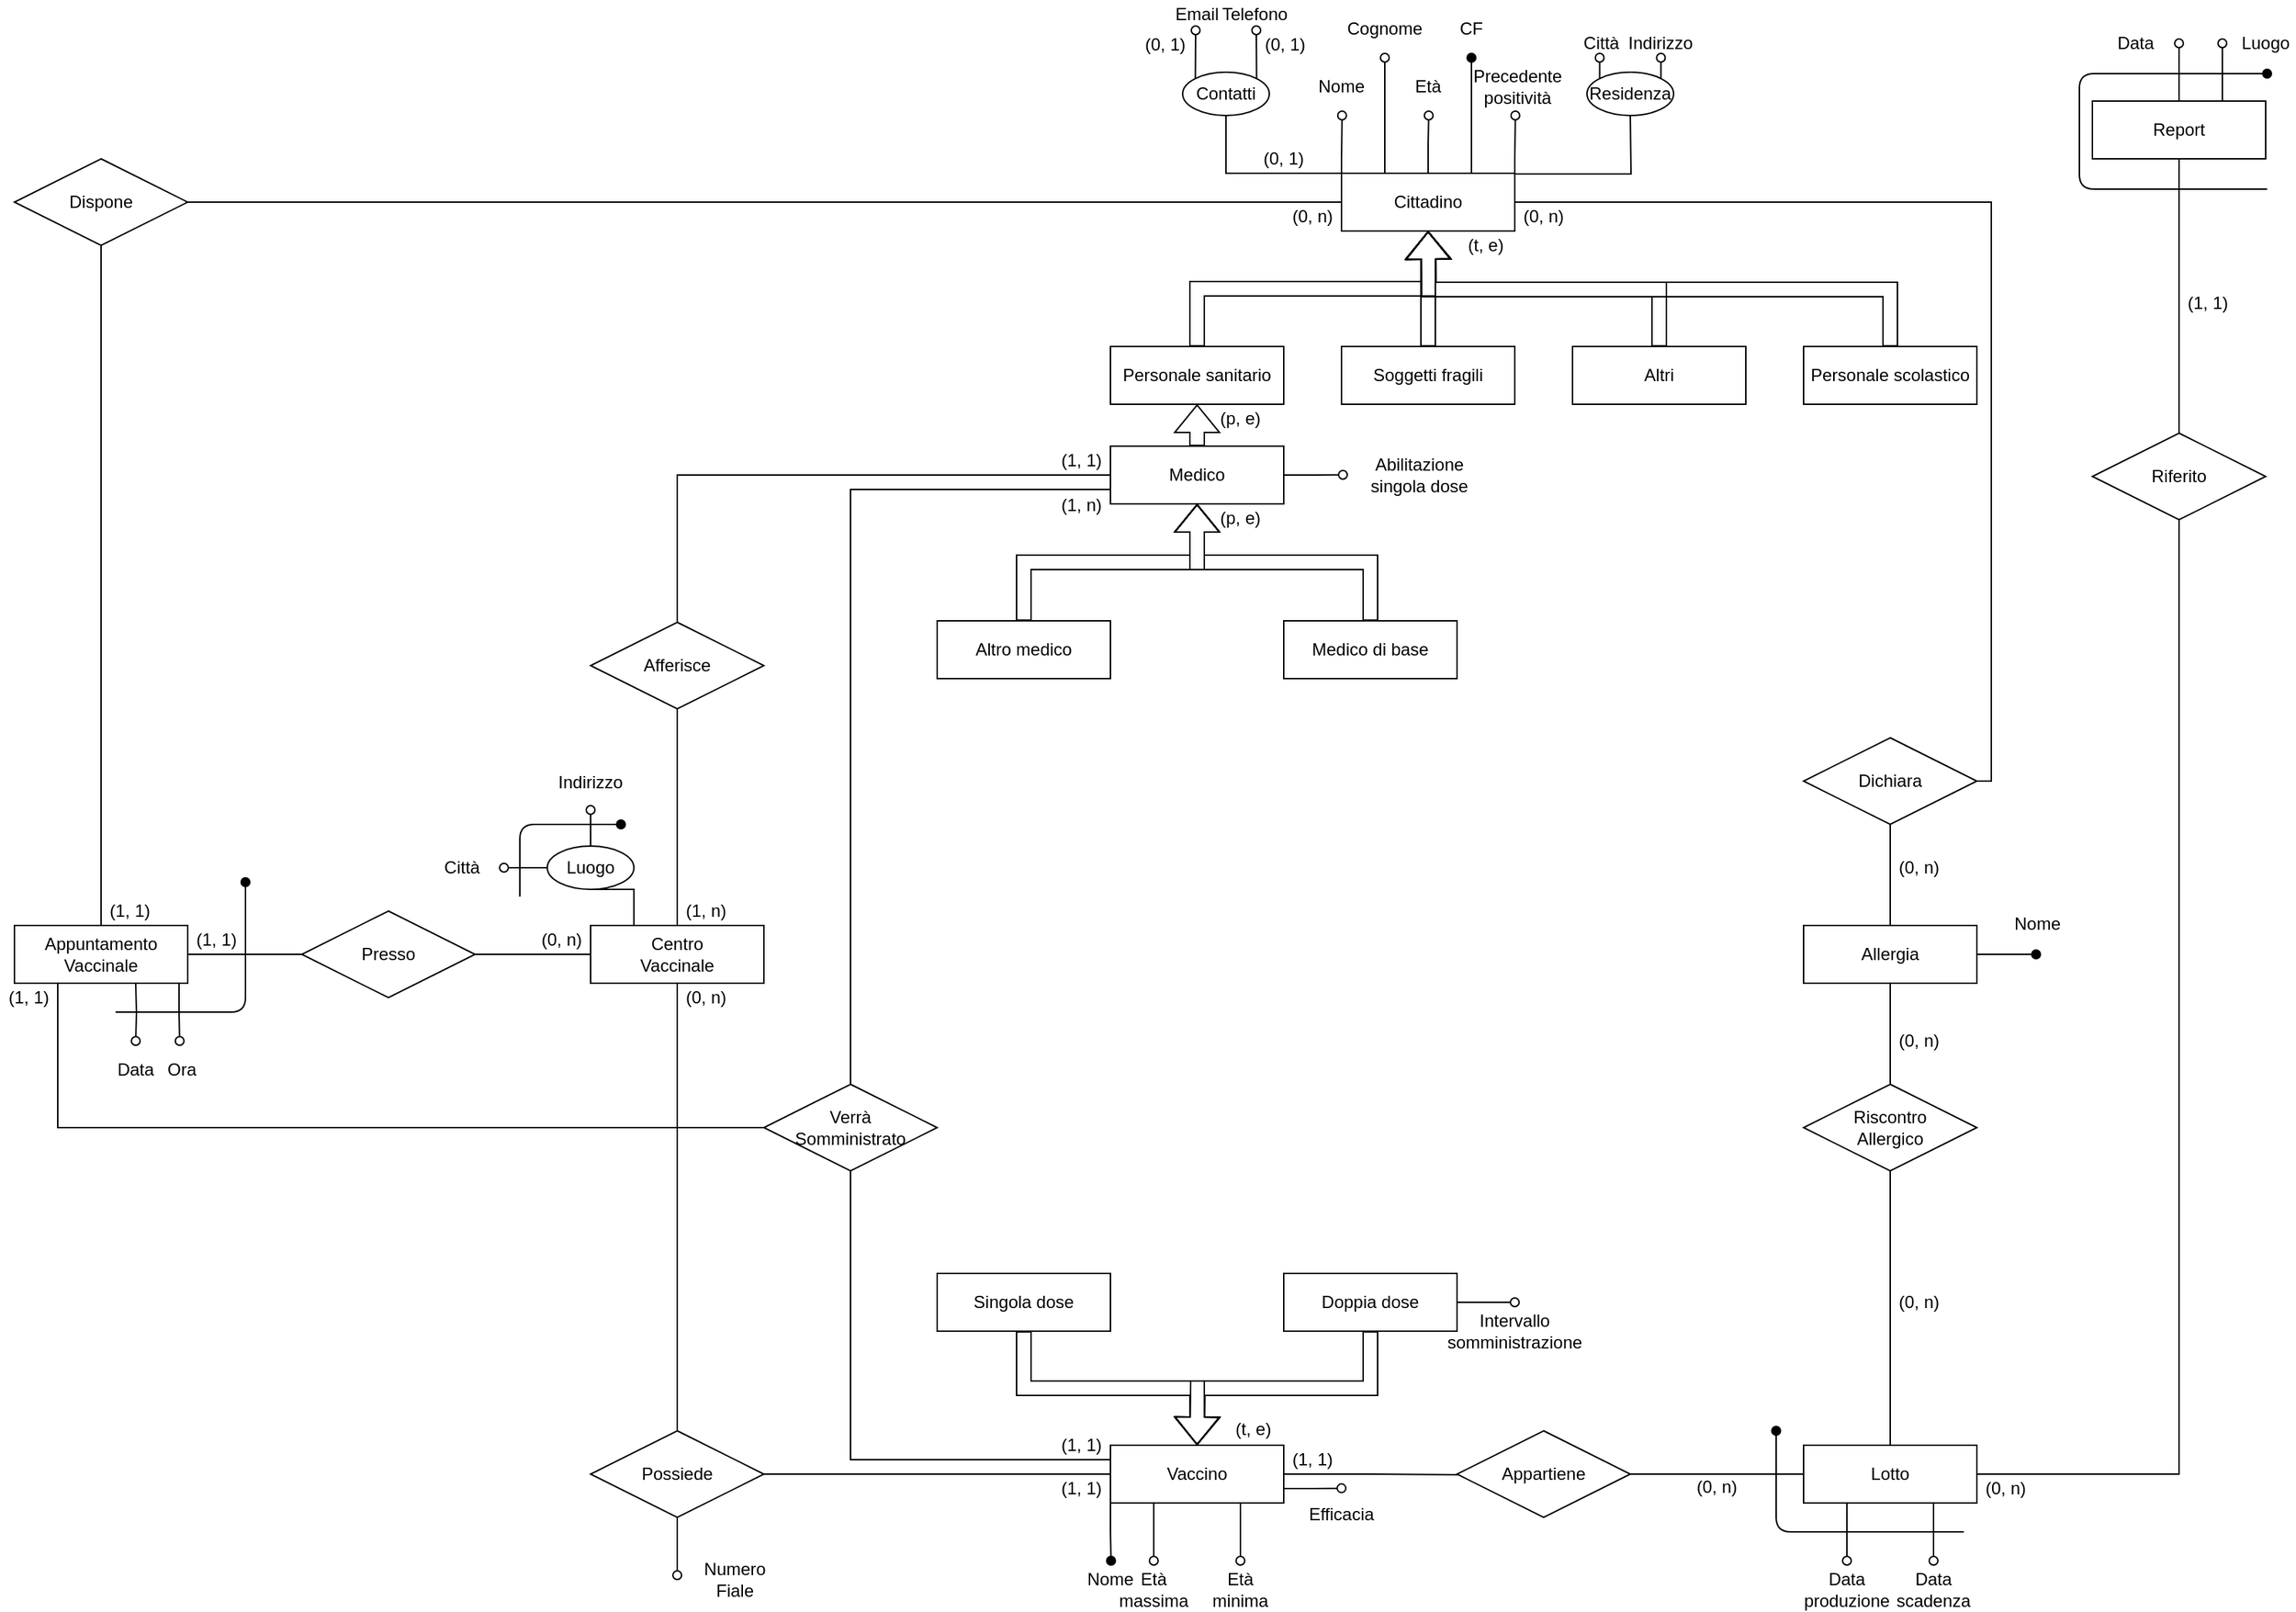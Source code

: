 <mxfile version="15.2.9" type="device" pages="10"><diagram id="X4Vn2YInInLJw3eeCccR" name="ERv2"><mxGraphModel dx="1422" dy="800" grid="1" gridSize="10" guides="1" tooltips="1" connect="1" arrows="1" fold="1" page="1" pageScale="1" pageWidth="1654" pageHeight="1169" math="0" shadow="0"><root><mxCell id="yK89CceG3eX60_VZLlcb-0"/><mxCell id="yK89CceG3eX60_VZLlcb-1" parent="yK89CceG3eX60_VZLlcb-0"/><mxCell id="xnKQ77KK2W9LBgfUOHkI-11" style="edgeStyle=orthogonalEdgeStyle;rounded=0;orthogonalLoop=1;jettySize=auto;html=1;exitX=0;exitY=0.5;exitDx=0;exitDy=0;entryX=1;entryY=0.5;entryDx=0;entryDy=0;endArrow=none;endFill=0;" parent="yK89CceG3eX60_VZLlcb-1" source="Uhje4np_qhFrOotioOmC-0" target="IzH3wUW55N2zaYr_Pi_S-0" edge="1"><mxGeometry relative="1" as="geometry"/></mxCell><mxCell id="-trW5gfWrKcd-sdhhiMy-6" style="edgeStyle=orthogonalEdgeStyle;rounded=0;orthogonalLoop=1;jettySize=auto;html=1;exitX=1;exitY=0.5;exitDx=0;exitDy=0;entryX=0.138;entryY=0.509;entryDx=0;entryDy=0;entryPerimeter=0;endArrow=none;endFill=0;" parent="yK89CceG3eX60_VZLlcb-1" source="Uhje4np_qhFrOotioOmC-0" target="cqPjI3NwWhJxDLBJ2-eG-0" edge="1"><mxGeometry relative="1" as="geometry"/></mxCell><mxCell id="34qxA84fM51ZEeCCad_H-1" style="edgeStyle=orthogonalEdgeStyle;rounded=0;orthogonalLoop=1;jettySize=auto;html=1;exitX=0.25;exitY=1;exitDx=0;exitDy=0;endArrow=oval;endFill=0;" parent="yK89CceG3eX60_VZLlcb-1" source="Uhje4np_qhFrOotioOmC-0" edge="1"><mxGeometry relative="1" as="geometry"><mxPoint x="829" y="1120" as="targetPoint"/></mxGeometry></mxCell><mxCell id="34qxA84fM51ZEeCCad_H-2" style="edgeStyle=orthogonalEdgeStyle;rounded=0;orthogonalLoop=1;jettySize=auto;html=1;exitX=0.75;exitY=1;exitDx=0;exitDy=0;endArrow=oval;endFill=0;" parent="yK89CceG3eX60_VZLlcb-1" source="Uhje4np_qhFrOotioOmC-0" edge="1"><mxGeometry relative="1" as="geometry"><mxPoint x="889" y="1120" as="targetPoint"/></mxGeometry></mxCell><mxCell id="34qxA84fM51ZEeCCad_H-3" style="edgeStyle=orthogonalEdgeStyle;rounded=0;orthogonalLoop=1;jettySize=auto;html=1;exitX=1;exitY=0.75;exitDx=0;exitDy=0;endArrow=oval;endFill=0;" parent="yK89CceG3eX60_VZLlcb-1" source="Uhje4np_qhFrOotioOmC-0" edge="1"><mxGeometry relative="1" as="geometry"><mxPoint x="959" y="1069.8" as="targetPoint"/></mxGeometry></mxCell><mxCell id="HWEErLjg0mu3gI5cS_v8-0" style="edgeStyle=orthogonalEdgeStyle;rounded=0;orthogonalLoop=1;jettySize=auto;html=1;exitX=0;exitY=1;exitDx=0;exitDy=0;endArrow=oval;endFill=1;" parent="yK89CceG3eX60_VZLlcb-1" source="Uhje4np_qhFrOotioOmC-0" edge="1"><mxGeometry relative="1" as="geometry"><mxPoint x="799.4" y="1120" as="targetPoint"/></mxGeometry></mxCell><mxCell id="Uhje4np_qhFrOotioOmC-0" value="Vaccino" style="whiteSpace=wrap;html=1;align=center;" parent="yK89CceG3eX60_VZLlcb-1" vertex="1"><mxGeometry x="799" y="1040" width="120" height="40" as="geometry"/></mxCell><mxCell id="dbFPQSZUm-MB5SXZ6YmO-0" style="edgeStyle=orthogonalEdgeStyle;rounded=0;orthogonalLoop=1;jettySize=auto;html=1;exitX=0.5;exitY=1;exitDx=0;exitDy=0;entryX=0.5;entryY=0;entryDx=0;entryDy=0;shape=flexArrow;" parent="yK89CceG3eX60_VZLlcb-1" source="bY96_JNJ5RreAxWcEriq-0" target="Uhje4np_qhFrOotioOmC-0" edge="1"><mxGeometry relative="1" as="geometry"/></mxCell><mxCell id="bY96_JNJ5RreAxWcEriq-0" value="Singola dose" style="whiteSpace=wrap;html=1;align=center;direction=east;" parent="yK89CceG3eX60_VZLlcb-1" vertex="1"><mxGeometry x="679" y="921" width="120" height="40" as="geometry"/></mxCell><mxCell id="dbFPQSZUm-MB5SXZ6YmO-1" style="edgeStyle=orthogonalEdgeStyle;shape=flexArrow;rounded=0;orthogonalLoop=1;jettySize=auto;html=1;exitX=0.5;exitY=1;exitDx=0;exitDy=0;" parent="yK89CceG3eX60_VZLlcb-1" source="bY96_JNJ5RreAxWcEriq-1" edge="1"><mxGeometry relative="1" as="geometry"><mxPoint x="859" y="1040" as="targetPoint"/></mxGeometry></mxCell><mxCell id="No1dqjFj0rJyjC0liHTi-0" style="edgeStyle=orthogonalEdgeStyle;rounded=0;orthogonalLoop=1;jettySize=auto;html=1;exitX=1;exitY=0.5;exitDx=0;exitDy=0;endArrow=oval;endFill=0;" parent="yK89CceG3eX60_VZLlcb-1" source="bY96_JNJ5RreAxWcEriq-1" edge="1"><mxGeometry relative="1" as="geometry"><mxPoint x="1079" y="941" as="targetPoint"/></mxGeometry></mxCell><mxCell id="bY96_JNJ5RreAxWcEriq-1" value="Doppia dose" style="whiteSpace=wrap;html=1;align=center;" parent="yK89CceG3eX60_VZLlcb-1" vertex="1"><mxGeometry x="919" y="921" width="120" height="40" as="geometry"/></mxCell><mxCell id="_0qrrLgKNB7ha7WWP1tH-0" style="edgeStyle=orthogonalEdgeStyle;rounded=0;orthogonalLoop=1;jettySize=auto;html=1;exitX=0.25;exitY=0;exitDx=0;exitDy=0;startArrow=none;startFill=0;endArrow=oval;endFill=0;" parent="yK89CceG3eX60_VZLlcb-1" source="2nGAviIovoing4gzP9JT-0" edge="1"><mxGeometry relative="1" as="geometry"><mxPoint x="989" y="79" as="targetPoint"/></mxGeometry></mxCell><mxCell id="_0qrrLgKNB7ha7WWP1tH-1" style="edgeStyle=orthogonalEdgeStyle;rounded=0;orthogonalLoop=1;jettySize=auto;html=1;exitX=0.5;exitY=0;exitDx=0;exitDy=0;startArrow=none;startFill=0;endArrow=oval;endFill=0;" parent="yK89CceG3eX60_VZLlcb-1" source="2nGAviIovoing4gzP9JT-0" edge="1"><mxGeometry relative="1" as="geometry"><mxPoint x="1019.4" y="119" as="targetPoint"/></mxGeometry></mxCell><mxCell id="_0qrrLgKNB7ha7WWP1tH-2" style="edgeStyle=orthogonalEdgeStyle;rounded=0;orthogonalLoop=1;jettySize=auto;html=1;exitX=0.75;exitY=0;exitDx=0;exitDy=0;startArrow=none;startFill=0;endArrow=oval;endFill=1;" parent="yK89CceG3eX60_VZLlcb-1" source="2nGAviIovoing4gzP9JT-0" edge="1"><mxGeometry relative="1" as="geometry"><mxPoint x="1049" y="79" as="targetPoint"/></mxGeometry></mxCell><mxCell id="_0qrrLgKNB7ha7WWP1tH-6" style="edgeStyle=orthogonalEdgeStyle;rounded=0;orthogonalLoop=1;jettySize=auto;html=1;exitX=0;exitY=1;exitDx=0;exitDy=0;startArrow=none;startFill=0;endArrow=none;endFill=0;" parent="yK89CceG3eX60_VZLlcb-1" source="2nGAviIovoing4gzP9JT-0" edge="1"><mxGeometry relative="1" as="geometry"><mxPoint x="879" y="119" as="targetPoint"/><Array as="points"><mxPoint x="959" y="159"/><mxPoint x="879" y="159"/></Array></mxGeometry></mxCell><mxCell id="2nGAviIovoing4gzP9JT-0" value="Cittadino" style="whiteSpace=wrap;html=1;align=center;" parent="yK89CceG3eX60_VZLlcb-1" vertex="1"><mxGeometry x="959" y="159" width="120" height="40" as="geometry"/></mxCell><mxCell id="2nGAviIovoing4gzP9JT-8" style="edgeStyle=orthogonalEdgeStyle;shape=flexArrow;rounded=0;orthogonalLoop=1;jettySize=auto;html=1;exitX=0.5;exitY=0;exitDx=0;exitDy=0;entryX=0.5;entryY=1;entryDx=0;entryDy=0;" parent="yK89CceG3eX60_VZLlcb-1" source="2nGAviIovoing4gzP9JT-1" target="2nGAviIovoing4gzP9JT-0" edge="1"><mxGeometry relative="1" as="geometry"/></mxCell><mxCell id="2nGAviIovoing4gzP9JT-1" value="Personale sanitario" style="whiteSpace=wrap;html=1;align=center;" parent="yK89CceG3eX60_VZLlcb-1" vertex="1"><mxGeometry x="799" y="279" width="120" height="40" as="geometry"/></mxCell><mxCell id="2nGAviIovoing4gzP9JT-9" style="edgeStyle=orthogonalEdgeStyle;shape=flexArrow;rounded=0;orthogonalLoop=1;jettySize=auto;html=1;exitX=0.5;exitY=0;exitDx=0;exitDy=0;" parent="yK89CceG3eX60_VZLlcb-1" source="2nGAviIovoing4gzP9JT-2" edge="1"><mxGeometry relative="1" as="geometry"><mxPoint x="1019" y="199" as="targetPoint"/></mxGeometry></mxCell><mxCell id="2nGAviIovoing4gzP9JT-2" value="Soggetti fragili" style="whiteSpace=wrap;html=1;align=center;" parent="yK89CceG3eX60_VZLlcb-1" vertex="1"><mxGeometry x="959" y="279" width="120" height="40" as="geometry"/></mxCell><mxCell id="2nGAviIovoing4gzP9JT-10" style="edgeStyle=orthogonalEdgeStyle;shape=flexArrow;rounded=0;orthogonalLoop=1;jettySize=auto;html=1;exitX=0.5;exitY=0;exitDx=0;exitDy=0;" parent="yK89CceG3eX60_VZLlcb-1" source="2nGAviIovoing4gzP9JT-3" edge="1"><mxGeometry relative="1" as="geometry"><mxPoint x="1019" y="199" as="targetPoint"/></mxGeometry></mxCell><mxCell id="2nGAviIovoing4gzP9JT-3" value="Altri" style="whiteSpace=wrap;html=1;align=center;" parent="yK89CceG3eX60_VZLlcb-1" vertex="1"><mxGeometry x="1119" y="279" width="120" height="40" as="geometry"/></mxCell><mxCell id="tzOuSmg9LiBbaEFnBAc9-8" style="edgeStyle=orthogonalEdgeStyle;shape=flexArrow;rounded=0;orthogonalLoop=1;jettySize=auto;html=1;exitX=0.5;exitY=0;exitDx=0;exitDy=0;endArrow=block;endFill=0;" parent="yK89CceG3eX60_VZLlcb-1" source="2nGAviIovoing4gzP9JT-4" target="tzOuSmg9LiBbaEFnBAc9-2" edge="1"><mxGeometry relative="1" as="geometry"/></mxCell><mxCell id="2nGAviIovoing4gzP9JT-4" value="Medico di base" style="whiteSpace=wrap;html=1;align=center;" parent="yK89CceG3eX60_VZLlcb-1" vertex="1"><mxGeometry x="919" y="469" width="120" height="40" as="geometry"/></mxCell><mxCell id="tzOuSmg9LiBbaEFnBAc9-7" style="edgeStyle=orthogonalEdgeStyle;shape=flexArrow;rounded=0;orthogonalLoop=1;jettySize=auto;html=1;exitX=0.5;exitY=0;exitDx=0;exitDy=0;entryX=0.5;entryY=1;entryDx=0;entryDy=0;endArrow=block;endFill=0;" parent="yK89CceG3eX60_VZLlcb-1" source="2nGAviIovoing4gzP9JT-5" target="tzOuSmg9LiBbaEFnBAc9-2" edge="1"><mxGeometry relative="1" as="geometry"/></mxCell><mxCell id="2nGAviIovoing4gzP9JT-5" value="Altro medico" style="whiteSpace=wrap;html=1;align=center;" parent="yK89CceG3eX60_VZLlcb-1" vertex="1"><mxGeometry x="679" y="469" width="120" height="40" as="geometry"/></mxCell><mxCell id="RJrhosSq9GwqpE-b3Sy6-0" value="Centro&lt;br&gt;Vaccinale" style="whiteSpace=wrap;html=1;align=center;" parent="yK89CceG3eX60_VZLlcb-1" vertex="1"><mxGeometry x="439" y="680" width="120" height="40" as="geometry"/></mxCell><mxCell id="xnKQ77KK2W9LBgfUOHkI-4" style="edgeStyle=orthogonalEdgeStyle;rounded=0;orthogonalLoop=1;jettySize=auto;html=1;exitX=0.5;exitY=1;exitDx=0;exitDy=0;entryX=0.5;entryY=0;entryDx=0;entryDy=0;endArrow=none;endFill=0;" parent="yK89CceG3eX60_VZLlcb-1" source="Grlx4Mj_UULUn8e2jtT0-0" target="RJrhosSq9GwqpE-b3Sy6-0" edge="1"><mxGeometry relative="1" as="geometry"/></mxCell><mxCell id="tzOuSmg9LiBbaEFnBAc9-10" style="edgeStyle=orthogonalEdgeStyle;rounded=0;orthogonalLoop=1;jettySize=auto;html=1;exitX=0.5;exitY=0;exitDx=0;exitDy=0;entryX=0;entryY=0.5;entryDx=0;entryDy=0;endArrow=none;endFill=0;" parent="yK89CceG3eX60_VZLlcb-1" target="tzOuSmg9LiBbaEFnBAc9-2" edge="1"><mxGeometry relative="1" as="geometry"><mxPoint x="499" y="499" as="sourcePoint"/><Array as="points"><mxPoint x="499" y="368"/></Array></mxGeometry></mxCell><mxCell id="Grlx4Mj_UULUn8e2jtT0-0" value="Afferisce" style="shape=rhombus;perimeter=rhombusPerimeter;whiteSpace=wrap;html=1;align=center;" parent="yK89CceG3eX60_VZLlcb-1" vertex="1"><mxGeometry x="439" y="470" width="120" height="60" as="geometry"/></mxCell><mxCell id="xnKQ77KK2W9LBgfUOHkI-12" style="edgeStyle=orthogonalEdgeStyle;rounded=0;orthogonalLoop=1;jettySize=auto;html=1;exitX=0.5;exitY=0;exitDx=0;exitDy=0;entryX=0.5;entryY=1;entryDx=0;entryDy=0;endArrow=none;endFill=0;" parent="yK89CceG3eX60_VZLlcb-1" source="IzH3wUW55N2zaYr_Pi_S-0" target="RJrhosSq9GwqpE-b3Sy6-0" edge="1"><mxGeometry relative="1" as="geometry"/></mxCell><mxCell id="fQBFJBAR4eZl0pKEy712-1" style="edgeStyle=orthogonalEdgeStyle;rounded=0;orthogonalLoop=1;jettySize=auto;html=1;exitX=0.5;exitY=1;exitDx=0;exitDy=0;endArrow=oval;endFill=0;" parent="yK89CceG3eX60_VZLlcb-1" source="IzH3wUW55N2zaYr_Pi_S-0" edge="1"><mxGeometry relative="1" as="geometry"><mxPoint x="499" y="1130" as="targetPoint"/></mxGeometry></mxCell><mxCell id="IzH3wUW55N2zaYr_Pi_S-0" value="Possiede" style="shape=rhombus;perimeter=rhombusPerimeter;whiteSpace=wrap;html=1;align=center;" parent="yK89CceG3eX60_VZLlcb-1" vertex="1"><mxGeometry x="439" y="1030" width="120" height="60" as="geometry"/></mxCell><mxCell id="xnKQ77KK2W9LBgfUOHkI-0" style="edgeStyle=orthogonalEdgeStyle;rounded=0;orthogonalLoop=1;jettySize=auto;html=1;exitX=1;exitY=0.5;exitDx=0;exitDy=0;entryX=0;entryY=0.5;entryDx=0;entryDy=0;endArrow=none;endFill=0;" parent="yK89CceG3eX60_VZLlcb-1" source="vwQOB67nwgYuRg3r82Or-0" target="846EYgMvwrd9-AsaOd6g-0" edge="1"><mxGeometry relative="1" as="geometry"/></mxCell><mxCell id="xnKQ77KK2W9LBgfUOHkI-13" style="edgeStyle=orthogonalEdgeStyle;rounded=0;orthogonalLoop=1;jettySize=auto;html=1;exitX=0.5;exitY=0;exitDx=0;exitDy=0;entryX=0.5;entryY=1;entryDx=0;entryDy=0;endArrow=none;endFill=0;" parent="yK89CceG3eX60_VZLlcb-1" source="vwQOB67nwgYuRg3r82Or-0" target="3STzaHEbyAqC3Hu3QT7V-0" edge="1"><mxGeometry relative="1" as="geometry"/></mxCell><mxCell id="zTOfuyMyK-q1bSEPEEev-0" style="edgeStyle=orthogonalEdgeStyle;rounded=0;orthogonalLoop=1;jettySize=auto;html=1;exitX=0.5;exitY=1;exitDx=0;exitDy=0;endArrow=oval;endFill=0;" parent="yK89CceG3eX60_VZLlcb-1" edge="1"><mxGeometry relative="1" as="geometry"><mxPoint x="154.4" y="760" as="targetPoint"/><mxPoint x="154" y="720" as="sourcePoint"/><Array as="points"><mxPoint x="154" y="740"/></Array></mxGeometry></mxCell><mxCell id="zTOfuyMyK-q1bSEPEEev-1" style="edgeStyle=orthogonalEdgeStyle;rounded=0;orthogonalLoop=1;jettySize=auto;html=1;exitX=0.25;exitY=1;exitDx=0;exitDy=0;endArrow=oval;endFill=0;" parent="yK89CceG3eX60_VZLlcb-1" edge="1"><mxGeometry relative="1" as="geometry"><mxPoint x="124" y="760" as="targetPoint"/><mxPoint x="124" y="720" as="sourcePoint"/></mxGeometry></mxCell><mxCell id="vwQOB67nwgYuRg3r82Or-0" value="Appuntamento&lt;br&gt;Vaccinale" style="whiteSpace=wrap;html=1;align=center;" parent="yK89CceG3eX60_VZLlcb-1" vertex="1"><mxGeometry x="40" y="680" width="120" height="40" as="geometry"/></mxCell><mxCell id="xnKQ77KK2W9LBgfUOHkI-1" style="edgeStyle=orthogonalEdgeStyle;rounded=0;orthogonalLoop=1;jettySize=auto;html=1;exitX=1;exitY=0.5;exitDx=0;exitDy=0;entryX=0;entryY=0.5;entryDx=0;entryDy=0;endArrow=none;endFill=0;" parent="yK89CceG3eX60_VZLlcb-1" source="846EYgMvwrd9-AsaOd6g-0" target="RJrhosSq9GwqpE-b3Sy6-0" edge="1"><mxGeometry relative="1" as="geometry"/></mxCell><mxCell id="846EYgMvwrd9-AsaOd6g-0" value="Presso" style="shape=rhombus;perimeter=rhombusPerimeter;whiteSpace=wrap;html=1;align=center;" parent="yK89CceG3eX60_VZLlcb-1" vertex="1"><mxGeometry x="239" y="670" width="120" height="60" as="geometry"/></mxCell><mxCell id="xnKQ77KK2W9LBgfUOHkI-14" style="edgeStyle=orthogonalEdgeStyle;rounded=0;orthogonalLoop=1;jettySize=auto;html=1;exitX=1;exitY=0.5;exitDx=0;exitDy=0;entryX=0;entryY=0.5;entryDx=0;entryDy=0;endArrow=none;endFill=0;" parent="yK89CceG3eX60_VZLlcb-1" source="3STzaHEbyAqC3Hu3QT7V-0" target="2nGAviIovoing4gzP9JT-0" edge="1"><mxGeometry relative="1" as="geometry"/></mxCell><mxCell id="3STzaHEbyAqC3Hu3QT7V-0" value="Dispone" style="shape=rhombus;perimeter=rhombusPerimeter;whiteSpace=wrap;html=1;align=center;" parent="yK89CceG3eX60_VZLlcb-1" vertex="1"><mxGeometry x="40" y="149" width="120" height="60" as="geometry"/></mxCell><mxCell id="dMKAk5B5Jkoc0ZQtUe9--0" style="edgeStyle=orthogonalEdgeStyle;rounded=0;orthogonalLoop=1;jettySize=auto;html=1;exitX=0.5;exitY=0;exitDx=0;exitDy=0;entryX=0;entryY=0.75;entryDx=0;entryDy=0;endArrow=none;endFill=0;" parent="yK89CceG3eX60_VZLlcb-1" source="FMBlhvW9NHXxgrbjtkLA-0" target="tzOuSmg9LiBbaEFnBAc9-2" edge="1"><mxGeometry relative="1" as="geometry"><Array as="points"><mxPoint x="619" y="378"/></Array></mxGeometry></mxCell><mxCell id="dMKAk5B5Jkoc0ZQtUe9--4" style="edgeStyle=orthogonalEdgeStyle;rounded=0;orthogonalLoop=1;jettySize=auto;html=1;exitX=0.5;exitY=1;exitDx=0;exitDy=0;entryX=0;entryY=0.25;entryDx=0;entryDy=0;endArrow=none;endFill=0;" parent="yK89CceG3eX60_VZLlcb-1" source="FMBlhvW9NHXxgrbjtkLA-0" target="Uhje4np_qhFrOotioOmC-0" edge="1"><mxGeometry relative="1" as="geometry"/></mxCell><mxCell id="jWz_jchrJCV3U0i0rgop-0" style="edgeStyle=orthogonalEdgeStyle;rounded=0;orthogonalLoop=1;jettySize=auto;html=1;exitX=0;exitY=0.5;exitDx=0;exitDy=0;entryX=0.25;entryY=1;entryDx=0;entryDy=0;endArrow=none;endFill=0;" parent="yK89CceG3eX60_VZLlcb-1" source="FMBlhvW9NHXxgrbjtkLA-0" target="vwQOB67nwgYuRg3r82Or-0" edge="1"><mxGeometry relative="1" as="geometry"/></mxCell><mxCell id="FMBlhvW9NHXxgrbjtkLA-0" value="Verrà &lt;br&gt;Somministrato" style="shape=rhombus;perimeter=rhombusPerimeter;whiteSpace=wrap;html=1;align=center;" parent="yK89CceG3eX60_VZLlcb-1" vertex="1"><mxGeometry x="559" y="790" width="120" height="60" as="geometry"/></mxCell><mxCell id="-trW5gfWrKcd-sdhhiMy-7" style="edgeStyle=orthogonalEdgeStyle;rounded=0;orthogonalLoop=1;jettySize=auto;html=1;exitX=1;exitY=0.5;exitDx=0;exitDy=0;endArrow=none;endFill=0;" parent="yK89CceG3eX60_VZLlcb-1" source="cqPjI3NwWhJxDLBJ2-eG-0" target="qjC3Bn1iKEk9ApiYfbgK-0" edge="1"><mxGeometry relative="1" as="geometry"/></mxCell><mxCell id="cqPjI3NwWhJxDLBJ2-eG-0" value="Appartiene" style="shape=rhombus;perimeter=rhombusPerimeter;whiteSpace=wrap;html=1;align=center;" parent="yK89CceG3eX60_VZLlcb-1" vertex="1"><mxGeometry x="1039" y="1030" width="120" height="60" as="geometry"/></mxCell><mxCell id="-trW5gfWrKcd-sdhhiMy-8" style="edgeStyle=orthogonalEdgeStyle;rounded=0;orthogonalLoop=1;jettySize=auto;html=1;exitX=0.5;exitY=0;exitDx=0;exitDy=0;entryX=0.5;entryY=1;entryDx=0;entryDy=0;endArrow=none;endFill=0;" parent="yK89CceG3eX60_VZLlcb-1" source="qjC3Bn1iKEk9ApiYfbgK-0" target="6TfBXRDVp02_PLdrrZCa-0" edge="1"><mxGeometry relative="1" as="geometry"/></mxCell><mxCell id="-trW5gfWrKcd-sdhhiMy-12" style="edgeStyle=orthogonalEdgeStyle;rounded=0;orthogonalLoop=1;jettySize=auto;html=1;exitX=1;exitY=0.5;exitDx=0;exitDy=0;entryX=0.5;entryY=1;entryDx=0;entryDy=0;endArrow=none;endFill=0;" parent="yK89CceG3eX60_VZLlcb-1" source="qjC3Bn1iKEk9ApiYfbgK-0" target="Ea8p4Gv0BPgsM3lXEr8K-0" edge="1"><mxGeometry relative="1" as="geometry"/></mxCell><mxCell id="frDt6irLBIR_VkE5oqhc-0" style="edgeStyle=orthogonalEdgeStyle;rounded=0;orthogonalLoop=1;jettySize=auto;html=1;exitX=0.25;exitY=1;exitDx=0;exitDy=0;endArrow=oval;endFill=0;" parent="yK89CceG3eX60_VZLlcb-1" source="qjC3Bn1iKEk9ApiYfbgK-0" edge="1"><mxGeometry relative="1" as="geometry"><mxPoint x="1309" y="1120" as="targetPoint"/></mxGeometry></mxCell><mxCell id="frDt6irLBIR_VkE5oqhc-1" style="edgeStyle=orthogonalEdgeStyle;rounded=0;orthogonalLoop=1;jettySize=auto;html=1;exitX=0.75;exitY=1;exitDx=0;exitDy=0;endArrow=oval;endFill=0;" parent="yK89CceG3eX60_VZLlcb-1" source="qjC3Bn1iKEk9ApiYfbgK-0" edge="1"><mxGeometry relative="1" as="geometry"><mxPoint x="1369" y="1120" as="targetPoint"/></mxGeometry></mxCell><mxCell id="qjC3Bn1iKEk9ApiYfbgK-0" value="Lotto" style="whiteSpace=wrap;html=1;align=center;" parent="yK89CceG3eX60_VZLlcb-1" vertex="1"><mxGeometry x="1279" y="1040" width="120" height="40" as="geometry"/></mxCell><mxCell id="-trW5gfWrKcd-sdhhiMy-13" style="edgeStyle=orthogonalEdgeStyle;rounded=0;orthogonalLoop=1;jettySize=auto;html=1;exitX=0.5;exitY=0;exitDx=0;exitDy=0;endArrow=none;endFill=0;" parent="yK89CceG3eX60_VZLlcb-1" source="Ea8p4Gv0BPgsM3lXEr8K-0" target="Y8bdG-jc6EWXnPuZyMQB-0" edge="1"><mxGeometry relative="1" as="geometry"/></mxCell><mxCell id="Ea8p4Gv0BPgsM3lXEr8K-0" value="Riferito" style="shape=rhombus;perimeter=rhombusPerimeter;whiteSpace=wrap;html=1;align=center;" parent="yK89CceG3eX60_VZLlcb-1" vertex="1"><mxGeometry x="1479" y="339" width="120" height="60" as="geometry"/></mxCell><mxCell id="dboVirfAvrHLHT7z-qTr-0" style="edgeStyle=orthogonalEdgeStyle;rounded=0;orthogonalLoop=1;jettySize=auto;html=1;exitX=0.5;exitY=0;exitDx=0;exitDy=0;endArrow=oval;endFill=0;" parent="yK89CceG3eX60_VZLlcb-1" source="Y8bdG-jc6EWXnPuZyMQB-0" edge="1"><mxGeometry relative="1" as="geometry"><mxPoint x="1539" y="69" as="targetPoint"/></mxGeometry></mxCell><mxCell id="Ib66nzLK6SnObg-HARP0-0" style="edgeStyle=orthogonalEdgeStyle;rounded=0;orthogonalLoop=1;jettySize=auto;html=1;exitX=0.75;exitY=0;exitDx=0;exitDy=0;endArrow=oval;endFill=0;" parent="yK89CceG3eX60_VZLlcb-1" source="Y8bdG-jc6EWXnPuZyMQB-0" edge="1"><mxGeometry relative="1" as="geometry"><mxPoint x="1569" y="69" as="targetPoint"/></mxGeometry></mxCell><mxCell id="Y8bdG-jc6EWXnPuZyMQB-0" value="Report" style="whiteSpace=wrap;html=1;align=center;" parent="yK89CceG3eX60_VZLlcb-1" vertex="1"><mxGeometry x="1479" y="109" width="120" height="40" as="geometry"/></mxCell><mxCell id="-trW5gfWrKcd-sdhhiMy-10" style="edgeStyle=orthogonalEdgeStyle;rounded=0;orthogonalLoop=1;jettySize=auto;html=1;exitX=0.5;exitY=0;exitDx=0;exitDy=0;entryX=0.5;entryY=1;entryDx=0;entryDy=0;endArrow=none;endFill=0;" parent="yK89CceG3eX60_VZLlcb-1" source="Vfql7MGexZY5TNvookHL-0" target="So-IJRp2RLkaBnUWBTZJ-0" edge="1"><mxGeometry relative="1" as="geometry"/></mxCell><mxCell id="jWz_jchrJCV3U0i0rgop-2" style="edgeStyle=orthogonalEdgeStyle;rounded=0;orthogonalLoop=1;jettySize=auto;html=1;exitX=1;exitY=0.5;exitDx=0;exitDy=0;endArrow=oval;endFill=1;" parent="yK89CceG3eX60_VZLlcb-1" source="Vfql7MGexZY5TNvookHL-0" edge="1"><mxGeometry relative="1" as="geometry"><mxPoint x="1440" y="700" as="targetPoint"/></mxGeometry></mxCell><mxCell id="Vfql7MGexZY5TNvookHL-0" value="Allergia" style="whiteSpace=wrap;html=1;align=center;" parent="yK89CceG3eX60_VZLlcb-1" vertex="1"><mxGeometry x="1279" y="680" width="120" height="40" as="geometry"/></mxCell><mxCell id="-trW5gfWrKcd-sdhhiMy-9" style="edgeStyle=orthogonalEdgeStyle;rounded=0;orthogonalLoop=1;jettySize=auto;html=1;exitX=0.5;exitY=0;exitDx=0;exitDy=0;entryX=0.5;entryY=1;entryDx=0;entryDy=0;endArrow=none;endFill=0;" parent="yK89CceG3eX60_VZLlcb-1" source="6TfBXRDVp02_PLdrrZCa-0" target="Vfql7MGexZY5TNvookHL-0" edge="1"><mxGeometry relative="1" as="geometry"/></mxCell><mxCell id="6TfBXRDVp02_PLdrrZCa-0" value="Riscontro&lt;br&gt;Allergico" style="shape=rhombus;perimeter=rhombusPerimeter;whiteSpace=wrap;html=1;align=center;" parent="yK89CceG3eX60_VZLlcb-1" vertex="1"><mxGeometry x="1279" y="790" width="120" height="60" as="geometry"/></mxCell><mxCell id="Cx5jOv7JyYL1Aain5hiv-10" style="edgeStyle=orthogonalEdgeStyle;rounded=0;orthogonalLoop=1;jettySize=auto;html=1;exitX=1;exitY=0.5;exitDx=0;exitDy=0;entryX=1;entryY=0.75;entryDx=0;entryDy=0;startArrow=none;startFill=0;endArrow=none;endFill=0;" parent="yK89CceG3eX60_VZLlcb-1" source="So-IJRp2RLkaBnUWBTZJ-0" target="2nGAviIovoing4gzP9JT-0" edge="1"><mxGeometry relative="1" as="geometry"><Array as="points"><mxPoint x="1409" y="580"/><mxPoint x="1409" y="179"/><mxPoint x="1079" y="179"/></Array></mxGeometry></mxCell><mxCell id="So-IJRp2RLkaBnUWBTZJ-0" value="Dichiara" style="shape=rhombus;perimeter=rhombusPerimeter;whiteSpace=wrap;html=1;align=center;" parent="yK89CceG3eX60_VZLlcb-1" vertex="1"><mxGeometry x="1279" y="550" width="120" height="60" as="geometry"/></mxCell><mxCell id="dboVirfAvrHLHT7z-qTr-1" value="Data" style="text;html=1;strokeColor=none;fillColor=none;align=center;verticalAlign=middle;whiteSpace=wrap;rounded=0;" parent="yK89CceG3eX60_VZLlcb-1" vertex="1"><mxGeometry x="1489" y="59" width="40" height="20" as="geometry"/></mxCell><mxCell id="Ib66nzLK6SnObg-HARP0-1" value="Luogo" style="text;html=1;strokeColor=none;fillColor=none;align=center;verticalAlign=middle;whiteSpace=wrap;rounded=0;" parent="yK89CceG3eX60_VZLlcb-1" vertex="1"><mxGeometry x="1579" y="59" width="40" height="20" as="geometry"/></mxCell><mxCell id="SQC6pqtt1KADJlTppKig-0" value="(1, 1)" style="text;html=1;strokeColor=none;fillColor=none;align=center;verticalAlign=middle;whiteSpace=wrap;rounded=0;" parent="yK89CceG3eX60_VZLlcb-1" vertex="1"><mxGeometry x="1539" y="239" width="40" height="20" as="geometry"/></mxCell><mxCell id="Djs3HyTS7CyQGjzmEedw-0" value="(0, n)" style="text;html=1;strokeColor=none;fillColor=none;align=center;verticalAlign=middle;whiteSpace=wrap;rounded=0;" parent="yK89CceG3eX60_VZLlcb-1" vertex="1"><mxGeometry x="1399" y="1060" width="40" height="20" as="geometry"/></mxCell><mxCell id="frDt6irLBIR_VkE5oqhc-2" value="Data produzione" style="text;html=1;strokeColor=none;fillColor=none;align=center;verticalAlign=middle;whiteSpace=wrap;rounded=0;" parent="yK89CceG3eX60_VZLlcb-1" vertex="1"><mxGeometry x="1289" y="1130" width="40" height="20" as="geometry"/></mxCell><mxCell id="frDt6irLBIR_VkE5oqhc-3" value="Data scadenza" style="text;html=1;strokeColor=none;fillColor=none;align=center;verticalAlign=middle;whiteSpace=wrap;rounded=0;" parent="yK89CceG3eX60_VZLlcb-1" vertex="1"><mxGeometry x="1349" y="1130" width="40" height="20" as="geometry"/></mxCell><mxCell id="5zcWKAFfqgtiEF-vbTFj-0" value="" style="endArrow=oval;html=1;endFill=1;" parent="yK89CceG3eX60_VZLlcb-1" edge="1"><mxGeometry width="50" height="50" relative="1" as="geometry"><mxPoint x="1390" y="1100" as="sourcePoint"/><mxPoint x="1260" y="1030" as="targetPoint"/><Array as="points"><mxPoint x="1260" y="1100"/></Array></mxGeometry></mxCell><mxCell id="r5cQ4lh5sAT7Vi4NXXw9-0" value="(0, n)" style="text;html=1;strokeColor=none;fillColor=none;align=center;verticalAlign=middle;whiteSpace=wrap;rounded=0;" parent="yK89CceG3eX60_VZLlcb-1" vertex="1"><mxGeometry x="1199" y="1059" width="40" height="20" as="geometry"/></mxCell><mxCell id="r5cQ4lh5sAT7Vi4NXXw9-1" value="(0, n)" style="text;html=1;strokeColor=none;fillColor=none;align=center;verticalAlign=middle;whiteSpace=wrap;rounded=0;" parent="yK89CceG3eX60_VZLlcb-1" vertex="1"><mxGeometry x="1339" y="931" width="40" height="20" as="geometry"/></mxCell><mxCell id="QXd4qBJL0TAtVgLFNEVz-0" value="(0, n)" style="text;html=1;strokeColor=none;fillColor=none;align=center;verticalAlign=middle;whiteSpace=wrap;rounded=0;" parent="yK89CceG3eX60_VZLlcb-1" vertex="1"><mxGeometry x="1339" y="750" width="40" height="20" as="geometry"/></mxCell><mxCell id="QXd4qBJL0TAtVgLFNEVz-1" value="(0, n)" style="text;html=1;strokeColor=none;fillColor=none;align=center;verticalAlign=middle;whiteSpace=wrap;rounded=0;" parent="yK89CceG3eX60_VZLlcb-1" vertex="1"><mxGeometry x="1339" y="630" width="40" height="20" as="geometry"/></mxCell><mxCell id="_0qrrLgKNB7ha7WWP1tH-3" style="edgeStyle=orthogonalEdgeStyle;rounded=0;orthogonalLoop=1;jettySize=auto;html=1;exitX=0;exitY=0;exitDx=0;exitDy=0;startArrow=none;startFill=0;endArrow=oval;endFill=0;" parent="yK89CceG3eX60_VZLlcb-1" source="QXd4qBJL0TAtVgLFNEVz-2" edge="1"><mxGeometry relative="1" as="geometry"><mxPoint x="1079.4" y="119" as="targetPoint"/></mxGeometry></mxCell><mxCell id="QXd4qBJL0TAtVgLFNEVz-2" value="(0, n)" style="text;html=1;strokeColor=none;fillColor=none;align=center;verticalAlign=middle;whiteSpace=wrap;rounded=0;" parent="yK89CceG3eX60_VZLlcb-1" vertex="1"><mxGeometry x="1079" y="179" width="40" height="20" as="geometry"/></mxCell><mxCell id="sNk1wLqxgvVvOPaZhQOv-0" value="Nome" style="text;html=1;strokeColor=none;fillColor=none;align=center;verticalAlign=middle;whiteSpace=wrap;rounded=0;" parent="yK89CceG3eX60_VZLlcb-1" vertex="1"><mxGeometry x="779" y="1123" width="40" height="20" as="geometry"/></mxCell><mxCell id="sNk1wLqxgvVvOPaZhQOv-1" value="Età massima" style="text;html=1;strokeColor=none;fillColor=none;align=center;verticalAlign=middle;whiteSpace=wrap;rounded=0;" parent="yK89CceG3eX60_VZLlcb-1" vertex="1"><mxGeometry x="809" y="1130" width="40" height="20" as="geometry"/></mxCell><mxCell id="sNk1wLqxgvVvOPaZhQOv-2" value="Età minima" style="text;html=1;strokeColor=none;fillColor=none;align=center;verticalAlign=middle;whiteSpace=wrap;rounded=0;" parent="yK89CceG3eX60_VZLlcb-1" vertex="1"><mxGeometry x="869" y="1130" width="40" height="20" as="geometry"/></mxCell><mxCell id="sNk1wLqxgvVvOPaZhQOv-3" value="Efficacia" style="text;html=1;strokeColor=none;fillColor=none;align=center;verticalAlign=middle;whiteSpace=wrap;rounded=0;" parent="yK89CceG3eX60_VZLlcb-1" vertex="1"><mxGeometry x="939" y="1078" width="40" height="20" as="geometry"/></mxCell><mxCell id="No1dqjFj0rJyjC0liHTi-1" value="Intervallo somministrazione" style="text;html=1;strokeColor=none;fillColor=none;align=center;verticalAlign=middle;whiteSpace=wrap;rounded=0;" parent="yK89CceG3eX60_VZLlcb-1" vertex="1"><mxGeometry x="1059" y="951" width="40" height="20" as="geometry"/></mxCell><mxCell id="HWEErLjg0mu3gI5cS_v8-1" value="(1, 1)" style="text;html=1;strokeColor=none;fillColor=none;align=center;verticalAlign=middle;whiteSpace=wrap;rounded=0;" parent="yK89CceG3eX60_VZLlcb-1" vertex="1"><mxGeometry x="919" y="1040" width="40" height="20" as="geometry"/></mxCell><mxCell id="HWEErLjg0mu3gI5cS_v8-2" value="(1, 1)" style="text;html=1;strokeColor=none;fillColor=none;align=center;verticalAlign=middle;whiteSpace=wrap;rounded=0;" parent="yK89CceG3eX60_VZLlcb-1" vertex="1"><mxGeometry x="759" y="1060" width="40" height="20" as="geometry"/></mxCell><mxCell id="HWEErLjg0mu3gI5cS_v8-3" value="(1, 1)" style="text;html=1;strokeColor=none;fillColor=none;align=center;verticalAlign=middle;whiteSpace=wrap;rounded=0;" parent="yK89CceG3eX60_VZLlcb-1" vertex="1"><mxGeometry x="759" y="1030" width="40" height="20" as="geometry"/></mxCell><mxCell id="W7z48BFAMldAVxmLcpFG-0" value="(t, e)" style="text;html=1;strokeColor=none;fillColor=none;align=center;verticalAlign=middle;whiteSpace=wrap;rounded=0;" parent="yK89CceG3eX60_VZLlcb-1" vertex="1"><mxGeometry x="878" y="1019" width="40" height="20" as="geometry"/></mxCell><mxCell id="UIdkBZY7VJjLPQrOGJBs-1" value="(1, n)" style="text;html=1;strokeColor=none;fillColor=none;align=center;verticalAlign=middle;whiteSpace=wrap;rounded=0;" parent="yK89CceG3eX60_VZLlcb-1" vertex="1"><mxGeometry x="759" y="379" width="40" height="20" as="geometry"/></mxCell><mxCell id="SOTtBpTBXOKbFfw0dqSl-0" value="(p, e)" style="text;html=1;strokeColor=none;fillColor=none;align=center;verticalAlign=middle;whiteSpace=wrap;rounded=0;" parent="yK89CceG3eX60_VZLlcb-1" vertex="1"><mxGeometry x="869" y="319" width="40" height="20" as="geometry"/></mxCell><mxCell id="_0qrrLgKNB7ha7WWP1tH-5" style="edgeStyle=orthogonalEdgeStyle;rounded=0;orthogonalLoop=1;jettySize=auto;html=1;exitX=1;exitY=0;exitDx=0;exitDy=0;startArrow=none;startFill=0;endArrow=none;endFill=0;" parent="yK89CceG3eX60_VZLlcb-1" source="SOTtBpTBXOKbFfw0dqSl-1" edge="1"><mxGeometry relative="1" as="geometry"><mxPoint x="1159" y="119" as="targetPoint"/></mxGeometry></mxCell><mxCell id="SOTtBpTBXOKbFfw0dqSl-1" value="(t, e)" style="text;html=1;strokeColor=none;fillColor=none;align=center;verticalAlign=middle;whiteSpace=wrap;rounded=0;" parent="yK89CceG3eX60_VZLlcb-1" vertex="1"><mxGeometry x="1039" y="199" width="40" height="20" as="geometry"/></mxCell><mxCell id="_0qrrLgKNB7ha7WWP1tH-4" style="edgeStyle=orthogonalEdgeStyle;rounded=0;orthogonalLoop=1;jettySize=auto;html=1;exitX=1;exitY=0;exitDx=0;exitDy=0;startArrow=none;startFill=0;endArrow=oval;endFill=0;" parent="yK89CceG3eX60_VZLlcb-1" source="13XG73vj8_AJsK6-hm4_-0" edge="1"><mxGeometry relative="1" as="geometry"><mxPoint x="959.4" y="119" as="targetPoint"/></mxGeometry></mxCell><mxCell id="13XG73vj8_AJsK6-hm4_-0" value="(0, n)" style="text;html=1;strokeColor=none;fillColor=none;align=center;verticalAlign=middle;whiteSpace=wrap;rounded=0;" parent="yK89CceG3eX60_VZLlcb-1" vertex="1"><mxGeometry x="919" y="179" width="40" height="20" as="geometry"/></mxCell><mxCell id="13XG73vj8_AJsK6-hm4_-1" value="(1, 1)" style="text;html=1;strokeColor=none;fillColor=none;align=center;verticalAlign=middle;whiteSpace=wrap;rounded=0;" parent="yK89CceG3eX60_VZLlcb-1" vertex="1"><mxGeometry x="100" y="660" width="40" height="20" as="geometry"/></mxCell><mxCell id="fRSoE-Wtm_4QhGKD8rjb-0" value="(1, 1)" style="text;html=1;strokeColor=none;fillColor=none;align=center;verticalAlign=middle;whiteSpace=wrap;rounded=0;" parent="yK89CceG3eX60_VZLlcb-1" vertex="1"><mxGeometry x="160" y="680" width="40" height="20" as="geometry"/></mxCell><mxCell id="3IT-PHjxMRclnAewevh6-0" value="(1, 1)" style="text;html=1;strokeColor=none;fillColor=none;align=center;verticalAlign=middle;whiteSpace=wrap;rounded=0;" parent="yK89CceG3eX60_VZLlcb-1" vertex="1"><mxGeometry x="30" y="720" width="40" height="20" as="geometry"/></mxCell><mxCell id="-QHH5MpZj5Z1cn-F3Zqz-0" value="(0, n)" style="text;html=1;strokeColor=none;fillColor=none;align=center;verticalAlign=middle;whiteSpace=wrap;rounded=0;" parent="yK89CceG3eX60_VZLlcb-1" vertex="1"><mxGeometry x="399" y="680" width="40" height="20" as="geometry"/></mxCell><mxCell id="MrC2DVmSidqT1UW5LwCr-0" value="(0, n)" style="text;html=1;strokeColor=none;fillColor=none;align=center;verticalAlign=middle;whiteSpace=wrap;rounded=0;" parent="yK89CceG3eX60_VZLlcb-1" vertex="1"><mxGeometry x="499" y="720" width="40" height="20" as="geometry"/></mxCell><mxCell id="v2JCVqM7FsypzmQOdVGw-0" value="(1, n)" style="text;html=1;strokeColor=none;fillColor=none;align=center;verticalAlign=middle;whiteSpace=wrap;rounded=0;" parent="yK89CceG3eX60_VZLlcb-1" vertex="1"><mxGeometry x="499" y="660" width="40" height="20" as="geometry"/></mxCell><mxCell id="xhiTkFPKSvoQ24VONcoQ-0" value="(1, 1)" style="text;html=1;strokeColor=none;fillColor=none;align=center;verticalAlign=middle;whiteSpace=wrap;rounded=0;" parent="yK89CceG3eX60_VZLlcb-1" vertex="1"><mxGeometry x="759" y="348" width="40" height="20" as="geometry"/></mxCell><mxCell id="zTOfuyMyK-q1bSEPEEev-2" value="Data" style="text;html=1;strokeColor=none;fillColor=none;align=center;verticalAlign=middle;whiteSpace=wrap;rounded=0;" parent="yK89CceG3eX60_VZLlcb-1" vertex="1"><mxGeometry x="104" y="770" width="40" height="20" as="geometry"/></mxCell><mxCell id="zTOfuyMyK-q1bSEPEEev-3" value="Ora" style="text;html=1;strokeColor=none;fillColor=none;align=center;verticalAlign=middle;whiteSpace=wrap;rounded=0;" parent="yK89CceG3eX60_VZLlcb-1" vertex="1"><mxGeometry x="136" y="770" width="40" height="20" as="geometry"/></mxCell><mxCell id="QwkIBQKYzRE6StfeAva8-2" style="edgeStyle=orthogonalEdgeStyle;rounded=0;orthogonalLoop=1;jettySize=auto;html=1;exitX=0.5;exitY=1;exitDx=0;exitDy=0;entryX=0.25;entryY=0;entryDx=0;entryDy=0;startArrow=none;startFill=0;endArrow=none;endFill=0;" parent="yK89CceG3eX60_VZLlcb-1" source="QwkIBQKYzRE6StfeAva8-1" target="RJrhosSq9GwqpE-b3Sy6-0" edge="1"><mxGeometry relative="1" as="geometry"/></mxCell><mxCell id="3GmBsXDZ1EA4lS-WEpvs-0" style="edgeStyle=orthogonalEdgeStyle;rounded=0;orthogonalLoop=1;jettySize=auto;html=1;exitX=0;exitY=0.5;exitDx=0;exitDy=0;startArrow=none;startFill=0;endArrow=oval;endFill=0;" parent="yK89CceG3eX60_VZLlcb-1" source="QwkIBQKYzRE6StfeAva8-1" edge="1"><mxGeometry relative="1" as="geometry"><mxPoint x="379" y="640.2" as="targetPoint"/></mxGeometry></mxCell><mxCell id="3GmBsXDZ1EA4lS-WEpvs-1" style="edgeStyle=orthogonalEdgeStyle;rounded=0;orthogonalLoop=1;jettySize=auto;html=1;exitX=0.5;exitY=0;exitDx=0;exitDy=0;startArrow=none;startFill=0;endArrow=oval;endFill=0;" parent="yK89CceG3eX60_VZLlcb-1" source="QwkIBQKYzRE6StfeAva8-1" edge="1"><mxGeometry relative="1" as="geometry"><mxPoint x="439" y="600" as="targetPoint"/></mxGeometry></mxCell><mxCell id="QwkIBQKYzRE6StfeAva8-1" value="Luogo" style="ellipse;whiteSpace=wrap;html=1;" parent="yK89CceG3eX60_VZLlcb-1" vertex="1"><mxGeometry x="409" y="625" width="60" height="30" as="geometry"/></mxCell><mxCell id="3GmBsXDZ1EA4lS-WEpvs-2" value="Città" style="text;html=1;strokeColor=none;fillColor=none;align=center;verticalAlign=middle;whiteSpace=wrap;rounded=0;" parent="yK89CceG3eX60_VZLlcb-1" vertex="1"><mxGeometry x="330" y="630" width="40" height="20" as="geometry"/></mxCell><mxCell id="3GmBsXDZ1EA4lS-WEpvs-3" value="Indirizzo" style="text;html=1;strokeColor=none;fillColor=none;align=center;verticalAlign=middle;whiteSpace=wrap;rounded=0;" parent="yK89CceG3eX60_VZLlcb-1" vertex="1"><mxGeometry x="419" y="571" width="40" height="20" as="geometry"/></mxCell><mxCell id="cuWgLvKANDDlUh6u1ETh-0" value="Nome" style="text;html=1;strokeColor=none;fillColor=none;align=center;verticalAlign=middle;whiteSpace=wrap;rounded=0;" parent="yK89CceG3eX60_VZLlcb-1" vertex="1"><mxGeometry x="939" y="89" width="40" height="20" as="geometry"/></mxCell><mxCell id="cuWgLvKANDDlUh6u1ETh-1" value="Età" style="text;html=1;strokeColor=none;fillColor=none;align=center;verticalAlign=middle;whiteSpace=wrap;rounded=0;" parent="yK89CceG3eX60_VZLlcb-1" vertex="1"><mxGeometry x="999" y="89" width="40" height="20" as="geometry"/></mxCell><mxCell id="cuWgLvKANDDlUh6u1ETh-2" value="Precedente positività" style="text;html=1;strokeColor=none;fillColor=none;align=center;verticalAlign=middle;whiteSpace=wrap;rounded=0;" parent="yK89CceG3eX60_VZLlcb-1" vertex="1"><mxGeometry x="1061" y="89" width="40" height="20" as="geometry"/></mxCell><mxCell id="cuWgLvKANDDlUh6u1ETh-3" value="CF" style="text;html=1;strokeColor=none;fillColor=none;align=center;verticalAlign=middle;whiteSpace=wrap;rounded=0;" parent="yK89CceG3eX60_VZLlcb-1" vertex="1"><mxGeometry x="1029" y="49" width="40" height="20" as="geometry"/></mxCell><mxCell id="cuWgLvKANDDlUh6u1ETh-4" value="Cognome" style="text;html=1;strokeColor=none;fillColor=none;align=center;verticalAlign=middle;whiteSpace=wrap;rounded=0;" parent="yK89CceG3eX60_VZLlcb-1" vertex="1"><mxGeometry x="969" y="49" width="40" height="20" as="geometry"/></mxCell><mxCell id="Cx5jOv7JyYL1Aain5hiv-0" style="edgeStyle=orthogonalEdgeStyle;rounded=0;orthogonalLoop=1;jettySize=auto;html=1;exitX=0;exitY=0;exitDx=0;exitDy=0;startArrow=none;startFill=0;endArrow=oval;endFill=0;" parent="yK89CceG3eX60_VZLlcb-1" source="cuWgLvKANDDlUh6u1ETh-6" edge="1"><mxGeometry relative="1" as="geometry"><mxPoint x="858" y="60" as="targetPoint"/></mxGeometry></mxCell><mxCell id="Cx5jOv7JyYL1Aain5hiv-1" style="edgeStyle=orthogonalEdgeStyle;rounded=0;orthogonalLoop=1;jettySize=auto;html=1;exitX=1;exitY=0;exitDx=0;exitDy=0;startArrow=none;startFill=0;endArrow=oval;endFill=0;" parent="yK89CceG3eX60_VZLlcb-1" source="cuWgLvKANDDlUh6u1ETh-6" edge="1"><mxGeometry relative="1" as="geometry"><mxPoint x="900" y="60" as="targetPoint"/></mxGeometry></mxCell><mxCell id="cuWgLvKANDDlUh6u1ETh-6" value="Contatti" style="ellipse;whiteSpace=wrap;html=1;" parent="yK89CceG3eX60_VZLlcb-1" vertex="1"><mxGeometry x="849" y="89" width="60" height="30" as="geometry"/></mxCell><mxCell id="Cx5jOv7JyYL1Aain5hiv-2" style="edgeStyle=orthogonalEdgeStyle;rounded=0;orthogonalLoop=1;jettySize=auto;html=1;exitX=0;exitY=0;exitDx=0;exitDy=0;startArrow=none;startFill=0;endArrow=oval;endFill=0;" parent="yK89CceG3eX60_VZLlcb-1" source="cuWgLvKANDDlUh6u1ETh-7" edge="1"><mxGeometry relative="1" as="geometry"><mxPoint x="1137.8" y="79" as="targetPoint"/></mxGeometry></mxCell><mxCell id="Cx5jOv7JyYL1Aain5hiv-3" style="edgeStyle=orthogonalEdgeStyle;rounded=0;orthogonalLoop=1;jettySize=auto;html=1;exitX=1;exitY=0;exitDx=0;exitDy=0;startArrow=none;startFill=0;endArrow=oval;endFill=0;" parent="yK89CceG3eX60_VZLlcb-1" source="cuWgLvKANDDlUh6u1ETh-7" edge="1"><mxGeometry relative="1" as="geometry"><mxPoint x="1180.2" y="79" as="targetPoint"/></mxGeometry></mxCell><mxCell id="cuWgLvKANDDlUh6u1ETh-7" value="Residenza" style="ellipse;whiteSpace=wrap;html=1;" parent="yK89CceG3eX60_VZLlcb-1" vertex="1"><mxGeometry x="1129" y="89" width="60" height="30" as="geometry"/></mxCell><mxCell id="Cx5jOv7JyYL1Aain5hiv-4" value="Email" style="text;html=1;strokeColor=none;fillColor=none;align=center;verticalAlign=middle;whiteSpace=wrap;rounded=0;" parent="yK89CceG3eX60_VZLlcb-1" vertex="1"><mxGeometry x="839" y="39" width="40" height="20" as="geometry"/></mxCell><mxCell id="Cx5jOv7JyYL1Aain5hiv-5" value="Telefono" style="text;html=1;strokeColor=none;fillColor=none;align=center;verticalAlign=middle;whiteSpace=wrap;rounded=0;" parent="yK89CceG3eX60_VZLlcb-1" vertex="1"><mxGeometry x="879" y="39" width="40" height="20" as="geometry"/></mxCell><mxCell id="Cx5jOv7JyYL1Aain5hiv-6" value="Città" style="text;html=1;strokeColor=none;fillColor=none;align=center;verticalAlign=middle;whiteSpace=wrap;rounded=0;" parent="yK89CceG3eX60_VZLlcb-1" vertex="1"><mxGeometry x="1119" y="59" width="40" height="20" as="geometry"/></mxCell><mxCell id="Cx5jOv7JyYL1Aain5hiv-7" value="Indirizzo" style="text;html=1;strokeColor=none;fillColor=none;align=center;verticalAlign=middle;whiteSpace=wrap;rounded=0;" parent="yK89CceG3eX60_VZLlcb-1" vertex="1"><mxGeometry x="1160" y="59" width="40" height="20" as="geometry"/></mxCell><mxCell id="Cx5jOv7JyYL1Aain5hiv-11" style="edgeStyle=orthogonalEdgeStyle;rounded=0;orthogonalLoop=1;jettySize=auto;html=1;exitX=0.5;exitY=0;exitDx=0;exitDy=0;startArrow=none;startFill=0;endArrow=block;endFill=0;shape=flexArrow;" parent="yK89CceG3eX60_VZLlcb-1" source="Cx5jOv7JyYL1Aain5hiv-8" edge="1"><mxGeometry relative="1" as="geometry"><mxPoint x="1019" y="199" as="targetPoint"/></mxGeometry></mxCell><mxCell id="Cx5jOv7JyYL1Aain5hiv-8" value="Personale scolastico" style="whiteSpace=wrap;html=1;align=center;" parent="yK89CceG3eX60_VZLlcb-1" vertex="1"><mxGeometry x="1279" y="279" width="120" height="40" as="geometry"/></mxCell><mxCell id="tzOuSmg9LiBbaEFnBAc9-6" style="edgeStyle=orthogonalEdgeStyle;shape=flexArrow;rounded=0;orthogonalLoop=1;jettySize=auto;html=1;exitX=0.5;exitY=0;exitDx=0;exitDy=0;entryX=0.5;entryY=1;entryDx=0;entryDy=0;endArrow=block;endFill=0;" parent="yK89CceG3eX60_VZLlcb-1" source="tzOuSmg9LiBbaEFnBAc9-2" target="2nGAviIovoing4gzP9JT-1" edge="1"><mxGeometry relative="1" as="geometry"/></mxCell><mxCell id="J-g9NZmwnTn_NkknkRpf-0" style="edgeStyle=orthogonalEdgeStyle;rounded=0;orthogonalLoop=1;jettySize=auto;html=1;exitX=1;exitY=0.5;exitDx=0;exitDy=0;endArrow=oval;endFill=0;" parent="yK89CceG3eX60_VZLlcb-1" source="tzOuSmg9LiBbaEFnBAc9-2" edge="1"><mxGeometry relative="1" as="geometry"><mxPoint x="960" y="367.857" as="targetPoint"/></mxGeometry></mxCell><mxCell id="tzOuSmg9LiBbaEFnBAc9-2" value="Medico" style="whiteSpace=wrap;html=1;align=center;" parent="yK89CceG3eX60_VZLlcb-1" vertex="1"><mxGeometry x="799" y="348" width="120" height="40" as="geometry"/></mxCell><mxCell id="tzOuSmg9LiBbaEFnBAc9-9" value="(p, e)" style="text;html=1;strokeColor=none;fillColor=none;align=center;verticalAlign=middle;whiteSpace=wrap;rounded=0;" parent="yK89CceG3eX60_VZLlcb-1" vertex="1"><mxGeometry x="869" y="388" width="40" height="20" as="geometry"/></mxCell><mxCell id="jWz_jchrJCV3U0i0rgop-1" value="" style="endArrow=oval;html=1;endFill=1;" parent="yK89CceG3eX60_VZLlcb-1" edge="1"><mxGeometry width="50" height="50" relative="1" as="geometry"><mxPoint x="110" y="740" as="sourcePoint"/><mxPoint x="200" y="650" as="targetPoint"/><Array as="points"><mxPoint x="200" y="740"/></Array></mxGeometry></mxCell><mxCell id="jWz_jchrJCV3U0i0rgop-3" value="Nome" style="text;html=1;strokeColor=none;fillColor=none;align=center;verticalAlign=middle;whiteSpace=wrap;rounded=0;" parent="yK89CceG3eX60_VZLlcb-1" vertex="1"><mxGeometry x="1421" y="669" width="40" height="20" as="geometry"/></mxCell><mxCell id="fQBFJBAR4eZl0pKEy712-2" value="Numero Fiale" style="text;html=1;strokeColor=none;fillColor=none;align=center;verticalAlign=middle;whiteSpace=wrap;rounded=0;" parent="yK89CceG3eX60_VZLlcb-1" vertex="1"><mxGeometry x="519" y="1123" width="40" height="20" as="geometry"/></mxCell><mxCell id="uL5i3klIkDdSYx_3eRsz-0" value="(0, 1)" style="text;html=1;strokeColor=none;fillColor=none;align=center;verticalAlign=middle;whiteSpace=wrap;rounded=0;" parent="yK89CceG3eX60_VZLlcb-1" vertex="1"><mxGeometry x="899" y="139" width="40" height="20" as="geometry"/></mxCell><mxCell id="uL5i3klIkDdSYx_3eRsz-1" value="(0, 1)" style="text;html=1;strokeColor=none;fillColor=none;align=center;verticalAlign=middle;whiteSpace=wrap;rounded=0;" parent="yK89CceG3eX60_VZLlcb-1" vertex="1"><mxGeometry x="817" y="60" width="40" height="20" as="geometry"/></mxCell><mxCell id="uL5i3klIkDdSYx_3eRsz-2" value="(0, 1)" style="text;html=1;strokeColor=none;fillColor=none;align=center;verticalAlign=middle;whiteSpace=wrap;rounded=0;" parent="yK89CceG3eX60_VZLlcb-1" vertex="1"><mxGeometry x="900" y="60" width="40" height="20" as="geometry"/></mxCell><mxCell id="_dAuAqRCkEN4eiohBcqd-0" value="" style="endArrow=oval;html=1;endFill=1;" parent="yK89CceG3eX60_VZLlcb-1" edge="1"><mxGeometry width="50" height="50" relative="1" as="geometry"><mxPoint x="1600" y="170" as="sourcePoint"/><mxPoint x="1600" y="90" as="targetPoint"/><Array as="points"><mxPoint x="1470" y="170"/><mxPoint x="1470" y="90"/></Array></mxGeometry></mxCell><mxCell id="_dAuAqRCkEN4eiohBcqd-1" value="" style="endArrow=oval;html=1;endFill=1;" parent="yK89CceG3eX60_VZLlcb-1" edge="1"><mxGeometry width="50" height="50" relative="1" as="geometry"><mxPoint x="390" y="660" as="sourcePoint"/><mxPoint x="460" y="610" as="targetPoint"/><Array as="points"><mxPoint x="390" y="610"/></Array></mxGeometry></mxCell><mxCell id="J-g9NZmwnTn_NkknkRpf-1" value="Abilitazione singola dose" style="text;html=1;strokeColor=none;fillColor=none;align=center;verticalAlign=middle;whiteSpace=wrap;rounded=0;" parent="yK89CceG3eX60_VZLlcb-1" vertex="1"><mxGeometry x="976" y="358" width="74" height="20" as="geometry"/></mxCell></root></mxGraphModel></diagram><diagram id="kFBcVaDb_nvVWXLlRKF4" name="ER-base-v3"><mxGraphModel dx="1127" dy="552" grid="1" gridSize="10" guides="1" tooltips="1" connect="1" arrows="1" fold="1" page="1" pageScale="1" pageWidth="1654" pageHeight="1169" math="0" shadow="0"><root><mxCell id="F66dBOjgIEKrKBCwk8Xv-0"/><mxCell id="F66dBOjgIEKrKBCwk8Xv-1" parent="F66dBOjgIEKrKBCwk8Xv-0"/><mxCell id="GS0OM50rZSIXTu8tZznn-0" style="edgeStyle=orthogonalEdgeStyle;rounded=0;orthogonalLoop=1;jettySize=auto;html=1;exitX=0;exitY=0.5;exitDx=0;exitDy=0;entryX=1;entryY=0.5;entryDx=0;entryDy=0;endArrow=none;endFill=0;" parent="F66dBOjgIEKrKBCwk8Xv-1" source="GS0OM50rZSIXTu8tZznn-6" target="GS0OM50rZSIXTu8tZznn-33" edge="1"><mxGeometry relative="1" as="geometry"/></mxCell><mxCell id="GS0OM50rZSIXTu8tZznn-1" style="edgeStyle=orthogonalEdgeStyle;rounded=0;orthogonalLoop=1;jettySize=auto;html=1;exitX=1;exitY=0.5;exitDx=0;exitDy=0;entryX=0.138;entryY=0.509;entryDx=0;entryDy=0;entryPerimeter=0;endArrow=none;endFill=0;" parent="F66dBOjgIEKrKBCwk8Xv-1" source="GS0OM50rZSIXTu8tZznn-6" target="GS0OM50rZSIXTu8tZznn-48" edge="1"><mxGeometry relative="1" as="geometry"/></mxCell><mxCell id="GS0OM50rZSIXTu8tZznn-2" style="edgeStyle=orthogonalEdgeStyle;rounded=0;orthogonalLoop=1;jettySize=auto;html=1;exitX=0.25;exitY=1;exitDx=0;exitDy=0;endArrow=oval;endFill=0;" parent="F66dBOjgIEKrKBCwk8Xv-1" source="GS0OM50rZSIXTu8tZznn-6" edge="1"><mxGeometry relative="1" as="geometry"><mxPoint x="829" y="1120" as="targetPoint"/></mxGeometry></mxCell><mxCell id="GS0OM50rZSIXTu8tZznn-3" style="edgeStyle=orthogonalEdgeStyle;rounded=0;orthogonalLoop=1;jettySize=auto;html=1;exitX=0.75;exitY=1;exitDx=0;exitDy=0;endArrow=oval;endFill=0;" parent="F66dBOjgIEKrKBCwk8Xv-1" source="GS0OM50rZSIXTu8tZznn-6" edge="1"><mxGeometry relative="1" as="geometry"><mxPoint x="889" y="1120" as="targetPoint"/></mxGeometry></mxCell><mxCell id="GS0OM50rZSIXTu8tZznn-4" style="edgeStyle=orthogonalEdgeStyle;rounded=0;orthogonalLoop=1;jettySize=auto;html=1;exitX=1;exitY=0.75;exitDx=0;exitDy=0;endArrow=oval;endFill=0;" parent="F66dBOjgIEKrKBCwk8Xv-1" source="GS0OM50rZSIXTu8tZznn-6" edge="1"><mxGeometry relative="1" as="geometry"><mxPoint x="959" y="1069.8" as="targetPoint"/></mxGeometry></mxCell><mxCell id="GS0OM50rZSIXTu8tZznn-5" style="edgeStyle=orthogonalEdgeStyle;rounded=0;orthogonalLoop=1;jettySize=auto;html=1;exitX=0;exitY=1;exitDx=0;exitDy=0;endArrow=oval;endFill=1;" parent="F66dBOjgIEKrKBCwk8Xv-1" source="GS0OM50rZSIXTu8tZznn-6" edge="1"><mxGeometry relative="1" as="geometry"><mxPoint x="799.4" y="1120" as="targetPoint"/></mxGeometry></mxCell><mxCell id="GS0OM50rZSIXTu8tZznn-6" value="Tipo Vaccino" style="whiteSpace=wrap;html=1;align=center;" parent="F66dBOjgIEKrKBCwk8Xv-1" vertex="1"><mxGeometry x="799" y="1040" width="120" height="40" as="geometry"/></mxCell><mxCell id="GS0OM50rZSIXTu8tZznn-7" style="edgeStyle=orthogonalEdgeStyle;rounded=0;orthogonalLoop=1;jettySize=auto;html=1;exitX=0.5;exitY=1;exitDx=0;exitDy=0;entryX=0.5;entryY=0;entryDx=0;entryDy=0;shape=flexArrow;" parent="F66dBOjgIEKrKBCwk8Xv-1" source="GS0OM50rZSIXTu8tZznn-8" target="GS0OM50rZSIXTu8tZznn-6" edge="1"><mxGeometry relative="1" as="geometry"/></mxCell><mxCell id="GS0OM50rZSIXTu8tZznn-8" value="Singola somministrazione" style="whiteSpace=wrap;html=1;align=center;direction=east;" parent="F66dBOjgIEKrKBCwk8Xv-1" vertex="1"><mxGeometry x="679" y="921" width="120" height="40" as="geometry"/></mxCell><mxCell id="GS0OM50rZSIXTu8tZznn-9" style="edgeStyle=orthogonalEdgeStyle;shape=flexArrow;rounded=0;orthogonalLoop=1;jettySize=auto;html=1;exitX=0.5;exitY=1;exitDx=0;exitDy=0;" parent="F66dBOjgIEKrKBCwk8Xv-1" source="GS0OM50rZSIXTu8tZznn-11" edge="1"><mxGeometry relative="1" as="geometry"><mxPoint x="859" y="1040" as="targetPoint"/></mxGeometry></mxCell><mxCell id="GS0OM50rZSIXTu8tZznn-10" style="edgeStyle=orthogonalEdgeStyle;rounded=0;orthogonalLoop=1;jettySize=auto;html=1;exitX=1;exitY=0.5;exitDx=0;exitDy=0;endArrow=oval;endFill=0;" parent="F66dBOjgIEKrKBCwk8Xv-1" source="GS0OM50rZSIXTu8tZznn-11" edge="1"><mxGeometry relative="1" as="geometry"><mxPoint x="1079" y="941" as="targetPoint"/></mxGeometry></mxCell><mxCell id="GS0OM50rZSIXTu8tZznn-11" value="Doppia somministrazione" style="whiteSpace=wrap;html=1;align=center;" parent="F66dBOjgIEKrKBCwk8Xv-1" vertex="1"><mxGeometry x="919" y="921" width="120" height="40" as="geometry"/></mxCell><mxCell id="GS0OM50rZSIXTu8tZznn-12" style="edgeStyle=orthogonalEdgeStyle;rounded=0;orthogonalLoop=1;jettySize=auto;html=1;exitX=0.25;exitY=0;exitDx=0;exitDy=0;startArrow=none;startFill=0;endArrow=oval;endFill=0;" parent="F66dBOjgIEKrKBCwk8Xv-1" source="GS0OM50rZSIXTu8tZznn-16" edge="1"><mxGeometry relative="1" as="geometry"><mxPoint x="989" y="79" as="targetPoint"/></mxGeometry></mxCell><mxCell id="GS0OM50rZSIXTu8tZznn-13" style="edgeStyle=orthogonalEdgeStyle;rounded=0;orthogonalLoop=1;jettySize=auto;html=1;exitX=0.5;exitY=0;exitDx=0;exitDy=0;startArrow=none;startFill=0;endArrow=oval;endFill=0;" parent="F66dBOjgIEKrKBCwk8Xv-1" source="GS0OM50rZSIXTu8tZznn-16" edge="1"><mxGeometry relative="1" as="geometry"><mxPoint x="1019.4" y="119" as="targetPoint"/></mxGeometry></mxCell><mxCell id="GS0OM50rZSIXTu8tZznn-14" style="edgeStyle=orthogonalEdgeStyle;rounded=0;orthogonalLoop=1;jettySize=auto;html=1;exitX=0.75;exitY=0;exitDx=0;exitDy=0;startArrow=none;startFill=0;endArrow=oval;endFill=1;" parent="F66dBOjgIEKrKBCwk8Xv-1" source="GS0OM50rZSIXTu8tZznn-16" edge="1"><mxGeometry relative="1" as="geometry"><mxPoint x="1049" y="79" as="targetPoint"/></mxGeometry></mxCell><mxCell id="GS0OM50rZSIXTu8tZznn-15" style="edgeStyle=orthogonalEdgeStyle;rounded=0;orthogonalLoop=1;jettySize=auto;html=1;exitX=0;exitY=1;exitDx=0;exitDy=0;startArrow=none;startFill=0;endArrow=none;endFill=0;" parent="F66dBOjgIEKrKBCwk8Xv-1" source="GS0OM50rZSIXTu8tZznn-16" edge="1"><mxGeometry relative="1" as="geometry"><mxPoint x="879" y="119" as="targetPoint"/><Array as="points"><mxPoint x="959" y="159"/><mxPoint x="879" y="159"/></Array></mxGeometry></mxCell><mxCell id="GS0OM50rZSIXTu8tZznn-153" style="edgeStyle=orthogonalEdgeStyle;rounded=0;orthogonalLoop=1;jettySize=auto;html=1;exitX=1;exitY=0;exitDx=0;exitDy=0;entryX=0.5;entryY=1;entryDx=0;entryDy=0;endArrow=none;endFill=0;" parent="F66dBOjgIEKrKBCwk8Xv-1" source="GS0OM50rZSIXTu8tZznn-16" target="GS0OM50rZSIXTu8tZznn-119" edge="1"><mxGeometry relative="1" as="geometry"><Array as="points"><mxPoint x="1159" y="159"/></Array></mxGeometry></mxCell><mxCell id="GS0OM50rZSIXTu8tZznn-154" style="edgeStyle=orthogonalEdgeStyle;rounded=0;orthogonalLoop=1;jettySize=auto;html=1;exitX=1;exitY=1;exitDx=0;exitDy=0;entryX=0;entryY=0.5;entryDx=0;entryDy=0;endArrow=none;endFill=0;" parent="F66dBOjgIEKrKBCwk8Xv-1" source="GS0OM50rZSIXTu8tZznn-16" target="GS0OM50rZSIXTu8tZznn-152" edge="1"><mxGeometry relative="1" as="geometry"><Array as="points"><mxPoint x="1479" y="199"/></Array></mxGeometry></mxCell><mxCell id="GS0OM50rZSIXTu8tZznn-16" value="Cittadino" style="whiteSpace=wrap;html=1;align=center;" parent="F66dBOjgIEKrKBCwk8Xv-1" vertex="1"><mxGeometry x="959" y="159" width="120" height="40" as="geometry"/></mxCell><mxCell id="GS0OM50rZSIXTu8tZznn-17" style="edgeStyle=orthogonalEdgeStyle;shape=flexArrow;rounded=0;orthogonalLoop=1;jettySize=auto;html=1;exitX=0.5;exitY=0;exitDx=0;exitDy=0;entryX=0.5;entryY=1;entryDx=0;entryDy=0;" parent="F66dBOjgIEKrKBCwk8Xv-1" source="GS0OM50rZSIXTu8tZznn-18" target="GS0OM50rZSIXTu8tZznn-16" edge="1"><mxGeometry relative="1" as="geometry"/></mxCell><mxCell id="GS0OM50rZSIXTu8tZznn-18" value="Personale sanitario" style="whiteSpace=wrap;html=1;align=center;" parent="F66dBOjgIEKrKBCwk8Xv-1" vertex="1"><mxGeometry x="799" y="279" width="120" height="40" as="geometry"/></mxCell><mxCell id="GS0OM50rZSIXTu8tZznn-19" style="edgeStyle=orthogonalEdgeStyle;shape=flexArrow;rounded=0;orthogonalLoop=1;jettySize=auto;html=1;exitX=0.5;exitY=0;exitDx=0;exitDy=0;" parent="F66dBOjgIEKrKBCwk8Xv-1" source="GS0OM50rZSIXTu8tZznn-20" edge="1"><mxGeometry relative="1" as="geometry"><mxPoint x="1019" y="199" as="targetPoint"/></mxGeometry></mxCell><mxCell id="GS0OM50rZSIXTu8tZznn-20" value="Soggetti fragili" style="whiteSpace=wrap;html=1;align=center;" parent="F66dBOjgIEKrKBCwk8Xv-1" vertex="1"><mxGeometry x="959" y="279" width="120" height="40" as="geometry"/></mxCell><mxCell id="GS0OM50rZSIXTu8tZznn-21" style="edgeStyle=orthogonalEdgeStyle;shape=flexArrow;rounded=0;orthogonalLoop=1;jettySize=auto;html=1;exitX=0.5;exitY=0;exitDx=0;exitDy=0;" parent="F66dBOjgIEKrKBCwk8Xv-1" source="GS0OM50rZSIXTu8tZznn-22" edge="1"><mxGeometry relative="1" as="geometry"><mxPoint x="1019" y="199" as="targetPoint"/></mxGeometry></mxCell><mxCell id="GS0OM50rZSIXTu8tZznn-22" value="Altri" style="whiteSpace=wrap;html=1;align=center;" parent="F66dBOjgIEKrKBCwk8Xv-1" vertex="1"><mxGeometry x="1119" y="279" width="120" height="40" as="geometry"/></mxCell><mxCell id="GS0OM50rZSIXTu8tZznn-23" style="edgeStyle=orthogonalEdgeStyle;shape=flexArrow;rounded=0;orthogonalLoop=1;jettySize=auto;html=1;exitX=0.5;exitY=0;exitDx=0;exitDy=0;endArrow=block;endFill=0;" parent="F66dBOjgIEKrKBCwk8Xv-1" source="GS0OM50rZSIXTu8tZznn-24" target="GS0OM50rZSIXTu8tZznn-128" edge="1"><mxGeometry relative="1" as="geometry"/></mxCell><mxCell id="GS0OM50rZSIXTu8tZznn-24" value="Medico di base" style="whiteSpace=wrap;html=1;align=center;" parent="F66dBOjgIEKrKBCwk8Xv-1" vertex="1"><mxGeometry x="919" y="469" width="120" height="40" as="geometry"/></mxCell><mxCell id="GS0OM50rZSIXTu8tZznn-25" style="edgeStyle=orthogonalEdgeStyle;shape=flexArrow;rounded=0;orthogonalLoop=1;jettySize=auto;html=1;exitX=0.5;exitY=0;exitDx=0;exitDy=0;entryX=0.5;entryY=1;entryDx=0;entryDy=0;endArrow=block;endFill=0;" parent="F66dBOjgIEKrKBCwk8Xv-1" source="GS0OM50rZSIXTu8tZznn-26" target="GS0OM50rZSIXTu8tZznn-128" edge="1"><mxGeometry relative="1" as="geometry"/></mxCell><mxCell id="GS0OM50rZSIXTu8tZznn-26" value="Altro medico" style="whiteSpace=wrap;html=1;align=center;" parent="F66dBOjgIEKrKBCwk8Xv-1" vertex="1"><mxGeometry x="679" y="469" width="120" height="40" as="geometry"/></mxCell><mxCell id="GS0OM50rZSIXTu8tZznn-150" style="edgeStyle=orthogonalEdgeStyle;rounded=0;orthogonalLoop=1;jettySize=auto;html=1;exitX=1;exitY=0.5;exitDx=0;exitDy=0;entryX=0;entryY=0.5;entryDx=0;entryDy=0;endArrow=none;endFill=0;" parent="F66dBOjgIEKrKBCwk8Xv-1" source="GS0OM50rZSIXTu8tZznn-27" target="GS0OM50rZSIXTu8tZznn-149" edge="1"><mxGeometry relative="1" as="geometry"/></mxCell><mxCell id="GS0OM50rZSIXTu8tZznn-27" value="Centro&lt;br&gt;Vaccinale" style="whiteSpace=wrap;html=1;align=center;" parent="F66dBOjgIEKrKBCwk8Xv-1" vertex="1"><mxGeometry x="439" y="680" width="120" height="40" as="geometry"/></mxCell><mxCell id="GS0OM50rZSIXTu8tZznn-28" style="edgeStyle=orthogonalEdgeStyle;rounded=0;orthogonalLoop=1;jettySize=auto;html=1;exitX=0.5;exitY=1;exitDx=0;exitDy=0;entryX=0.5;entryY=0;entryDx=0;entryDy=0;endArrow=none;endFill=0;" parent="F66dBOjgIEKrKBCwk8Xv-1" source="GS0OM50rZSIXTu8tZznn-30" target="GS0OM50rZSIXTu8tZznn-27" edge="1"><mxGeometry relative="1" as="geometry"/></mxCell><mxCell id="GS0OM50rZSIXTu8tZznn-29" style="edgeStyle=orthogonalEdgeStyle;rounded=0;orthogonalLoop=1;jettySize=auto;html=1;exitX=0.5;exitY=0;exitDx=0;exitDy=0;entryX=0;entryY=0.5;entryDx=0;entryDy=0;endArrow=none;endFill=0;" parent="F66dBOjgIEKrKBCwk8Xv-1" target="GS0OM50rZSIXTu8tZznn-128" edge="1"><mxGeometry relative="1" as="geometry"><mxPoint x="499" y="499" as="sourcePoint"/><Array as="points"><mxPoint x="499" y="368"/></Array></mxGeometry></mxCell><mxCell id="GS0OM50rZSIXTu8tZznn-30" value="Afferisce" style="shape=rhombus;perimeter=rhombusPerimeter;whiteSpace=wrap;html=1;align=center;" parent="F66dBOjgIEKrKBCwk8Xv-1" vertex="1"><mxGeometry x="439" y="470" width="120" height="60" as="geometry"/></mxCell><mxCell id="GS0OM50rZSIXTu8tZznn-31" style="edgeStyle=orthogonalEdgeStyle;rounded=0;orthogonalLoop=1;jettySize=auto;html=1;exitX=0.5;exitY=0;exitDx=0;exitDy=0;entryX=0.5;entryY=1;entryDx=0;entryDy=0;endArrow=none;endFill=0;" parent="F66dBOjgIEKrKBCwk8Xv-1" source="GS0OM50rZSIXTu8tZznn-33" target="GS0OM50rZSIXTu8tZznn-27" edge="1"><mxGeometry relative="1" as="geometry"/></mxCell><mxCell id="GS0OM50rZSIXTu8tZznn-32" style="edgeStyle=orthogonalEdgeStyle;rounded=0;orthogonalLoop=1;jettySize=auto;html=1;exitX=0.5;exitY=1;exitDx=0;exitDy=0;endArrow=oval;endFill=0;" parent="F66dBOjgIEKrKBCwk8Xv-1" source="GS0OM50rZSIXTu8tZznn-33" edge="1"><mxGeometry relative="1" as="geometry"><mxPoint x="499" y="1130" as="targetPoint"/></mxGeometry></mxCell><mxCell id="GS0OM50rZSIXTu8tZznn-33" value="Possiede&lt;br&gt;dosi" style="shape=rhombus;perimeter=rhombusPerimeter;whiteSpace=wrap;html=1;align=center;" parent="F66dBOjgIEKrKBCwk8Xv-1" vertex="1"><mxGeometry x="439" y="1030" width="120" height="60" as="geometry"/></mxCell><mxCell id="GS0OM50rZSIXTu8tZznn-34" style="edgeStyle=orthogonalEdgeStyle;rounded=0;orthogonalLoop=1;jettySize=auto;html=1;exitX=1;exitY=0.5;exitDx=0;exitDy=0;entryX=0;entryY=0.5;entryDx=0;entryDy=0;endArrow=none;endFill=0;" parent="F66dBOjgIEKrKBCwk8Xv-1" source="GS0OM50rZSIXTu8tZznn-38" target="GS0OM50rZSIXTu8tZznn-40" edge="1"><mxGeometry relative="1" as="geometry"/></mxCell><mxCell id="GS0OM50rZSIXTu8tZznn-35" style="edgeStyle=orthogonalEdgeStyle;rounded=0;orthogonalLoop=1;jettySize=auto;html=1;exitX=0.5;exitY=0;exitDx=0;exitDy=0;entryX=0.5;entryY=1;entryDx=0;entryDy=0;endArrow=none;endFill=0;" parent="F66dBOjgIEKrKBCwk8Xv-1" source="GS0OM50rZSIXTu8tZznn-38" target="GS0OM50rZSIXTu8tZznn-42" edge="1"><mxGeometry relative="1" as="geometry"/></mxCell><mxCell id="GS0OM50rZSIXTu8tZznn-36" style="edgeStyle=orthogonalEdgeStyle;rounded=0;orthogonalLoop=1;jettySize=auto;html=1;exitX=0.5;exitY=1;exitDx=0;exitDy=0;endArrow=oval;endFill=0;" parent="F66dBOjgIEKrKBCwk8Xv-1" edge="1"><mxGeometry relative="1" as="geometry"><mxPoint x="154.4" y="760" as="targetPoint"/><mxPoint x="154.0" y="720" as="sourcePoint"/><Array as="points"><mxPoint x="154" y="740"/></Array></mxGeometry></mxCell><mxCell id="GS0OM50rZSIXTu8tZznn-37" style="edgeStyle=orthogonalEdgeStyle;rounded=0;orthogonalLoop=1;jettySize=auto;html=1;exitX=0.25;exitY=1;exitDx=0;exitDy=0;endArrow=oval;endFill=0;" parent="F66dBOjgIEKrKBCwk8Xv-1" edge="1"><mxGeometry relative="1" as="geometry"><mxPoint x="124.0" y="760" as="targetPoint"/><mxPoint x="124.0" y="720" as="sourcePoint"/></mxGeometry></mxCell><mxCell id="GS0OM50rZSIXTu8tZznn-38" value="Appuntamento&lt;br&gt;Vaccinale" style="whiteSpace=wrap;html=1;align=center;" parent="F66dBOjgIEKrKBCwk8Xv-1" vertex="1"><mxGeometry x="40" y="680" width="120" height="40" as="geometry"/></mxCell><mxCell id="GS0OM50rZSIXTu8tZznn-39" style="edgeStyle=orthogonalEdgeStyle;rounded=0;orthogonalLoop=1;jettySize=auto;html=1;exitX=1;exitY=0.5;exitDx=0;exitDy=0;entryX=0;entryY=0.5;entryDx=0;entryDy=0;endArrow=none;endFill=0;" parent="F66dBOjgIEKrKBCwk8Xv-1" source="GS0OM50rZSIXTu8tZznn-40" target="GS0OM50rZSIXTu8tZznn-27" edge="1"><mxGeometry relative="1" as="geometry"/></mxCell><mxCell id="GS0OM50rZSIXTu8tZznn-40" value="Presso" style="shape=rhombus;perimeter=rhombusPerimeter;whiteSpace=wrap;html=1;align=center;" parent="F66dBOjgIEKrKBCwk8Xv-1" vertex="1"><mxGeometry x="239" y="670" width="120" height="60" as="geometry"/></mxCell><mxCell id="GS0OM50rZSIXTu8tZznn-41" style="edgeStyle=orthogonalEdgeStyle;rounded=0;orthogonalLoop=1;jettySize=auto;html=1;exitX=1;exitY=0.5;exitDx=0;exitDy=0;entryX=0;entryY=0.5;entryDx=0;entryDy=0;endArrow=none;endFill=0;" parent="F66dBOjgIEKrKBCwk8Xv-1" source="GS0OM50rZSIXTu8tZznn-42" target="GS0OM50rZSIXTu8tZznn-16" edge="1"><mxGeometry relative="1" as="geometry"/></mxCell><mxCell id="GS0OM50rZSIXTu8tZznn-42" value="Dispone appuntamento" style="shape=rhombus;perimeter=rhombusPerimeter;whiteSpace=wrap;html=1;align=center;" parent="F66dBOjgIEKrKBCwk8Xv-1" vertex="1"><mxGeometry x="40" y="149" width="120" height="60" as="geometry"/></mxCell><mxCell id="GS0OM50rZSIXTu8tZznn-45" style="edgeStyle=orthogonalEdgeStyle;rounded=0;orthogonalLoop=1;jettySize=auto;html=1;exitX=0;exitY=0.5;exitDx=0;exitDy=0;entryX=0.25;entryY=1;entryDx=0;entryDy=0;endArrow=none;endFill=0;" parent="F66dBOjgIEKrKBCwk8Xv-1" source="GS0OM50rZSIXTu8tZznn-46" target="GS0OM50rZSIXTu8tZznn-38" edge="1"><mxGeometry relative="1" as="geometry"/></mxCell><mxCell id="GS0OM50rZSIXTu8tZznn-145" style="edgeStyle=orthogonalEdgeStyle;rounded=0;orthogonalLoop=1;jettySize=auto;html=1;exitX=1;exitY=0.5;exitDx=0;exitDy=0;entryX=0.25;entryY=0;entryDx=0;entryDy=0;endArrow=none;endFill=0;" parent="F66dBOjgIEKrKBCwk8Xv-1" source="GS0OM50rZSIXTu8tZznn-46" target="GS0OM50rZSIXTu8tZznn-53" edge="1"><mxGeometry relative="1" as="geometry"/></mxCell><mxCell id="GS0OM50rZSIXTu8tZznn-46" value="Verrà &lt;br&gt;Somministrato" style="shape=rhombus;perimeter=rhombusPerimeter;whiteSpace=wrap;html=1;align=center;" parent="F66dBOjgIEKrKBCwk8Xv-1" vertex="1"><mxGeometry x="559" y="790" width="120" height="60" as="geometry"/></mxCell><mxCell id="GS0OM50rZSIXTu8tZznn-47" style="edgeStyle=orthogonalEdgeStyle;rounded=0;orthogonalLoop=1;jettySize=auto;html=1;exitX=1;exitY=0.5;exitDx=0;exitDy=0;endArrow=none;endFill=0;" parent="F66dBOjgIEKrKBCwk8Xv-1" source="GS0OM50rZSIXTu8tZznn-48" target="GS0OM50rZSIXTu8tZznn-53" edge="1"><mxGeometry relative="1" as="geometry"/></mxCell><mxCell id="GS0OM50rZSIXTu8tZznn-48" value="Contiene" style="shape=rhombus;perimeter=rhombusPerimeter;whiteSpace=wrap;html=1;align=center;" parent="F66dBOjgIEKrKBCwk8Xv-1" vertex="1"><mxGeometry x="1039" y="1030" width="120" height="60" as="geometry"/></mxCell><mxCell id="GS0OM50rZSIXTu8tZznn-51" style="edgeStyle=orthogonalEdgeStyle;rounded=0;orthogonalLoop=1;jettySize=auto;html=1;exitX=0.25;exitY=1;exitDx=0;exitDy=0;endArrow=oval;endFill=0;" parent="F66dBOjgIEKrKBCwk8Xv-1" source="GS0OM50rZSIXTu8tZznn-53" edge="1"><mxGeometry relative="1" as="geometry"><mxPoint x="1309" y="1120" as="targetPoint"/></mxGeometry></mxCell><mxCell id="GS0OM50rZSIXTu8tZznn-52" style="edgeStyle=orthogonalEdgeStyle;rounded=0;orthogonalLoop=1;jettySize=auto;html=1;exitX=0.75;exitY=1;exitDx=0;exitDy=0;endArrow=oval;endFill=0;" parent="F66dBOjgIEKrKBCwk8Xv-1" source="GS0OM50rZSIXTu8tZznn-53" edge="1"><mxGeometry relative="1" as="geometry"><mxPoint x="1369" y="1120" as="targetPoint"/></mxGeometry></mxCell><mxCell id="GS0OM50rZSIXTu8tZznn-143" style="edgeStyle=orthogonalEdgeStyle;rounded=0;orthogonalLoop=1;jettySize=auto;html=1;exitX=0.5;exitY=0;exitDx=0;exitDy=0;endArrow=oval;endFill=0;" parent="F66dBOjgIEKrKBCwk8Xv-1" source="GS0OM50rZSIXTu8tZznn-53" edge="1"><mxGeometry relative="1" as="geometry"><mxPoint x="1339" y="1000" as="targetPoint"/><Array as="points"><mxPoint x="1339" y="1000"/></Array></mxGeometry></mxCell><mxCell id="GS0OM50rZSIXTu8tZznn-53" value="Lotto" style="whiteSpace=wrap;html=1;align=center;" parent="F66dBOjgIEKrKBCwk8Xv-1" vertex="1"><mxGeometry x="1279" y="1040" width="120" height="40" as="geometry"/></mxCell><mxCell id="GS0OM50rZSIXTu8tZznn-54" style="edgeStyle=orthogonalEdgeStyle;rounded=0;orthogonalLoop=1;jettySize=auto;html=1;exitX=0.5;exitY=0;exitDx=0;exitDy=0;endArrow=none;endFill=0;" parent="F66dBOjgIEKrKBCwk8Xv-1" source="GS0OM50rZSIXTu8tZznn-55" target="GS0OM50rZSIXTu8tZznn-58" edge="1"><mxGeometry relative="1" as="geometry"/></mxCell><mxCell id="GS0OM50rZSIXTu8tZznn-148" style="edgeStyle=orthogonalEdgeStyle;rounded=0;orthogonalLoop=1;jettySize=auto;html=1;exitX=0;exitY=0.5;exitDx=0;exitDy=0;entryX=1;entryY=0.5;entryDx=0;entryDy=0;endArrow=none;endFill=0;" parent="F66dBOjgIEKrKBCwk8Xv-1" source="GS0OM50rZSIXTu8tZznn-55" target="GS0OM50rZSIXTu8tZznn-53" edge="1"><mxGeometry relative="1" as="geometry"><Array as="points"><mxPoint x="1479" y="1060"/></Array></mxGeometry></mxCell><mxCell id="GS0OM50rZSIXTu8tZznn-55" value="Riferito" style="shape=rhombus;perimeter=rhombusPerimeter;whiteSpace=wrap;html=1;align=center;" parent="F66dBOjgIEKrKBCwk8Xv-1" vertex="1"><mxGeometry x="1479" y="1030" width="120" height="60" as="geometry"/></mxCell><mxCell id="GS0OM50rZSIXTu8tZznn-56" style="edgeStyle=orthogonalEdgeStyle;rounded=0;orthogonalLoop=1;jettySize=auto;html=1;exitX=0.5;exitY=0;exitDx=0;exitDy=0;endArrow=oval;endFill=0;" parent="F66dBOjgIEKrKBCwk8Xv-1" source="GS0OM50rZSIXTu8tZznn-58" edge="1"><mxGeometry relative="1" as="geometry"><mxPoint x="1539" y="400" as="targetPoint"/></mxGeometry></mxCell><mxCell id="N7GZsz30gVzixqg4BtV--0" style="edgeStyle=orthogonalEdgeStyle;rounded=0;orthogonalLoop=1;jettySize=auto;html=1;exitX=0.25;exitY=1;exitDx=0;exitDy=0;endArrow=oval;endFill=0;" parent="F66dBOjgIEKrKBCwk8Xv-1" source="GS0OM50rZSIXTu8tZznn-58" edge="1"><mxGeometry relative="1" as="geometry"><mxPoint x="1509.19" y="520" as="targetPoint"/></mxGeometry></mxCell><mxCell id="Pkax3r5ZyCkSHCnyyi83-0" style="edgeStyle=orthogonalEdgeStyle;rounded=0;orthogonalLoop=1;jettySize=auto;html=1;exitX=1;exitY=1;exitDx=0;exitDy=0;endArrow=oval;endFill=0;" parent="F66dBOjgIEKrKBCwk8Xv-1" source="GS0OM50rZSIXTu8tZznn-58" edge="1"><mxGeometry relative="1" as="geometry"><mxPoint x="1599" y="520" as="targetPoint"/></mxGeometry></mxCell><mxCell id="GS0OM50rZSIXTu8tZznn-58" value="Report" style="whiteSpace=wrap;html=1;align=center;" parent="F66dBOjgIEKrKBCwk8Xv-1" vertex="1"><mxGeometry x="1479" y="440" width="120" height="40" as="geometry"/></mxCell><mxCell id="GS0OM50rZSIXTu8tZznn-66" value="Data" style="text;html=1;strokeColor=none;fillColor=none;align=center;verticalAlign=middle;whiteSpace=wrap;rounded=0;" parent="F66dBOjgIEKrKBCwk8Xv-1" vertex="1"><mxGeometry x="1489" y="390" width="40" height="20" as="geometry"/></mxCell><mxCell id="GS0OM50rZSIXTu8tZznn-68" value="(1, 1)" style="text;html=1;strokeColor=none;fillColor=none;align=center;verticalAlign=middle;whiteSpace=wrap;rounded=0;" parent="F66dBOjgIEKrKBCwk8Xv-1" vertex="1"><mxGeometry x="1539" y="481" width="40" height="20" as="geometry"/></mxCell><mxCell id="GS0OM50rZSIXTu8tZznn-69" value="(0, n)" style="text;html=1;strokeColor=none;fillColor=none;align=center;verticalAlign=middle;whiteSpace=wrap;rounded=0;" parent="F66dBOjgIEKrKBCwk8Xv-1" vertex="1"><mxGeometry x="1399" y="1060" width="40" height="20" as="geometry"/></mxCell><mxCell id="GS0OM50rZSIXTu8tZznn-70" value="Data produzione" style="text;html=1;strokeColor=none;fillColor=none;align=center;verticalAlign=middle;whiteSpace=wrap;rounded=0;" parent="F66dBOjgIEKrKBCwk8Xv-1" vertex="1"><mxGeometry x="1289" y="1130" width="40" height="20" as="geometry"/></mxCell><mxCell id="GS0OM50rZSIXTu8tZznn-71" value="Data scadenza" style="text;html=1;strokeColor=none;fillColor=none;align=center;verticalAlign=middle;whiteSpace=wrap;rounded=0;" parent="F66dBOjgIEKrKBCwk8Xv-1" vertex="1"><mxGeometry x="1349" y="1130" width="40" height="20" as="geometry"/></mxCell><mxCell id="GS0OM50rZSIXTu8tZznn-72" value="" style="endArrow=oval;html=1;endFill=1;" parent="F66dBOjgIEKrKBCwk8Xv-1" edge="1"><mxGeometry width="50" height="50" relative="1" as="geometry"><mxPoint x="1390" y="1100" as="sourcePoint"/><mxPoint x="1260" y="1030" as="targetPoint"/><Array as="points"><mxPoint x="1260" y="1100"/></Array></mxGeometry></mxCell><mxCell id="GS0OM50rZSIXTu8tZznn-73" value="(1, 1)" style="text;html=1;strokeColor=none;fillColor=none;align=center;verticalAlign=middle;whiteSpace=wrap;rounded=0;" parent="F66dBOjgIEKrKBCwk8Xv-1" vertex="1"><mxGeometry x="1199" y="1059" width="40" height="20" as="geometry"/></mxCell><mxCell id="GS0OM50rZSIXTu8tZznn-78" value="(0, n)" style="text;html=1;strokeColor=none;fillColor=none;align=center;verticalAlign=middle;whiteSpace=wrap;rounded=0;" parent="F66dBOjgIEKrKBCwk8Xv-1" vertex="1"><mxGeometry x="1158" y="159" width="40" height="20" as="geometry"/></mxCell><mxCell id="GS0OM50rZSIXTu8tZznn-79" value="Nome" style="text;html=1;strokeColor=none;fillColor=none;align=center;verticalAlign=middle;whiteSpace=wrap;rounded=0;" parent="F66dBOjgIEKrKBCwk8Xv-1" vertex="1"><mxGeometry x="779" y="1123" width="40" height="20" as="geometry"/></mxCell><mxCell id="GS0OM50rZSIXTu8tZznn-80" value="Età massima" style="text;html=1;strokeColor=none;fillColor=none;align=center;verticalAlign=middle;whiteSpace=wrap;rounded=0;" parent="F66dBOjgIEKrKBCwk8Xv-1" vertex="1"><mxGeometry x="809" y="1130" width="40" height="20" as="geometry"/></mxCell><mxCell id="GS0OM50rZSIXTu8tZznn-81" value="Età minima" style="text;html=1;strokeColor=none;fillColor=none;align=center;verticalAlign=middle;whiteSpace=wrap;rounded=0;" parent="F66dBOjgIEKrKBCwk8Xv-1" vertex="1"><mxGeometry x="869" y="1130" width="40" height="20" as="geometry"/></mxCell><mxCell id="GS0OM50rZSIXTu8tZznn-82" value="Efficacia" style="text;html=1;strokeColor=none;fillColor=none;align=center;verticalAlign=middle;whiteSpace=wrap;rounded=0;" parent="F66dBOjgIEKrKBCwk8Xv-1" vertex="1"><mxGeometry x="939" y="1078" width="40" height="20" as="geometry"/></mxCell><mxCell id="GS0OM50rZSIXTu8tZznn-83" value="Intervallo somministrazione" style="text;html=1;strokeColor=none;fillColor=none;align=center;verticalAlign=middle;whiteSpace=wrap;rounded=0;" parent="F66dBOjgIEKrKBCwk8Xv-1" vertex="1"><mxGeometry x="1059" y="951" width="40" height="20" as="geometry"/></mxCell><mxCell id="GS0OM50rZSIXTu8tZznn-84" value="(0, n)" style="text;html=1;strokeColor=none;fillColor=none;align=center;verticalAlign=middle;whiteSpace=wrap;rounded=0;" parent="F66dBOjgIEKrKBCwk8Xv-1" vertex="1"><mxGeometry x="919" y="1040" width="40" height="20" as="geometry"/></mxCell><mxCell id="GS0OM50rZSIXTu8tZznn-85" value="(0, n)" style="text;html=1;strokeColor=none;fillColor=none;align=center;verticalAlign=middle;whiteSpace=wrap;rounded=0;" parent="F66dBOjgIEKrKBCwk8Xv-1" vertex="1"><mxGeometry x="759" y="1060" width="40" height="20" as="geometry"/></mxCell><mxCell id="GS0OM50rZSIXTu8tZznn-86" value="(1, 1)" style="text;html=1;strokeColor=none;fillColor=none;align=center;verticalAlign=middle;whiteSpace=wrap;rounded=0;" parent="F66dBOjgIEKrKBCwk8Xv-1" vertex="1"><mxGeometry x="1270" y="1019" width="40" height="20" as="geometry"/></mxCell><mxCell id="GS0OM50rZSIXTu8tZznn-87" value="(t, e)" style="text;html=1;strokeColor=none;fillColor=none;align=center;verticalAlign=middle;whiteSpace=wrap;rounded=0;" parent="F66dBOjgIEKrKBCwk8Xv-1" vertex="1"><mxGeometry x="878" y="1019" width="40" height="20" as="geometry"/></mxCell><mxCell id="GS0OM50rZSIXTu8tZznn-89" value="(p, e)" style="text;html=1;strokeColor=none;fillColor=none;align=center;verticalAlign=middle;whiteSpace=wrap;rounded=0;" parent="F66dBOjgIEKrKBCwk8Xv-1" vertex="1"><mxGeometry x="869" y="319" width="40" height="20" as="geometry"/></mxCell><mxCell id="GS0OM50rZSIXTu8tZznn-91" value="(t, e)" style="text;html=1;strokeColor=none;fillColor=none;align=center;verticalAlign=middle;whiteSpace=wrap;rounded=0;" parent="F66dBOjgIEKrKBCwk8Xv-1" vertex="1"><mxGeometry x="1039" y="209" width="40" height="20" as="geometry"/></mxCell><mxCell id="GS0OM50rZSIXTu8tZznn-92" style="edgeStyle=orthogonalEdgeStyle;rounded=0;orthogonalLoop=1;jettySize=auto;html=1;exitX=1;exitY=0;exitDx=0;exitDy=0;startArrow=none;startFill=0;endArrow=oval;endFill=0;" parent="F66dBOjgIEKrKBCwk8Xv-1" source="GS0OM50rZSIXTu8tZznn-93" edge="1"><mxGeometry relative="1" as="geometry"><mxPoint x="959.4" y="119" as="targetPoint"/></mxGeometry></mxCell><mxCell id="GS0OM50rZSIXTu8tZznn-93" value="(0, n)" style="text;html=1;strokeColor=none;fillColor=none;align=center;verticalAlign=middle;whiteSpace=wrap;rounded=0;" parent="F66dBOjgIEKrKBCwk8Xv-1" vertex="1"><mxGeometry x="919" y="179" width="40" height="20" as="geometry"/></mxCell><mxCell id="GS0OM50rZSIXTu8tZznn-94" value="(1, 1)" style="text;html=1;strokeColor=none;fillColor=none;align=center;verticalAlign=middle;whiteSpace=wrap;rounded=0;" parent="F66dBOjgIEKrKBCwk8Xv-1" vertex="1"><mxGeometry x="100" y="660" width="40" height="20" as="geometry"/></mxCell><mxCell id="GS0OM50rZSIXTu8tZznn-95" value="(1, 1)" style="text;html=1;strokeColor=none;fillColor=none;align=center;verticalAlign=middle;whiteSpace=wrap;rounded=0;" parent="F66dBOjgIEKrKBCwk8Xv-1" vertex="1"><mxGeometry x="160" y="680" width="40" height="20" as="geometry"/></mxCell><mxCell id="GS0OM50rZSIXTu8tZznn-96" value="(1, 1)" style="text;html=1;strokeColor=none;fillColor=none;align=center;verticalAlign=middle;whiteSpace=wrap;rounded=0;" parent="F66dBOjgIEKrKBCwk8Xv-1" vertex="1"><mxGeometry x="30" y="720" width="40" height="20" as="geometry"/></mxCell><mxCell id="GS0OM50rZSIXTu8tZznn-97" value="(0, n)" style="text;html=1;strokeColor=none;fillColor=none;align=center;verticalAlign=middle;whiteSpace=wrap;rounded=0;" parent="F66dBOjgIEKrKBCwk8Xv-1" vertex="1"><mxGeometry x="399" y="680" width="40" height="20" as="geometry"/></mxCell><mxCell id="GS0OM50rZSIXTu8tZznn-98" value="(0, n)" style="text;html=1;strokeColor=none;fillColor=none;align=center;verticalAlign=middle;whiteSpace=wrap;rounded=0;" parent="F66dBOjgIEKrKBCwk8Xv-1" vertex="1"><mxGeometry x="499" y="720" width="40" height="20" as="geometry"/></mxCell><mxCell id="GS0OM50rZSIXTu8tZznn-99" value="(1, n)" style="text;html=1;strokeColor=none;fillColor=none;align=center;verticalAlign=middle;whiteSpace=wrap;rounded=0;" parent="F66dBOjgIEKrKBCwk8Xv-1" vertex="1"><mxGeometry x="499" y="660" width="40" height="20" as="geometry"/></mxCell><mxCell id="GS0OM50rZSIXTu8tZznn-100" value="(1, 1)" style="text;html=1;strokeColor=none;fillColor=none;align=center;verticalAlign=middle;whiteSpace=wrap;rounded=0;" parent="F66dBOjgIEKrKBCwk8Xv-1" vertex="1"><mxGeometry x="759" y="348" width="40" height="20" as="geometry"/></mxCell><mxCell id="GS0OM50rZSIXTu8tZznn-101" value="Data" style="text;html=1;strokeColor=none;fillColor=none;align=center;verticalAlign=middle;whiteSpace=wrap;rounded=0;" parent="F66dBOjgIEKrKBCwk8Xv-1" vertex="1"><mxGeometry x="104" y="770" width="40" height="20" as="geometry"/></mxCell><mxCell id="GS0OM50rZSIXTu8tZznn-102" value="Ora" style="text;html=1;strokeColor=none;fillColor=none;align=center;verticalAlign=middle;whiteSpace=wrap;rounded=0;" parent="F66dBOjgIEKrKBCwk8Xv-1" vertex="1"><mxGeometry x="136" y="770" width="40" height="20" as="geometry"/></mxCell><mxCell id="GS0OM50rZSIXTu8tZznn-103" style="edgeStyle=orthogonalEdgeStyle;rounded=0;orthogonalLoop=1;jettySize=auto;html=1;exitX=0.5;exitY=1;exitDx=0;exitDy=0;entryX=0.25;entryY=0;entryDx=0;entryDy=0;startArrow=none;startFill=0;endArrow=none;endFill=0;" parent="F66dBOjgIEKrKBCwk8Xv-1" source="GS0OM50rZSIXTu8tZznn-106" target="GS0OM50rZSIXTu8tZznn-27" edge="1"><mxGeometry relative="1" as="geometry"/></mxCell><mxCell id="GS0OM50rZSIXTu8tZznn-104" style="edgeStyle=orthogonalEdgeStyle;rounded=0;orthogonalLoop=1;jettySize=auto;html=1;exitX=0;exitY=0.5;exitDx=0;exitDy=0;startArrow=none;startFill=0;endArrow=oval;endFill=0;" parent="F66dBOjgIEKrKBCwk8Xv-1" source="GS0OM50rZSIXTu8tZznn-106" edge="1"><mxGeometry relative="1" as="geometry"><mxPoint x="379" y="640.2" as="targetPoint"/></mxGeometry></mxCell><mxCell id="GS0OM50rZSIXTu8tZznn-105" style="edgeStyle=orthogonalEdgeStyle;rounded=0;orthogonalLoop=1;jettySize=auto;html=1;exitX=0.5;exitY=0;exitDx=0;exitDy=0;startArrow=none;startFill=0;endArrow=oval;endFill=0;" parent="F66dBOjgIEKrKBCwk8Xv-1" source="GS0OM50rZSIXTu8tZznn-106" edge="1"><mxGeometry relative="1" as="geometry"><mxPoint x="439" y="600" as="targetPoint"/></mxGeometry></mxCell><mxCell id="GS0OM50rZSIXTu8tZznn-106" value="Luogo" style="ellipse;whiteSpace=wrap;html=1;" parent="F66dBOjgIEKrKBCwk8Xv-1" vertex="1"><mxGeometry x="409" y="625" width="60" height="30" as="geometry"/></mxCell><mxCell id="GS0OM50rZSIXTu8tZznn-107" value="Città" style="text;html=1;strokeColor=none;fillColor=none;align=center;verticalAlign=middle;whiteSpace=wrap;rounded=0;" parent="F66dBOjgIEKrKBCwk8Xv-1" vertex="1"><mxGeometry x="330" y="630" width="40" height="20" as="geometry"/></mxCell><mxCell id="GS0OM50rZSIXTu8tZznn-108" value="Indirizzo" style="text;html=1;strokeColor=none;fillColor=none;align=center;verticalAlign=middle;whiteSpace=wrap;rounded=0;" parent="F66dBOjgIEKrKBCwk8Xv-1" vertex="1"><mxGeometry x="419" y="571" width="40" height="20" as="geometry"/></mxCell><mxCell id="GS0OM50rZSIXTu8tZznn-109" value="Nome" style="text;html=1;strokeColor=none;fillColor=none;align=center;verticalAlign=middle;whiteSpace=wrap;rounded=0;" parent="F66dBOjgIEKrKBCwk8Xv-1" vertex="1"><mxGeometry x="939" y="89" width="40" height="20" as="geometry"/></mxCell><mxCell id="GS0OM50rZSIXTu8tZznn-110" value="Età" style="text;html=1;strokeColor=none;fillColor=none;align=center;verticalAlign=middle;whiteSpace=wrap;rounded=0;" parent="F66dBOjgIEKrKBCwk8Xv-1" vertex="1"><mxGeometry x="999" y="89" width="40" height="20" as="geometry"/></mxCell><mxCell id="GS0OM50rZSIXTu8tZznn-140" style="edgeStyle=orthogonalEdgeStyle;rounded=0;orthogonalLoop=1;jettySize=auto;html=1;endArrow=oval;endFill=0;exitX=1;exitY=0;exitDx=0;exitDy=0;" parent="F66dBOjgIEKrKBCwk8Xv-1" source="GS0OM50rZSIXTu8tZznn-16" edge="1"><mxGeometry relative="1" as="geometry"><mxPoint x="1079" y="120" as="targetPoint"/><mxPoint x="1079" y="120" as="sourcePoint"/><Array as="points"><mxPoint x="1079" y="130"/></Array></mxGeometry></mxCell><mxCell id="GS0OM50rZSIXTu8tZznn-111" value="Precedente positività" style="text;html=1;strokeColor=none;fillColor=none;align=center;verticalAlign=middle;whiteSpace=wrap;rounded=0;" parent="F66dBOjgIEKrKBCwk8Xv-1" vertex="1"><mxGeometry x="1069" y="94" width="40" height="20" as="geometry"/></mxCell><mxCell id="GS0OM50rZSIXTu8tZznn-112" value="CF" style="text;html=1;strokeColor=none;fillColor=none;align=center;verticalAlign=middle;whiteSpace=wrap;rounded=0;" parent="F66dBOjgIEKrKBCwk8Xv-1" vertex="1"><mxGeometry x="1029" y="49" width="40" height="20" as="geometry"/></mxCell><mxCell id="GS0OM50rZSIXTu8tZznn-113" value="Cognome" style="text;html=1;strokeColor=none;fillColor=none;align=center;verticalAlign=middle;whiteSpace=wrap;rounded=0;" parent="F66dBOjgIEKrKBCwk8Xv-1" vertex="1"><mxGeometry x="969" y="49" width="40" height="20" as="geometry"/></mxCell><mxCell id="GS0OM50rZSIXTu8tZznn-114" style="edgeStyle=orthogonalEdgeStyle;rounded=0;orthogonalLoop=1;jettySize=auto;html=1;exitX=0;exitY=0;exitDx=0;exitDy=0;startArrow=none;startFill=0;endArrow=oval;endFill=0;" parent="F66dBOjgIEKrKBCwk8Xv-1" source="GS0OM50rZSIXTu8tZznn-116" edge="1"><mxGeometry relative="1" as="geometry"><mxPoint x="858" y="60" as="targetPoint"/></mxGeometry></mxCell><mxCell id="GS0OM50rZSIXTu8tZznn-115" style="edgeStyle=orthogonalEdgeStyle;rounded=0;orthogonalLoop=1;jettySize=auto;html=1;exitX=1;exitY=0;exitDx=0;exitDy=0;startArrow=none;startFill=0;endArrow=oval;endFill=0;" parent="F66dBOjgIEKrKBCwk8Xv-1" source="GS0OM50rZSIXTu8tZznn-116" edge="1"><mxGeometry relative="1" as="geometry"><mxPoint x="900" y="60" as="targetPoint"/></mxGeometry></mxCell><mxCell id="GS0OM50rZSIXTu8tZznn-116" value="Contatti" style="ellipse;whiteSpace=wrap;html=1;" parent="F66dBOjgIEKrKBCwk8Xv-1" vertex="1"><mxGeometry x="849" y="89" width="60" height="30" as="geometry"/></mxCell><mxCell id="GS0OM50rZSIXTu8tZznn-117" style="edgeStyle=orthogonalEdgeStyle;rounded=0;orthogonalLoop=1;jettySize=auto;html=1;exitX=0;exitY=0;exitDx=0;exitDy=0;startArrow=none;startFill=0;endArrow=oval;endFill=0;" parent="F66dBOjgIEKrKBCwk8Xv-1" source="GS0OM50rZSIXTu8tZznn-119" edge="1"><mxGeometry relative="1" as="geometry"><mxPoint x="1137.8" y="79" as="targetPoint"/></mxGeometry></mxCell><mxCell id="GS0OM50rZSIXTu8tZznn-118" style="edgeStyle=orthogonalEdgeStyle;rounded=0;orthogonalLoop=1;jettySize=auto;html=1;exitX=1;exitY=0;exitDx=0;exitDy=0;startArrow=none;startFill=0;endArrow=oval;endFill=0;" parent="F66dBOjgIEKrKBCwk8Xv-1" source="GS0OM50rZSIXTu8tZznn-119" edge="1"><mxGeometry relative="1" as="geometry"><mxPoint x="1180.2" y="79" as="targetPoint"/></mxGeometry></mxCell><mxCell id="GS0OM50rZSIXTu8tZznn-119" value="Residenza" style="ellipse;whiteSpace=wrap;html=1;" parent="F66dBOjgIEKrKBCwk8Xv-1" vertex="1"><mxGeometry x="1129" y="89" width="60" height="30" as="geometry"/></mxCell><mxCell id="GS0OM50rZSIXTu8tZznn-120" value="Email" style="text;html=1;strokeColor=none;fillColor=none;align=center;verticalAlign=middle;whiteSpace=wrap;rounded=0;" parent="F66dBOjgIEKrKBCwk8Xv-1" vertex="1"><mxGeometry x="839" y="39" width="40" height="20" as="geometry"/></mxCell><mxCell id="GS0OM50rZSIXTu8tZznn-121" value="Telefono" style="text;html=1;strokeColor=none;fillColor=none;align=center;verticalAlign=middle;whiteSpace=wrap;rounded=0;" parent="F66dBOjgIEKrKBCwk8Xv-1" vertex="1"><mxGeometry x="879" y="39" width="40" height="20" as="geometry"/></mxCell><mxCell id="GS0OM50rZSIXTu8tZznn-122" value="Città" style="text;html=1;strokeColor=none;fillColor=none;align=center;verticalAlign=middle;whiteSpace=wrap;rounded=0;" parent="F66dBOjgIEKrKBCwk8Xv-1" vertex="1"><mxGeometry x="1119" y="59" width="40" height="20" as="geometry"/></mxCell><mxCell id="GS0OM50rZSIXTu8tZznn-123" value="Indirizzo" style="text;html=1;strokeColor=none;fillColor=none;align=center;verticalAlign=middle;whiteSpace=wrap;rounded=0;" parent="F66dBOjgIEKrKBCwk8Xv-1" vertex="1"><mxGeometry x="1160" y="59" width="40" height="20" as="geometry"/></mxCell><mxCell id="GS0OM50rZSIXTu8tZznn-124" style="edgeStyle=orthogonalEdgeStyle;rounded=0;orthogonalLoop=1;jettySize=auto;html=1;exitX=0.5;exitY=0;exitDx=0;exitDy=0;startArrow=none;startFill=0;endArrow=block;endFill=0;shape=flexArrow;" parent="F66dBOjgIEKrKBCwk8Xv-1" source="GS0OM50rZSIXTu8tZznn-125" edge="1"><mxGeometry relative="1" as="geometry"><mxPoint x="1019" y="199" as="targetPoint"/></mxGeometry></mxCell><mxCell id="GS0OM50rZSIXTu8tZznn-125" value="Personale scolastico" style="whiteSpace=wrap;html=1;align=center;" parent="F66dBOjgIEKrKBCwk8Xv-1" vertex="1"><mxGeometry x="1279" y="279" width="120" height="40" as="geometry"/></mxCell><mxCell id="GS0OM50rZSIXTu8tZznn-126" style="edgeStyle=orthogonalEdgeStyle;shape=flexArrow;rounded=0;orthogonalLoop=1;jettySize=auto;html=1;exitX=0.5;exitY=0;exitDx=0;exitDy=0;entryX=0.5;entryY=1;entryDx=0;entryDy=0;endArrow=block;endFill=0;" parent="F66dBOjgIEKrKBCwk8Xv-1" source="GS0OM50rZSIXTu8tZznn-128" target="GS0OM50rZSIXTu8tZznn-18" edge="1"><mxGeometry relative="1" as="geometry"/></mxCell><mxCell id="GS0OM50rZSIXTu8tZznn-127" style="edgeStyle=orthogonalEdgeStyle;rounded=0;orthogonalLoop=1;jettySize=auto;html=1;exitX=1;exitY=0.5;exitDx=0;exitDy=0;endArrow=oval;endFill=0;" parent="F66dBOjgIEKrKBCwk8Xv-1" edge="1"><mxGeometry relative="1" as="geometry"><mxPoint x="960" y="379.857" as="targetPoint"/><mxPoint x="919" y="380" as="sourcePoint"/><Array as="points"><mxPoint x="950" y="380"/><mxPoint x="950" y="380"/></Array></mxGeometry></mxCell><mxCell id="GS0OM50rZSIXTu8tZznn-157" style="edgeStyle=orthogonalEdgeStyle;rounded=0;orthogonalLoop=1;jettySize=auto;html=1;exitX=1;exitY=0;exitDx=0;exitDy=0;entryX=0;entryY=0.5;entryDx=0;entryDy=0;endArrow=none;endFill=0;" parent="F66dBOjgIEKrKBCwk8Xv-1" source="GS0OM50rZSIXTu8tZznn-128" target="GS0OM50rZSIXTu8tZznn-156" edge="1"><mxGeometry relative="1" as="geometry"><Array as="points"><mxPoint x="919" y="369"/></Array></mxGeometry></mxCell><mxCell id="GS0OM50rZSIXTu8tZznn-128" value="Medico" style="whiteSpace=wrap;html=1;align=center;" parent="F66dBOjgIEKrKBCwk8Xv-1" vertex="1"><mxGeometry x="799" y="348" width="120" height="40" as="geometry"/></mxCell><mxCell id="GS0OM50rZSIXTu8tZznn-129" value="(t, e)" style="text;html=1;strokeColor=none;fillColor=none;align=center;verticalAlign=middle;whiteSpace=wrap;rounded=0;" parent="F66dBOjgIEKrKBCwk8Xv-1" vertex="1"><mxGeometry x="869" y="388" width="40" height="20" as="geometry"/></mxCell><mxCell id="GS0OM50rZSIXTu8tZznn-130" value="" style="endArrow=oval;html=1;endFill=1;" parent="F66dBOjgIEKrKBCwk8Xv-1" edge="1"><mxGeometry width="50" height="50" relative="1" as="geometry"><mxPoint x="110" y="740" as="sourcePoint"/><mxPoint x="200" y="650" as="targetPoint"/><Array as="points"><mxPoint x="200" y="740"/></Array></mxGeometry></mxCell><mxCell id="GS0OM50rZSIXTu8tZznn-132" value="Numero Dosi" style="text;html=1;strokeColor=none;fillColor=none;align=center;verticalAlign=middle;whiteSpace=wrap;rounded=0;" parent="F66dBOjgIEKrKBCwk8Xv-1" vertex="1"><mxGeometry x="519" y="1123" width="40" height="20" as="geometry"/></mxCell><mxCell id="GS0OM50rZSIXTu8tZznn-133" value="(0, 1)" style="text;html=1;strokeColor=none;fillColor=none;align=center;verticalAlign=middle;whiteSpace=wrap;rounded=0;" parent="F66dBOjgIEKrKBCwk8Xv-1" vertex="1"><mxGeometry x="899" y="139" width="40" height="20" as="geometry"/></mxCell><mxCell id="GS0OM50rZSIXTu8tZznn-134" value="(0, 1)" style="text;html=1;strokeColor=none;fillColor=none;align=center;verticalAlign=middle;whiteSpace=wrap;rounded=0;" parent="F66dBOjgIEKrKBCwk8Xv-1" vertex="1"><mxGeometry x="817" y="60" width="40" height="20" as="geometry"/></mxCell><mxCell id="GS0OM50rZSIXTu8tZznn-135" value="(0, 1)" style="text;html=1;strokeColor=none;fillColor=none;align=center;verticalAlign=middle;whiteSpace=wrap;rounded=0;" parent="F66dBOjgIEKrKBCwk8Xv-1" vertex="1"><mxGeometry x="900" y="60" width="40" height="20" as="geometry"/></mxCell><mxCell id="GS0OM50rZSIXTu8tZznn-137" value="" style="endArrow=oval;html=1;endFill=1;" parent="F66dBOjgIEKrKBCwk8Xv-1" edge="1"><mxGeometry width="50" height="50" relative="1" as="geometry"><mxPoint x="390" y="660" as="sourcePoint"/><mxPoint x="460" y="610" as="targetPoint"/><Array as="points"><mxPoint x="390" y="610"/></Array></mxGeometry></mxCell><mxCell id="GS0OM50rZSIXTu8tZznn-138" value="Abilitazione singola dose" style="text;html=1;strokeColor=none;fillColor=none;align=center;verticalAlign=middle;whiteSpace=wrap;rounded=0;" parent="F66dBOjgIEKrKBCwk8Xv-1" vertex="1"><mxGeometry x="976" y="376" width="74" height="20" as="geometry"/></mxCell><mxCell id="GS0OM50rZSIXTu8tZznn-141" value="" style="endArrow=oval;html=1;exitX=1;exitY=0.5;exitDx=0;exitDy=0;endFill=0;" parent="F66dBOjgIEKrKBCwk8Xv-1" source="GS0OM50rZSIXTu8tZznn-16" edge="1"><mxGeometry width="50" height="50" relative="1" as="geometry"><mxPoint x="1155" y="179.83" as="sourcePoint"/><mxPoint x="1196" y="179.83" as="targetPoint"/></mxGeometry></mxCell><mxCell id="GS0OM50rZSIXTu8tZznn-142" value="Allergia" style="text;html=1;strokeColor=none;fillColor=none;align=center;verticalAlign=middle;whiteSpace=wrap;rounded=0;" parent="F66dBOjgIEKrKBCwk8Xv-1" vertex="1"><mxGeometry x="1201" y="170" width="40" height="20" as="geometry"/></mxCell><mxCell id="GS0OM50rZSIXTu8tZznn-144" value="Numero Dosi" style="text;html=1;strokeColor=none;fillColor=none;align=center;verticalAlign=middle;whiteSpace=wrap;rounded=0;" parent="F66dBOjgIEKrKBCwk8Xv-1" vertex="1"><mxGeometry x="1319" y="971" width="40" height="20" as="geometry"/></mxCell><mxCell id="GS0OM50rZSIXTu8tZznn-151" style="edgeStyle=orthogonalEdgeStyle;rounded=0;orthogonalLoop=1;jettySize=auto;html=1;exitX=1;exitY=0.5;exitDx=0;exitDy=0;entryX=0;entryY=0.5;entryDx=0;entryDy=0;endArrow=none;endFill=0;" parent="F66dBOjgIEKrKBCwk8Xv-1" source="GS0OM50rZSIXTu8tZznn-149" target="GS0OM50rZSIXTu8tZznn-58" edge="1"><mxGeometry relative="1" as="geometry"/></mxCell><mxCell id="GS0OM50rZSIXTu8tZznn-149" value="Avvenuto" style="shape=rhombus;perimeter=rhombusPerimeter;whiteSpace=wrap;html=1;align=center;" parent="F66dBOjgIEKrKBCwk8Xv-1" vertex="1"><mxGeometry x="739" y="670" width="120" height="60" as="geometry"/></mxCell><mxCell id="GS0OM50rZSIXTu8tZznn-155" style="edgeStyle=orthogonalEdgeStyle;rounded=0;orthogonalLoop=1;jettySize=auto;html=1;exitX=1;exitY=0.5;exitDx=0;exitDy=0;entryX=1;entryY=0;entryDx=0;entryDy=0;endArrow=none;endFill=0;" parent="F66dBOjgIEKrKBCwk8Xv-1" source="GS0OM50rZSIXTu8tZznn-152" target="GS0OM50rZSIXTu8tZznn-58" edge="1"><mxGeometry relative="1" as="geometry"><Array as="points"><mxPoint x="1599" y="250"/><mxPoint x="1599" y="250"/></Array></mxGeometry></mxCell><mxCell id="GS0OM50rZSIXTu8tZznn-152" value="Riscontro per" style="shape=rhombus;perimeter=rhombusPerimeter;whiteSpace=wrap;html=1;align=center;" parent="F66dBOjgIEKrKBCwk8Xv-1" vertex="1"><mxGeometry x="1479" y="170" width="120" height="60" as="geometry"/></mxCell><mxCell id="GS0OM50rZSIXTu8tZznn-158" style="edgeStyle=orthogonalEdgeStyle;rounded=0;orthogonalLoop=1;jettySize=auto;html=1;exitX=1;exitY=0.5;exitDx=0;exitDy=0;entryX=0;entryY=0;entryDx=0;entryDy=0;endArrow=none;endFill=0;" parent="F66dBOjgIEKrKBCwk8Xv-1" source="GS0OM50rZSIXTu8tZznn-156" target="GS0OM50rZSIXTu8tZznn-58" edge="1"><mxGeometry relative="1" as="geometry"/></mxCell><mxCell id="GS0OM50rZSIXTu8tZznn-156" value="Emanato da" style="shape=rhombus;perimeter=rhombusPerimeter;whiteSpace=wrap;html=1;align=center;" parent="F66dBOjgIEKrKBCwk8Xv-1" vertex="1"><mxGeometry x="1119" y="339" width="120" height="60" as="geometry"/></mxCell><mxCell id="fwcE7VCuTJUIvpga1QKf-0" style="edgeStyle=orthogonalEdgeStyle;rounded=0;orthogonalLoop=1;jettySize=auto;html=1;exitX=0;exitY=0;exitDx=0;exitDy=0;" parent="F66dBOjgIEKrKBCwk8Xv-1" source="GS0OM50rZSIXTu8tZznn-156" edge="1"><mxGeometry relative="1" as="geometry"><mxPoint x="1149" y="354" as="targetPoint"/></mxGeometry></mxCell><mxCell id="_g8wno4b7w1OHwIQOTC0-0" value="" style="endArrow=oval;html=1;endFill=1;" parent="F66dBOjgIEKrKBCwk8Xv-1" edge="1"><mxGeometry width="50" height="50" relative="1" as="geometry"><mxPoint x="1520" y="420" as="sourcePoint"/><mxPoint x="1620" y="420" as="targetPoint"/></mxGeometry></mxCell><mxCell id="QfXciX4gYmMoTOyytZLE-0" value="(0, n)" style="text;html=1;strokeColor=none;fillColor=none;align=center;verticalAlign=middle;whiteSpace=wrap;rounded=0;" parent="F66dBOjgIEKrKBCwk8Xv-1" vertex="1"><mxGeometry x="1120" y="199" width="40" height="20" as="geometry"/></mxCell><mxCell id="QfXciX4gYmMoTOyytZLE-1" value="(1, 1)" style="text;html=1;strokeColor=none;fillColor=none;align=center;verticalAlign=middle;whiteSpace=wrap;rounded=0;" parent="F66dBOjgIEKrKBCwk8Xv-1" vertex="1"><mxGeometry x="1599" y="340" width="40" height="20" as="geometry"/></mxCell><mxCell id="QfXciX4gYmMoTOyytZLE-2" value="(1, 1)" style="text;html=1;strokeColor=none;fillColor=none;align=center;verticalAlign=middle;whiteSpace=wrap;rounded=0;" parent="F66dBOjgIEKrKBCwk8Xv-1" vertex="1"><mxGeometry x="1439" y="399" width="40" height="20" as="geometry"/></mxCell><mxCell id="QfXciX4gYmMoTOyytZLE-3" value="(0, n)" style="text;html=1;strokeColor=none;fillColor=none;align=center;verticalAlign=middle;whiteSpace=wrap;rounded=0;" parent="F66dBOjgIEKrKBCwk8Xv-1" vertex="1"><mxGeometry x="919" y="349" width="40" height="20" as="geometry"/></mxCell><mxCell id="QfXciX4gYmMoTOyytZLE-6" value="(1, 1)" style="text;html=1;strokeColor=none;fillColor=none;align=center;verticalAlign=middle;whiteSpace=wrap;rounded=0;" parent="F66dBOjgIEKrKBCwk8Xv-1" vertex="1"><mxGeometry x="1439" y="460" width="40" height="20" as="geometry"/></mxCell><mxCell id="QfXciX4gYmMoTOyytZLE-7" value="(0, n)" style="text;html=1;strokeColor=none;fillColor=none;align=center;verticalAlign=middle;whiteSpace=wrap;rounded=0;" parent="F66dBOjgIEKrKBCwk8Xv-1" vertex="1"><mxGeometry x="560" y="680" width="40" height="20" as="geometry"/></mxCell><mxCell id="4MxPdkl9KuAFSTa-eXuF-0" style="edgeStyle=orthogonalEdgeStyle;rounded=0;orthogonalLoop=1;jettySize=auto;html=1;exitX=0.25;exitY=0;exitDx=0;exitDy=0;startArrow=none;startFill=0;endArrow=oval;endFill=0;" parent="F66dBOjgIEKrKBCwk8Xv-1" source="4MxPdkl9KuAFSTa-eXuF-5" edge="1"><mxGeometry relative="1" as="geometry"><mxPoint x="989" y="79" as="targetPoint"/></mxGeometry></mxCell><mxCell id="4MxPdkl9KuAFSTa-eXuF-1" style="edgeStyle=orthogonalEdgeStyle;rounded=0;orthogonalLoop=1;jettySize=auto;html=1;exitX=0.5;exitY=0;exitDx=0;exitDy=0;startArrow=none;startFill=0;endArrow=oval;endFill=0;" parent="F66dBOjgIEKrKBCwk8Xv-1" source="4MxPdkl9KuAFSTa-eXuF-5" edge="1"><mxGeometry relative="1" as="geometry"><mxPoint x="1019.4" y="119" as="targetPoint"/></mxGeometry></mxCell><mxCell id="4MxPdkl9KuAFSTa-eXuF-2" style="edgeStyle=orthogonalEdgeStyle;rounded=0;orthogonalLoop=1;jettySize=auto;html=1;exitX=0.75;exitY=0;exitDx=0;exitDy=0;startArrow=none;startFill=0;endArrow=oval;endFill=1;" parent="F66dBOjgIEKrKBCwk8Xv-1" source="4MxPdkl9KuAFSTa-eXuF-5" edge="1"><mxGeometry relative="1" as="geometry"><mxPoint x="1049" y="79" as="targetPoint"/></mxGeometry></mxCell><mxCell id="4MxPdkl9KuAFSTa-eXuF-3" style="edgeStyle=orthogonalEdgeStyle;rounded=0;orthogonalLoop=1;jettySize=auto;html=1;exitX=0;exitY=1;exitDx=0;exitDy=0;startArrow=none;startFill=0;endArrow=none;endFill=0;" parent="F66dBOjgIEKrKBCwk8Xv-1" source="4MxPdkl9KuAFSTa-eXuF-5" edge="1"><mxGeometry relative="1" as="geometry"><mxPoint x="879" y="119" as="targetPoint"/><Array as="points"><mxPoint x="959" y="159"/><mxPoint x="879" y="159"/></Array></mxGeometry></mxCell><mxCell id="4MxPdkl9KuAFSTa-eXuF-4" style="edgeStyle=orthogonalEdgeStyle;rounded=0;orthogonalLoop=1;jettySize=auto;html=1;exitX=1;exitY=0;exitDx=0;exitDy=0;entryX=0.5;entryY=1;entryDx=0;entryDy=0;endArrow=none;endFill=0;" parent="F66dBOjgIEKrKBCwk8Xv-1" source="4MxPdkl9KuAFSTa-eXuF-5" target="4MxPdkl9KuAFSTa-eXuF-27" edge="1"><mxGeometry relative="1" as="geometry"><Array as="points"><mxPoint x="1159" y="159"/></Array></mxGeometry></mxCell><mxCell id="4MxPdkl9KuAFSTa-eXuF-5" value="Cittadino" style="whiteSpace=wrap;html=1;align=center;" parent="F66dBOjgIEKrKBCwk8Xv-1" vertex="1"><mxGeometry x="959" y="159" width="120" height="40" as="geometry"/></mxCell><mxCell id="4MxPdkl9KuAFSTa-eXuF-6" style="edgeStyle=orthogonalEdgeStyle;shape=flexArrow;rounded=0;orthogonalLoop=1;jettySize=auto;html=1;exitX=0.5;exitY=0;exitDx=0;exitDy=0;entryX=0.5;entryY=1;entryDx=0;entryDy=0;" parent="F66dBOjgIEKrKBCwk8Xv-1" source="4MxPdkl9KuAFSTa-eXuF-7" target="4MxPdkl9KuAFSTa-eXuF-5" edge="1"><mxGeometry relative="1" as="geometry"/></mxCell><mxCell id="4MxPdkl9KuAFSTa-eXuF-7" value="Personale sanitario" style="whiteSpace=wrap;html=1;align=center;" parent="F66dBOjgIEKrKBCwk8Xv-1" vertex="1"><mxGeometry x="799" y="279" width="120" height="40" as="geometry"/></mxCell><mxCell id="4MxPdkl9KuAFSTa-eXuF-8" style="edgeStyle=orthogonalEdgeStyle;shape=flexArrow;rounded=0;orthogonalLoop=1;jettySize=auto;html=1;exitX=0.5;exitY=0;exitDx=0;exitDy=0;" parent="F66dBOjgIEKrKBCwk8Xv-1" source="4MxPdkl9KuAFSTa-eXuF-9" edge="1"><mxGeometry relative="1" as="geometry"><mxPoint x="1019" y="199" as="targetPoint"/></mxGeometry></mxCell><mxCell id="4MxPdkl9KuAFSTa-eXuF-9" value="Soggetti fragili" style="whiteSpace=wrap;html=1;align=center;" parent="F66dBOjgIEKrKBCwk8Xv-1" vertex="1"><mxGeometry x="959" y="279" width="120" height="40" as="geometry"/></mxCell><mxCell id="4MxPdkl9KuAFSTa-eXuF-10" style="edgeStyle=orthogonalEdgeStyle;shape=flexArrow;rounded=0;orthogonalLoop=1;jettySize=auto;html=1;exitX=0.5;exitY=0;exitDx=0;exitDy=0;" parent="F66dBOjgIEKrKBCwk8Xv-1" source="4MxPdkl9KuAFSTa-eXuF-11" edge="1"><mxGeometry relative="1" as="geometry"><mxPoint x="1019" y="199" as="targetPoint"/></mxGeometry></mxCell><mxCell id="4MxPdkl9KuAFSTa-eXuF-11" value="Altri" style="whiteSpace=wrap;html=1;align=center;" parent="F66dBOjgIEKrKBCwk8Xv-1" vertex="1"><mxGeometry x="1119" y="279" width="120" height="40" as="geometry"/></mxCell><mxCell id="4MxPdkl9KuAFSTa-eXuF-13" value="(t, e)" style="text;html=1;strokeColor=none;fillColor=none;align=center;verticalAlign=middle;whiteSpace=wrap;rounded=0;" parent="F66dBOjgIEKrKBCwk8Xv-1" vertex="1"><mxGeometry x="1039" y="209" width="40" height="20" as="geometry"/></mxCell><mxCell id="4MxPdkl9KuAFSTa-eXuF-14" style="edgeStyle=orthogonalEdgeStyle;rounded=0;orthogonalLoop=1;jettySize=auto;html=1;exitX=1;exitY=0;exitDx=0;exitDy=0;startArrow=none;startFill=0;endArrow=oval;endFill=0;" parent="F66dBOjgIEKrKBCwk8Xv-1" source="4MxPdkl9KuAFSTa-eXuF-15" edge="1"><mxGeometry relative="1" as="geometry"><mxPoint x="959.4" y="119" as="targetPoint"/></mxGeometry></mxCell><mxCell id="4MxPdkl9KuAFSTa-eXuF-15" value="(0, n)" style="text;html=1;strokeColor=none;fillColor=none;align=center;verticalAlign=middle;whiteSpace=wrap;rounded=0;" parent="F66dBOjgIEKrKBCwk8Xv-1" vertex="1"><mxGeometry x="919" y="179" width="40" height="20" as="geometry"/></mxCell><mxCell id="4MxPdkl9KuAFSTa-eXuF-16" value="Nome" style="text;html=1;strokeColor=none;fillColor=none;align=center;verticalAlign=middle;whiteSpace=wrap;rounded=0;" parent="F66dBOjgIEKrKBCwk8Xv-1" vertex="1"><mxGeometry x="939" y="89" width="40" height="20" as="geometry"/></mxCell><mxCell id="4MxPdkl9KuAFSTa-eXuF-17" value="Età" style="text;html=1;strokeColor=none;fillColor=none;align=center;verticalAlign=middle;whiteSpace=wrap;rounded=0;" parent="F66dBOjgIEKrKBCwk8Xv-1" vertex="1"><mxGeometry x="999" y="89" width="40" height="20" as="geometry"/></mxCell><mxCell id="4MxPdkl9KuAFSTa-eXuF-18" style="edgeStyle=orthogonalEdgeStyle;rounded=0;orthogonalLoop=1;jettySize=auto;html=1;endArrow=oval;endFill=0;exitX=1;exitY=0;exitDx=0;exitDy=0;" parent="F66dBOjgIEKrKBCwk8Xv-1" source="4MxPdkl9KuAFSTa-eXuF-5" edge="1"><mxGeometry relative="1" as="geometry"><mxPoint x="1079" y="120" as="targetPoint"/><mxPoint x="1079" y="120" as="sourcePoint"/><Array as="points"><mxPoint x="1079" y="130"/></Array></mxGeometry></mxCell><mxCell id="4MxPdkl9KuAFSTa-eXuF-19" value="Precedente positività" style="text;html=1;strokeColor=none;fillColor=none;align=center;verticalAlign=middle;whiteSpace=wrap;rounded=0;" parent="F66dBOjgIEKrKBCwk8Xv-1" vertex="1"><mxGeometry x="1069" y="94" width="40" height="20" as="geometry"/></mxCell><mxCell id="4MxPdkl9KuAFSTa-eXuF-20" value="CF" style="text;html=1;strokeColor=none;fillColor=none;align=center;verticalAlign=middle;whiteSpace=wrap;rounded=0;" parent="F66dBOjgIEKrKBCwk8Xv-1" vertex="1"><mxGeometry x="1029" y="49" width="40" height="20" as="geometry"/></mxCell><mxCell id="4MxPdkl9KuAFSTa-eXuF-21" value="Cognome" style="text;html=1;strokeColor=none;fillColor=none;align=center;verticalAlign=middle;whiteSpace=wrap;rounded=0;" parent="F66dBOjgIEKrKBCwk8Xv-1" vertex="1"><mxGeometry x="969" y="49" width="40" height="20" as="geometry"/></mxCell><mxCell id="4MxPdkl9KuAFSTa-eXuF-22" style="edgeStyle=orthogonalEdgeStyle;rounded=0;orthogonalLoop=1;jettySize=auto;html=1;exitX=0;exitY=0;exitDx=0;exitDy=0;startArrow=none;startFill=0;endArrow=oval;endFill=0;" parent="F66dBOjgIEKrKBCwk8Xv-1" source="4MxPdkl9KuAFSTa-eXuF-24" edge="1"><mxGeometry relative="1" as="geometry"><mxPoint x="858" y="60" as="targetPoint"/></mxGeometry></mxCell><mxCell id="4MxPdkl9KuAFSTa-eXuF-23" style="edgeStyle=orthogonalEdgeStyle;rounded=0;orthogonalLoop=1;jettySize=auto;html=1;exitX=1;exitY=0;exitDx=0;exitDy=0;startArrow=none;startFill=0;endArrow=oval;endFill=0;" parent="F66dBOjgIEKrKBCwk8Xv-1" source="4MxPdkl9KuAFSTa-eXuF-24" edge="1"><mxGeometry relative="1" as="geometry"><mxPoint x="900" y="60" as="targetPoint"/></mxGeometry></mxCell><mxCell id="4MxPdkl9KuAFSTa-eXuF-24" value="Contatti" style="ellipse;whiteSpace=wrap;html=1;" parent="F66dBOjgIEKrKBCwk8Xv-1" vertex="1"><mxGeometry x="849" y="89" width="60" height="30" as="geometry"/></mxCell><mxCell id="4MxPdkl9KuAFSTa-eXuF-25" style="edgeStyle=orthogonalEdgeStyle;rounded=0;orthogonalLoop=1;jettySize=auto;html=1;exitX=0;exitY=0;exitDx=0;exitDy=0;startArrow=none;startFill=0;endArrow=oval;endFill=0;" parent="F66dBOjgIEKrKBCwk8Xv-1" source="4MxPdkl9KuAFSTa-eXuF-27" edge="1"><mxGeometry relative="1" as="geometry"><mxPoint x="1137.8" y="79" as="targetPoint"/></mxGeometry></mxCell><mxCell id="4MxPdkl9KuAFSTa-eXuF-26" style="edgeStyle=orthogonalEdgeStyle;rounded=0;orthogonalLoop=1;jettySize=auto;html=1;exitX=1;exitY=0;exitDx=0;exitDy=0;startArrow=none;startFill=0;endArrow=oval;endFill=0;" parent="F66dBOjgIEKrKBCwk8Xv-1" source="4MxPdkl9KuAFSTa-eXuF-27" edge="1"><mxGeometry relative="1" as="geometry"><mxPoint x="1180.2" y="79" as="targetPoint"/></mxGeometry></mxCell><mxCell id="4MxPdkl9KuAFSTa-eXuF-27" value="Residenza" style="ellipse;whiteSpace=wrap;html=1;" parent="F66dBOjgIEKrKBCwk8Xv-1" vertex="1"><mxGeometry x="1129" y="89" width="60" height="30" as="geometry"/></mxCell><mxCell id="4MxPdkl9KuAFSTa-eXuF-28" value="Email" style="text;html=1;strokeColor=none;fillColor=none;align=center;verticalAlign=middle;whiteSpace=wrap;rounded=0;" parent="F66dBOjgIEKrKBCwk8Xv-1" vertex="1"><mxGeometry x="839" y="39" width="40" height="20" as="geometry"/></mxCell><mxCell id="4MxPdkl9KuAFSTa-eXuF-29" value="Telefono" style="text;html=1;strokeColor=none;fillColor=none;align=center;verticalAlign=middle;whiteSpace=wrap;rounded=0;" parent="F66dBOjgIEKrKBCwk8Xv-1" vertex="1"><mxGeometry x="879" y="39" width="40" height="20" as="geometry"/></mxCell><mxCell id="4MxPdkl9KuAFSTa-eXuF-30" value="Città" style="text;html=1;strokeColor=none;fillColor=none;align=center;verticalAlign=middle;whiteSpace=wrap;rounded=0;" parent="F66dBOjgIEKrKBCwk8Xv-1" vertex="1"><mxGeometry x="1119" y="59" width="40" height="20" as="geometry"/></mxCell><mxCell id="4MxPdkl9KuAFSTa-eXuF-31" value="Indirizzo" style="text;html=1;strokeColor=none;fillColor=none;align=center;verticalAlign=middle;whiteSpace=wrap;rounded=0;" parent="F66dBOjgIEKrKBCwk8Xv-1" vertex="1"><mxGeometry x="1160" y="59" width="40" height="20" as="geometry"/></mxCell><mxCell id="4MxPdkl9KuAFSTa-eXuF-32" style="edgeStyle=orthogonalEdgeStyle;rounded=0;orthogonalLoop=1;jettySize=auto;html=1;exitX=0.5;exitY=0;exitDx=0;exitDy=0;startArrow=none;startFill=0;endArrow=block;endFill=0;shape=flexArrow;" parent="F66dBOjgIEKrKBCwk8Xv-1" source="4MxPdkl9KuAFSTa-eXuF-33" edge="1"><mxGeometry relative="1" as="geometry"><mxPoint x="1019" y="199" as="targetPoint"/></mxGeometry></mxCell><mxCell id="4MxPdkl9KuAFSTa-eXuF-33" value="Personale scolastico" style="whiteSpace=wrap;html=1;align=center;" parent="F66dBOjgIEKrKBCwk8Xv-1" vertex="1"><mxGeometry x="1279" y="279" width="120" height="40" as="geometry"/></mxCell><mxCell id="4MxPdkl9KuAFSTa-eXuF-34" value="(0, 1)" style="text;html=1;strokeColor=none;fillColor=none;align=center;verticalAlign=middle;whiteSpace=wrap;rounded=0;" parent="F66dBOjgIEKrKBCwk8Xv-1" vertex="1"><mxGeometry x="899" y="139" width="40" height="20" as="geometry"/></mxCell><mxCell id="4MxPdkl9KuAFSTa-eXuF-35" value="(0, 1)" style="text;html=1;strokeColor=none;fillColor=none;align=center;verticalAlign=middle;whiteSpace=wrap;rounded=0;" parent="F66dBOjgIEKrKBCwk8Xv-1" vertex="1"><mxGeometry x="817" y="60" width="40" height="20" as="geometry"/></mxCell><mxCell id="4MxPdkl9KuAFSTa-eXuF-36" value="(0, 1)" style="text;html=1;strokeColor=none;fillColor=none;align=center;verticalAlign=middle;whiteSpace=wrap;rounded=0;" parent="F66dBOjgIEKrKBCwk8Xv-1" vertex="1"><mxGeometry x="900" y="60" width="40" height="20" as="geometry"/></mxCell><mxCell id="4MxPdkl9KuAFSTa-eXuF-37" value="" style="endArrow=oval;html=1;exitX=1;exitY=0.5;exitDx=0;exitDy=0;endFill=0;" parent="F66dBOjgIEKrKBCwk8Xv-1" source="4MxPdkl9KuAFSTa-eXuF-5" edge="1"><mxGeometry width="50" height="50" relative="1" as="geometry"><mxPoint x="1155" y="179.83" as="sourcePoint"/><mxPoint x="1196" y="179.83" as="targetPoint"/></mxGeometry></mxCell><mxCell id="4MxPdkl9KuAFSTa-eXuF-38" value="Allergia" style="text;html=1;strokeColor=none;fillColor=none;align=center;verticalAlign=middle;whiteSpace=wrap;rounded=0;" parent="F66dBOjgIEKrKBCwk8Xv-1" vertex="1"><mxGeometry x="1201" y="170" width="40" height="20" as="geometry"/></mxCell><mxCell id="4MxPdkl9KuAFSTa-eXuF-39" value="(0, n)" style="text;html=1;strokeColor=none;fillColor=none;align=center;verticalAlign=middle;whiteSpace=wrap;rounded=0;" parent="F66dBOjgIEKrKBCwk8Xv-1" vertex="1"><mxGeometry x="1120" y="199" width="40" height="20" as="geometry"/></mxCell><mxCell id="N7GZsz30gVzixqg4BtV--1" value="Vaccino" style="text;html=1;strokeColor=none;fillColor=none;align=center;verticalAlign=middle;whiteSpace=wrap;rounded=0;" parent="F66dBOjgIEKrKBCwk8Xv-1" vertex="1"><mxGeometry x="1489" y="520" width="40" height="20" as="geometry"/></mxCell><mxCell id="Pkax3r5ZyCkSHCnyyi83-1" value="Tipo" style="text;html=1;strokeColor=none;fillColor=none;align=center;verticalAlign=middle;whiteSpace=wrap;rounded=0;" parent="F66dBOjgIEKrKBCwk8Xv-1" vertex="1"><mxGeometry x="1579" y="520" width="40" height="20" as="geometry"/></mxCell></root></mxGraphModel></diagram><diagram id="NIP-DsQmuXtqVAkH2xMF" name="ER-Base 4"><mxGraphModel dx="2334" dy="1143" grid="1" gridSize="10" guides="1" tooltips="1" connect="1" arrows="1" fold="1" page="1" pageScale="1" pageWidth="1169" pageHeight="1654" math="0" shadow="0"><root><mxCell id="tI48lKMGIrKcdNnToPAL-0"/><mxCell id="tI48lKMGIrKcdNnToPAL-1" parent="tI48lKMGIrKcdNnToPAL-0"/><mxCell id="vkQqj_giRSO6h1LTqGSv-0" style="edgeStyle=orthogonalEdgeStyle;rounded=0;orthogonalLoop=1;jettySize=auto;html=1;exitX=0;exitY=0.5;exitDx=0;exitDy=0;entryX=1;entryY=0.5;entryDx=0;entryDy=0;endArrow=none;endFill=0;" edge="1" parent="tI48lKMGIrKcdNnToPAL-1" source="vkQqj_giRSO6h1LTqGSv-6" target="vkQqj_giRSO6h1LTqGSv-36"><mxGeometry relative="1" as="geometry"/></mxCell><mxCell id="vkQqj_giRSO6h1LTqGSv-2" style="edgeStyle=orthogonalEdgeStyle;rounded=0;orthogonalLoop=1;jettySize=auto;html=1;exitX=0.25;exitY=1;exitDx=0;exitDy=0;endArrow=oval;endFill=0;" edge="1" parent="tI48lKMGIrKcdNnToPAL-1" source="vkQqj_giRSO6h1LTqGSv-6"><mxGeometry relative="1" as="geometry"><mxPoint x="529" y="946" as="targetPoint"/></mxGeometry></mxCell><mxCell id="vkQqj_giRSO6h1LTqGSv-3" style="edgeStyle=orthogonalEdgeStyle;rounded=0;orthogonalLoop=1;jettySize=auto;html=1;exitX=0.75;exitY=1;exitDx=0;exitDy=0;endArrow=oval;endFill=0;" edge="1" parent="tI48lKMGIrKcdNnToPAL-1" source="vkQqj_giRSO6h1LTqGSv-6"><mxGeometry relative="1" as="geometry"><mxPoint x="589" y="946" as="targetPoint"/></mxGeometry></mxCell><mxCell id="vkQqj_giRSO6h1LTqGSv-4" style="edgeStyle=orthogonalEdgeStyle;rounded=0;orthogonalLoop=1;jettySize=auto;html=1;exitX=0.996;exitY=0.095;exitDx=0;exitDy=0;endArrow=oval;endFill=0;exitPerimeter=0;" edge="1" parent="tI48lKMGIrKcdNnToPAL-1" source="vkQqj_giRSO6h1LTqGSv-6"><mxGeometry relative="1" as="geometry"><mxPoint x="680" y="870" as="targetPoint"/><Array as="points"><mxPoint x="639" y="870"/></Array></mxGeometry></mxCell><mxCell id="vkQqj_giRSO6h1LTqGSv-5" style="edgeStyle=orthogonalEdgeStyle;rounded=0;orthogonalLoop=1;jettySize=auto;html=1;exitX=0;exitY=1;exitDx=0;exitDy=0;endArrow=oval;endFill=1;" edge="1" parent="tI48lKMGIrKcdNnToPAL-1" source="vkQqj_giRSO6h1LTqGSv-6"><mxGeometry relative="1" as="geometry"><mxPoint x="499.4" y="946" as="targetPoint"/></mxGeometry></mxCell><mxCell id="BP0HeEEQ-UO4sUWXYLe--3" style="edgeStyle=orthogonalEdgeStyle;rounded=0;jumpSize=0;orthogonalLoop=1;jettySize=auto;html=1;exitX=1;exitY=1;exitDx=0;exitDy=0;entryX=0;entryY=0.5;entryDx=0;entryDy=0;startArrow=none;startFill=0;endArrow=none;endFill=0;" edge="1" parent="tI48lKMGIrKcdNnToPAL-1" source="vkQqj_giRSO6h1LTqGSv-6" target="vkQqj_giRSO6h1LTqGSv-50"><mxGeometry relative="1" as="geometry"><Array as="points"><mxPoint x="619" y="916"/></Array></mxGeometry></mxCell><mxCell id="vkQqj_giRSO6h1LTqGSv-6" value="Tipo Vaccino" style="whiteSpace=wrap;html=1;align=center;" vertex="1" parent="tI48lKMGIrKcdNnToPAL-1"><mxGeometry x="499" y="866" width="120" height="40" as="geometry"/></mxCell><mxCell id="vkQqj_giRSO6h1LTqGSv-7" style="edgeStyle=orthogonalEdgeStyle;rounded=0;orthogonalLoop=1;jettySize=auto;html=1;exitX=0.5;exitY=1;exitDx=0;exitDy=0;entryX=0.5;entryY=0;entryDx=0;entryDy=0;shape=flexArrow;" edge="1" parent="tI48lKMGIrKcdNnToPAL-1" source="vkQqj_giRSO6h1LTqGSv-8" target="vkQqj_giRSO6h1LTqGSv-6"><mxGeometry relative="1" as="geometry"/></mxCell><mxCell id="vkQqj_giRSO6h1LTqGSv-8" value="Singola somministrazione" style="whiteSpace=wrap;html=1;align=center;direction=east;" vertex="1" parent="tI48lKMGIrKcdNnToPAL-1"><mxGeometry x="379" y="747" width="120" height="40" as="geometry"/></mxCell><mxCell id="vkQqj_giRSO6h1LTqGSv-9" style="edgeStyle=orthogonalEdgeStyle;shape=flexArrow;rounded=0;orthogonalLoop=1;jettySize=auto;html=1;exitX=0.5;exitY=1;exitDx=0;exitDy=0;" edge="1" parent="tI48lKMGIrKcdNnToPAL-1" source="vkQqj_giRSO6h1LTqGSv-11"><mxGeometry relative="1" as="geometry"><mxPoint x="559" y="866" as="targetPoint"/></mxGeometry></mxCell><mxCell id="vkQqj_giRSO6h1LTqGSv-10" style="edgeStyle=orthogonalEdgeStyle;rounded=0;orthogonalLoop=1;jettySize=auto;html=1;exitX=1;exitY=0.5;exitDx=0;exitDy=0;endArrow=oval;endFill=0;" edge="1" parent="tI48lKMGIrKcdNnToPAL-1" source="vkQqj_giRSO6h1LTqGSv-11"><mxGeometry relative="1" as="geometry"><mxPoint x="779.0" y="767" as="targetPoint"/></mxGeometry></mxCell><mxCell id="vkQqj_giRSO6h1LTqGSv-11" value="Doppia somministrazione" style="whiteSpace=wrap;html=1;align=center;" vertex="1" parent="tI48lKMGIrKcdNnToPAL-1"><mxGeometry x="619" y="747" width="120" height="40" as="geometry"/></mxCell><mxCell id="vkQqj_giRSO6h1LTqGSv-12" style="edgeStyle=orthogonalEdgeStyle;rounded=0;orthogonalLoop=1;jettySize=auto;html=1;exitX=0.25;exitY=0;exitDx=0;exitDy=0;startArrow=none;startFill=0;endArrow=oval;endFill=0;" edge="1" parent="tI48lKMGIrKcdNnToPAL-1" source="vkQqj_giRSO6h1LTqGSv-18"><mxGeometry relative="1" as="geometry"><mxPoint x="270" y="50" as="targetPoint"/></mxGeometry></mxCell><mxCell id="vkQqj_giRSO6h1LTqGSv-13" style="edgeStyle=orthogonalEdgeStyle;rounded=0;orthogonalLoop=1;jettySize=auto;html=1;exitX=0.5;exitY=0;exitDx=0;exitDy=0;startArrow=none;startFill=0;endArrow=oval;endFill=0;" edge="1" parent="tI48lKMGIrKcdNnToPAL-1" source="vkQqj_giRSO6h1LTqGSv-18"><mxGeometry relative="1" as="geometry"><mxPoint x="300.4" y="90" as="targetPoint"/></mxGeometry></mxCell><mxCell id="vkQqj_giRSO6h1LTqGSv-14" style="edgeStyle=orthogonalEdgeStyle;rounded=0;orthogonalLoop=1;jettySize=auto;html=1;exitX=0.75;exitY=0;exitDx=0;exitDy=0;startArrow=none;startFill=0;endArrow=oval;endFill=1;" edge="1" parent="tI48lKMGIrKcdNnToPAL-1" source="vkQqj_giRSO6h1LTqGSv-18"><mxGeometry relative="1" as="geometry"><mxPoint x="330.0" y="50" as="targetPoint"/></mxGeometry></mxCell><mxCell id="vkQqj_giRSO6h1LTqGSv-15" style="edgeStyle=orthogonalEdgeStyle;rounded=0;orthogonalLoop=1;jettySize=auto;html=1;exitX=0;exitY=1;exitDx=0;exitDy=0;startArrow=none;startFill=0;endArrow=none;endFill=0;" edge="1" parent="tI48lKMGIrKcdNnToPAL-1" source="vkQqj_giRSO6h1LTqGSv-18"><mxGeometry relative="1" as="geometry"><mxPoint x="160" y="90" as="targetPoint"/><Array as="points"><mxPoint x="240" y="130"/><mxPoint x="160" y="130"/></Array></mxGeometry></mxCell><mxCell id="vkQqj_giRSO6h1LTqGSv-16" style="edgeStyle=orthogonalEdgeStyle;rounded=0;orthogonalLoop=1;jettySize=auto;html=1;exitX=1;exitY=0;exitDx=0;exitDy=0;entryX=0.5;entryY=1;entryDx=0;entryDy=0;endArrow=none;endFill=0;" edge="1" parent="tI48lKMGIrKcdNnToPAL-1" source="vkQqj_giRSO6h1LTqGSv-18" target="vkQqj_giRSO6h1LTqGSv-109"><mxGeometry relative="1" as="geometry"><Array as="points"><mxPoint x="440" y="130"/></Array></mxGeometry></mxCell><mxCell id="vkQqj_giRSO6h1LTqGSv-18" value="Cittadino" style="whiteSpace=wrap;html=1;align=center;" vertex="1" parent="tI48lKMGIrKcdNnToPAL-1"><mxGeometry x="240" y="130" width="120" height="40" as="geometry"/></mxCell><mxCell id="vkQqj_giRSO6h1LTqGSv-19" style="edgeStyle=orthogonalEdgeStyle;shape=flexArrow;rounded=0;orthogonalLoop=1;jettySize=auto;html=1;exitX=0.5;exitY=0;exitDx=0;exitDy=0;entryX=0.5;entryY=1;entryDx=0;entryDy=0;" edge="1" parent="tI48lKMGIrKcdNnToPAL-1" source="vkQqj_giRSO6h1LTqGSv-20" target="vkQqj_giRSO6h1LTqGSv-18"><mxGeometry relative="1" as="geometry"/></mxCell><mxCell id="vkQqj_giRSO6h1LTqGSv-20" value="Altro" style="whiteSpace=wrap;html=1;align=center;" vertex="1" parent="tI48lKMGIrKcdNnToPAL-1"><mxGeometry x="80" y="250" width="120" height="40" as="geometry"/></mxCell><mxCell id="vkQqj_giRSO6h1LTqGSv-21" style="edgeStyle=orthogonalEdgeStyle;shape=flexArrow;rounded=0;orthogonalLoop=1;jettySize=auto;html=1;exitX=0.5;exitY=0;exitDx=0;exitDy=0;" edge="1" parent="tI48lKMGIrKcdNnToPAL-1" source="vkQqj_giRSO6h1LTqGSv-22"><mxGeometry relative="1" as="geometry"><mxPoint x="300" y="170" as="targetPoint"/></mxGeometry></mxCell><mxCell id="vkQqj_giRSO6h1LTqGSv-22" value="Soggetti fragili" style="whiteSpace=wrap;html=1;align=center;" vertex="1" parent="tI48lKMGIrKcdNnToPAL-1"><mxGeometry x="240" y="250" width="120" height="40" as="geometry"/></mxCell><mxCell id="vkQqj_giRSO6h1LTqGSv-23" style="edgeStyle=orthogonalEdgeStyle;shape=flexArrow;rounded=0;orthogonalLoop=1;jettySize=auto;html=1;exitX=0.5;exitY=0;exitDx=0;exitDy=0;" edge="1" parent="tI48lKMGIrKcdNnToPAL-1" source="vkQqj_giRSO6h1LTqGSv-24"><mxGeometry relative="1" as="geometry"><mxPoint x="300" y="170" as="targetPoint"/></mxGeometry></mxCell><mxCell id="vkQqj_giRSO6h1LTqGSv-24" value="Altri" style="whiteSpace=wrap;html=1;align=center;" vertex="1" parent="tI48lKMGIrKcdNnToPAL-1"><mxGeometry x="400" y="250" width="120" height="40" as="geometry"/></mxCell><mxCell id="vkQqj_giRSO6h1LTqGSv-25" style="edgeStyle=orthogonalEdgeStyle;shape=flexArrow;rounded=0;orthogonalLoop=1;jettySize=auto;html=1;exitX=0.5;exitY=0;exitDx=0;exitDy=0;endArrow=block;endFill=0;" edge="1" parent="tI48lKMGIrKcdNnToPAL-1" source="vkQqj_giRSO6h1LTqGSv-26" target="vkQqj_giRSO6h1LTqGSv-119"><mxGeometry relative="1" as="geometry"/></mxCell><mxCell id="vkQqj_giRSO6h1LTqGSv-26" value="Medico di base" style="whiteSpace=wrap;html=1;align=center;" vertex="1" parent="tI48lKMGIrKcdNnToPAL-1"><mxGeometry x="509" y="440" width="120" height="40" as="geometry"/></mxCell><mxCell id="vkQqj_giRSO6h1LTqGSv-27" style="edgeStyle=orthogonalEdgeStyle;shape=flexArrow;rounded=0;orthogonalLoop=1;jettySize=auto;html=1;exitX=0.5;exitY=0;exitDx=0;exitDy=0;entryX=0.5;entryY=1;entryDx=0;entryDy=0;endArrow=block;endFill=0;" edge="1" parent="tI48lKMGIrKcdNnToPAL-1" source="vkQqj_giRSO6h1LTqGSv-28" target="vkQqj_giRSO6h1LTqGSv-119"><mxGeometry relative="1" as="geometry"/></mxCell><mxCell id="vkQqj_giRSO6h1LTqGSv-28" value="Altro medico" style="whiteSpace=wrap;html=1;align=center;" vertex="1" parent="tI48lKMGIrKcdNnToPAL-1"><mxGeometry x="269" y="440" width="120" height="40" as="geometry"/></mxCell><mxCell id="vkQqj_giRSO6h1LTqGSv-29" style="edgeStyle=orthogonalEdgeStyle;rounded=0;orthogonalLoop=1;jettySize=auto;html=1;entryX=0;entryY=0.5;entryDx=0;entryDy=0;endArrow=none;endFill=0;exitX=1;exitY=0;exitDx=0;exitDy=0;" edge="1" parent="tI48lKMGIrKcdNnToPAL-1" source="vkQqj_giRSO6h1LTqGSv-30" target="vkQqj_giRSO6h1LTqGSv-132"><mxGeometry relative="1" as="geometry"><mxPoint x="270" y="651" as="sourcePoint"/><Array as="points"><mxPoint x="319" y="596"/><mxPoint x="319" y="521"/></Array></mxGeometry></mxCell><mxCell id="vkQqj_giRSO6h1LTqGSv-30" value="Centro&lt;br&gt;Vaccinale" style="whiteSpace=wrap;html=1;align=center;" vertex="1" parent="tI48lKMGIrKcdNnToPAL-1"><mxGeometry x="139" y="596" width="120" height="40" as="geometry"/></mxCell><mxCell id="vkQqj_giRSO6h1LTqGSv-31" style="edgeStyle=orthogonalEdgeStyle;rounded=0;orthogonalLoop=1;jettySize=auto;html=1;exitX=0.5;exitY=1;exitDx=0;exitDy=0;entryX=0.5;entryY=0;entryDx=0;entryDy=0;endArrow=none;endFill=0;" edge="1" parent="tI48lKMGIrKcdNnToPAL-1" source="vkQqj_giRSO6h1LTqGSv-33" target="vkQqj_giRSO6h1LTqGSv-30"><mxGeometry relative="1" as="geometry"/></mxCell><mxCell id="vkQqj_giRSO6h1LTqGSv-32" style="edgeStyle=orthogonalEdgeStyle;rounded=0;orthogonalLoop=1;jettySize=auto;html=1;exitX=0.5;exitY=0;exitDx=0;exitDy=0;entryX=0;entryY=0.5;entryDx=0;entryDy=0;endArrow=none;endFill=0;" edge="1" parent="tI48lKMGIrKcdNnToPAL-1" target="vkQqj_giRSO6h1LTqGSv-119"><mxGeometry relative="1" as="geometry"><mxPoint x="199" y="470.0" as="sourcePoint"/><Array as="points"><mxPoint x="199" y="339"/></Array></mxGeometry></mxCell><mxCell id="vkQqj_giRSO6h1LTqGSv-33" value="Afferisce" style="shape=rhombus;perimeter=rhombusPerimeter;whiteSpace=wrap;html=1;align=center;" vertex="1" parent="tI48lKMGIrKcdNnToPAL-1"><mxGeometry x="139" y="441" width="120" height="60" as="geometry"/></mxCell><mxCell id="vkQqj_giRSO6h1LTqGSv-34" style="edgeStyle=orthogonalEdgeStyle;rounded=0;orthogonalLoop=1;jettySize=auto;html=1;exitX=0.5;exitY=0;exitDx=0;exitDy=0;entryX=0.5;entryY=1;entryDx=0;entryDy=0;endArrow=none;endFill=0;" edge="1" parent="tI48lKMGIrKcdNnToPAL-1" source="vkQqj_giRSO6h1LTqGSv-36" target="vkQqj_giRSO6h1LTqGSv-30"><mxGeometry relative="1" as="geometry"/></mxCell><mxCell id="vkQqj_giRSO6h1LTqGSv-35" style="edgeStyle=orthogonalEdgeStyle;rounded=0;orthogonalLoop=1;jettySize=auto;html=1;exitX=0.5;exitY=1;exitDx=0;exitDy=0;endArrow=oval;endFill=0;" edge="1" parent="tI48lKMGIrKcdNnToPAL-1" source="vkQqj_giRSO6h1LTqGSv-36"><mxGeometry relative="1" as="geometry"><mxPoint x="199" y="956" as="targetPoint"/></mxGeometry></mxCell><mxCell id="vkQqj_giRSO6h1LTqGSv-36" value="Possiede&lt;br&gt;dosi" style="shape=rhombus;perimeter=rhombusPerimeter;whiteSpace=wrap;html=1;align=center;" vertex="1" parent="tI48lKMGIrKcdNnToPAL-1"><mxGeometry x="139" y="856" width="120" height="60" as="geometry"/></mxCell><mxCell id="vkQqj_giRSO6h1LTqGSv-39" style="edgeStyle=orthogonalEdgeStyle;rounded=0;orthogonalLoop=1;jettySize=auto;html=1;exitX=0.5;exitY=1;exitDx=0;exitDy=0;endArrow=oval;endFill=0;" edge="1" parent="tI48lKMGIrKcdNnToPAL-1"><mxGeometry relative="1" as="geometry"><mxPoint x="914.4" y="687" as="targetPoint"/><mxPoint x="914" y="647" as="sourcePoint"/><Array as="points"><mxPoint x="914" y="667"/></Array></mxGeometry></mxCell><mxCell id="vkQqj_giRSO6h1LTqGSv-40" style="edgeStyle=orthogonalEdgeStyle;rounded=0;orthogonalLoop=1;jettySize=auto;html=1;exitX=0.25;exitY=1;exitDx=0;exitDy=0;endArrow=oval;endFill=0;" edge="1" parent="tI48lKMGIrKcdNnToPAL-1"><mxGeometry relative="1" as="geometry"><mxPoint x="884" y="687" as="targetPoint"/><mxPoint x="884" y="647" as="sourcePoint"/></mxGeometry></mxCell><mxCell id="Vwd9jzTTTkmCcZ8aNjG6-2" style="edgeStyle=orthogonalEdgeStyle;rounded=0;jumpSize=0;orthogonalLoop=1;jettySize=auto;html=1;exitX=0.5;exitY=0;exitDx=0;exitDy=0;entryX=0.5;entryY=1;entryDx=0;entryDy=0;startArrow=none;startFill=0;endArrow=none;endFill=0;" edge="1" parent="tI48lKMGIrKcdNnToPAL-1" source="vkQqj_giRSO6h1LTqGSv-41" target="vkQqj_giRSO6h1LTqGSv-57"><mxGeometry relative="1" as="geometry"/></mxCell><mxCell id="vkQqj_giRSO6h1LTqGSv-41" value="Appuntamento&lt;br&gt;Vaccinale" style="whiteSpace=wrap;html=1;align=center;" vertex="1" parent="tI48lKMGIrKcdNnToPAL-1"><mxGeometry x="871" y="606" width="120" height="40" as="geometry"/></mxCell><mxCell id="vkQqj_giRSO6h1LTqGSv-42" style="edgeStyle=orthogonalEdgeStyle;rounded=0;orthogonalLoop=1;jettySize=auto;html=1;exitX=0;exitY=0.5;exitDx=0;exitDy=0;entryX=1;entryY=0.75;entryDx=0;entryDy=0;endArrow=none;endFill=0;" edge="1" parent="tI48lKMGIrKcdNnToPAL-1" source="vkQqj_giRSO6h1LTqGSv-43" target="vkQqj_giRSO6h1LTqGSv-30"><mxGeometry relative="1" as="geometry"/></mxCell><mxCell id="BP0HeEEQ-UO4sUWXYLe--0" style="edgeStyle=orthogonalEdgeStyle;rounded=0;jumpSize=0;orthogonalLoop=1;jettySize=auto;html=1;exitX=1;exitY=0.5;exitDx=0;exitDy=0;entryX=0;entryY=0.5;entryDx=0;entryDy=0;startArrow=none;startFill=0;endArrow=none;endFill=0;" edge="1" parent="tI48lKMGIrKcdNnToPAL-1" source="vkQqj_giRSO6h1LTqGSv-43" target="vkQqj_giRSO6h1LTqGSv-41"><mxGeometry relative="1" as="geometry"/></mxCell><mxCell id="vkQqj_giRSO6h1LTqGSv-43" value="Presso" style="shape=rhombus;perimeter=rhombusPerimeter;whiteSpace=wrap;html=1;align=center;" vertex="1" parent="tI48lKMGIrKcdNnToPAL-1"><mxGeometry x="589" y="596" width="120" height="60" as="geometry"/></mxCell><mxCell id="e-ykO3Y5yhkLZAhUIBnd-7" style="edgeStyle=orthogonalEdgeStyle;rounded=0;jumpSize=0;orthogonalLoop=1;jettySize=auto;html=1;exitX=1;exitY=0.5;exitDx=0;exitDy=0;entryX=1;entryY=0.25;entryDx=0;entryDy=0;endArrow=none;endFill=0;" edge="1" parent="tI48lKMGIrKcdNnToPAL-1" source="vkQqj_giRSO6h1LTqGSv-45" target="vkQqj_giRSO6h1LTqGSv-41"><mxGeometry relative="1" as="geometry"><Array as="points"><mxPoint x="1080" y="131"/><mxPoint x="1080" y="616"/></Array></mxGeometry></mxCell><mxCell id="vkQqj_giRSO6h1LTqGSv-45" value="Dispone appuntamento" style="shape=rhombus;perimeter=rhombusPerimeter;whiteSpace=wrap;html=1;align=center;" vertex="1" parent="tI48lKMGIrKcdNnToPAL-1"><mxGeometry x="909" y="101" width="120" height="60" as="geometry"/></mxCell><mxCell id="vkQqj_giRSO6h1LTqGSv-47" style="edgeStyle=orthogonalEdgeStyle;rounded=0;orthogonalLoop=1;jettySize=auto;html=1;exitX=0.5;exitY=1;exitDx=0;exitDy=0;entryX=0.25;entryY=0;entryDx=0;entryDy=0;endArrow=none;endFill=0;" edge="1" parent="tI48lKMGIrKcdNnToPAL-1" source="vkQqj_giRSO6h1LTqGSv-48" target="vkQqj_giRSO6h1LTqGSv-54"><mxGeometry relative="1" as="geometry"/></mxCell><mxCell id="e-ykO3Y5yhkLZAhUIBnd-12" style="edgeStyle=orthogonalEdgeStyle;rounded=0;jumpSize=0;orthogonalLoop=1;jettySize=auto;html=1;exitX=0.5;exitY=0;exitDx=0;exitDy=0;entryX=0.75;entryY=1;entryDx=0;entryDy=0;startArrow=none;startFill=0;endArrow=none;endFill=0;" edge="1" parent="tI48lKMGIrKcdNnToPAL-1" source="vkQqj_giRSO6h1LTqGSv-48" target="vkQqj_giRSO6h1LTqGSv-41"><mxGeometry relative="1" as="geometry"/></mxCell><mxCell id="vkQqj_giRSO6h1LTqGSv-48" value="Verrà &lt;br&gt;Somministrato" style="shape=rhombus;perimeter=rhombusPerimeter;whiteSpace=wrap;html=1;align=center;" vertex="1" parent="tI48lKMGIrKcdNnToPAL-1"><mxGeometry x="901.5" y="737" width="120" height="60" as="geometry"/></mxCell><mxCell id="nYjMhOY_cE_ORAzL2J8N-0" style="edgeStyle=orthogonalEdgeStyle;rounded=0;jumpSize=0;orthogonalLoop=1;jettySize=auto;html=1;exitX=1;exitY=0.5;exitDx=0;exitDy=0;entryX=0;entryY=0.75;entryDx=0;entryDy=0;startArrow=none;startFill=0;endArrow=none;endFill=0;" edge="1" parent="tI48lKMGIrKcdNnToPAL-1" source="vkQqj_giRSO6h1LTqGSv-50" target="vkQqj_giRSO6h1LTqGSv-54"><mxGeometry relative="1" as="geometry"/></mxCell><mxCell id="vkQqj_giRSO6h1LTqGSv-50" value="Contiene" style="shape=rhombus;perimeter=rhombusPerimeter;whiteSpace=wrap;html=1;align=center;" vertex="1" parent="tI48lKMGIrKcdNnToPAL-1"><mxGeometry x="659" y="886" width="120" height="60" as="geometry"/></mxCell><mxCell id="vkQqj_giRSO6h1LTqGSv-51" style="edgeStyle=orthogonalEdgeStyle;rounded=0;orthogonalLoop=1;jettySize=auto;html=1;exitX=0.25;exitY=1;exitDx=0;exitDy=0;endArrow=oval;endFill=0;" edge="1" parent="tI48lKMGIrKcdNnToPAL-1" source="vkQqj_giRSO6h1LTqGSv-54"><mxGeometry relative="1" as="geometry"><mxPoint x="961.5" y="966" as="targetPoint"/></mxGeometry></mxCell><mxCell id="vkQqj_giRSO6h1LTqGSv-52" style="edgeStyle=orthogonalEdgeStyle;rounded=0;orthogonalLoop=1;jettySize=auto;html=1;exitX=0.75;exitY=1;exitDx=0;exitDy=0;endArrow=oval;endFill=0;" edge="1" parent="tI48lKMGIrKcdNnToPAL-1" source="vkQqj_giRSO6h1LTqGSv-54"><mxGeometry relative="1" as="geometry"><mxPoint x="1021.5" y="966" as="targetPoint"/></mxGeometry></mxCell><mxCell id="vkQqj_giRSO6h1LTqGSv-53" style="edgeStyle=orthogonalEdgeStyle;rounded=0;orthogonalLoop=1;jettySize=auto;html=1;exitX=1;exitY=0.25;exitDx=0;exitDy=0;endArrow=oval;endFill=0;" edge="1" parent="tI48lKMGIrKcdNnToPAL-1" source="vkQqj_giRSO6h1LTqGSv-54"><mxGeometry relative="1" as="geometry"><mxPoint x="1100" y="896" as="targetPoint"/><Array as="points"><mxPoint x="1100" y="896"/></Array></mxGeometry></mxCell><mxCell id="vkQqj_giRSO6h1LTqGSv-54" value="Lotto" style="whiteSpace=wrap;html=1;align=center;" vertex="1" parent="tI48lKMGIrKcdNnToPAL-1"><mxGeometry x="931.5" y="886" width="120" height="40" as="geometry"/></mxCell><mxCell id="vkQqj_giRSO6h1LTqGSv-55" style="edgeStyle=orthogonalEdgeStyle;rounded=0;orthogonalLoop=1;jettySize=auto;html=1;exitX=0.5;exitY=0;exitDx=0;exitDy=0;endArrow=none;endFill=0;" edge="1" parent="tI48lKMGIrKcdNnToPAL-1" source="vkQqj_giRSO6h1LTqGSv-57" target="vkQqj_giRSO6h1LTqGSv-61"><mxGeometry relative="1" as="geometry"/></mxCell><mxCell id="vkQqj_giRSO6h1LTqGSv-57" value="Riferito" style="shape=rhombus;perimeter=rhombusPerimeter;whiteSpace=wrap;html=1;align=center;" vertex="1" parent="tI48lKMGIrKcdNnToPAL-1"><mxGeometry x="871" y="501" width="120" height="60" as="geometry"/></mxCell><mxCell id="vkQqj_giRSO6h1LTqGSv-58" style="edgeStyle=orthogonalEdgeStyle;rounded=0;orthogonalLoop=1;jettySize=auto;html=1;exitX=0.5;exitY=0;exitDx=0;exitDy=0;endArrow=oval;endFill=0;" edge="1" parent="tI48lKMGIrKcdNnToPAL-1" source="vkQqj_giRSO6h1LTqGSv-61"><mxGeometry relative="1" as="geometry"><mxPoint x="931.0" y="348" as="targetPoint"/></mxGeometry></mxCell><mxCell id="vkQqj_giRSO6h1LTqGSv-59" style="edgeStyle=orthogonalEdgeStyle;rounded=0;orthogonalLoop=1;jettySize=auto;html=1;exitX=0.25;exitY=1;exitDx=0;exitDy=0;endArrow=oval;endFill=0;" edge="1" parent="tI48lKMGIrKcdNnToPAL-1" source="vkQqj_giRSO6h1LTqGSv-61"><mxGeometry relative="1" as="geometry"><mxPoint x="901.19" y="468" as="targetPoint"/></mxGeometry></mxCell><mxCell id="vkQqj_giRSO6h1LTqGSv-61" value="Report" style="whiteSpace=wrap;html=1;align=center;" vertex="1" parent="tI48lKMGIrKcdNnToPAL-1"><mxGeometry x="871" y="388" width="120" height="40" as="geometry"/></mxCell><mxCell id="vkQqj_giRSO6h1LTqGSv-62" value="Data" style="text;html=1;strokeColor=none;fillColor=none;align=center;verticalAlign=middle;whiteSpace=wrap;rounded=0;" vertex="1" parent="tI48lKMGIrKcdNnToPAL-1"><mxGeometry x="881" y="338" width="40" height="20" as="geometry"/></mxCell><mxCell id="vkQqj_giRSO6h1LTqGSv-63" value="(1, 1)" style="text;html=1;strokeColor=none;fillColor=none;align=center;verticalAlign=middle;whiteSpace=wrap;rounded=0;" vertex="1" parent="tI48lKMGIrKcdNnToPAL-1"><mxGeometry x="930" y="441" width="40" height="20" as="geometry"/></mxCell><mxCell id="vkQqj_giRSO6h1LTqGSv-64" value="(0, 1)" style="text;html=1;strokeColor=none;fillColor=none;align=center;verticalAlign=middle;whiteSpace=wrap;rounded=0;" vertex="1" parent="tI48lKMGIrKcdNnToPAL-1"><mxGeometry x="930" y="585" width="40" height="20" as="geometry"/></mxCell><mxCell id="vkQqj_giRSO6h1LTqGSv-65" value="Data produzione" style="text;html=1;strokeColor=none;fillColor=none;align=center;verticalAlign=middle;whiteSpace=wrap;rounded=0;" vertex="1" parent="tI48lKMGIrKcdNnToPAL-1"><mxGeometry x="941.5" y="976" width="40" height="20" as="geometry"/></mxCell><mxCell id="vkQqj_giRSO6h1LTqGSv-66" value="Data scadenza" style="text;html=1;strokeColor=none;fillColor=none;align=center;verticalAlign=middle;whiteSpace=wrap;rounded=0;" vertex="1" parent="tI48lKMGIrKcdNnToPAL-1"><mxGeometry x="1001.5" y="976" width="40" height="20" as="geometry"/></mxCell><mxCell id="vkQqj_giRSO6h1LTqGSv-67" value="" style="endArrow=oval;html=1;endFill=1;" edge="1" parent="tI48lKMGIrKcdNnToPAL-1"><mxGeometry width="50" height="50" relative="1" as="geometry"><mxPoint x="1042.5" y="946" as="sourcePoint"/><mxPoint x="912.5" y="876" as="targetPoint"/><Array as="points"><mxPoint x="912.5" y="946"/></Array></mxGeometry></mxCell><mxCell id="vkQqj_giRSO6h1LTqGSv-68" value="(1, 1)" style="text;html=1;strokeColor=none;fillColor=none;align=center;verticalAlign=middle;whiteSpace=wrap;rounded=0;" vertex="1" parent="tI48lKMGIrKcdNnToPAL-1"><mxGeometry x="856.5" y="896" width="40" height="20" as="geometry"/></mxCell><mxCell id="vkQqj_giRSO6h1LTqGSv-69" value="(0, n)" style="text;html=1;strokeColor=none;fillColor=none;align=center;verticalAlign=middle;whiteSpace=wrap;rounded=0;" vertex="1" parent="tI48lKMGIrKcdNnToPAL-1"><mxGeometry x="199" y="141" width="40" height="20" as="geometry"/></mxCell><mxCell id="vkQqj_giRSO6h1LTqGSv-70" value="Nome" style="text;html=1;strokeColor=none;fillColor=none;align=center;verticalAlign=middle;whiteSpace=wrap;rounded=0;" vertex="1" parent="tI48lKMGIrKcdNnToPAL-1"><mxGeometry x="479" y="949" width="40" height="20" as="geometry"/></mxCell><mxCell id="vkQqj_giRSO6h1LTqGSv-71" value="Età massima" style="text;html=1;strokeColor=none;fillColor=none;align=center;verticalAlign=middle;whiteSpace=wrap;rounded=0;" vertex="1" parent="tI48lKMGIrKcdNnToPAL-1"><mxGeometry x="509" y="956" width="40" height="20" as="geometry"/></mxCell><mxCell id="vkQqj_giRSO6h1LTqGSv-72" value="Età minima" style="text;html=1;strokeColor=none;fillColor=none;align=center;verticalAlign=middle;whiteSpace=wrap;rounded=0;" vertex="1" parent="tI48lKMGIrKcdNnToPAL-1"><mxGeometry x="569" y="956" width="40" height="20" as="geometry"/></mxCell><mxCell id="vkQqj_giRSO6h1LTqGSv-73" value="Efficacia" style="text;html=1;strokeColor=none;fillColor=none;align=center;verticalAlign=middle;whiteSpace=wrap;rounded=0;" vertex="1" parent="tI48lKMGIrKcdNnToPAL-1"><mxGeometry x="687" y="859" width="40" height="20" as="geometry"/></mxCell><mxCell id="vkQqj_giRSO6h1LTqGSv-74" value="Intervallo somministrazione" style="text;html=1;strokeColor=none;fillColor=none;align=center;verticalAlign=middle;whiteSpace=wrap;rounded=0;" vertex="1" parent="tI48lKMGIrKcdNnToPAL-1"><mxGeometry x="759" y="777" width="40" height="20" as="geometry"/></mxCell><mxCell id="vkQqj_giRSO6h1LTqGSv-75" value="(0, n)" style="text;html=1;strokeColor=none;fillColor=none;align=center;verticalAlign=middle;whiteSpace=wrap;rounded=0;" vertex="1" parent="tI48lKMGIrKcdNnToPAL-1"><mxGeometry x="618" y="896" width="40" height="20" as="geometry"/></mxCell><mxCell id="vkQqj_giRSO6h1LTqGSv-76" value="(0, n)" style="text;html=1;strokeColor=none;fillColor=none;align=center;verticalAlign=middle;whiteSpace=wrap;rounded=0;" vertex="1" parent="tI48lKMGIrKcdNnToPAL-1"><mxGeometry x="459" y="886" width="40" height="20" as="geometry"/></mxCell><mxCell id="vkQqj_giRSO6h1LTqGSv-77" value="(1, 1)" style="text;html=1;strokeColor=none;fillColor=none;align=center;verticalAlign=middle;whiteSpace=wrap;rounded=0;" vertex="1" parent="tI48lKMGIrKcdNnToPAL-1"><mxGeometry x="922.5" y="865" width="40" height="20" as="geometry"/></mxCell><mxCell id="vkQqj_giRSO6h1LTqGSv-78" value="(t, e)" style="text;html=1;strokeColor=none;fillColor=none;align=center;verticalAlign=middle;whiteSpace=wrap;rounded=0;" vertex="1" parent="tI48lKMGIrKcdNnToPAL-1"><mxGeometry x="578" y="845" width="40" height="20" as="geometry"/></mxCell><mxCell id="vkQqj_giRSO6h1LTqGSv-79" value="(p, e)" style="text;html=1;strokeColor=none;fillColor=none;align=center;verticalAlign=middle;whiteSpace=wrap;rounded=0;" vertex="1" parent="tI48lKMGIrKcdNnToPAL-1"><mxGeometry x="464" y="290" width="40" height="20" as="geometry"/></mxCell><mxCell id="vkQqj_giRSO6h1LTqGSv-80" value="(t, e)" style="text;html=1;strokeColor=none;fillColor=none;align=center;verticalAlign=middle;whiteSpace=wrap;rounded=0;" vertex="1" parent="tI48lKMGIrKcdNnToPAL-1"><mxGeometry x="320" y="180" width="40" height="20" as="geometry"/></mxCell><mxCell id="vkQqj_giRSO6h1LTqGSv-81" style="edgeStyle=orthogonalEdgeStyle;rounded=0;orthogonalLoop=1;jettySize=auto;html=1;exitX=0;exitY=0;exitDx=0;exitDy=0;startArrow=none;startFill=0;endArrow=oval;endFill=0;" edge="1" parent="tI48lKMGIrKcdNnToPAL-1" source="vkQqj_giRSO6h1LTqGSv-150"><mxGeometry relative="1" as="geometry"><mxPoint x="240.4" y="90" as="targetPoint"/><mxPoint x="240.0" y="150" as="sourcePoint"/><Array as="points"><mxPoint x="240" y="120"/><mxPoint x="240" y="120"/></Array></mxGeometry></mxCell><mxCell id="vkQqj_giRSO6h1LTqGSv-83" value="(1, 1)" style="text;html=1;strokeColor=none;fillColor=none;align=center;verticalAlign=middle;whiteSpace=wrap;rounded=0;" vertex="1" parent="tI48lKMGIrKcdNnToPAL-1"><mxGeometry x="1006" y="596" width="40" height="20" as="geometry"/></mxCell><mxCell id="vkQqj_giRSO6h1LTqGSv-84" value="(1, 1)" style="text;html=1;strokeColor=none;fillColor=none;align=center;verticalAlign=middle;whiteSpace=wrap;rounded=0;" vertex="1" parent="tI48lKMGIrKcdNnToPAL-1"><mxGeometry x="799" y="606" width="40" height="20" as="geometry"/></mxCell><mxCell id="vkQqj_giRSO6h1LTqGSv-85" value="(1, 1)" style="text;html=1;strokeColor=none;fillColor=none;align=center;verticalAlign=middle;whiteSpace=wrap;rounded=0;" vertex="1" parent="tI48lKMGIrKcdNnToPAL-1"><mxGeometry x="958.5" y="700" width="40" height="20" as="geometry"/></mxCell><mxCell id="vkQqj_giRSO6h1LTqGSv-86" value="(0, n)" style="text;html=1;strokeColor=none;fillColor=none;align=center;verticalAlign=middle;whiteSpace=wrap;rounded=0;" vertex="1" parent="tI48lKMGIrKcdNnToPAL-1"><mxGeometry x="259" y="606" width="40" height="20" as="geometry"/></mxCell><mxCell id="vkQqj_giRSO6h1LTqGSv-87" value="(0, n)" style="text;html=1;strokeColor=none;fillColor=none;align=center;verticalAlign=middle;whiteSpace=wrap;rounded=0;" vertex="1" parent="tI48lKMGIrKcdNnToPAL-1"><mxGeometry x="199" y="636" width="40" height="20" as="geometry"/></mxCell><mxCell id="vkQqj_giRSO6h1LTqGSv-88" value="(1, n)" style="text;html=1;strokeColor=none;fillColor=none;align=center;verticalAlign=middle;whiteSpace=wrap;rounded=0;" vertex="1" parent="tI48lKMGIrKcdNnToPAL-1"><mxGeometry x="199" y="576" width="40" height="20" as="geometry"/></mxCell><mxCell id="vkQqj_giRSO6h1LTqGSv-89" value="(1, 1)" style="text;html=1;strokeColor=none;fillColor=none;align=center;verticalAlign=middle;whiteSpace=wrap;rounded=0;" vertex="1" parent="tI48lKMGIrKcdNnToPAL-1"><mxGeometry x="349" y="319" width="40" height="20" as="geometry"/></mxCell><mxCell id="vkQqj_giRSO6h1LTqGSv-90" value="Data" style="text;html=1;strokeColor=none;fillColor=none;align=center;verticalAlign=middle;whiteSpace=wrap;rounded=0;" vertex="1" parent="tI48lKMGIrKcdNnToPAL-1"><mxGeometry x="864" y="697" width="40" height="20" as="geometry"/></mxCell><mxCell id="vkQqj_giRSO6h1LTqGSv-91" value="Ora" style="text;html=1;strokeColor=none;fillColor=none;align=center;verticalAlign=middle;whiteSpace=wrap;rounded=0;" vertex="1" parent="tI48lKMGIrKcdNnToPAL-1"><mxGeometry x="896" y="697" width="40" height="20" as="geometry"/></mxCell><mxCell id="vkQqj_giRSO6h1LTqGSv-92" style="edgeStyle=orthogonalEdgeStyle;rounded=0;orthogonalLoop=1;jettySize=auto;html=1;exitX=1;exitY=0.5;exitDx=0;exitDy=0;entryX=0.25;entryY=1;entryDx=0;entryDy=0;startArrow=none;startFill=0;endArrow=none;endFill=0;" edge="1" parent="tI48lKMGIrKcdNnToPAL-1" source="vkQqj_giRSO6h1LTqGSv-95" target="vkQqj_giRSO6h1LTqGSv-30"><mxGeometry relative="1" as="geometry"><Array as="points"><mxPoint x="169" y="685"/></Array></mxGeometry></mxCell><mxCell id="vkQqj_giRSO6h1LTqGSv-93" style="edgeStyle=orthogonalEdgeStyle;rounded=0;orthogonalLoop=1;jettySize=auto;html=1;exitX=0;exitY=0.5;exitDx=0;exitDy=0;startArrow=none;startFill=0;endArrow=oval;endFill=0;" edge="1" parent="tI48lKMGIrKcdNnToPAL-1" source="vkQqj_giRSO6h1LTqGSv-95"><mxGeometry relative="1" as="geometry"><mxPoint x="49" y="685.2" as="targetPoint"/></mxGeometry></mxCell><mxCell id="vkQqj_giRSO6h1LTqGSv-94" style="edgeStyle=orthogonalEdgeStyle;rounded=0;orthogonalLoop=1;jettySize=auto;html=1;exitX=0.5;exitY=0;exitDx=0;exitDy=0;startArrow=none;startFill=0;endArrow=oval;endFill=0;" edge="1" parent="tI48lKMGIrKcdNnToPAL-1" source="vkQqj_giRSO6h1LTqGSv-95"><mxGeometry relative="1" as="geometry"><mxPoint x="109" y="645" as="targetPoint"/></mxGeometry></mxCell><mxCell id="vkQqj_giRSO6h1LTqGSv-95" value="Luogo" style="ellipse;whiteSpace=wrap;html=1;" vertex="1" parent="tI48lKMGIrKcdNnToPAL-1"><mxGeometry x="79" y="670" width="60" height="30" as="geometry"/></mxCell><mxCell id="vkQqj_giRSO6h1LTqGSv-96" value="Città" style="text;html=1;strokeColor=none;fillColor=none;align=center;verticalAlign=middle;whiteSpace=wrap;rounded=0;" vertex="1" parent="tI48lKMGIrKcdNnToPAL-1"><mxGeometry y="675" width="40" height="20" as="geometry"/></mxCell><mxCell id="vkQqj_giRSO6h1LTqGSv-97" value="Indirizzo" style="text;html=1;strokeColor=none;fillColor=none;align=center;verticalAlign=middle;whiteSpace=wrap;rounded=0;" vertex="1" parent="tI48lKMGIrKcdNnToPAL-1"><mxGeometry x="89" y="616" width="40" height="20" as="geometry"/></mxCell><mxCell id="vkQqj_giRSO6h1LTqGSv-98" value="Nome" style="text;html=1;strokeColor=none;fillColor=none;align=center;verticalAlign=middle;whiteSpace=wrap;rounded=0;" vertex="1" parent="tI48lKMGIrKcdNnToPAL-1"><mxGeometry x="220" y="60" width="40" height="20" as="geometry"/></mxCell><mxCell id="vkQqj_giRSO6h1LTqGSv-99" value="Età" style="text;html=1;strokeColor=none;fillColor=none;align=center;verticalAlign=middle;whiteSpace=wrap;rounded=0;" vertex="1" parent="tI48lKMGIrKcdNnToPAL-1"><mxGeometry x="280" y="60" width="40" height="20" as="geometry"/></mxCell><mxCell id="vkQqj_giRSO6h1LTqGSv-100" style="edgeStyle=orthogonalEdgeStyle;rounded=0;orthogonalLoop=1;jettySize=auto;html=1;endArrow=oval;endFill=0;exitX=1;exitY=0;exitDx=0;exitDy=0;" edge="1" parent="tI48lKMGIrKcdNnToPAL-1" source="vkQqj_giRSO6h1LTqGSv-18"><mxGeometry relative="1" as="geometry"><mxPoint x="360.0" y="91" as="targetPoint"/><mxPoint x="360" y="91" as="sourcePoint"/><Array as="points"><mxPoint x="360" y="101"/></Array></mxGeometry></mxCell><mxCell id="vkQqj_giRSO6h1LTqGSv-101" value="Precedente positività" style="text;html=1;strokeColor=none;fillColor=none;align=center;verticalAlign=middle;whiteSpace=wrap;rounded=0;" vertex="1" parent="tI48lKMGIrKcdNnToPAL-1"><mxGeometry x="350" y="65" width="40" height="20" as="geometry"/></mxCell><mxCell id="vkQqj_giRSO6h1LTqGSv-102" value="CF" style="text;html=1;strokeColor=none;fillColor=none;align=center;verticalAlign=middle;whiteSpace=wrap;rounded=0;" vertex="1" parent="tI48lKMGIrKcdNnToPAL-1"><mxGeometry x="310" y="20" width="40" height="20" as="geometry"/></mxCell><mxCell id="vkQqj_giRSO6h1LTqGSv-103" value="Cognome" style="text;html=1;strokeColor=none;fillColor=none;align=center;verticalAlign=middle;whiteSpace=wrap;rounded=0;" vertex="1" parent="tI48lKMGIrKcdNnToPAL-1"><mxGeometry x="250" y="20" width="40" height="20" as="geometry"/></mxCell><mxCell id="vkQqj_giRSO6h1LTqGSv-104" style="edgeStyle=orthogonalEdgeStyle;rounded=0;orthogonalLoop=1;jettySize=auto;html=1;exitX=0;exitY=0;exitDx=0;exitDy=0;startArrow=none;startFill=0;endArrow=oval;endFill=0;" edge="1" parent="tI48lKMGIrKcdNnToPAL-1" source="vkQqj_giRSO6h1LTqGSv-106"><mxGeometry relative="1" as="geometry"><mxPoint x="139" y="31" as="targetPoint"/></mxGeometry></mxCell><mxCell id="vkQqj_giRSO6h1LTqGSv-105" style="edgeStyle=orthogonalEdgeStyle;rounded=0;orthogonalLoop=1;jettySize=auto;html=1;exitX=1;exitY=0;exitDx=0;exitDy=0;startArrow=none;startFill=0;endArrow=oval;endFill=0;" edge="1" parent="tI48lKMGIrKcdNnToPAL-1" source="vkQqj_giRSO6h1LTqGSv-106"><mxGeometry relative="1" as="geometry"><mxPoint x="181" y="31" as="targetPoint"/></mxGeometry></mxCell><mxCell id="vkQqj_giRSO6h1LTqGSv-106" value="Contatti" style="ellipse;whiteSpace=wrap;html=1;" vertex="1" parent="tI48lKMGIrKcdNnToPAL-1"><mxGeometry x="130" y="60" width="60" height="30" as="geometry"/></mxCell><mxCell id="vkQqj_giRSO6h1LTqGSv-107" style="edgeStyle=orthogonalEdgeStyle;rounded=0;orthogonalLoop=1;jettySize=auto;html=1;exitX=0;exitY=0;exitDx=0;exitDy=0;startArrow=none;startFill=0;endArrow=oval;endFill=0;" edge="1" parent="tI48lKMGIrKcdNnToPAL-1" source="vkQqj_giRSO6h1LTqGSv-109"><mxGeometry relative="1" as="geometry"><mxPoint x="418.8" y="50" as="targetPoint"/></mxGeometry></mxCell><mxCell id="vkQqj_giRSO6h1LTqGSv-108" style="edgeStyle=orthogonalEdgeStyle;rounded=0;orthogonalLoop=1;jettySize=auto;html=1;exitX=1;exitY=0;exitDx=0;exitDy=0;startArrow=none;startFill=0;endArrow=oval;endFill=0;" edge="1" parent="tI48lKMGIrKcdNnToPAL-1" source="vkQqj_giRSO6h1LTqGSv-109"><mxGeometry relative="1" as="geometry"><mxPoint x="461.2" y="50" as="targetPoint"/></mxGeometry></mxCell><mxCell id="vkQqj_giRSO6h1LTqGSv-109" value="Residenza" style="ellipse;whiteSpace=wrap;html=1;" vertex="1" parent="tI48lKMGIrKcdNnToPAL-1"><mxGeometry x="410" y="60" width="60" height="30" as="geometry"/></mxCell><mxCell id="vkQqj_giRSO6h1LTqGSv-110" value="Email" style="text;html=1;strokeColor=none;fillColor=none;align=center;verticalAlign=middle;whiteSpace=wrap;rounded=0;" vertex="1" parent="tI48lKMGIrKcdNnToPAL-1"><mxGeometry x="120" y="10" width="40" height="20" as="geometry"/></mxCell><mxCell id="vkQqj_giRSO6h1LTqGSv-111" value="Telefono" style="text;html=1;strokeColor=none;fillColor=none;align=center;verticalAlign=middle;whiteSpace=wrap;rounded=0;" vertex="1" parent="tI48lKMGIrKcdNnToPAL-1"><mxGeometry x="160" y="10" width="40" height="20" as="geometry"/></mxCell><mxCell id="vkQqj_giRSO6h1LTqGSv-112" value="Città" style="text;html=1;strokeColor=none;fillColor=none;align=center;verticalAlign=middle;whiteSpace=wrap;rounded=0;" vertex="1" parent="tI48lKMGIrKcdNnToPAL-1"><mxGeometry x="400" y="30" width="40" height="20" as="geometry"/></mxCell><mxCell id="vkQqj_giRSO6h1LTqGSv-113" value="Indirizzo" style="text;html=1;strokeColor=none;fillColor=none;align=center;verticalAlign=middle;whiteSpace=wrap;rounded=0;" vertex="1" parent="tI48lKMGIrKcdNnToPAL-1"><mxGeometry x="441" y="30" width="40" height="20" as="geometry"/></mxCell><mxCell id="vkQqj_giRSO6h1LTqGSv-114" style="edgeStyle=orthogonalEdgeStyle;rounded=0;orthogonalLoop=1;jettySize=auto;html=1;exitX=0.5;exitY=0;exitDx=0;exitDy=0;startArrow=none;startFill=0;endArrow=block;endFill=0;shape=flexArrow;" edge="1" parent="tI48lKMGIrKcdNnToPAL-1" source="vkQqj_giRSO6h1LTqGSv-115"><mxGeometry relative="1" as="geometry"><mxPoint x="300" y="170" as="targetPoint"/></mxGeometry></mxCell><mxCell id="vkQqj_giRSO6h1LTqGSv-115" value="Personale scolastico" style="whiteSpace=wrap;html=1;align=center;" vertex="1" parent="tI48lKMGIrKcdNnToPAL-1"><mxGeometry x="560" y="250" width="120" height="40" as="geometry"/></mxCell><mxCell id="vkQqj_giRSO6h1LTqGSv-116" style="edgeStyle=orthogonalEdgeStyle;shape=flexArrow;rounded=0;orthogonalLoop=1;jettySize=auto;html=1;exitX=0.5;exitY=0;exitDx=0;exitDy=0;endArrow=block;endFill=0;entryX=0.45;entryY=1;entryDx=0;entryDy=0;entryPerimeter=0;" edge="1" parent="tI48lKMGIrKcdNnToPAL-1" source="vkQqj_giRSO6h1LTqGSv-119" target="vkQqj_giRSO6h1LTqGSv-156"><mxGeometry relative="1" as="geometry"><mxPoint x="454" y="300" as="targetPoint"/></mxGeometry></mxCell><mxCell id="vkQqj_giRSO6h1LTqGSv-117" style="edgeStyle=orthogonalEdgeStyle;rounded=0;orthogonalLoop=1;jettySize=auto;html=1;exitX=1;exitY=0.5;exitDx=0;exitDy=0;endArrow=oval;endFill=0;" edge="1" parent="tI48lKMGIrKcdNnToPAL-1"><mxGeometry relative="1" as="geometry"><mxPoint x="550" y="350.857" as="targetPoint"/><mxPoint x="509" y="351" as="sourcePoint"/><Array as="points"><mxPoint x="540" y="351"/><mxPoint x="540" y="351"/></Array></mxGeometry></mxCell><mxCell id="BP0HeEEQ-UO4sUWXYLe--2" style="edgeStyle=orthogonalEdgeStyle;rounded=0;jumpSize=0;orthogonalLoop=1;jettySize=auto;html=1;exitX=1;exitY=0.25;exitDx=0;exitDy=0;entryX=0;entryY=0.5;entryDx=0;entryDy=0;startArrow=none;startFill=0;endArrow=none;endFill=0;" edge="1" parent="tI48lKMGIrKcdNnToPAL-1" source="vkQqj_giRSO6h1LTqGSv-119" target="vkQqj_giRSO6h1LTqGSv-136"><mxGeometry relative="1" as="geometry"/></mxCell><mxCell id="vkQqj_giRSO6h1LTqGSv-119" value="Medico" style="whiteSpace=wrap;html=1;align=center;" vertex="1" parent="tI48lKMGIrKcdNnToPAL-1"><mxGeometry x="394" y="319" width="120" height="40" as="geometry"/></mxCell><mxCell id="vkQqj_giRSO6h1LTqGSv-120" value="(t, e)" style="text;html=1;strokeColor=none;fillColor=none;align=center;verticalAlign=middle;whiteSpace=wrap;rounded=0;" vertex="1" parent="tI48lKMGIrKcdNnToPAL-1"><mxGeometry x="459" y="359" width="40" height="20" as="geometry"/></mxCell><mxCell id="vkQqj_giRSO6h1LTqGSv-122" value="Numero Dosi" style="text;html=1;strokeColor=none;fillColor=none;align=center;verticalAlign=middle;whiteSpace=wrap;rounded=0;" vertex="1" parent="tI48lKMGIrKcdNnToPAL-1"><mxGeometry x="219" y="949" width="40" height="20" as="geometry"/></mxCell><mxCell id="vkQqj_giRSO6h1LTqGSv-123" value="(0, 1)" style="text;html=1;strokeColor=none;fillColor=none;align=center;verticalAlign=middle;whiteSpace=wrap;rounded=0;" vertex="1" parent="tI48lKMGIrKcdNnToPAL-1"><mxGeometry x="180" y="110" width="40" height="20" as="geometry"/></mxCell><mxCell id="vkQqj_giRSO6h1LTqGSv-124" value="(0, 1)" style="text;html=1;strokeColor=none;fillColor=none;align=center;verticalAlign=middle;whiteSpace=wrap;rounded=0;" vertex="1" parent="tI48lKMGIrKcdNnToPAL-1"><mxGeometry x="98" y="31" width="40" height="20" as="geometry"/></mxCell><mxCell id="vkQqj_giRSO6h1LTqGSv-125" value="(0, 1)" style="text;html=1;strokeColor=none;fillColor=none;align=center;verticalAlign=middle;whiteSpace=wrap;rounded=0;" vertex="1" parent="tI48lKMGIrKcdNnToPAL-1"><mxGeometry x="181" y="31" width="40" height="20" as="geometry"/></mxCell><mxCell id="vkQqj_giRSO6h1LTqGSv-126" value="" style="endArrow=oval;html=1;endFill=1;" edge="1" parent="tI48lKMGIrKcdNnToPAL-1"><mxGeometry width="50" height="50" relative="1" as="geometry"><mxPoint x="60" y="705" as="sourcePoint"/><mxPoint x="130" y="655" as="targetPoint"/><Array as="points"><mxPoint x="60" y="655"/></Array></mxGeometry></mxCell><mxCell id="vkQqj_giRSO6h1LTqGSv-127" value="Abilitazione singola dose" style="text;html=1;strokeColor=none;fillColor=none;align=center;verticalAlign=middle;whiteSpace=wrap;rounded=0;" vertex="1" parent="tI48lKMGIrKcdNnToPAL-1"><mxGeometry x="566" y="347" width="74" height="20" as="geometry"/></mxCell><mxCell id="vkQqj_giRSO6h1LTqGSv-130" value="Numero Dosi" style="text;html=1;strokeColor=none;fillColor=none;align=center;verticalAlign=middle;whiteSpace=wrap;rounded=0;" vertex="1" parent="tI48lKMGIrKcdNnToPAL-1"><mxGeometry x="1102" y="885" width="40" height="20" as="geometry"/></mxCell><mxCell id="vkQqj_giRSO6h1LTqGSv-131" style="edgeStyle=orthogonalEdgeStyle;rounded=0;orthogonalLoop=1;jettySize=auto;html=1;exitX=1;exitY=0.5;exitDx=0;exitDy=0;entryX=0;entryY=0.5;entryDx=0;entryDy=0;endArrow=none;endFill=0;" edge="1" parent="tI48lKMGIrKcdNnToPAL-1" source="vkQqj_giRSO6h1LTqGSv-132" target="vkQqj_giRSO6h1LTqGSv-61"><mxGeometry relative="1" as="geometry"/></mxCell><mxCell id="vkQqj_giRSO6h1LTqGSv-132" value="Avvenuto" style="shape=rhombus;perimeter=rhombusPerimeter;whiteSpace=wrap;html=1;align=center;" vertex="1" parent="tI48lKMGIrKcdNnToPAL-1"><mxGeometry x="339" y="491" width="120" height="60" as="geometry"/></mxCell><mxCell id="Vwd9jzTTTkmCcZ8aNjG6-0" style="edgeStyle=orthogonalEdgeStyle;rounded=0;jumpSize=0;orthogonalLoop=1;jettySize=auto;html=1;exitX=0.5;exitY=1;exitDx=0;exitDy=0;entryX=0.75;entryY=0;entryDx=0;entryDy=0;startArrow=none;startFill=0;endArrow=none;endFill=0;" edge="1" parent="tI48lKMGIrKcdNnToPAL-1" source="vkQqj_giRSO6h1LTqGSv-134" target="vkQqj_giRSO6h1LTqGSv-61"><mxGeometry relative="1" as="geometry"><Array as="points"><mxPoint x="719" y="240"/><mxPoint x="961" y="240"/></Array></mxGeometry></mxCell><mxCell id="vkQqj_giRSO6h1LTqGSv-134" value="Riscontro per" style="shape=rhombus;perimeter=rhombusPerimeter;whiteSpace=wrap;html=1;align=center;" vertex="1" parent="tI48lKMGIrKcdNnToPAL-1"><mxGeometry x="659" y="140" width="120" height="60" as="geometry"/></mxCell><mxCell id="vkQqj_giRSO6h1LTqGSv-135" style="edgeStyle=orthogonalEdgeStyle;rounded=0;orthogonalLoop=1;jettySize=auto;html=1;exitX=0.5;exitY=1;exitDx=0;exitDy=0;entryX=0;entryY=0;entryDx=0;entryDy=0;endArrow=none;endFill=0;" edge="1" parent="tI48lKMGIrKcdNnToPAL-1" source="vkQqj_giRSO6h1LTqGSv-136" target="vkQqj_giRSO6h1LTqGSv-61"><mxGeometry relative="1" as="geometry"><mxPoint x="825" y="317" as="sourcePoint"/><Array as="points"><mxPoint x="760" y="388"/></Array></mxGeometry></mxCell><mxCell id="vkQqj_giRSO6h1LTqGSv-136" value="Emanato da" style="shape=rhombus;perimeter=rhombusPerimeter;whiteSpace=wrap;html=1;align=center;" vertex="1" parent="tI48lKMGIrKcdNnToPAL-1"><mxGeometry x="700" y="299" width="120" height="60" as="geometry"/></mxCell><mxCell id="vkQqj_giRSO6h1LTqGSv-138" value="" style="endArrow=oval;html=1;endFill=1;" edge="1" parent="tI48lKMGIrKcdNnToPAL-1"><mxGeometry width="50" height="50" relative="1" as="geometry"><mxPoint x="911.5" y="439.93" as="sourcePoint"/><mxPoint x="962.5" y="439.52" as="targetPoint"/></mxGeometry></mxCell><mxCell id="vkQqj_giRSO6h1LTqGSv-140" value="(1, 1)" style="text;html=1;strokeColor=none;fillColor=none;align=center;verticalAlign=middle;whiteSpace=wrap;rounded=0;" vertex="1" parent="tI48lKMGIrKcdNnToPAL-1"><mxGeometry x="964" y="367" width="40" height="20" as="geometry"/></mxCell><mxCell id="vkQqj_giRSO6h1LTqGSv-141" value="(1, 1)" style="text;html=1;strokeColor=none;fillColor=none;align=center;verticalAlign=middle;whiteSpace=wrap;rounded=0;" vertex="1" parent="tI48lKMGIrKcdNnToPAL-1"><mxGeometry x="831" y="367" width="40" height="20" as="geometry"/></mxCell><mxCell id="vkQqj_giRSO6h1LTqGSv-142" value="(0, n)" style="text;html=1;strokeColor=none;fillColor=none;align=center;verticalAlign=middle;whiteSpace=wrap;rounded=0;" vertex="1" parent="tI48lKMGIrKcdNnToPAL-1"><mxGeometry x="514" y="310" width="40" height="20" as="geometry"/></mxCell><mxCell id="vkQqj_giRSO6h1LTqGSv-143" value="(1, 1)" style="text;html=1;strokeColor=none;fillColor=none;align=center;verticalAlign=middle;whiteSpace=wrap;rounded=0;" vertex="1" parent="tI48lKMGIrKcdNnToPAL-1"><mxGeometry x="831" y="408" width="40" height="20" as="geometry"/></mxCell><mxCell id="vkQqj_giRSO6h1LTqGSv-144" value="(0, n)" style="text;html=1;strokeColor=none;fillColor=none;align=center;verticalAlign=middle;whiteSpace=wrap;rounded=0;" vertex="1" parent="tI48lKMGIrKcdNnToPAL-1"><mxGeometry x="280" y="576" width="40" height="20" as="geometry"/></mxCell><mxCell id="vkQqj_giRSO6h1LTqGSv-145" style="edgeStyle=orthogonalEdgeStyle;rounded=0;orthogonalLoop=1;jettySize=auto;html=1;exitX=0.25;exitY=0;exitDx=0;exitDy=0;startArrow=none;startFill=0;endArrow=oval;endFill=0;" edge="1" parent="tI48lKMGIrKcdNnToPAL-1" source="vkQqj_giRSO6h1LTqGSv-150"><mxGeometry relative="1" as="geometry"><mxPoint x="270" y="50" as="targetPoint"/></mxGeometry></mxCell><mxCell id="vkQqj_giRSO6h1LTqGSv-146" style="edgeStyle=orthogonalEdgeStyle;rounded=0;orthogonalLoop=1;jettySize=auto;html=1;exitX=0.5;exitY=0;exitDx=0;exitDy=0;startArrow=none;startFill=0;endArrow=oval;endFill=0;" edge="1" parent="tI48lKMGIrKcdNnToPAL-1" source="vkQqj_giRSO6h1LTqGSv-150"><mxGeometry relative="1" as="geometry"><mxPoint x="300.4" y="90" as="targetPoint"/></mxGeometry></mxCell><mxCell id="vkQqj_giRSO6h1LTqGSv-147" style="edgeStyle=orthogonalEdgeStyle;rounded=0;orthogonalLoop=1;jettySize=auto;html=1;exitX=0.75;exitY=0;exitDx=0;exitDy=0;startArrow=none;startFill=0;endArrow=oval;endFill=1;" edge="1" parent="tI48lKMGIrKcdNnToPAL-1" source="vkQqj_giRSO6h1LTqGSv-150"><mxGeometry relative="1" as="geometry"><mxPoint x="330.0" y="50" as="targetPoint"/></mxGeometry></mxCell><mxCell id="vkQqj_giRSO6h1LTqGSv-148" style="edgeStyle=orthogonalEdgeStyle;rounded=0;orthogonalLoop=1;jettySize=auto;html=1;exitX=0;exitY=1;exitDx=0;exitDy=0;startArrow=none;startFill=0;endArrow=none;endFill=0;" edge="1" parent="tI48lKMGIrKcdNnToPAL-1" source="vkQqj_giRSO6h1LTqGSv-150"><mxGeometry relative="1" as="geometry"><mxPoint x="160" y="90" as="targetPoint"/><Array as="points"><mxPoint x="240" y="130"/><mxPoint x="160" y="130"/></Array></mxGeometry></mxCell><mxCell id="vkQqj_giRSO6h1LTqGSv-149" style="edgeStyle=orthogonalEdgeStyle;rounded=0;orthogonalLoop=1;jettySize=auto;html=1;exitX=1;exitY=0;exitDx=0;exitDy=0;entryX=0.5;entryY=1;entryDx=0;entryDy=0;endArrow=none;endFill=0;" edge="1" parent="tI48lKMGIrKcdNnToPAL-1" source="vkQqj_giRSO6h1LTqGSv-150" target="vkQqj_giRSO6h1LTqGSv-171"><mxGeometry relative="1" as="geometry"><Array as="points"><mxPoint x="440" y="130"/></Array></mxGeometry></mxCell><mxCell id="e-ykO3Y5yhkLZAhUIBnd-4" style="edgeStyle=orthogonalEdgeStyle;rounded=0;jumpSize=0;orthogonalLoop=1;jettySize=auto;html=1;exitX=0;exitY=0.5;exitDx=0;exitDy=0;endArrow=oval;endFill=0;exitPerimeter=0;" edge="1" parent="tI48lKMGIrKcdNnToPAL-1"><mxGeometry relative="1" as="geometry"><mxPoint x="201" y="160" as="targetPoint"/><mxPoint x="240.0" y="160" as="sourcePoint"/></mxGeometry></mxCell><mxCell id="e-ykO3Y5yhkLZAhUIBnd-5" style="edgeStyle=orthogonalEdgeStyle;rounded=0;jumpSize=0;orthogonalLoop=1;jettySize=auto;html=1;exitX=1;exitY=0.5;exitDx=0;exitDy=0;entryX=0;entryY=0.5;entryDx=0;entryDy=0;endArrow=none;endFill=0;" edge="1" parent="tI48lKMGIrKcdNnToPAL-1" source="vkQqj_giRSO6h1LTqGSv-150" target="vkQqj_giRSO6h1LTqGSv-45"><mxGeometry relative="1" as="geometry"/></mxCell><mxCell id="e-ykO3Y5yhkLZAhUIBnd-10" style="edgeStyle=orthogonalEdgeStyle;rounded=0;jumpSize=0;orthogonalLoop=1;jettySize=auto;html=1;exitX=1;exitY=1;exitDx=0;exitDy=0;entryX=0;entryY=0.5;entryDx=0;entryDy=0;endArrow=none;endFill=0;" edge="1" parent="tI48lKMGIrKcdNnToPAL-1" source="vkQqj_giRSO6h1LTqGSv-150" target="vkQqj_giRSO6h1LTqGSv-134"><mxGeometry relative="1" as="geometry"><mxPoint x="706" y="170" as="targetPoint"/><Array as="points"><mxPoint x="530" y="170"/><mxPoint x="530" y="170"/></Array></mxGeometry></mxCell><mxCell id="vkQqj_giRSO6h1LTqGSv-150" value="Cittadino" style="whiteSpace=wrap;html=1;align=center;" vertex="1" parent="tI48lKMGIrKcdNnToPAL-1"><mxGeometry x="240" y="130" width="120" height="40" as="geometry"/></mxCell><mxCell id="vkQqj_giRSO6h1LTqGSv-155" style="edgeStyle=orthogonalEdgeStyle;shape=flexArrow;rounded=0;orthogonalLoop=1;jettySize=auto;html=1;exitX=0.5;exitY=0;exitDx=0;exitDy=0;" edge="1" parent="tI48lKMGIrKcdNnToPAL-1" source="vkQqj_giRSO6h1LTqGSv-156"><mxGeometry relative="1" as="geometry"><mxPoint x="300" y="170" as="targetPoint"/></mxGeometry></mxCell><mxCell id="vkQqj_giRSO6h1LTqGSv-156" value="Personale sanitario" style="whiteSpace=wrap;html=1;align=center;" vertex="1" parent="tI48lKMGIrKcdNnToPAL-1"><mxGeometry x="400" y="250" width="120" height="40" as="geometry"/></mxCell><mxCell id="vkQqj_giRSO6h1LTqGSv-157" value="(t, e)" style="text;html=1;strokeColor=none;fillColor=none;align=center;verticalAlign=middle;whiteSpace=wrap;rounded=0;" vertex="1" parent="tI48lKMGIrKcdNnToPAL-1"><mxGeometry x="320" y="180" width="40" height="20" as="geometry"/></mxCell><mxCell id="vkQqj_giRSO6h1LTqGSv-158" style="edgeStyle=orthogonalEdgeStyle;rounded=0;orthogonalLoop=1;jettySize=auto;html=1;startArrow=none;startFill=0;endArrow=oval;endFill=0;" edge="1" parent="tI48lKMGIrKcdNnToPAL-1"><mxGeometry relative="1" as="geometry"><mxPoint x="240.4" y="90" as="targetPoint"/><mxPoint x="240" y="131" as="sourcePoint"/><Array as="points"><mxPoint x="240" y="111"/><mxPoint x="240" y="111"/></Array></mxGeometry></mxCell><mxCell id="vkQqj_giRSO6h1LTqGSv-159" value="(0, n)" style="text;html=1;strokeColor=none;fillColor=none;align=center;verticalAlign=middle;whiteSpace=wrap;rounded=0;" vertex="1" parent="tI48lKMGIrKcdNnToPAL-1"><mxGeometry x="360" y="130" width="40" height="20" as="geometry"/></mxCell><mxCell id="vkQqj_giRSO6h1LTqGSv-160" value="Nome" style="text;html=1;strokeColor=none;fillColor=none;align=center;verticalAlign=middle;whiteSpace=wrap;rounded=0;" vertex="1" parent="tI48lKMGIrKcdNnToPAL-1"><mxGeometry x="220" y="60" width="40" height="20" as="geometry"/></mxCell><mxCell id="vkQqj_giRSO6h1LTqGSv-161" value="Età" style="text;html=1;strokeColor=none;fillColor=none;align=center;verticalAlign=middle;whiteSpace=wrap;rounded=0;" vertex="1" parent="tI48lKMGIrKcdNnToPAL-1"><mxGeometry x="280" y="60" width="40" height="20" as="geometry"/></mxCell><mxCell id="vkQqj_giRSO6h1LTqGSv-162" style="edgeStyle=orthogonalEdgeStyle;rounded=0;orthogonalLoop=1;jettySize=auto;html=1;endArrow=oval;endFill=0;exitX=1;exitY=0;exitDx=0;exitDy=0;" edge="1" parent="tI48lKMGIrKcdNnToPAL-1" source="vkQqj_giRSO6h1LTqGSv-150"><mxGeometry relative="1" as="geometry"><mxPoint x="360.0" y="91" as="targetPoint"/><mxPoint x="360" y="91" as="sourcePoint"/><Array as="points"><mxPoint x="360" y="101"/></Array></mxGeometry></mxCell><mxCell id="vkQqj_giRSO6h1LTqGSv-163" value="Precedente positività" style="text;html=1;strokeColor=none;fillColor=none;align=center;verticalAlign=middle;whiteSpace=wrap;rounded=0;" vertex="1" parent="tI48lKMGIrKcdNnToPAL-1"><mxGeometry x="350" y="65" width="40" height="20" as="geometry"/></mxCell><mxCell id="vkQqj_giRSO6h1LTqGSv-164" value="CF" style="text;html=1;strokeColor=none;fillColor=none;align=center;verticalAlign=middle;whiteSpace=wrap;rounded=0;" vertex="1" parent="tI48lKMGIrKcdNnToPAL-1"><mxGeometry x="310" y="20" width="40" height="20" as="geometry"/></mxCell><mxCell id="vkQqj_giRSO6h1LTqGSv-165" value="Cognome" style="text;html=1;strokeColor=none;fillColor=none;align=center;verticalAlign=middle;whiteSpace=wrap;rounded=0;" vertex="1" parent="tI48lKMGIrKcdNnToPAL-1"><mxGeometry x="250" y="20" width="40" height="20" as="geometry"/></mxCell><mxCell id="vkQqj_giRSO6h1LTqGSv-166" style="edgeStyle=orthogonalEdgeStyle;rounded=0;orthogonalLoop=1;jettySize=auto;html=1;exitX=0;exitY=0;exitDx=0;exitDy=0;startArrow=none;startFill=0;endArrow=oval;endFill=0;" edge="1" parent="tI48lKMGIrKcdNnToPAL-1" source="vkQqj_giRSO6h1LTqGSv-168"><mxGeometry relative="1" as="geometry"><mxPoint x="139" y="31" as="targetPoint"/></mxGeometry></mxCell><mxCell id="vkQqj_giRSO6h1LTqGSv-167" style="edgeStyle=orthogonalEdgeStyle;rounded=0;orthogonalLoop=1;jettySize=auto;html=1;exitX=1;exitY=0;exitDx=0;exitDy=0;startArrow=none;startFill=0;endArrow=oval;endFill=0;" edge="1" parent="tI48lKMGIrKcdNnToPAL-1" source="vkQqj_giRSO6h1LTqGSv-168"><mxGeometry relative="1" as="geometry"><mxPoint x="181" y="31" as="targetPoint"/></mxGeometry></mxCell><mxCell id="vkQqj_giRSO6h1LTqGSv-168" value="Contatti" style="ellipse;whiteSpace=wrap;html=1;" vertex="1" parent="tI48lKMGIrKcdNnToPAL-1"><mxGeometry x="130" y="60" width="60" height="30" as="geometry"/></mxCell><mxCell id="vkQqj_giRSO6h1LTqGSv-169" style="edgeStyle=orthogonalEdgeStyle;rounded=0;orthogonalLoop=1;jettySize=auto;html=1;exitX=0;exitY=0;exitDx=0;exitDy=0;startArrow=none;startFill=0;endArrow=oval;endFill=0;" edge="1" parent="tI48lKMGIrKcdNnToPAL-1" source="vkQqj_giRSO6h1LTqGSv-171"><mxGeometry relative="1" as="geometry"><mxPoint x="418.8" y="50" as="targetPoint"/></mxGeometry></mxCell><mxCell id="vkQqj_giRSO6h1LTqGSv-170" style="edgeStyle=orthogonalEdgeStyle;rounded=0;orthogonalLoop=1;jettySize=auto;html=1;exitX=1;exitY=0;exitDx=0;exitDy=0;startArrow=none;startFill=0;endArrow=oval;endFill=0;" edge="1" parent="tI48lKMGIrKcdNnToPAL-1" source="vkQqj_giRSO6h1LTqGSv-171"><mxGeometry relative="1" as="geometry"><mxPoint x="461.2" y="50" as="targetPoint"/></mxGeometry></mxCell><mxCell id="vkQqj_giRSO6h1LTqGSv-171" value="Residenza" style="ellipse;whiteSpace=wrap;html=1;" vertex="1" parent="tI48lKMGIrKcdNnToPAL-1"><mxGeometry x="410" y="60" width="60" height="30" as="geometry"/></mxCell><mxCell id="vkQqj_giRSO6h1LTqGSv-172" value="Email" style="text;html=1;strokeColor=none;fillColor=none;align=center;verticalAlign=middle;whiteSpace=wrap;rounded=0;" vertex="1" parent="tI48lKMGIrKcdNnToPAL-1"><mxGeometry x="120" y="10" width="40" height="20" as="geometry"/></mxCell><mxCell id="vkQqj_giRSO6h1LTqGSv-173" value="Telefono" style="text;html=1;strokeColor=none;fillColor=none;align=center;verticalAlign=middle;whiteSpace=wrap;rounded=0;" vertex="1" parent="tI48lKMGIrKcdNnToPAL-1"><mxGeometry x="160" y="10" width="40" height="20" as="geometry"/></mxCell><mxCell id="vkQqj_giRSO6h1LTqGSv-174" value="Città" style="text;html=1;strokeColor=none;fillColor=none;align=center;verticalAlign=middle;whiteSpace=wrap;rounded=0;" vertex="1" parent="tI48lKMGIrKcdNnToPAL-1"><mxGeometry x="400" y="30" width="40" height="20" as="geometry"/></mxCell><mxCell id="vkQqj_giRSO6h1LTqGSv-175" value="Indirizzo" style="text;html=1;strokeColor=none;fillColor=none;align=center;verticalAlign=middle;whiteSpace=wrap;rounded=0;" vertex="1" parent="tI48lKMGIrKcdNnToPAL-1"><mxGeometry x="441" y="30" width="40" height="20" as="geometry"/></mxCell><mxCell id="vkQqj_giRSO6h1LTqGSv-177" value="Personale scolastico" style="whiteSpace=wrap;html=1;align=center;" vertex="1" parent="tI48lKMGIrKcdNnToPAL-1"><mxGeometry x="560" y="250" width="120" height="40" as="geometry"/></mxCell><mxCell id="vkQqj_giRSO6h1LTqGSv-178" value="(0, 1)" style="text;html=1;strokeColor=none;fillColor=none;align=center;verticalAlign=middle;whiteSpace=wrap;rounded=0;" vertex="1" parent="tI48lKMGIrKcdNnToPAL-1"><mxGeometry x="180" y="110" width="40" height="20" as="geometry"/></mxCell><mxCell id="vkQqj_giRSO6h1LTqGSv-179" value="(0, 1)" style="text;html=1;strokeColor=none;fillColor=none;align=center;verticalAlign=middle;whiteSpace=wrap;rounded=0;" vertex="1" parent="tI48lKMGIrKcdNnToPAL-1"><mxGeometry x="98" y="31" width="40" height="20" as="geometry"/></mxCell><mxCell id="vkQqj_giRSO6h1LTqGSv-180" value="(0, 1)" style="text;html=1;strokeColor=none;fillColor=none;align=center;verticalAlign=middle;whiteSpace=wrap;rounded=0;" vertex="1" parent="tI48lKMGIrKcdNnToPAL-1"><mxGeometry x="181" y="31" width="40" height="20" as="geometry"/></mxCell><mxCell id="vkQqj_giRSO6h1LTqGSv-182" value="Allergia" style="text;html=1;strokeColor=none;fillColor=none;align=center;verticalAlign=middle;whiteSpace=wrap;rounded=0;" vertex="1" parent="tI48lKMGIrKcdNnToPAL-1"><mxGeometry x="153" y="148" width="40" height="20" as="geometry"/></mxCell><mxCell id="vkQqj_giRSO6h1LTqGSv-183" value="(0, n)" style="text;html=1;strokeColor=none;fillColor=none;align=center;verticalAlign=middle;whiteSpace=wrap;rounded=0;" vertex="1" parent="tI48lKMGIrKcdNnToPAL-1"><mxGeometry x="370" y="168" width="40" height="20" as="geometry"/></mxCell><mxCell id="vkQqj_giRSO6h1LTqGSv-184" value="Vaccino" style="text;html=1;strokeColor=none;fillColor=none;align=center;verticalAlign=middle;whiteSpace=wrap;rounded=0;" vertex="1" parent="tI48lKMGIrKcdNnToPAL-1"><mxGeometry x="881" y="468" width="40" height="20" as="geometry"/></mxCell><mxCell id="24iS5g2-Yx9g6IPRbxEt-1" value="" style="endArrow=oval;html=1;endFill=1;" edge="1" parent="tI48lKMGIrKcdNnToPAL-1"><mxGeometry width="50" height="50" relative="1" as="geometry"><mxPoint x="930" y="670" as="sourcePoint"/><mxPoint x="849" y="605" as="targetPoint"/><Array as="points"><mxPoint x="849" y="670"/></Array></mxGeometry></mxCell></root></mxGraphModel></diagram><diagram id="3YmpgqSiFSV5gaLQcjdo" name="ER-ristrutturato_v2"><mxGraphModel dx="912" dy="788" grid="1" gridSize="10" guides="1" tooltips="1" connect="1" arrows="1" fold="1" page="1" pageScale="1" pageWidth="1169" pageHeight="827" math="0" shadow="0"><root><mxCell id="Vk1b8i6PxXxH13AHvp2R-0"/><mxCell id="Vk1b8i6PxXxH13AHvp2R-1" parent="Vk1b8i6PxXxH13AHvp2R-0"/><mxCell id="y4fxtVxBq9hNmwZKtOqY-48" style="edgeStyle=orthogonalEdgeStyle;rounded=0;orthogonalLoop=1;jettySize=auto;html=1;exitX=0;exitY=0.5;exitDx=0;exitDy=0;endArrow=oval;endFill=0;" parent="Vk1b8i6PxXxH13AHvp2R-1" source="jANwhJhZ9QB6zYt9yJ1E-1" edge="1"><mxGeometry relative="1" as="geometry"><mxPoint x="920" y="740.19" as="targetPoint"/></mxGeometry></mxCell><mxCell id="y4fxtVxBq9hNmwZKtOqY-49" style="edgeStyle=orthogonalEdgeStyle;rounded=0;orthogonalLoop=1;jettySize=auto;html=1;exitX=0.5;exitY=1;exitDx=0;exitDy=0;endArrow=oval;endFill=1;" parent="Vk1b8i6PxXxH13AHvp2R-1" source="jANwhJhZ9QB6zYt9yJ1E-1" edge="1"><mxGeometry relative="1" as="geometry"><mxPoint x="1019.81" y="800" as="targetPoint"/></mxGeometry></mxCell><mxCell id="y4fxtVxBq9hNmwZKtOqY-50" style="edgeStyle=orthogonalEdgeStyle;rounded=0;orthogonalLoop=1;jettySize=auto;html=1;exitX=1;exitY=0.5;exitDx=0;exitDy=0;endArrow=oval;endFill=0;" parent="Vk1b8i6PxXxH13AHvp2R-1" source="jANwhJhZ9QB6zYt9yJ1E-1" edge="1"><mxGeometry relative="1" as="geometry"><mxPoint x="1120" y="740.19" as="targetPoint"/></mxGeometry></mxCell><mxCell id="xALDVLrVZwKyFUO-x8c9-2" style="edgeStyle=orthogonalEdgeStyle;rounded=0;orthogonalLoop=1;jettySize=auto;html=1;exitX=0;exitY=0;exitDx=0;exitDy=0;endArrow=oval;endFill=0;" parent="Vk1b8i6PxXxH13AHvp2R-1" source="jANwhJhZ9QB6zYt9yJ1E-1" edge="1"><mxGeometry relative="1" as="geometry"><mxPoint x="960" y="700" as="targetPoint"/></mxGeometry></mxCell><mxCell id="xALDVLrVZwKyFUO-x8c9-4" style="edgeStyle=orthogonalEdgeStyle;rounded=0;orthogonalLoop=1;jettySize=auto;html=1;exitX=1;exitY=0;exitDx=0;exitDy=0;endArrow=oval;endFill=0;" parent="Vk1b8i6PxXxH13AHvp2R-1" source="jANwhJhZ9QB6zYt9yJ1E-1" edge="1"><mxGeometry relative="1" as="geometry"><mxPoint x="1080" y="700" as="targetPoint"/></mxGeometry></mxCell><mxCell id="jANwhJhZ9QB6zYt9yJ1E-1" value="Report" style="whiteSpace=wrap;html=1;align=center;" parent="Vk1b8i6PxXxH13AHvp2R-1" vertex="1"><mxGeometry x="960" y="720" width="120" height="40" as="geometry"/></mxCell><mxCell id="gGFnAyKJzQgclorIabtD-3" style="edgeStyle=orthogonalEdgeStyle;rounded=0;orthogonalLoop=1;jettySize=auto;html=1;exitX=0.5;exitY=1;exitDx=0;exitDy=0;entryX=0.5;entryY=0;entryDx=0;entryDy=0;endArrow=none;endFill=0;" parent="Vk1b8i6PxXxH13AHvp2R-1" source="jANwhJhZ9QB6zYt9yJ1E-2" target="vyedRW011o3wzgAPQNqh-7" edge="1"><mxGeometry relative="1" as="geometry"/></mxCell><mxCell id="y4fxtVxBq9hNmwZKtOqY-33" style="edgeStyle=orthogonalEdgeStyle;rounded=0;orthogonalLoop=1;jettySize=auto;html=1;exitX=1;exitY=0.5;exitDx=0;exitDy=0;endArrow=oval;endFill=1;" parent="Vk1b8i6PxXxH13AHvp2R-1" source="jANwhJhZ9QB6zYt9yJ1E-2" edge="1"><mxGeometry relative="1" as="geometry"><mxPoint x="1120" y="100.31" as="targetPoint"/></mxGeometry></mxCell><mxCell id="jANwhJhZ9QB6zYt9yJ1E-2" value="Allergia" style="whiteSpace=wrap;html=1;align=center;" parent="Vk1b8i6PxXxH13AHvp2R-1" vertex="1"><mxGeometry x="960" y="80" width="120" height="40" as="geometry"/></mxCell><mxCell id="gGFnAyKJzQgclorIabtD-5" style="edgeStyle=orthogonalEdgeStyle;rounded=0;orthogonalLoop=1;jettySize=auto;html=1;exitX=0.5;exitY=1;exitDx=0;exitDy=0;entryX=0.5;entryY=0;entryDx=0;entryDy=0;endArrow=none;endFill=0;" parent="Vk1b8i6PxXxH13AHvp2R-1" source="jANwhJhZ9QB6zYt9yJ1E-3" target="vyedRW011o3wzgAPQNqh-6" edge="1"><mxGeometry relative="1" as="geometry"/></mxCell><mxCell id="y4fxtVxBq9hNmwZKtOqY-37" style="edgeStyle=orthogonalEdgeStyle;rounded=0;orthogonalLoop=1;jettySize=auto;html=1;exitX=1;exitY=0.5;exitDx=0;exitDy=0;endArrow=oval;endFill=1;" parent="Vk1b8i6PxXxH13AHvp2R-1" source="jANwhJhZ9QB6zYt9yJ1E-3" edge="1"><mxGeometry relative="1" as="geometry"><mxPoint x="1100" y="419.238" as="targetPoint"/></mxGeometry></mxCell><mxCell id="y4fxtVxBq9hNmwZKtOqY-38" style="edgeStyle=orthogonalEdgeStyle;rounded=0;orthogonalLoop=1;jettySize=auto;html=1;exitX=1;exitY=0;exitDx=0;exitDy=0;endArrow=oval;endFill=0;" parent="Vk1b8i6PxXxH13AHvp2R-1" source="jANwhJhZ9QB6zYt9yJ1E-3" edge="1"><mxGeometry relative="1" as="geometry"><mxPoint x="1079.81" y="360" as="targetPoint"/></mxGeometry></mxCell><mxCell id="y4fxtVxBq9hNmwZKtOqY-39" style="edgeStyle=orthogonalEdgeStyle;rounded=0;orthogonalLoop=1;jettySize=auto;html=1;exitX=1;exitY=1;exitDx=0;exitDy=0;endArrow=oval;endFill=0;" parent="Vk1b8i6PxXxH13AHvp2R-1" source="jANwhJhZ9QB6zYt9yJ1E-3" edge="1"><mxGeometry relative="1" as="geometry"><mxPoint x="1079.81" y="480" as="targetPoint"/></mxGeometry></mxCell><mxCell id="xALDVLrVZwKyFUO-x8c9-5" style="edgeStyle=orthogonalEdgeStyle;rounded=0;orthogonalLoop=1;jettySize=auto;html=1;exitX=0;exitY=0;exitDx=0;exitDy=0;endArrow=oval;endFill=0;" parent="Vk1b8i6PxXxH13AHvp2R-1" source="jANwhJhZ9QB6zYt9yJ1E-3" edge="1"><mxGeometry relative="1" as="geometry"><mxPoint x="960" y="380" as="targetPoint"/></mxGeometry></mxCell><mxCell id="jANwhJhZ9QB6zYt9yJ1E-3" value="Lotto" style="whiteSpace=wrap;html=1;align=center;" parent="Vk1b8i6PxXxH13AHvp2R-1" vertex="1"><mxGeometry x="960" y="399" width="120" height="40" as="geometry"/></mxCell><mxCell id="DhNZfepazEhRMqp45zHZ-2" style="edgeStyle=orthogonalEdgeStyle;rounded=0;orthogonalLoop=1;jettySize=auto;html=1;exitX=0.5;exitY=1;exitDx=0;exitDy=0;entryX=0.5;entryY=0;entryDx=0;entryDy=0;endArrow=none;endFill=0;" parent="Vk1b8i6PxXxH13AHvp2R-1" source="jANwhJhZ9QB6zYt9yJ1E-4" target="vyedRW011o3wzgAPQNqh-4" edge="1"><mxGeometry relative="1" as="geometry"/></mxCell><mxCell id="gGFnAyKJzQgclorIabtD-1" style="edgeStyle=orthogonalEdgeStyle;rounded=0;orthogonalLoop=1;jettySize=auto;html=1;exitX=1;exitY=0.5;exitDx=0;exitDy=0;entryX=0;entryY=0.5;entryDx=0;entryDy=0;endArrow=none;endFill=0;" parent="Vk1b8i6PxXxH13AHvp2R-1" source="jANwhJhZ9QB6zYt9yJ1E-4" target="gGFnAyKJzQgclorIabtD-0" edge="1"><mxGeometry relative="1" as="geometry"/></mxCell><mxCell id="KI_8ppzAPhgwGgeSVwgv-0" style="edgeStyle=orthogonalEdgeStyle;rounded=0;orthogonalLoop=1;jettySize=auto;html=1;exitX=0;exitY=0.25;exitDx=0;exitDy=0;endArrow=oval;endFill=0;" parent="Vk1b8i6PxXxH13AHvp2R-1" source="jANwhJhZ9QB6zYt9yJ1E-4" edge="1"><mxGeometry relative="1" as="geometry"><mxPoint x="480" y="90.143" as="targetPoint"/></mxGeometry></mxCell><mxCell id="KI_8ppzAPhgwGgeSVwgv-1" style="edgeStyle=orthogonalEdgeStyle;rounded=0;orthogonalLoop=1;jettySize=auto;html=1;exitX=0;exitY=0;exitDx=0;exitDy=0;endArrow=oval;endFill=0;" parent="Vk1b8i6PxXxH13AHvp2R-1" source="jANwhJhZ9QB6zYt9yJ1E-4" edge="1"><mxGeometry relative="1" as="geometry"><mxPoint x="520" y="60" as="targetPoint"/></mxGeometry></mxCell><mxCell id="KI_8ppzAPhgwGgeSVwgv-2" style="edgeStyle=orthogonalEdgeStyle;rounded=0;orthogonalLoop=1;jettySize=auto;html=1;exitX=0.25;exitY=0;exitDx=0;exitDy=0;endArrow=oval;endFill=0;" parent="Vk1b8i6PxXxH13AHvp2R-1" source="jANwhJhZ9QB6zYt9yJ1E-4" edge="1"><mxGeometry relative="1" as="geometry"><mxPoint x="549.857" y="40" as="targetPoint"/></mxGeometry></mxCell><mxCell id="KI_8ppzAPhgwGgeSVwgv-3" style="edgeStyle=orthogonalEdgeStyle;rounded=0;orthogonalLoop=1;jettySize=auto;html=1;exitX=0.5;exitY=0;exitDx=0;exitDy=0;endArrow=oval;endFill=0;" parent="Vk1b8i6PxXxH13AHvp2R-1" source="jANwhJhZ9QB6zYt9yJ1E-4" edge="1"><mxGeometry relative="1" as="geometry"><mxPoint x="580.143" y="60" as="targetPoint"/></mxGeometry></mxCell><mxCell id="KI_8ppzAPhgwGgeSVwgv-4" style="edgeStyle=orthogonalEdgeStyle;rounded=0;orthogonalLoop=1;jettySize=auto;html=1;exitX=0.75;exitY=0;exitDx=0;exitDy=0;endArrow=oval;endFill=0;" parent="Vk1b8i6PxXxH13AHvp2R-1" source="jANwhJhZ9QB6zYt9yJ1E-4" edge="1"><mxGeometry relative="1" as="geometry"><mxPoint x="609.857" y="40" as="targetPoint"/></mxGeometry></mxCell><mxCell id="KI_8ppzAPhgwGgeSVwgv-5" style="edgeStyle=orthogonalEdgeStyle;rounded=0;orthogonalLoop=1;jettySize=auto;html=1;endArrow=oval;endFill=0;" parent="Vk1b8i6PxXxH13AHvp2R-1" edge="1"><mxGeometry relative="1" as="geometry"><mxPoint x="640.143" y="60" as="targetPoint"/><mxPoint x="640" y="80" as="sourcePoint"/></mxGeometry></mxCell><mxCell id="KI_8ppzAPhgwGgeSVwgv-6" style="edgeStyle=orthogonalEdgeStyle;rounded=0;orthogonalLoop=1;jettySize=auto;html=1;exitX=1;exitY=0.25;exitDx=0;exitDy=0;endArrow=oval;endFill=0;" parent="Vk1b8i6PxXxH13AHvp2R-1" source="jANwhJhZ9QB6zYt9yJ1E-4" edge="1"><mxGeometry relative="1" as="geometry"><mxPoint x="680" y="90.143" as="targetPoint"/></mxGeometry></mxCell><mxCell id="KI_8ppzAPhgwGgeSVwgv-9" style="edgeStyle=orthogonalEdgeStyle;rounded=0;orthogonalLoop=1;jettySize=auto;html=1;exitX=1;exitY=1;exitDx=0;exitDy=0;endArrow=oval;endFill=0;" parent="Vk1b8i6PxXxH13AHvp2R-1" source="jANwhJhZ9QB6zYt9yJ1E-4" edge="1"><mxGeometry relative="1" as="geometry"><mxPoint x="640.143" y="140" as="targetPoint"/></mxGeometry></mxCell><mxCell id="KI_8ppzAPhgwGgeSVwgv-10" style="edgeStyle=orthogonalEdgeStyle;rounded=0;orthogonalLoop=1;jettySize=auto;html=1;exitX=0;exitY=1;exitDx=0;exitDy=0;endArrow=oval;endFill=1;" parent="Vk1b8i6PxXxH13AHvp2R-1" source="jANwhJhZ9QB6zYt9yJ1E-4" edge="1"><mxGeometry relative="1" as="geometry"><mxPoint x="520.143" y="140" as="targetPoint"/></mxGeometry></mxCell><mxCell id="KI_8ppzAPhgwGgeSVwgv-11" style="edgeStyle=orthogonalEdgeStyle;rounded=0;orthogonalLoop=1;jettySize=auto;html=1;exitX=0.75;exitY=1;exitDx=0;exitDy=0;endArrow=oval;endFill=0;" parent="Vk1b8i6PxXxH13AHvp2R-1" source="jANwhJhZ9QB6zYt9yJ1E-4" edge="1"><mxGeometry relative="1" as="geometry"><mxPoint x="609.857" y="160" as="targetPoint"/></mxGeometry></mxCell><mxCell id="jANwhJhZ9QB6zYt9yJ1E-4" value="Cittadino" style="whiteSpace=wrap;html=1;align=center;" parent="Vk1b8i6PxXxH13AHvp2R-1" vertex="1"><mxGeometry x="520" y="80" width="120" height="40" as="geometry"/></mxCell><mxCell id="x4lsTFpqXUc8pCp9dg6w-0" style="edgeStyle=orthogonalEdgeStyle;rounded=0;orthogonalLoop=1;jettySize=auto;html=1;exitX=0;exitY=0;exitDx=0;exitDy=0;entryX=1;entryY=0.5;entryDx=0;entryDy=0;endArrow=none;endFill=0;" parent="Vk1b8i6PxXxH13AHvp2R-1" source="jANwhJhZ9QB6zYt9yJ1E-5" target="vyedRW011o3wzgAPQNqh-3" edge="1"><mxGeometry relative="1" as="geometry"><Array as="points"><mxPoint x="480" y="399"/><mxPoint x="480" y="260"/></Array></mxGeometry></mxCell><mxCell id="x4lsTFpqXUc8pCp9dg6w-2" style="edgeStyle=orthogonalEdgeStyle;rounded=0;orthogonalLoop=1;jettySize=auto;html=1;exitX=0;exitY=1;exitDx=0;exitDy=0;entryX=1;entryY=0.5;entryDx=0;entryDy=0;endArrow=none;endFill=0;" parent="Vk1b8i6PxXxH13AHvp2R-1" source="jANwhJhZ9QB6zYt9yJ1E-5" target="vyedRW011o3wzgAPQNqh-2" edge="1"><mxGeometry relative="1" as="geometry"><Array as="points"><mxPoint x="480" y="439"/><mxPoint x="480" y="580"/></Array></mxGeometry></mxCell><mxCell id="y4fxtVxBq9hNmwZKtOqY-60" style="edgeStyle=orthogonalEdgeStyle;rounded=0;orthogonalLoop=1;jettySize=auto;html=1;exitX=1;exitY=0.5;exitDx=0;exitDy=0;endArrow=oval;endFill=0;" parent="Vk1b8i6PxXxH13AHvp2R-1" source="jANwhJhZ9QB6zYt9yJ1E-5" edge="1"><mxGeometry relative="1" as="geometry"><mxPoint x="680" y="419.286" as="targetPoint"/></mxGeometry></mxCell><mxCell id="4JqLZKUYMvbrSMgcYw_B-0" style="edgeStyle=orthogonalEdgeStyle;rounded=0;orthogonalLoop=1;jettySize=auto;html=1;exitX=0.75;exitY=1;exitDx=0;exitDy=0;endArrow=oval;endFill=0;" parent="Vk1b8i6PxXxH13AHvp2R-1" source="jANwhJhZ9QB6zYt9yJ1E-5" edge="1"><mxGeometry relative="1" as="geometry"><mxPoint x="610.207" y="480" as="targetPoint"/></mxGeometry></mxCell><mxCell id="jANwhJhZ9QB6zYt9yJ1E-5" value="Medico" style="whiteSpace=wrap;html=1;align=center;" parent="Vk1b8i6PxXxH13AHvp2R-1" vertex="1"><mxGeometry x="520" y="399" width="120" height="40" as="geometry"/></mxCell><mxCell id="y4fxtVxBq9hNmwZKtOqY-15" style="edgeStyle=orthogonalEdgeStyle;rounded=0;orthogonalLoop=1;jettySize=auto;html=1;exitX=0;exitY=1;exitDx=0;exitDy=0;endArrow=oval;endFill=0;" parent="Vk1b8i6PxXxH13AHvp2R-1" source="jANwhJhZ9QB6zYt9yJ1E-6" edge="1"><mxGeometry relative="1" as="geometry"><mxPoint x="520.143" y="780" as="targetPoint"/></mxGeometry></mxCell><mxCell id="y4fxtVxBq9hNmwZKtOqY-16" style="edgeStyle=orthogonalEdgeStyle;rounded=0;orthogonalLoop=1;jettySize=auto;html=1;exitX=0.25;exitY=1;exitDx=0;exitDy=0;endArrow=oval;endFill=1;" parent="Vk1b8i6PxXxH13AHvp2R-1" source="jANwhJhZ9QB6zYt9yJ1E-6" edge="1"><mxGeometry relative="1" as="geometry"><mxPoint x="549.857" y="800" as="targetPoint"/></mxGeometry></mxCell><mxCell id="y4fxtVxBq9hNmwZKtOqY-17" style="edgeStyle=orthogonalEdgeStyle;rounded=0;orthogonalLoop=1;jettySize=auto;html=1;exitX=0.5;exitY=1;exitDx=0;exitDy=0;endArrow=oval;endFill=0;" parent="Vk1b8i6PxXxH13AHvp2R-1" source="jANwhJhZ9QB6zYt9yJ1E-6" edge="1"><mxGeometry relative="1" as="geometry"><mxPoint x="580.143" y="780" as="targetPoint"/></mxGeometry></mxCell><mxCell id="y4fxtVxBq9hNmwZKtOqY-18" style="edgeStyle=orthogonalEdgeStyle;rounded=0;orthogonalLoop=1;jettySize=auto;html=1;exitX=0.75;exitY=1;exitDx=0;exitDy=0;endArrow=oval;endFill=0;" parent="Vk1b8i6PxXxH13AHvp2R-1" source="jANwhJhZ9QB6zYt9yJ1E-6" edge="1"><mxGeometry relative="1" as="geometry"><mxPoint x="609.857" y="800" as="targetPoint"/></mxGeometry></mxCell><mxCell id="y4fxtVxBq9hNmwZKtOqY-19" style="edgeStyle=orthogonalEdgeStyle;rounded=0;orthogonalLoop=1;jettySize=auto;html=1;exitX=1;exitY=1;exitDx=0;exitDy=0;endArrow=oval;endFill=0;" parent="Vk1b8i6PxXxH13AHvp2R-1" source="jANwhJhZ9QB6zYt9yJ1E-6" edge="1"><mxGeometry relative="1" as="geometry"><mxPoint x="640.143" y="780" as="targetPoint"/></mxGeometry></mxCell><mxCell id="y4fxtVxBq9hNmwZKtOqY-20" style="edgeStyle=orthogonalEdgeStyle;rounded=0;orthogonalLoop=1;jettySize=auto;html=1;exitX=1;exitY=1;exitDx=0;exitDy=0;endArrow=oval;endFill=0;" parent="Vk1b8i6PxXxH13AHvp2R-1" source="jANwhJhZ9QB6zYt9yJ1E-6" edge="1"><mxGeometry relative="1" as="geometry"><mxPoint x="670" y="760" as="targetPoint"/></mxGeometry></mxCell><mxCell id="jANwhJhZ9QB6zYt9yJ1E-6" value="Vaccino" style="whiteSpace=wrap;html=1;align=center;" parent="Vk1b8i6PxXxH13AHvp2R-1" vertex="1"><mxGeometry x="520" y="720" width="120" height="40" as="geometry"/></mxCell><mxCell id="gGFnAyKJzQgclorIabtD-14" style="edgeStyle=orthogonalEdgeStyle;rounded=0;orthogonalLoop=1;jettySize=auto;html=1;exitX=0.5;exitY=0;exitDx=0;exitDy=0;entryX=0.5;entryY=1;entryDx=0;entryDy=0;endArrow=none;endFill=0;" parent="Vk1b8i6PxXxH13AHvp2R-1" source="jANwhJhZ9QB6zYt9yJ1E-7" target="vyedRW011o3wzgAPQNqh-0" edge="1"><mxGeometry relative="1" as="geometry"/></mxCell><mxCell id="y4fxtVxBq9hNmwZKtOqY-71" style="edgeStyle=orthogonalEdgeStyle;rounded=0;orthogonalLoop=1;jettySize=auto;html=1;exitX=0;exitY=0.25;exitDx=0;exitDy=0;endArrow=oval;endFill=0;" parent="Vk1b8i6PxXxH13AHvp2R-1" source="jANwhJhZ9QB6zYt9yJ1E-7" edge="1"><mxGeometry relative="1" as="geometry"><mxPoint x="40" y="570" as="targetPoint"/></mxGeometry></mxCell><mxCell id="y4fxtVxBq9hNmwZKtOqY-72" style="edgeStyle=orthogonalEdgeStyle;rounded=0;orthogonalLoop=1;jettySize=auto;html=1;exitX=0;exitY=0.75;exitDx=0;exitDy=0;endArrow=oval;endFill=0;" parent="Vk1b8i6PxXxH13AHvp2R-1" source="jANwhJhZ9QB6zYt9yJ1E-7" edge="1"><mxGeometry relative="1" as="geometry"><mxPoint x="40" y="590" as="targetPoint"/></mxGeometry></mxCell><mxCell id="xALDVLrVZwKyFUO-x8c9-0" style="edgeStyle=orthogonalEdgeStyle;rounded=0;orthogonalLoop=1;jettySize=auto;html=1;exitX=0;exitY=0;exitDx=0;exitDy=0;endArrow=oval;endFill=1;" parent="Vk1b8i6PxXxH13AHvp2R-1" source="jANwhJhZ9QB6zYt9yJ1E-7" edge="1"><mxGeometry relative="1" as="geometry"><mxPoint x="80" y="520" as="targetPoint"/></mxGeometry></mxCell><mxCell id="jANwhJhZ9QB6zYt9yJ1E-7" value="Centro vaccinale" style="whiteSpace=wrap;html=1;align=center;" parent="Vk1b8i6PxXxH13AHvp2R-1" vertex="1"><mxGeometry x="80" y="560" width="120" height="40" as="geometry"/></mxCell><mxCell id="DhNZfepazEhRMqp45zHZ-0" style="edgeStyle=orthogonalEdgeStyle;rounded=0;orthogonalLoop=1;jettySize=auto;html=1;exitX=0.5;exitY=0;exitDx=0;exitDy=0;endArrow=none;endFill=0;" parent="Vk1b8i6PxXxH13AHvp2R-1" source="jANwhJhZ9QB6zYt9yJ1E-8" target="8GThFdQodkza72qm6Sk4-0" edge="1"><mxGeometry relative="1" as="geometry"/></mxCell><mxCell id="gGFnAyKJzQgclorIabtD-16" style="edgeStyle=orthogonalEdgeStyle;rounded=0;orthogonalLoop=1;jettySize=auto;html=1;exitX=1;exitY=0.5;exitDx=0;exitDy=0;entryX=0;entryY=0.5;entryDx=0;entryDy=0;endArrow=none;endFill=0;" parent="Vk1b8i6PxXxH13AHvp2R-1" source="jANwhJhZ9QB6zYt9yJ1E-8" target="vyedRW011o3wzgAPQNqh-3" edge="1"><mxGeometry relative="1" as="geometry"/></mxCell><mxCell id="y4fxtVxBq9hNmwZKtOqY-79" style="edgeStyle=orthogonalEdgeStyle;rounded=0;orthogonalLoop=1;jettySize=auto;html=1;exitX=0.25;exitY=1;exitDx=0;exitDy=0;endArrow=oval;endFill=0;" parent="Vk1b8i6PxXxH13AHvp2R-1" source="jANwhJhZ9QB6zYt9yJ1E-8" edge="1"><mxGeometry relative="1" as="geometry"><mxPoint x="109.857" y="320" as="targetPoint"/></mxGeometry></mxCell><mxCell id="y4fxtVxBq9hNmwZKtOqY-80" style="edgeStyle=orthogonalEdgeStyle;rounded=0;orthogonalLoop=1;jettySize=auto;html=1;exitX=0.75;exitY=1;exitDx=0;exitDy=0;endArrow=oval;endFill=0;" parent="Vk1b8i6PxXxH13AHvp2R-1" source="jANwhJhZ9QB6zYt9yJ1E-8" edge="1"><mxGeometry relative="1" as="geometry"><mxPoint x="169.857" y="320" as="targetPoint"/></mxGeometry></mxCell><mxCell id="jANwhJhZ9QB6zYt9yJ1E-8" value="Appuntamento vaccinale" style="whiteSpace=wrap;html=1;align=center;" parent="Vk1b8i6PxXxH13AHvp2R-1" vertex="1"><mxGeometry x="80" y="240" width="120" height="40" as="geometry"/></mxCell><mxCell id="DhNZfepazEhRMqp45zHZ-1" style="edgeStyle=orthogonalEdgeStyle;rounded=0;orthogonalLoop=1;jettySize=auto;html=1;exitX=1;exitY=0.5;exitDx=0;exitDy=0;endArrow=none;endFill=0;" parent="Vk1b8i6PxXxH13AHvp2R-1" source="8GThFdQodkza72qm6Sk4-0" target="jANwhJhZ9QB6zYt9yJ1E-4" edge="1"><mxGeometry relative="1" as="geometry"/></mxCell><mxCell id="8GThFdQodkza72qm6Sk4-0" value="Dispone" style="shape=rhombus;perimeter=rhombusPerimeter;whiteSpace=wrap;html=1;align=center;" parent="Vk1b8i6PxXxH13AHvp2R-1" vertex="1"><mxGeometry x="80" y="70" width="120" height="60" as="geometry"/></mxCell><mxCell id="gGFnAyKJzQgclorIabtD-15" style="edgeStyle=orthogonalEdgeStyle;rounded=0;orthogonalLoop=1;jettySize=auto;html=1;exitX=0.5;exitY=0;exitDx=0;exitDy=0;endArrow=none;endFill=0;" parent="Vk1b8i6PxXxH13AHvp2R-1" source="vyedRW011o3wzgAPQNqh-0" target="jANwhJhZ9QB6zYt9yJ1E-8" edge="1"><mxGeometry relative="1" as="geometry"/></mxCell><mxCell id="vyedRW011o3wzgAPQNqh-0" value="Presso" style="shape=rhombus;perimeter=rhombusPerimeter;whiteSpace=wrap;html=1;align=center;" parent="Vk1b8i6PxXxH13AHvp2R-1" vertex="1"><mxGeometry x="80" y="389" width="120" height="60" as="geometry"/></mxCell><mxCell id="gGFnAyKJzQgclorIabtD-12" style="edgeStyle=orthogonalEdgeStyle;rounded=0;orthogonalLoop=1;jettySize=auto;html=1;exitX=1;exitY=0.5;exitDx=0;exitDy=0;entryX=0;entryY=0.5;entryDx=0;entryDy=0;endArrow=none;endFill=0;" parent="Vk1b8i6PxXxH13AHvp2R-1" source="vyedRW011o3wzgAPQNqh-1" target="jANwhJhZ9QB6zYt9yJ1E-6" edge="1"><mxGeometry relative="1" as="geometry"/></mxCell><mxCell id="gGFnAyKJzQgclorIabtD-13" style="edgeStyle=orthogonalEdgeStyle;rounded=0;orthogonalLoop=1;jettySize=auto;html=1;exitX=0.5;exitY=0;exitDx=0;exitDy=0;endArrow=none;endFill=0;" parent="Vk1b8i6PxXxH13AHvp2R-1" source="vyedRW011o3wzgAPQNqh-1" target="jANwhJhZ9QB6zYt9yJ1E-7" edge="1"><mxGeometry relative="1" as="geometry"/></mxCell><mxCell id="y4fxtVxBq9hNmwZKtOqY-31" style="edgeStyle=orthogonalEdgeStyle;rounded=0;orthogonalLoop=1;jettySize=auto;html=1;exitX=0.5;exitY=1;exitDx=0;exitDy=0;endArrow=oval;endFill=0;" parent="Vk1b8i6PxXxH13AHvp2R-1" source="vyedRW011o3wzgAPQNqh-1" edge="1"><mxGeometry relative="1" as="geometry"><mxPoint x="140.2" y="800" as="targetPoint"/></mxGeometry></mxCell><mxCell id="vyedRW011o3wzgAPQNqh-1" value="Possiede" style="shape=rhombus;perimeter=rhombusPerimeter;whiteSpace=wrap;html=1;align=center;" parent="Vk1b8i6PxXxH13AHvp2R-1" vertex="1"><mxGeometry x="80" y="710" width="120" height="60" as="geometry"/></mxCell><mxCell id="6q8sdc4C4UUYuBxN53cg-3" value="" style="edgeStyle=orthogonalEdgeStyle;rounded=0;orthogonalLoop=1;jettySize=auto;html=1;endArrow=none;endFill=0;" parent="Vk1b8i6PxXxH13AHvp2R-1" source="vyedRW011o3wzgAPQNqh-2" target="jANwhJhZ9QB6zYt9yJ1E-7" edge="1"><mxGeometry relative="1" as="geometry"/></mxCell><mxCell id="vyedRW011o3wzgAPQNqh-2" value="Afferisce" style="shape=rhombus;perimeter=rhombusPerimeter;whiteSpace=wrap;html=1;align=center;" parent="Vk1b8i6PxXxH13AHvp2R-1" vertex="1"><mxGeometry x="300" y="550" width="120" height="60" as="geometry"/></mxCell><mxCell id="x4lsTFpqXUc8pCp9dg6w-3" style="edgeStyle=orthogonalEdgeStyle;rounded=0;orthogonalLoop=1;jettySize=auto;html=1;exitX=0.5;exitY=1;exitDx=0;exitDy=0;entryX=0;entryY=0;entryDx=0;entryDy=0;endArrow=none;endFill=0;" parent="Vk1b8i6PxXxH13AHvp2R-1" source="vyedRW011o3wzgAPQNqh-3" target="jANwhJhZ9QB6zYt9yJ1E-6" edge="1"><mxGeometry relative="1" as="geometry"><Array as="points"><mxPoint x="360" y="520"/><mxPoint x="440" y="520"/><mxPoint x="440" y="720"/></Array></mxGeometry></mxCell><mxCell id="vyedRW011o3wzgAPQNqh-3" value="Verrà &lt;br&gt;somministrato" style="shape=rhombus;perimeter=rhombusPerimeter;whiteSpace=wrap;html=1;align=center;" parent="Vk1b8i6PxXxH13AHvp2R-1" vertex="1"><mxGeometry x="300" y="230" width="120" height="60" as="geometry"/></mxCell><mxCell id="DhNZfepazEhRMqp45zHZ-3" style="edgeStyle=orthogonalEdgeStyle;rounded=0;orthogonalLoop=1;jettySize=auto;html=1;exitX=0.5;exitY=1;exitDx=0;exitDy=0;entryX=0.5;entryY=0;entryDx=0;entryDy=0;endArrow=none;endFill=0;" parent="Vk1b8i6PxXxH13AHvp2R-1" source="vyedRW011o3wzgAPQNqh-4" target="jANwhJhZ9QB6zYt9yJ1E-5" edge="1"><mxGeometry relative="1" as="geometry"/></mxCell><mxCell id="vyedRW011o3wzgAPQNqh-4" value="Lavora come" style="shape=rhombus;perimeter=rhombusPerimeter;whiteSpace=wrap;html=1;align=center;" parent="Vk1b8i6PxXxH13AHvp2R-1" vertex="1"><mxGeometry x="520" y="230" width="120" height="60" as="geometry"/></mxCell><mxCell id="gGFnAyKJzQgclorIabtD-6" style="edgeStyle=orthogonalEdgeStyle;rounded=0;orthogonalLoop=1;jettySize=auto;html=1;exitX=0.5;exitY=1;exitDx=0;exitDy=0;entryX=0.5;entryY=0;entryDx=0;entryDy=0;endArrow=none;endFill=0;" parent="Vk1b8i6PxXxH13AHvp2R-1" source="vyedRW011o3wzgAPQNqh-6" target="jANwhJhZ9QB6zYt9yJ1E-1" edge="1"><mxGeometry relative="1" as="geometry"/></mxCell><mxCell id="vyedRW011o3wzgAPQNqh-6" value="Riferito" style="shape=rhombus;perimeter=rhombusPerimeter;whiteSpace=wrap;html=1;align=center;" parent="Vk1b8i6PxXxH13AHvp2R-1" vertex="1"><mxGeometry x="960" y="550" width="120" height="60" as="geometry"/></mxCell><mxCell id="gGFnAyKJzQgclorIabtD-4" style="edgeStyle=orthogonalEdgeStyle;rounded=0;orthogonalLoop=1;jettySize=auto;html=1;exitX=0.5;exitY=1;exitDx=0;exitDy=0;entryX=0.5;entryY=0;entryDx=0;entryDy=0;endArrow=none;endFill=0;" parent="Vk1b8i6PxXxH13AHvp2R-1" source="vyedRW011o3wzgAPQNqh-7" target="jANwhJhZ9QB6zYt9yJ1E-3" edge="1"><mxGeometry relative="1" as="geometry"/></mxCell><mxCell id="vyedRW011o3wzgAPQNqh-7" value="Riscontro &lt;br&gt;allergico" style="shape=rhombus;perimeter=rhombusPerimeter;whiteSpace=wrap;html=1;align=center;" parent="Vk1b8i6PxXxH13AHvp2R-1" vertex="1"><mxGeometry x="960" y="230" width="120" height="60" as="geometry"/></mxCell><mxCell id="gGFnAyKJzQgclorIabtD-8" style="edgeStyle=orthogonalEdgeStyle;rounded=0;orthogonalLoop=1;jettySize=auto;html=1;exitX=1;exitY=0.5;exitDx=0;exitDy=0;endArrow=none;endFill=0;" parent="Vk1b8i6PxXxH13AHvp2R-1" source="vyedRW011o3wzgAPQNqh-8" target="jANwhJhZ9QB6zYt9yJ1E-3" edge="1"><mxGeometry relative="1" as="geometry"/></mxCell><mxCell id="gGFnAyKJzQgclorIabtD-9" style="edgeStyle=orthogonalEdgeStyle;rounded=0;orthogonalLoop=1;jettySize=auto;html=1;exitX=0.5;exitY=1;exitDx=0;exitDy=0;entryX=1;entryY=0.5;entryDx=0;entryDy=0;endArrow=none;endFill=0;" parent="Vk1b8i6PxXxH13AHvp2R-1" source="vyedRW011o3wzgAPQNqh-8" target="jANwhJhZ9QB6zYt9yJ1E-6" edge="1"><mxGeometry relative="1" as="geometry"/></mxCell><mxCell id="vyedRW011o3wzgAPQNqh-8" value="Appartiene" style="shape=rhombus;perimeter=rhombusPerimeter;whiteSpace=wrap;html=1;align=center;" parent="Vk1b8i6PxXxH13AHvp2R-1" vertex="1"><mxGeometry x="740" y="389" width="120" height="60" as="geometry"/></mxCell><mxCell id="gGFnAyKJzQgclorIabtD-2" style="edgeStyle=orthogonalEdgeStyle;rounded=0;orthogonalLoop=1;jettySize=auto;html=1;exitX=1;exitY=0.5;exitDx=0;exitDy=0;entryX=0;entryY=0.5;entryDx=0;entryDy=0;endArrow=none;endFill=0;" parent="Vk1b8i6PxXxH13AHvp2R-1" source="gGFnAyKJzQgclorIabtD-0" target="jANwhJhZ9QB6zYt9yJ1E-2" edge="1"><mxGeometry relative="1" as="geometry"/></mxCell><mxCell id="gGFnAyKJzQgclorIabtD-0" value="Dichiara" style="shape=rhombus;perimeter=rhombusPerimeter;whiteSpace=wrap;html=1;align=center;" parent="Vk1b8i6PxXxH13AHvp2R-1" vertex="1"><mxGeometry x="740" y="70" width="120" height="60" as="geometry"/></mxCell><mxCell id="y4fxtVxBq9hNmwZKtOqY-0" value="CF" style="text;html=1;strokeColor=none;fillColor=none;align=center;verticalAlign=middle;whiteSpace=wrap;rounded=0;" parent="Vk1b8i6PxXxH13AHvp2R-1" vertex="1"><mxGeometry x="500" y="147" width="40" height="20" as="geometry"/></mxCell><mxCell id="y4fxtVxBq9hNmwZKtOqY-1" value="Cellulare" style="text;html=1;strokeColor=none;fillColor=none;align=center;verticalAlign=middle;whiteSpace=wrap;rounded=0;" parent="Vk1b8i6PxXxH13AHvp2R-1" vertex="1"><mxGeometry x="620" y="147" width="40" height="20" as="geometry"/></mxCell><mxCell id="y4fxtVxBq9hNmwZKtOqY-2" value="(0, 1)" style="text;html=1;strokeColor=none;fillColor=none;align=center;verticalAlign=middle;whiteSpace=wrap;rounded=0;" parent="Vk1b8i6PxXxH13AHvp2R-1" vertex="1"><mxGeometry x="640" y="120" width="40" height="20" as="geometry"/></mxCell><mxCell id="y4fxtVxBq9hNmwZKtOqY-3" value="(0, 1)" style="text;html=1;strokeColor=none;fillColor=none;align=center;verticalAlign=middle;whiteSpace=wrap;rounded=0;" parent="Vk1b8i6PxXxH13AHvp2R-1" vertex="1"><mxGeometry x="605" y="120" width="40" height="20" as="geometry"/></mxCell><mxCell id="y4fxtVxBq9hNmwZKtOqY-4" value="Email" style="text;html=1;strokeColor=none;fillColor=none;align=center;verticalAlign=middle;whiteSpace=wrap;rounded=0;" parent="Vk1b8i6PxXxH13AHvp2R-1" vertex="1"><mxGeometry x="590" y="167" width="40" height="20" as="geometry"/></mxCell><mxCell id="y4fxtVxBq9hNmwZKtOqY-5" value="Indirizzo" style="text;html=1;strokeColor=none;fillColor=none;align=center;verticalAlign=middle;whiteSpace=wrap;rounded=0;" parent="Vk1b8i6PxXxH13AHvp2R-1" vertex="1"><mxGeometry x="660" y="63" width="40" height="20" as="geometry"/></mxCell><mxCell id="y4fxtVxBq9hNmwZKtOqY-6" value="Città" style="text;html=1;strokeColor=none;fillColor=none;align=center;verticalAlign=middle;whiteSpace=wrap;rounded=0;" parent="Vk1b8i6PxXxH13AHvp2R-1" vertex="1"><mxGeometry x="620" y="33" width="40" height="20" as="geometry"/></mxCell><mxCell id="y4fxtVxBq9hNmwZKtOqY-7" value="Nome" style="text;html=1;strokeColor=none;fillColor=none;align=center;verticalAlign=middle;whiteSpace=wrap;rounded=0;" parent="Vk1b8i6PxXxH13AHvp2R-1" vertex="1"><mxGeometry x="560" y="33" width="40" height="20" as="geometry"/></mxCell><mxCell id="y4fxtVxBq9hNmwZKtOqY-8" value="Cognome" style="text;html=1;strokeColor=none;fillColor=none;align=center;verticalAlign=middle;whiteSpace=wrap;rounded=0;" parent="Vk1b8i6PxXxH13AHvp2R-1" vertex="1"><mxGeometry x="590" y="13" width="40" height="20" as="geometry"/></mxCell><mxCell id="y4fxtVxBq9hNmwZKtOqY-9" value="Tipo" style="text;html=1;strokeColor=none;fillColor=none;align=center;verticalAlign=middle;whiteSpace=wrap;rounded=0;" parent="Vk1b8i6PxXxH13AHvp2R-1" vertex="1"><mxGeometry x="530" y="13" width="40" height="20" as="geometry"/></mxCell><mxCell id="y4fxtVxBq9hNmwZKtOqY-10" value="Età" style="text;html=1;strokeColor=none;fillColor=none;align=center;verticalAlign=middle;whiteSpace=wrap;rounded=0;" parent="Vk1b8i6PxXxH13AHvp2R-1" vertex="1"><mxGeometry x="500" y="33" width="40" height="20" as="geometry"/></mxCell><mxCell id="y4fxtVxBq9hNmwZKtOqY-11" value="Precedente positività" style="text;html=1;strokeColor=none;fillColor=none;align=center;verticalAlign=middle;whiteSpace=wrap;rounded=0;" parent="Vk1b8i6PxXxH13AHvp2R-1" vertex="1"><mxGeometry x="460" y="63" width="40" height="20" as="geometry"/></mxCell><mxCell id="y4fxtVxBq9hNmwZKtOqY-12" value="(0, n)" style="text;html=1;strokeColor=none;fillColor=none;align=center;verticalAlign=middle;whiteSpace=wrap;rounded=0;" parent="Vk1b8i6PxXxH13AHvp2R-1" vertex="1"><mxGeometry x="679" y="100" width="40" height="20" as="geometry"/></mxCell><mxCell id="y4fxtVxBq9hNmwZKtOqY-13" value="(0, n)" style="text;html=1;strokeColor=none;fillColor=none;align=center;verticalAlign=middle;whiteSpace=wrap;rounded=0;" parent="Vk1b8i6PxXxH13AHvp2R-1" vertex="1"><mxGeometry x="439" y="100" width="40" height="20" as="geometry"/></mxCell><mxCell id="y4fxtVxBq9hNmwZKtOqY-14" value="(0, 1)" style="text;html=1;strokeColor=none;fillColor=none;align=center;verticalAlign=middle;whiteSpace=wrap;rounded=0;" parent="Vk1b8i6PxXxH13AHvp2R-1" vertex="1"><mxGeometry x="540" y="170" width="40" height="20" as="geometry"/></mxCell><mxCell id="y4fxtVxBq9hNmwZKtOqY-21" value="Intervallo somministrazione" style="text;html=1;strokeColor=none;fillColor=none;align=center;verticalAlign=middle;whiteSpace=wrap;rounded=0;" parent="Vk1b8i6PxXxH13AHvp2R-1" vertex="1"><mxGeometry x="687" y="750" width="40" height="20" as="geometry"/></mxCell><mxCell id="y4fxtVxBq9hNmwZKtOqY-22" value="Dosi richieste" style="text;html=1;strokeColor=none;fillColor=none;align=center;verticalAlign=middle;whiteSpace=wrap;rounded=0;" parent="Vk1b8i6PxXxH13AHvp2R-1" vertex="1"><mxGeometry x="620" y="787" width="40" height="20" as="geometry"/></mxCell><mxCell id="y4fxtVxBq9hNmwZKtOqY-23" value="Efficacia" style="text;html=1;strokeColor=none;fillColor=none;align=center;verticalAlign=middle;whiteSpace=wrap;rounded=0;" parent="Vk1b8i6PxXxH13AHvp2R-1" vertex="1"><mxGeometry x="590" y="807" width="40" height="20" as="geometry"/></mxCell><mxCell id="y4fxtVxBq9hNmwZKtOqY-24" value="Età minima" style="text;html=1;strokeColor=none;fillColor=none;align=center;verticalAlign=middle;whiteSpace=wrap;rounded=0;" parent="Vk1b8i6PxXxH13AHvp2R-1" vertex="1"><mxGeometry x="560" y="787" width="40" height="20" as="geometry"/></mxCell><mxCell id="y4fxtVxBq9hNmwZKtOqY-25" value="Età massima" style="text;html=1;strokeColor=none;fillColor=none;align=center;verticalAlign=middle;whiteSpace=wrap;rounded=0;" parent="Vk1b8i6PxXxH13AHvp2R-1" vertex="1"><mxGeometry x="500" y="787" width="40" height="20" as="geometry"/></mxCell><mxCell id="y4fxtVxBq9hNmwZKtOqY-26" value="Nome" style="text;html=1;strokeColor=none;fillColor=none;align=center;verticalAlign=middle;whiteSpace=wrap;rounded=0;" parent="Vk1b8i6PxXxH13AHvp2R-1" vertex="1"><mxGeometry x="530" y="807" width="40" height="20" as="geometry"/></mxCell><mxCell id="y4fxtVxBq9hNmwZKtOqY-28" value="(1, 1)" style="text;html=1;strokeColor=none;fillColor=none;align=center;verticalAlign=middle;whiteSpace=wrap;rounded=0;" parent="Vk1b8i6PxXxH13AHvp2R-1" vertex="1"><mxGeometry x="760" y="720" width="40" height="20" as="geometry"/></mxCell><mxCell id="y4fxtVxBq9hNmwZKtOqY-29" value="(1, 1)" style="text;html=1;strokeColor=none;fillColor=none;align=center;verticalAlign=middle;whiteSpace=wrap;rounded=0;" parent="Vk1b8i6PxXxH13AHvp2R-1" vertex="1"><mxGeometry x="479" y="699" width="40" height="20" as="geometry"/></mxCell><mxCell id="y4fxtVxBq9hNmwZKtOqY-30" value="(1, 1)" style="text;html=1;strokeColor=none;fillColor=none;align=center;verticalAlign=middle;whiteSpace=wrap;rounded=0;" parent="Vk1b8i6PxXxH13AHvp2R-1" vertex="1"><mxGeometry x="479" y="740" width="40" height="20" as="geometry"/></mxCell><mxCell id="y4fxtVxBq9hNmwZKtOqY-32" value="Numero fiale" style="text;html=1;strokeColor=none;fillColor=none;align=center;verticalAlign=middle;whiteSpace=wrap;rounded=0;" parent="Vk1b8i6PxXxH13AHvp2R-1" vertex="1"><mxGeometry x="95" y="805" width="90" height="20" as="geometry"/></mxCell><mxCell id="y4fxtVxBq9hNmwZKtOqY-34" value="Nome" style="text;html=1;strokeColor=none;fillColor=none;align=center;verticalAlign=middle;whiteSpace=wrap;rounded=0;" parent="Vk1b8i6PxXxH13AHvp2R-1" vertex="1"><mxGeometry x="1101" y="72" width="40" height="20" as="geometry"/></mxCell><mxCell id="y4fxtVxBq9hNmwZKtOqY-35" value="(0, n)" style="text;html=1;strokeColor=none;fillColor=none;align=center;verticalAlign=middle;whiteSpace=wrap;rounded=0;" parent="Vk1b8i6PxXxH13AHvp2R-1" vertex="1"><mxGeometry x="920" y="80" width="40" height="20" as="geometry"/></mxCell><mxCell id="y4fxtVxBq9hNmwZKtOqY-36" value="(0, n)" style="text;html=1;strokeColor=none;fillColor=none;align=center;verticalAlign=middle;whiteSpace=wrap;rounded=0;" parent="Vk1b8i6PxXxH13AHvp2R-1" vertex="1"><mxGeometry x="1020" y="120" width="40" height="20" as="geometry"/></mxCell><mxCell id="y4fxtVxBq9hNmwZKtOqY-40" value="Data produzione" style="text;html=1;strokeColor=none;fillColor=none;align=center;verticalAlign=middle;whiteSpace=wrap;rounded=0;" parent="Vk1b8i6PxXxH13AHvp2R-1" vertex="1"><mxGeometry x="1060" y="328" width="40" height="20" as="geometry"/></mxCell><mxCell id="y4fxtVxBq9hNmwZKtOqY-41" value="Data scadenza" style="text;html=1;strokeColor=none;fillColor=none;align=center;verticalAlign=middle;whiteSpace=wrap;rounded=0;" parent="Vk1b8i6PxXxH13AHvp2R-1" vertex="1"><mxGeometry x="1060" y="492" width="40" height="20" as="geometry"/></mxCell><mxCell id="y4fxtVxBq9hNmwZKtOqY-42" value="Id" style="text;html=1;strokeColor=none;fillColor=none;align=center;verticalAlign=middle;whiteSpace=wrap;rounded=0;" parent="Vk1b8i6PxXxH13AHvp2R-1" vertex="1"><mxGeometry x="1106" y="409" width="40" height="20" as="geometry"/></mxCell><mxCell id="y4fxtVxBq9hNmwZKtOqY-44" value="Tipo" style="text;html=1;strokeColor=none;fillColor=none;align=center;verticalAlign=middle;whiteSpace=wrap;rounded=0;" parent="Vk1b8i6PxXxH13AHvp2R-1" vertex="1"><mxGeometry x="940" y="350" width="40" height="20" as="geometry"/></mxCell><mxCell id="y4fxtVxBq9hNmwZKtOqY-45" value="(0, n)" style="text;html=1;strokeColor=none;fillColor=none;align=center;verticalAlign=middle;whiteSpace=wrap;rounded=0;" parent="Vk1b8i6PxXxH13AHvp2R-1" vertex="1"><mxGeometry x="880" y="419" width="40" height="20" as="geometry"/></mxCell><mxCell id="y4fxtVxBq9hNmwZKtOqY-46" value="(0, n)" style="text;html=1;strokeColor=none;fillColor=none;align=center;verticalAlign=middle;whiteSpace=wrap;rounded=0;" parent="Vk1b8i6PxXxH13AHvp2R-1" vertex="1"><mxGeometry x="1020" y="439" width="40" height="20" as="geometry"/></mxCell><mxCell id="y4fxtVxBq9hNmwZKtOqY-47" value="(0, n)" style="text;html=1;strokeColor=none;fillColor=none;align=center;verticalAlign=middle;whiteSpace=wrap;rounded=0;" parent="Vk1b8i6PxXxH13AHvp2R-1" vertex="1"><mxGeometry x="1020" y="379" width="40" height="20" as="geometry"/></mxCell><mxCell id="y4fxtVxBq9hNmwZKtOqY-54" value="Codice" style="text;html=1;strokeColor=none;fillColor=none;align=center;verticalAlign=middle;whiteSpace=wrap;rounded=0;" parent="Vk1b8i6PxXxH13AHvp2R-1" vertex="1"><mxGeometry x="1000" y="806" width="40" height="20" as="geometry"/></mxCell><mxCell id="y4fxtVxBq9hNmwZKtOqY-55" value="Data" style="text;html=1;strokeColor=none;fillColor=none;align=center;verticalAlign=middle;whiteSpace=wrap;rounded=0;" parent="Vk1b8i6PxXxH13AHvp2R-1" vertex="1"><mxGeometry x="1126" y="730" width="40" height="20" as="geometry"/></mxCell><mxCell id="y4fxtVxBq9hNmwZKtOqY-56" value="Luogo" style="text;html=1;strokeColor=none;fillColor=none;align=center;verticalAlign=middle;whiteSpace=wrap;rounded=0;" parent="Vk1b8i6PxXxH13AHvp2R-1" vertex="1"><mxGeometry x="874" y="730" width="40" height="20" as="geometry"/></mxCell><mxCell id="y4fxtVxBq9hNmwZKtOqY-57" value="Tipo" style="text;html=1;strokeColor=none;fillColor=none;align=center;verticalAlign=middle;whiteSpace=wrap;rounded=0;" parent="Vk1b8i6PxXxH13AHvp2R-1" vertex="1"><mxGeometry x="940" y="670" width="40" height="20" as="geometry"/></mxCell><mxCell id="y4fxtVxBq9hNmwZKtOqY-58" value="Numero lotto" style="text;html=1;strokeColor=none;fillColor=none;align=center;verticalAlign=middle;whiteSpace=wrap;rounded=0;" parent="Vk1b8i6PxXxH13AHvp2R-1" vertex="1"><mxGeometry x="1044" y="670" width="74" height="20" as="geometry"/></mxCell><mxCell id="y4fxtVxBq9hNmwZKtOqY-59" value="(1, 1)" style="text;html=1;strokeColor=none;fillColor=none;align=center;verticalAlign=middle;whiteSpace=wrap;rounded=0;" parent="Vk1b8i6PxXxH13AHvp2R-1" vertex="1"><mxGeometry x="1020" y="640" width="40" height="20" as="geometry"/></mxCell><mxCell id="y4fxtVxBq9hNmwZKtOqY-61" value="Tipo" style="text;html=1;strokeColor=none;fillColor=none;align=center;verticalAlign=middle;whiteSpace=wrap;rounded=0;" parent="Vk1b8i6PxXxH13AHvp2R-1" vertex="1"><mxGeometry x="687" y="409" width="40" height="20" as="geometry"/></mxCell><mxCell id="y4fxtVxBq9hNmwZKtOqY-62" value="" style="endArrow=oval;html=1;endFill=1;" parent="Vk1b8i6PxXxH13AHvp2R-1" edge="1"><mxGeometry width="50" height="50" relative="1" as="geometry"><mxPoint x="560" y="388.43" as="sourcePoint"/><mxPoint x="600" y="388.43" as="targetPoint"/></mxGeometry></mxCell><mxCell id="y4fxtVxBq9hNmwZKtOqY-63" value="(1, 1)" style="text;html=1;strokeColor=none;fillColor=none;align=center;verticalAlign=middle;whiteSpace=wrap;rounded=0;" parent="Vk1b8i6PxXxH13AHvp2R-1" vertex="1"><mxGeometry x="580" y="340" width="40" height="20" as="geometry"/></mxCell><mxCell id="y4fxtVxBq9hNmwZKtOqY-66" value="(1, 1)" style="text;html=1;strokeColor=none;fillColor=none;align=center;verticalAlign=middle;whiteSpace=wrap;rounded=0;" parent="Vk1b8i6PxXxH13AHvp2R-1" vertex="1"><mxGeometry x="479" y="439" width="40" height="20" as="geometry"/></mxCell><mxCell id="y4fxtVxBq9hNmwZKtOqY-68" value="(1, n)" style="text;html=1;strokeColor=none;fillColor=none;align=center;verticalAlign=middle;whiteSpace=wrap;rounded=0;" parent="Vk1b8i6PxXxH13AHvp2R-1" vertex="1"><mxGeometry x="480" y="378" width="40" height="20" as="geometry"/></mxCell><mxCell id="y4fxtVxBq9hNmwZKtOqY-73" value="Città" style="text;html=1;strokeColor=none;fillColor=none;align=center;verticalAlign=middle;whiteSpace=wrap;rounded=0;" parent="Vk1b8i6PxXxH13AHvp2R-1" vertex="1"><mxGeometry x="20" y="550" width="40" height="20" as="geometry"/></mxCell><mxCell id="y4fxtVxBq9hNmwZKtOqY-74" value="Indirizzo" style="text;html=1;strokeColor=none;fillColor=none;align=center;verticalAlign=middle;whiteSpace=wrap;rounded=0;" parent="Vk1b8i6PxXxH13AHvp2R-1" vertex="1"><mxGeometry x="20" y="590" width="40" height="20" as="geometry"/></mxCell><mxCell id="y4fxtVxBq9hNmwZKtOqY-76" value="(0, n)" style="text;html=1;strokeColor=none;fillColor=none;align=center;verticalAlign=middle;whiteSpace=wrap;rounded=0;" parent="Vk1b8i6PxXxH13AHvp2R-1" vertex="1"><mxGeometry x="140" y="600" width="40" height="20" as="geometry"/></mxCell><mxCell id="y4fxtVxBq9hNmwZKtOqY-77" value="(1, n)" style="text;html=1;strokeColor=none;fillColor=none;align=center;verticalAlign=middle;whiteSpace=wrap;rounded=0;" parent="Vk1b8i6PxXxH13AHvp2R-1" vertex="1"><mxGeometry x="200" y="559" width="40" height="20" as="geometry"/></mxCell><mxCell id="y4fxtVxBq9hNmwZKtOqY-78" value="(0, n)" style="text;html=1;strokeColor=none;fillColor=none;align=center;verticalAlign=middle;whiteSpace=wrap;rounded=0;" parent="Vk1b8i6PxXxH13AHvp2R-1" vertex="1"><mxGeometry x="140" y="539" width="40" height="20" as="geometry"/></mxCell><mxCell id="y4fxtVxBq9hNmwZKtOqY-81" value="" style="endArrow=oval;html=1;endFill=1;" parent="Vk1b8i6PxXxH13AHvp2R-1" edge="1"><mxGeometry width="50" height="50" relative="1" as="geometry"><mxPoint x="80" y="300" as="sourcePoint"/><mxPoint x="200" y="300" as="targetPoint"/></mxGeometry></mxCell><mxCell id="y4fxtVxBq9hNmwZKtOqY-82" value="Data" style="text;html=1;strokeColor=none;fillColor=none;align=center;verticalAlign=middle;whiteSpace=wrap;rounded=0;" parent="Vk1b8i6PxXxH13AHvp2R-1" vertex="1"><mxGeometry x="90" y="327" width="40" height="20" as="geometry"/></mxCell><mxCell id="y4fxtVxBq9hNmwZKtOqY-83" value="Ora" style="text;html=1;strokeColor=none;fillColor=none;align=center;verticalAlign=middle;whiteSpace=wrap;rounded=0;" parent="Vk1b8i6PxXxH13AHvp2R-1" vertex="1"><mxGeometry x="150" y="328" width="40" height="20" as="geometry"/></mxCell><mxCell id="y4fxtVxBq9hNmwZKtOqY-84" value="(1, 1)" style="text;html=1;strokeColor=none;fillColor=none;align=center;verticalAlign=middle;whiteSpace=wrap;rounded=0;" parent="Vk1b8i6PxXxH13AHvp2R-1" vertex="1"><mxGeometry x="140" y="360" width="40" height="20" as="geometry"/></mxCell><mxCell id="y4fxtVxBq9hNmwZKtOqY-85" value="(1, 1)" style="text;html=1;strokeColor=none;fillColor=none;align=center;verticalAlign=middle;whiteSpace=wrap;rounded=0;" parent="Vk1b8i6PxXxH13AHvp2R-1" vertex="1"><mxGeometry x="200" y="239" width="40" height="20" as="geometry"/></mxCell><mxCell id="y4fxtVxBq9hNmwZKtOqY-86" value="(1, 1)" style="text;html=1;strokeColor=none;fillColor=none;align=center;verticalAlign=middle;whiteSpace=wrap;rounded=0;" parent="Vk1b8i6PxXxH13AHvp2R-1" vertex="1"><mxGeometry x="140" y="219" width="40" height="20" as="geometry"/></mxCell><mxCell id="AJSgucurrPamd4ylzglq-0" value="(0, 1)" style="text;html=1;strokeColor=none;fillColor=none;align=center;verticalAlign=middle;whiteSpace=wrap;rounded=0;" parent="Vk1b8i6PxXxH13AHvp2R-1" vertex="1"><mxGeometry x="640" y="740" width="40" height="20" as="geometry"/></mxCell><mxCell id="xALDVLrVZwKyFUO-x8c9-1" value="Id" style="text;html=1;strokeColor=none;fillColor=none;align=center;verticalAlign=middle;whiteSpace=wrap;rounded=0;" parent="Vk1b8i6PxXxH13AHvp2R-1" vertex="1"><mxGeometry x="60" y="492" width="40" height="20" as="geometry"/></mxCell><mxCell id="4JqLZKUYMvbrSMgcYw_B-1" value="Abilitazione singola dose" style="text;html=1;strokeColor=none;fillColor=none;align=center;verticalAlign=middle;whiteSpace=wrap;rounded=0;" parent="Vk1b8i6PxXxH13AHvp2R-1" vertex="1"><mxGeometry x="630" y="472" width="80" height="20" as="geometry"/></mxCell></root></mxGraphModel></diagram><diagram id="ZSQpuKKJdYeAVkVihhIV" name="ER-ristrutturato-v3"><mxGraphModel dx="1634" dy="800" grid="1" gridSize="10" guides="1" tooltips="1" connect="1" arrows="1" fold="1" page="1" pageScale="1" pageWidth="1169" pageHeight="827" math="0" shadow="0"><root><mxCell id="fetvT3vJR2w7R7tq-jEi-0"/><mxCell id="fetvT3vJR2w7R7tq-jEi-1" parent="fetvT3vJR2w7R7tq-jEi-0"/><mxCell id="X359uQLWnr5w8-LTTj5j-2" style="edgeStyle=orthogonalEdgeStyle;rounded=0;orthogonalLoop=1;jettySize=auto;html=1;exitX=1;exitY=0.5;exitDx=0;exitDy=0;endArrow=oval;endFill=0;" parent="fetvT3vJR2w7R7tq-jEi-1" source="X359uQLWnr5w8-LTTj5j-5" edge="1"><mxGeometry relative="1" as="geometry"><mxPoint x="1116" y="317.19" as="targetPoint"/></mxGeometry></mxCell><mxCell id="I7k9Z_hXuIdKQb6bSubW-1" style="edgeStyle=orthogonalEdgeStyle;rounded=0;orthogonalLoop=1;jettySize=auto;html=1;exitX=0.5;exitY=1;exitDx=0;exitDy=0;endArrow=none;endFill=0;" parent="fetvT3vJR2w7R7tq-jEi-1" source="X359uQLWnr5w8-LTTj5j-5" target="X359uQLWnr5w8-LTTj5j-65" edge="1"><mxGeometry relative="1" as="geometry"/></mxCell><mxCell id="UK7yaioIX0IUyKlZDLEm-0" style="edgeStyle=orthogonalEdgeStyle;rounded=0;orthogonalLoop=1;jettySize=auto;html=1;exitX=1;exitY=1;exitDx=0;exitDy=0;endArrow=oval;endFill=0;" parent="fetvT3vJR2w7R7tq-jEi-1" source="X359uQLWnr5w8-LTTj5j-5" edge="1"><mxGeometry relative="1" as="geometry"><mxPoint x="1076" y="380" as="targetPoint"/></mxGeometry></mxCell><mxCell id="X359uQLWnr5w8-LTTj5j-5" value="Report" style="whiteSpace=wrap;html=1;align=center;" parent="fetvT3vJR2w7R7tq-jEi-1" vertex="1"><mxGeometry x="956" y="297" width="120" height="40" as="geometry"/></mxCell><mxCell id="X359uQLWnr5w8-LTTj5j-11" style="edgeStyle=orthogonalEdgeStyle;rounded=0;orthogonalLoop=1;jettySize=auto;html=1;exitX=1;exitY=0;exitDx=0;exitDy=0;endArrow=oval;endFill=0;" parent="fetvT3vJR2w7R7tq-jEi-1" source="X359uQLWnr5w8-LTTj5j-14" edge="1"><mxGeometry relative="1" as="geometry"><mxPoint x="867" y="676" as="targetPoint"/></mxGeometry></mxCell><mxCell id="X359uQLWnr5w8-LTTj5j-12" style="edgeStyle=orthogonalEdgeStyle;rounded=0;orthogonalLoop=1;jettySize=auto;html=1;exitX=1;exitY=1;exitDx=0;exitDy=0;endArrow=oval;endFill=0;" parent="fetvT3vJR2w7R7tq-jEi-1" source="X359uQLWnr5w8-LTTj5j-14" edge="1"><mxGeometry relative="1" as="geometry"><mxPoint x="867" y="764" as="targetPoint"/></mxGeometry></mxCell><mxCell id="I7k9Z_hXuIdKQb6bSubW-65" style="edgeStyle=orthogonalEdgeStyle;rounded=0;orthogonalLoop=1;jettySize=auto;html=1;exitX=0;exitY=0;exitDx=0;exitDy=0;entryX=0.5;entryY=1;entryDx=0;entryDy=0;endArrow=none;endFill=0;" parent="fetvT3vJR2w7R7tq-jEi-1" edge="1"><mxGeometry relative="1" as="geometry"><mxPoint x="746" y="696" as="sourcePoint"/><mxPoint x="321" y="396" as="targetPoint"/><Array as="points"><mxPoint x="748" y="696"/><mxPoint x="748" y="490"/><mxPoint x="321" y="490"/></Array></mxGeometry></mxCell><mxCell id="I7k9Z_hXuIdKQb6bSubW-67" style="edgeStyle=orthogonalEdgeStyle;rounded=0;orthogonalLoop=1;jettySize=auto;html=1;exitX=0.25;exitY=1;exitDx=0;exitDy=0;endArrow=oval;endFill=1;" parent="fetvT3vJR2w7R7tq-jEi-1" source="X359uQLWnr5w8-LTTj5j-14" edge="1"><mxGeometry relative="1" as="geometry"><mxPoint x="777" y="756" as="targetPoint"/></mxGeometry></mxCell><mxCell id="I7k9Z_hXuIdKQb6bSubW-70" style="edgeStyle=orthogonalEdgeStyle;rounded=0;orthogonalLoop=1;jettySize=auto;html=1;exitX=1;exitY=0.5;exitDx=0;exitDy=0;endArrow=none;endFill=0;entryX=0.5;entryY=1;entryDx=0;entryDy=0;" parent="fetvT3vJR2w7R7tq-jEi-1" source="X359uQLWnr5w8-LTTj5j-14" target="X359uQLWnr5w8-LTTj5j-65" edge="1"><mxGeometry relative="1" as="geometry"><mxPoint x="930" y="510" as="targetPoint"/><Array as="points"><mxPoint x="1016" y="716"/></Array></mxGeometry></mxCell><mxCell id="I7k9Z_hXuIdKQb6bSubW-72" style="edgeStyle=orthogonalEdgeStyle;rounded=0;orthogonalLoop=1;jettySize=auto;html=1;exitX=0;exitY=0.5;exitDx=0;exitDy=0;entryX=1;entryY=0.5;entryDx=0;entryDy=0;endArrow=none;endFill=0;" parent="fetvT3vJR2w7R7tq-jEi-1" source="X359uQLWnr5w8-LTTj5j-14" target="X359uQLWnr5w8-LTTj5j-70" edge="1"><mxGeometry relative="1" as="geometry"/></mxCell><mxCell id="7YteYG0f2V8AwbLUnLVS-4" style="edgeStyle=orthogonalEdgeStyle;rounded=0;orthogonalLoop=1;jettySize=auto;html=1;exitX=0.5;exitY=0;exitDx=0;exitDy=0;endArrow=oval;endFill=0;" parent="fetvT3vJR2w7R7tq-jEi-1" source="X359uQLWnr5w8-LTTj5j-14" edge="1"><mxGeometry relative="1" as="geometry"><mxPoint x="807" y="670" as="targetPoint"/></mxGeometry></mxCell><mxCell id="X359uQLWnr5w8-LTTj5j-14" value="Lotto" style="whiteSpace=wrap;html=1;align=center;" parent="fetvT3vJR2w7R7tq-jEi-1" vertex="1"><mxGeometry x="747" y="696" width="120" height="40" as="geometry"/></mxCell><mxCell id="X359uQLWnr5w8-LTTj5j-17" style="edgeStyle=orthogonalEdgeStyle;rounded=0;orthogonalLoop=1;jettySize=auto;html=1;exitX=0;exitY=0.25;exitDx=0;exitDy=0;endArrow=oval;endFill=0;" parent="fetvT3vJR2w7R7tq-jEi-1" source="X359uQLWnr5w8-LTTj5j-27" edge="1"><mxGeometry relative="1" as="geometry"><mxPoint x="480" y="80.143" as="targetPoint"/></mxGeometry></mxCell><mxCell id="X359uQLWnr5w8-LTTj5j-18" style="edgeStyle=orthogonalEdgeStyle;rounded=0;orthogonalLoop=1;jettySize=auto;html=1;exitX=0;exitY=0;exitDx=0;exitDy=0;endArrow=oval;endFill=0;" parent="fetvT3vJR2w7R7tq-jEi-1" source="X359uQLWnr5w8-LTTj5j-27" edge="1"><mxGeometry relative="1" as="geometry"><mxPoint x="520" y="50" as="targetPoint"/></mxGeometry></mxCell><mxCell id="X359uQLWnr5w8-LTTj5j-19" style="edgeStyle=orthogonalEdgeStyle;rounded=0;orthogonalLoop=1;jettySize=auto;html=1;exitX=0.25;exitY=0;exitDx=0;exitDy=0;endArrow=oval;endFill=0;" parent="fetvT3vJR2w7R7tq-jEi-1" source="X359uQLWnr5w8-LTTj5j-27" edge="1"><mxGeometry relative="1" as="geometry"><mxPoint x="549.857" y="30" as="targetPoint"/></mxGeometry></mxCell><mxCell id="X359uQLWnr5w8-LTTj5j-20" style="edgeStyle=orthogonalEdgeStyle;rounded=0;orthogonalLoop=1;jettySize=auto;html=1;exitX=0.5;exitY=0;exitDx=0;exitDy=0;endArrow=oval;endFill=0;" parent="fetvT3vJR2w7R7tq-jEi-1" source="X359uQLWnr5w8-LTTj5j-27" edge="1"><mxGeometry relative="1" as="geometry"><mxPoint x="580.143" y="50" as="targetPoint"/></mxGeometry></mxCell><mxCell id="X359uQLWnr5w8-LTTj5j-21" style="edgeStyle=orthogonalEdgeStyle;rounded=0;orthogonalLoop=1;jettySize=auto;html=1;exitX=0.75;exitY=0;exitDx=0;exitDy=0;endArrow=oval;endFill=0;" parent="fetvT3vJR2w7R7tq-jEi-1" source="X359uQLWnr5w8-LTTj5j-27" edge="1"><mxGeometry relative="1" as="geometry"><mxPoint x="609.857" y="30" as="targetPoint"/></mxGeometry></mxCell><mxCell id="X359uQLWnr5w8-LTTj5j-22" style="edgeStyle=orthogonalEdgeStyle;rounded=0;orthogonalLoop=1;jettySize=auto;html=1;endArrow=oval;endFill=0;" parent="fetvT3vJR2w7R7tq-jEi-1" edge="1"><mxGeometry relative="1" as="geometry"><mxPoint x="640.143" y="50" as="targetPoint"/><mxPoint x="640" y="70" as="sourcePoint"/></mxGeometry></mxCell><mxCell id="X359uQLWnr5w8-LTTj5j-25" style="edgeStyle=orthogonalEdgeStyle;rounded=0;orthogonalLoop=1;jettySize=auto;html=1;exitX=0;exitY=1;exitDx=0;exitDy=0;endArrow=oval;endFill=0;" parent="fetvT3vJR2w7R7tq-jEi-1" source="X359uQLWnr5w8-LTTj5j-27" edge="1"><mxGeometry relative="1" as="geometry"><mxPoint x="520.143" y="130" as="targetPoint"/></mxGeometry></mxCell><mxCell id="X359uQLWnr5w8-LTTj5j-26" style="edgeStyle=orthogonalEdgeStyle;rounded=0;orthogonalLoop=1;jettySize=auto;html=1;exitX=0.75;exitY=1;exitDx=0;exitDy=0;endArrow=oval;endFill=0;" parent="fetvT3vJR2w7R7tq-jEi-1" source="X359uQLWnr5w8-LTTj5j-27" edge="1"><mxGeometry relative="1" as="geometry"><mxPoint x="609.857" y="150" as="targetPoint"/></mxGeometry></mxCell><mxCell id="I7k9Z_hXuIdKQb6bSubW-17" style="edgeStyle=orthogonalEdgeStyle;rounded=0;orthogonalLoop=1;jettySize=auto;html=1;exitX=1;exitY=1;exitDx=0;exitDy=0;endArrow=oval;endFill=1;" parent="fetvT3vJR2w7R7tq-jEi-1" source="X359uQLWnr5w8-LTTj5j-27" edge="1"><mxGeometry relative="1" as="geometry"><mxPoint x="640" y="130" as="targetPoint"/></mxGeometry></mxCell><mxCell id="I7k9Z_hXuIdKQb6bSubW-18" style="edgeStyle=orthogonalEdgeStyle;rounded=0;orthogonalLoop=1;jettySize=auto;html=1;exitX=0.25;exitY=1;exitDx=0;exitDy=0;endArrow=none;endFill=0;" parent="fetvT3vJR2w7R7tq-jEi-1" source="X359uQLWnr5w8-LTTj5j-27" target="X359uQLWnr5w8-LTTj5j-63" edge="1"><mxGeometry relative="1" as="geometry"/></mxCell><mxCell id="I7k9Z_hXuIdKQb6bSubW-116" style="edgeStyle=orthogonalEdgeStyle;rounded=0;orthogonalLoop=1;jettySize=auto;html=1;exitX=1;exitY=0.75;exitDx=0;exitDy=0;entryX=0.5;entryY=0;entryDx=0;entryDy=0;endArrow=none;endFill=0;" parent="fetvT3vJR2w7R7tq-jEi-1" source="X359uQLWnr5w8-LTTj5j-27" target="I7k9Z_hXuIdKQb6bSubW-113" edge="1"><mxGeometry relative="1" as="geometry"/></mxCell><mxCell id="7YteYG0f2V8AwbLUnLVS-2" style="edgeStyle=orthogonalEdgeStyle;rounded=0;orthogonalLoop=1;jettySize=auto;html=1;exitX=1;exitY=0.5;exitDx=0;exitDy=0;endArrow=oval;endFill=0;" parent="fetvT3vJR2w7R7tq-jEi-1" source="X359uQLWnr5w8-LTTj5j-27" edge="1"><mxGeometry relative="1" as="geometry"><mxPoint x="680" y="90" as="targetPoint"/></mxGeometry></mxCell><mxCell id="B7bhvRYsIznL2nLHgZTP-1" style="edgeStyle=orthogonalEdgeStyle;rounded=0;orthogonalLoop=1;jettySize=auto;html=1;exitX=1;exitY=0.25;exitDx=0;exitDy=0;endArrow=none;endFill=0;" parent="fetvT3vJR2w7R7tq-jEi-1" source="X359uQLWnr5w8-LTTj5j-27" target="tz58jczsUy-g6AFp6OqC-3" edge="1"><mxGeometry relative="1" as="geometry"><Array as="points"><mxPoint x="880" y="80"/><mxPoint x="880" y="80"/></Array></mxGeometry></mxCell><mxCell id="X359uQLWnr5w8-LTTj5j-27" value="Cittadino" style="whiteSpace=wrap;html=1;align=center;" parent="fetvT3vJR2w7R7tq-jEi-1" vertex="1"><mxGeometry x="520" y="70" width="120" height="40" as="geometry"/></mxCell><mxCell id="X359uQLWnr5w8-LTTj5j-31" style="edgeStyle=orthogonalEdgeStyle;rounded=0;orthogonalLoop=1;jettySize=auto;html=1;exitX=0.75;exitY=1;exitDx=0;exitDy=0;endArrow=oval;endFill=0;" parent="fetvT3vJR2w7R7tq-jEi-1" source="X359uQLWnr5w8-LTTj5j-32" edge="1"><mxGeometry relative="1" as="geometry"><mxPoint x="610.207" y="447" as="targetPoint"/></mxGeometry></mxCell><mxCell id="I7k9Z_hXuIdKQb6bSubW-9" style="edgeStyle=orthogonalEdgeStyle;rounded=0;orthogonalLoop=1;jettySize=auto;html=1;exitX=1;exitY=0.5;exitDx=0;exitDy=0;entryX=0;entryY=0.5;entryDx=0;entryDy=0;endArrow=none;endFill=0;" parent="fetvT3vJR2w7R7tq-jEi-1" source="X359uQLWnr5w8-LTTj5j-32" target="I7k9Z_hXuIdKQb6bSubW-6" edge="1"><mxGeometry relative="1" as="geometry"/></mxCell><mxCell id="I7k9Z_hXuIdKQb6bSubW-19" style="edgeStyle=orthogonalEdgeStyle;rounded=0;orthogonalLoop=1;jettySize=auto;html=1;exitX=0.25;exitY=0;exitDx=0;exitDy=0;entryX=0.5;entryY=1;entryDx=0;entryDy=0;endArrow=none;endFill=0;" parent="fetvT3vJR2w7R7tq-jEi-1" source="X359uQLWnr5w8-LTTj5j-32" target="X359uQLWnr5w8-LTTj5j-63" edge="1"><mxGeometry relative="1" as="geometry"/></mxCell><mxCell id="I7k9Z_hXuIdKQb6bSubW-29" style="edgeStyle=orthogonalEdgeStyle;rounded=0;orthogonalLoop=1;jettySize=auto;html=1;exitX=0;exitY=0.75;exitDx=0;exitDy=0;endArrow=oval;endFill=0;" parent="fetvT3vJR2w7R7tq-jEi-1" source="X359uQLWnr5w8-LTTj5j-32" edge="1"><mxGeometry relative="1" as="geometry"><mxPoint x="480" y="396" as="targetPoint"/></mxGeometry></mxCell><mxCell id="I7k9Z_hXuIdKQb6bSubW-82" style="edgeStyle=orthogonalEdgeStyle;rounded=0;orthogonalLoop=1;jettySize=auto;html=1;exitX=0.5;exitY=1;exitDx=0;exitDy=0;entryX=0.5;entryY=0;entryDx=0;entryDy=0;endArrow=none;endFill=0;" parent="fetvT3vJR2w7R7tq-jEi-1" source="X359uQLWnr5w8-LTTj5j-32" target="X359uQLWnr5w8-LTTj5j-59" edge="1"><mxGeometry relative="1" as="geometry"/></mxCell><mxCell id="mI6B4w2Yly6JIam3fqWW-0" style="edgeStyle=orthogonalEdgeStyle;rounded=0;orthogonalLoop=1;jettySize=auto;html=1;exitX=0.75;exitY=0;exitDx=0;exitDy=0;endArrow=oval;endFill=1;" parent="fetvT3vJR2w7R7tq-jEi-1" source="X359uQLWnr5w8-LTTj5j-32" edge="1"><mxGeometry relative="1" as="geometry"><mxPoint x="610" y="340" as="targetPoint"/></mxGeometry></mxCell><mxCell id="X359uQLWnr5w8-LTTj5j-32" value="Medico" style="whiteSpace=wrap;html=1;align=center;" parent="fetvT3vJR2w7R7tq-jEi-1" vertex="1"><mxGeometry x="520" y="366" width="120" height="40" as="geometry"/></mxCell><mxCell id="I7k9Z_hXuIdKQb6bSubW-15" style="edgeStyle=orthogonalEdgeStyle;rounded=0;orthogonalLoop=1;jettySize=auto;html=1;exitX=0;exitY=0;exitDx=0;exitDy=0;endArrow=oval;endFill=0;" parent="fetvT3vJR2w7R7tq-jEi-1" source="X359uQLWnr5w8-LTTj5j-39" edge="1"><mxGeometry relative="1" as="geometry"><mxPoint x="368" y="656" as="targetPoint"/></mxGeometry></mxCell><mxCell id="I7k9Z_hXuIdKQb6bSubW-26" style="edgeStyle=orthogonalEdgeStyle;rounded=0;orthogonalLoop=1;jettySize=auto;html=1;exitX=0;exitY=1;exitDx=0;exitDy=0;endArrow=oval;endFill=1;" parent="fetvT3vJR2w7R7tq-jEi-1" source="X359uQLWnr5w8-LTTj5j-39" edge="1"><mxGeometry relative="1" as="geometry"><mxPoint x="368" y="756" as="targetPoint"/></mxGeometry></mxCell><mxCell id="I7k9Z_hXuIdKQb6bSubW-34" style="edgeStyle=orthogonalEdgeStyle;rounded=0;orthogonalLoop=1;jettySize=auto;html=1;exitX=1;exitY=0;exitDx=0;exitDy=0;endArrow=oval;endFill=0;" parent="fetvT3vJR2w7R7tq-jEi-1" source="X359uQLWnr5w8-LTTj5j-39" edge="1"><mxGeometry relative="1" as="geometry"><mxPoint x="488" y="655" as="targetPoint"/></mxGeometry></mxCell><mxCell id="I7k9Z_hXuIdKQb6bSubW-46" style="edgeStyle=orthogonalEdgeStyle;rounded=0;orthogonalLoop=1;jettySize=auto;html=1;exitX=0;exitY=0;exitDx=0;exitDy=0;endArrow=oval;endFill=0;" parent="fetvT3vJR2w7R7tq-jEi-1" source="X359uQLWnr5w8-LTTj5j-39" edge="1"><mxGeometry relative="1" as="geometry"><mxPoint x="338" y="686" as="targetPoint"/></mxGeometry></mxCell><mxCell id="I7k9Z_hXuIdKQb6bSubW-62" style="edgeStyle=orthogonalEdgeStyle;rounded=0;orthogonalLoop=1;jettySize=auto;html=1;exitX=1;exitY=0;exitDx=0;exitDy=0;endArrow=oval;endFill=0;" parent="fetvT3vJR2w7R7tq-jEi-1" source="X359uQLWnr5w8-LTTj5j-39" edge="1"><mxGeometry relative="1" as="geometry"><mxPoint x="518" y="686" as="targetPoint"/></mxGeometry></mxCell><mxCell id="aCX59Lh4ncxk6UhdamjR-0" style="edgeStyle=orthogonalEdgeStyle;rounded=0;orthogonalLoop=1;jettySize=auto;html=1;exitX=0.75;exitY=1;exitDx=0;exitDy=0;endArrow=oval;endFill=0;" parent="fetvT3vJR2w7R7tq-jEi-1" source="X359uQLWnr5w8-LTTj5j-39" edge="1"><mxGeometry relative="1" as="geometry"><mxPoint x="458.31" y="760" as="targetPoint"/></mxGeometry></mxCell><mxCell id="lVT9p-CAmx1hnCtUCYAe-0" style="edgeStyle=orthogonalEdgeStyle;rounded=0;orthogonalLoop=1;jettySize=auto;html=1;exitX=0.5;exitY=0;exitDx=0;exitDy=0;endArrow=oval;endFill=0;endSize=6;startSize=6;" parent="fetvT3vJR2w7R7tq-jEi-1" edge="1"><mxGeometry relative="1" as="geometry"><mxPoint x="428" y="656" as="targetPoint"/><mxPoint x="428" y="686" as="sourcePoint"/></mxGeometry></mxCell><mxCell id="X359uQLWnr5w8-LTTj5j-39" value="Tipo Vaccino" style="whiteSpace=wrap;html=1;align=center;" parent="fetvT3vJR2w7R7tq-jEi-1" vertex="1"><mxGeometry x="368" y="686" width="120" height="40" as="geometry"/></mxCell><mxCell id="X359uQLWnr5w8-LTTj5j-41" style="edgeStyle=orthogonalEdgeStyle;rounded=0;orthogonalLoop=1;jettySize=auto;html=1;exitX=0;exitY=0.25;exitDx=0;exitDy=0;endArrow=oval;endFill=0;" parent="fetvT3vJR2w7R7tq-jEi-1" source="X359uQLWnr5w8-LTTj5j-44" edge="1"><mxGeometry relative="1" as="geometry"><mxPoint x="32" y="560" as="targetPoint"/></mxGeometry></mxCell><mxCell id="I7k9Z_hXuIdKQb6bSubW-52" style="edgeStyle=orthogonalEdgeStyle;rounded=0;orthogonalLoop=1;jettySize=auto;html=1;exitX=0.5;exitY=1;exitDx=0;exitDy=0;endArrow=none;endFill=0;" parent="fetvT3vJR2w7R7tq-jEi-1" source="X359uQLWnr5w8-LTTj5j-44" target="X359uQLWnr5w8-LTTj5j-57" edge="1"><mxGeometry relative="1" as="geometry"/></mxCell><mxCell id="I7k9Z_hXuIdKQb6bSubW-64" style="edgeStyle=orthogonalEdgeStyle;rounded=0;orthogonalLoop=1;jettySize=auto;html=1;exitX=0;exitY=1;exitDx=0;exitDy=0;endArrow=oval;endFill=0;" parent="fetvT3vJR2w7R7tq-jEi-1" source="X359uQLWnr5w8-LTTj5j-44" edge="1"><mxGeometry relative="1" as="geometry"><mxPoint x="72" y="616" as="targetPoint"/></mxGeometry></mxCell><mxCell id="I7k9Z_hXuIdKQb6bSubW-76" style="edgeStyle=orthogonalEdgeStyle;rounded=0;orthogonalLoop=1;jettySize=auto;html=1;exitX=0.25;exitY=0;exitDx=0;exitDy=0;entryX=0.5;entryY=1;entryDx=0;entryDy=0;endArrow=none;endFill=0;" parent="fetvT3vJR2w7R7tq-jEi-1" source="X359uQLWnr5w8-LTTj5j-44" target="X359uQLWnr5w8-LTTj5j-53" edge="1"><mxGeometry relative="1" as="geometry"/></mxCell><mxCell id="I7k9Z_hXuIdKQb6bSubW-77" style="edgeStyle=orthogonalEdgeStyle;rounded=0;orthogonalLoop=1;jettySize=auto;html=1;exitX=0;exitY=1;exitDx=0;exitDy=0;endArrow=oval;endFill=1;" parent="fetvT3vJR2w7R7tq-jEi-1" source="X359uQLWnr5w8-LTTj5j-44" edge="1"><mxGeometry relative="1" as="geometry"><mxPoint x="40" y="590" as="targetPoint"/></mxGeometry></mxCell><mxCell id="I7k9Z_hXuIdKQb6bSubW-79" style="edgeStyle=orthogonalEdgeStyle;rounded=0;orthogonalLoop=1;jettySize=auto;html=1;exitX=1;exitY=1;exitDx=0;exitDy=0;endArrow=none;endFill=0;entryX=0;entryY=0.5;entryDx=0;entryDy=0;" parent="fetvT3vJR2w7R7tq-jEi-1" source="X359uQLWnr5w8-LTTj5j-44" target="I7k9Z_hXuIdKQb6bSubW-36" edge="1"><mxGeometry relative="1" as="geometry"><mxPoint x="930" y="650" as="targetPoint"/><Array as="points"><mxPoint x="800" y="590"/></Array></mxGeometry></mxCell><mxCell id="I7k9Z_hXuIdKQb6bSubW-80" style="edgeStyle=orthogonalEdgeStyle;rounded=0;orthogonalLoop=1;jettySize=auto;html=1;exitX=1;exitY=0;exitDx=0;exitDy=0;entryX=0;entryY=0.5;entryDx=0;entryDy=0;endArrow=none;endFill=0;" parent="fetvT3vJR2w7R7tq-jEi-1" source="X359uQLWnr5w8-LTTj5j-44" target="X359uQLWnr5w8-LTTj5j-59" edge="1"><mxGeometry relative="1" as="geometry"><Array as="points"><mxPoint x="360" y="550"/><mxPoint x="360" y="550"/></Array></mxGeometry></mxCell><mxCell id="X359uQLWnr5w8-LTTj5j-44" value="Centro vaccinale" style="whiteSpace=wrap;html=1;align=center;" parent="fetvT3vJR2w7R7tq-jEi-1" vertex="1"><mxGeometry x="72" y="550" width="120" height="40" as="geometry"/></mxCell><mxCell id="X359uQLWnr5w8-LTTj5j-45" style="edgeStyle=orthogonalEdgeStyle;rounded=0;orthogonalLoop=1;jettySize=auto;html=1;exitX=0.5;exitY=0;exitDx=0;exitDy=0;endArrow=none;endFill=0;" parent="fetvT3vJR2w7R7tq-jEi-1" source="X359uQLWnr5w8-LTTj5j-49" target="X359uQLWnr5w8-LTTj5j-51" edge="1"><mxGeometry relative="1" as="geometry"/></mxCell><mxCell id="X359uQLWnr5w8-LTTj5j-46" style="edgeStyle=orthogonalEdgeStyle;rounded=0;orthogonalLoop=1;jettySize=auto;html=1;exitX=1;exitY=0.5;exitDx=0;exitDy=0;entryX=0.5;entryY=0;entryDx=0;entryDy=0;endArrow=none;endFill=0;" parent="fetvT3vJR2w7R7tq-jEi-1" source="X359uQLWnr5w8-LTTj5j-49" target="X359uQLWnr5w8-LTTj5j-61" edge="1"><mxGeometry relative="1" as="geometry"/></mxCell><mxCell id="X359uQLWnr5w8-LTTj5j-47" style="edgeStyle=orthogonalEdgeStyle;rounded=0;orthogonalLoop=1;jettySize=auto;html=1;exitX=0.25;exitY=1;exitDx=0;exitDy=0;endArrow=oval;endFill=0;" parent="fetvT3vJR2w7R7tq-jEi-1" source="X359uQLWnr5w8-LTTj5j-49" edge="1"><mxGeometry relative="1" as="geometry"><mxPoint x="71.857" y="287" as="targetPoint"/></mxGeometry></mxCell><mxCell id="X359uQLWnr5w8-LTTj5j-48" style="edgeStyle=orthogonalEdgeStyle;rounded=0;orthogonalLoop=1;jettySize=auto;html=1;exitX=0.75;exitY=1;exitDx=0;exitDy=0;endArrow=oval;endFill=0;" parent="fetvT3vJR2w7R7tq-jEi-1" source="X359uQLWnr5w8-LTTj5j-49" edge="1"><mxGeometry relative="1" as="geometry"><mxPoint x="131.857" y="287" as="targetPoint"/></mxGeometry></mxCell><mxCell id="X359uQLWnr5w8-LTTj5j-49" value="Appuntamento vaccinale" style="whiteSpace=wrap;html=1;align=center;" parent="fetvT3vJR2w7R7tq-jEi-1" vertex="1"><mxGeometry x="42" y="207" width="120" height="40" as="geometry"/></mxCell><mxCell id="X359uQLWnr5w8-LTTj5j-50" style="edgeStyle=orthogonalEdgeStyle;rounded=0;orthogonalLoop=1;jettySize=auto;html=1;exitX=1;exitY=0.5;exitDx=0;exitDy=0;endArrow=none;endFill=0;" parent="fetvT3vJR2w7R7tq-jEi-1" source="X359uQLWnr5w8-LTTj5j-51" target="X359uQLWnr5w8-LTTj5j-27" edge="1"><mxGeometry relative="1" as="geometry"/></mxCell><mxCell id="X359uQLWnr5w8-LTTj5j-51" value="Dispone appuntamento" style="shape=rhombus;perimeter=rhombusPerimeter;whiteSpace=wrap;html=1;align=center;" parent="fetvT3vJR2w7R7tq-jEi-1" vertex="1"><mxGeometry x="42" y="60" width="120" height="60" as="geometry"/></mxCell><mxCell id="X359uQLWnr5w8-LTTj5j-52" style="edgeStyle=orthogonalEdgeStyle;rounded=0;orthogonalLoop=1;jettySize=auto;html=1;exitX=0.5;exitY=0;exitDx=0;exitDy=0;endArrow=none;endFill=0;" parent="fetvT3vJR2w7R7tq-jEi-1" source="X359uQLWnr5w8-LTTj5j-53" target="X359uQLWnr5w8-LTTj5j-49" edge="1"><mxGeometry relative="1" as="geometry"/></mxCell><mxCell id="X359uQLWnr5w8-LTTj5j-53" value="Presso" style="shape=rhombus;perimeter=rhombusPerimeter;whiteSpace=wrap;html=1;align=center;" parent="fetvT3vJR2w7R7tq-jEi-1" vertex="1"><mxGeometry x="42" y="356" width="120" height="60" as="geometry"/></mxCell><mxCell id="I7k9Z_hXuIdKQb6bSubW-75" style="edgeStyle=orthogonalEdgeStyle;rounded=0;orthogonalLoop=1;jettySize=auto;html=1;exitX=1;exitY=0.5;exitDx=0;exitDy=0;entryX=0;entryY=0.5;entryDx=0;entryDy=0;endArrow=none;endFill=0;" parent="fetvT3vJR2w7R7tq-jEi-1" source="X359uQLWnr5w8-LTTj5j-57" target="X359uQLWnr5w8-LTTj5j-39" edge="1"><mxGeometry relative="1" as="geometry"/></mxCell><mxCell id="I7k9Z_hXuIdKQb6bSubW-78" style="edgeStyle=orthogonalEdgeStyle;rounded=0;orthogonalLoop=1;jettySize=auto;html=1;exitX=0;exitY=1;exitDx=0;exitDy=0;endArrow=oval;endFill=0;" parent="fetvT3vJR2w7R7tq-jEi-1" source="X359uQLWnr5w8-LTTj5j-57" edge="1"><mxGeometry relative="1" as="geometry"><mxPoint x="100" y="760" as="targetPoint"/></mxGeometry></mxCell><mxCell id="X359uQLWnr5w8-LTTj5j-57" value="Possiede&lt;br&gt;dosi" style="shape=rhombus;perimeter=rhombusPerimeter;whiteSpace=wrap;html=1;align=center;" parent="fetvT3vJR2w7R7tq-jEi-1" vertex="1"><mxGeometry x="72" y="676" width="120" height="60" as="geometry"/></mxCell><mxCell id="X359uQLWnr5w8-LTTj5j-59" value="Afferisce" style="shape=rhombus;perimeter=rhombusPerimeter;whiteSpace=wrap;html=1;align=center;" parent="fetvT3vJR2w7R7tq-jEi-1" vertex="1"><mxGeometry x="520" y="520" width="120" height="60" as="geometry"/></mxCell><mxCell id="X359uQLWnr5w8-LTTj5j-61" value="Verrà &lt;br&gt;somministrato" style="shape=rhombus;perimeter=rhombusPerimeter;whiteSpace=wrap;html=1;align=center;" parent="fetvT3vJR2w7R7tq-jEi-1" vertex="1"><mxGeometry x="262" y="336" width="120" height="60" as="geometry"/></mxCell><mxCell id="X359uQLWnr5w8-LTTj5j-63" value="Lavora come" style="shape=rhombus;perimeter=rhombusPerimeter;whiteSpace=wrap;html=1;align=center;" parent="fetvT3vJR2w7R7tq-jEi-1" vertex="1"><mxGeometry x="490" y="236" width="120" height="60" as="geometry"/></mxCell><mxCell id="X359uQLWnr5w8-LTTj5j-65" value="Riferito" style="shape=rhombus;perimeter=rhombusPerimeter;whiteSpace=wrap;html=1;align=center;" parent="fetvT3vJR2w7R7tq-jEi-1" vertex="1"><mxGeometry x="956" y="470" width="120" height="60" as="geometry"/></mxCell><mxCell id="I7k9Z_hXuIdKQb6bSubW-73" style="edgeStyle=orthogonalEdgeStyle;rounded=0;orthogonalLoop=1;jettySize=auto;html=1;exitX=0;exitY=0.5;exitDx=0;exitDy=0;entryX=1;entryY=0.75;entryDx=0;entryDy=0;endArrow=none;endFill=0;" parent="fetvT3vJR2w7R7tq-jEi-1" source="X359uQLWnr5w8-LTTj5j-70" target="X359uQLWnr5w8-LTTj5j-39" edge="1"><mxGeometry relative="1" as="geometry"/></mxCell><mxCell id="X359uQLWnr5w8-LTTj5j-70" value="Contiene" style="shape=rhombus;perimeter=rhombusPerimeter;whiteSpace=wrap;html=1;align=center;" parent="fetvT3vJR2w7R7tq-jEi-1" vertex="1"><mxGeometry x="565.5" y="686" width="120" height="60" as="geometry"/></mxCell><mxCell id="X359uQLWnr5w8-LTTj5j-73" value="CF" style="text;html=1;strokeColor=none;fillColor=none;align=center;verticalAlign=middle;whiteSpace=wrap;rounded=0;" parent="fetvT3vJR2w7R7tq-jEi-1" vertex="1"><mxGeometry x="620" y="130" width="40" height="20" as="geometry"/></mxCell><mxCell id="X359uQLWnr5w8-LTTj5j-74" value="Cellulare" style="text;html=1;strokeColor=none;fillColor=none;align=center;verticalAlign=middle;whiteSpace=wrap;rounded=0;" parent="fetvT3vJR2w7R7tq-jEi-1" vertex="1"><mxGeometry x="500" y="134" width="40" height="20" as="geometry"/></mxCell><mxCell id="X359uQLWnr5w8-LTTj5j-76" value="(0, 1)" style="text;html=1;strokeColor=none;fillColor=none;align=center;verticalAlign=middle;whiteSpace=wrap;rounded=0;" parent="fetvT3vJR2w7R7tq-jEi-1" vertex="1"><mxGeometry x="575" y="110" width="40" height="20" as="geometry"/></mxCell><mxCell id="X359uQLWnr5w8-LTTj5j-77" value="Email" style="text;html=1;strokeColor=none;fillColor=none;align=center;verticalAlign=middle;whiteSpace=wrap;rounded=0;" parent="fetvT3vJR2w7R7tq-jEi-1" vertex="1"><mxGeometry x="590" y="154" width="40" height="20" as="geometry"/></mxCell><mxCell id="X359uQLWnr5w8-LTTj5j-78" value="Indirizzo" style="text;html=1;strokeColor=none;fillColor=none;align=center;verticalAlign=middle;whiteSpace=wrap;rounded=0;" parent="fetvT3vJR2w7R7tq-jEi-1" vertex="1"><mxGeometry x="685.5" y="80" width="40" height="20" as="geometry"/></mxCell><mxCell id="X359uQLWnr5w8-LTTj5j-79" value="Città" style="text;html=1;strokeColor=none;fillColor=none;align=center;verticalAlign=middle;whiteSpace=wrap;rounded=0;" parent="fetvT3vJR2w7R7tq-jEi-1" vertex="1"><mxGeometry x="620" y="23" width="40" height="20" as="geometry"/></mxCell><mxCell id="X359uQLWnr5w8-LTTj5j-80" value="Nome" style="text;html=1;strokeColor=none;fillColor=none;align=center;verticalAlign=middle;whiteSpace=wrap;rounded=0;" parent="fetvT3vJR2w7R7tq-jEi-1" vertex="1"><mxGeometry x="560" y="23" width="40" height="20" as="geometry"/></mxCell><mxCell id="X359uQLWnr5w8-LTTj5j-81" value="Cognome" style="text;html=1;strokeColor=none;fillColor=none;align=center;verticalAlign=middle;whiteSpace=wrap;rounded=0;" parent="fetvT3vJR2w7R7tq-jEi-1" vertex="1"><mxGeometry x="590" y="3" width="40" height="20" as="geometry"/></mxCell><mxCell id="X359uQLWnr5w8-LTTj5j-82" value="Tipo" style="text;html=1;strokeColor=none;fillColor=none;align=center;verticalAlign=middle;whiteSpace=wrap;rounded=0;" parent="fetvT3vJR2w7R7tq-jEi-1" vertex="1"><mxGeometry x="530" y="3" width="40" height="20" as="geometry"/></mxCell><mxCell id="X359uQLWnr5w8-LTTj5j-83" value="Età" style="text;html=1;strokeColor=none;fillColor=none;align=center;verticalAlign=middle;whiteSpace=wrap;rounded=0;" parent="fetvT3vJR2w7R7tq-jEi-1" vertex="1"><mxGeometry x="500" y="23" width="40" height="20" as="geometry"/></mxCell><mxCell id="X359uQLWnr5w8-LTTj5j-84" value="Precedente positività" style="text;html=1;strokeColor=none;fillColor=none;align=center;verticalAlign=middle;whiteSpace=wrap;rounded=0;" parent="fetvT3vJR2w7R7tq-jEi-1" vertex="1"><mxGeometry x="460" y="53" width="40" height="20" as="geometry"/></mxCell><mxCell id="X359uQLWnr5w8-LTTj5j-86" value="(0, n)" style="text;html=1;strokeColor=none;fillColor=none;align=center;verticalAlign=middle;whiteSpace=wrap;rounded=0;" parent="fetvT3vJR2w7R7tq-jEi-1" vertex="1"><mxGeometry x="439" y="90" width="40" height="20" as="geometry"/></mxCell><mxCell id="X359uQLWnr5w8-LTTj5j-87" value="(0, 1)" style="text;html=1;strokeColor=none;fillColor=none;align=center;verticalAlign=middle;whiteSpace=wrap;rounded=0;" parent="fetvT3vJR2w7R7tq-jEi-1" vertex="1"><mxGeometry x="550" y="144" width="40" height="20" as="geometry"/></mxCell><mxCell id="X359uQLWnr5w8-LTTj5j-88" value="Intervallo somministrazione" style="text;html=1;strokeColor=none;fillColor=none;align=center;verticalAlign=middle;whiteSpace=wrap;rounded=0;" parent="fetvT3vJR2w7R7tq-jEi-1" vertex="1"><mxGeometry x="278" y="676" width="40" height="20" as="geometry"/></mxCell><mxCell id="X359uQLWnr5w8-LTTj5j-90" value="Efficacia" style="text;html=1;strokeColor=none;fillColor=none;align=center;verticalAlign=middle;whiteSpace=wrap;rounded=0;" parent="fetvT3vJR2w7R7tq-jEi-1" vertex="1"><mxGeometry x="518" y="666" width="40" height="20" as="geometry"/></mxCell><mxCell id="X359uQLWnr5w8-LTTj5j-91" value="Età minima" style="text;html=1;strokeColor=none;fillColor=none;align=center;verticalAlign=middle;whiteSpace=wrap;rounded=0;" parent="fetvT3vJR2w7R7tq-jEi-1" vertex="1"><mxGeometry x="468" y="627" width="40" height="20" as="geometry"/></mxCell><mxCell id="X359uQLWnr5w8-LTTj5j-92" value="Età massima" style="text;html=1;strokeColor=none;fillColor=none;align=center;verticalAlign=middle;whiteSpace=wrap;rounded=0;" parent="fetvT3vJR2w7R7tq-jEi-1" vertex="1"><mxGeometry x="348" y="624" width="40" height="20" as="geometry"/></mxCell><mxCell id="X359uQLWnr5w8-LTTj5j-93" value="Id" style="text;html=1;strokeColor=none;fillColor=none;align=center;verticalAlign=middle;whiteSpace=wrap;rounded=0;" parent="fetvT3vJR2w7R7tq-jEi-1" vertex="1"><mxGeometry x="348" y="766" width="40" height="20" as="geometry"/></mxCell><mxCell id="X359uQLWnr5w8-LTTj5j-94" value="(1, 1)" style="text;html=1;strokeColor=none;fillColor=none;align=center;verticalAlign=middle;whiteSpace=wrap;rounded=0;" parent="fetvT3vJR2w7R7tq-jEi-1" vertex="1"><mxGeometry x="707" y="694" width="40" height="20" as="geometry"/></mxCell><mxCell id="X359uQLWnr5w8-LTTj5j-95" value="(0, n)" style="text;html=1;strokeColor=none;fillColor=none;align=center;verticalAlign=middle;whiteSpace=wrap;rounded=0;" parent="fetvT3vJR2w7R7tq-jEi-1" vertex="1"><mxGeometry x="530.5" y="694" width="40" height="20" as="geometry"/></mxCell><mxCell id="X359uQLWnr5w8-LTTj5j-96" value="(0, n)" style="text;html=1;strokeColor=none;fillColor=none;align=center;verticalAlign=middle;whiteSpace=wrap;rounded=0;" parent="fetvT3vJR2w7R7tq-jEi-1" vertex="1"><mxGeometry x="328" y="706" width="40" height="20" as="geometry"/></mxCell><mxCell id="X359uQLWnr5w8-LTTj5j-97" value="Numero dosi" style="text;html=1;strokeColor=none;fillColor=none;align=center;verticalAlign=middle;whiteSpace=wrap;rounded=0;" parent="fetvT3vJR2w7R7tq-jEi-1" vertex="1"><mxGeometry x="42" y="766" width="90" height="20" as="geometry"/></mxCell><mxCell id="X359uQLWnr5w8-LTTj5j-101" value="Data produzione" style="text;html=1;strokeColor=none;fillColor=none;align=center;verticalAlign=middle;whiteSpace=wrap;rounded=0;" parent="fetvT3vJR2w7R7tq-jEi-1" vertex="1"><mxGeometry x="840" y="647" width="40" height="20" as="geometry"/></mxCell><mxCell id="X359uQLWnr5w8-LTTj5j-102" value="Data scadenza" style="text;html=1;strokeColor=none;fillColor=none;align=center;verticalAlign=middle;whiteSpace=wrap;rounded=0;" parent="fetvT3vJR2w7R7tq-jEi-1" vertex="1"><mxGeometry x="827" y="762" width="40" height="20" as="geometry"/></mxCell><mxCell id="X359uQLWnr5w8-LTTj5j-103" value="Id" style="text;html=1;strokeColor=none;fillColor=none;align=center;verticalAlign=middle;whiteSpace=wrap;rounded=0;" parent="fetvT3vJR2w7R7tq-jEi-1" vertex="1"><mxGeometry x="765" y="754" width="40" height="20" as="geometry"/></mxCell><mxCell id="X359uQLWnr5w8-LTTj5j-105" value="(0, n)" style="text;html=1;strokeColor=none;fillColor=none;align=center;verticalAlign=middle;whiteSpace=wrap;rounded=0;" parent="fetvT3vJR2w7R7tq-jEi-1" vertex="1"><mxGeometry x="872" y="696" width="40" height="20" as="geometry"/></mxCell><mxCell id="X359uQLWnr5w8-LTTj5j-106" value="(0, n)" style="text;html=1;strokeColor=none;fillColor=none;align=center;verticalAlign=middle;whiteSpace=wrap;rounded=0;" parent="fetvT3vJR2w7R7tq-jEi-1" vertex="1"><mxGeometry x="747" y="674" width="40" height="20" as="geometry"/></mxCell><mxCell id="X359uQLWnr5w8-LTTj5j-109" value="Data" style="text;html=1;strokeColor=none;fillColor=none;align=center;verticalAlign=middle;whiteSpace=wrap;rounded=0;" parent="fetvT3vJR2w7R7tq-jEi-1" vertex="1"><mxGeometry x="1122" y="307" width="40" height="20" as="geometry"/></mxCell><mxCell id="X359uQLWnr5w8-LTTj5j-113" value="(1, 1)" style="text;html=1;strokeColor=none;fillColor=none;align=center;verticalAlign=middle;whiteSpace=wrap;rounded=0;" parent="fetvT3vJR2w7R7tq-jEi-1" vertex="1"><mxGeometry x="1016" y="336" width="40" height="20" as="geometry"/></mxCell><mxCell id="X359uQLWnr5w8-LTTj5j-114" value="Tipo" style="text;html=1;strokeColor=none;fillColor=none;align=center;verticalAlign=middle;whiteSpace=wrap;rounded=0;" parent="fetvT3vJR2w7R7tq-jEi-1" vertex="1"><mxGeometry x="440" y="385" width="40" height="20" as="geometry"/></mxCell><mxCell id="X359uQLWnr5w8-LTTj5j-116" value="(1, 1)" style="text;html=1;strokeColor=none;fillColor=none;align=center;verticalAlign=middle;whiteSpace=wrap;rounded=0;" parent="fetvT3vJR2w7R7tq-jEi-1" vertex="1"><mxGeometry x="550" y="327" width="40" height="20" as="geometry"/></mxCell><mxCell id="X359uQLWnr5w8-LTTj5j-117" value="(1, 1)" style="text;html=1;strokeColor=none;fillColor=none;align=center;verticalAlign=middle;whiteSpace=wrap;rounded=0;" parent="fetvT3vJR2w7R7tq-jEi-1" vertex="1"><mxGeometry x="540" y="406" width="40" height="20" as="geometry"/></mxCell><mxCell id="X359uQLWnr5w8-LTTj5j-119" value="Città" style="text;html=1;strokeColor=none;fillColor=none;align=center;verticalAlign=middle;whiteSpace=wrap;rounded=0;" parent="fetvT3vJR2w7R7tq-jEi-1" vertex="1"><mxGeometry x="12" y="540" width="40" height="20" as="geometry"/></mxCell><mxCell id="X359uQLWnr5w8-LTTj5j-120" value="Indirizzo" style="text;html=1;strokeColor=none;fillColor=none;align=center;verticalAlign=middle;whiteSpace=wrap;rounded=0;" parent="fetvT3vJR2w7R7tq-jEi-1" vertex="1"><mxGeometry x="32" y="616" width="40" height="20" as="geometry"/></mxCell><mxCell id="X359uQLWnr5w8-LTTj5j-121" value="(0, n)" style="text;html=1;strokeColor=none;fillColor=none;align=center;verticalAlign=middle;whiteSpace=wrap;rounded=0;" parent="fetvT3vJR2w7R7tq-jEi-1" vertex="1"><mxGeometry x="132" y="590" width="40" height="20" as="geometry"/></mxCell><mxCell id="X359uQLWnr5w8-LTTj5j-122" value="(1, n)" style="text;html=1;strokeColor=none;fillColor=none;align=center;verticalAlign=middle;whiteSpace=wrap;rounded=0;" parent="fetvT3vJR2w7R7tq-jEi-1" vertex="1"><mxGeometry x="192" y="530" width="40" height="20" as="geometry"/></mxCell><mxCell id="X359uQLWnr5w8-LTTj5j-123" value="(0, n)" style="text;html=1;strokeColor=none;fillColor=none;align=center;verticalAlign=middle;whiteSpace=wrap;rounded=0;" parent="fetvT3vJR2w7R7tq-jEi-1" vertex="1"><mxGeometry x="67" y="530" width="40" height="20" as="geometry"/></mxCell><mxCell id="X359uQLWnr5w8-LTTj5j-124" value="" style="endArrow=oval;html=1;endFill=1;" parent="fetvT3vJR2w7R7tq-jEi-1" edge="1"><mxGeometry width="50" height="50" relative="1" as="geometry"><mxPoint x="42" y="267" as="sourcePoint"/><mxPoint x="162" y="267" as="targetPoint"/></mxGeometry></mxCell><mxCell id="X359uQLWnr5w8-LTTj5j-125" value="Data" style="text;html=1;strokeColor=none;fillColor=none;align=center;verticalAlign=middle;whiteSpace=wrap;rounded=0;" parent="fetvT3vJR2w7R7tq-jEi-1" vertex="1"><mxGeometry x="52" y="294" width="40" height="20" as="geometry"/></mxCell><mxCell id="X359uQLWnr5w8-LTTj5j-126" value="Ora" style="text;html=1;strokeColor=none;fillColor=none;align=center;verticalAlign=middle;whiteSpace=wrap;rounded=0;" parent="fetvT3vJR2w7R7tq-jEi-1" vertex="1"><mxGeometry x="112" y="295" width="40" height="20" as="geometry"/></mxCell><mxCell id="X359uQLWnr5w8-LTTj5j-127" value="(1, 1)" style="text;html=1;strokeColor=none;fillColor=none;align=center;verticalAlign=middle;whiteSpace=wrap;rounded=0;" parent="fetvT3vJR2w7R7tq-jEi-1" vertex="1"><mxGeometry x="102" y="327" width="40" height="20" as="geometry"/></mxCell><mxCell id="X359uQLWnr5w8-LTTj5j-128" value="(1, 1)" style="text;html=1;strokeColor=none;fillColor=none;align=center;verticalAlign=middle;whiteSpace=wrap;rounded=0;" parent="fetvT3vJR2w7R7tq-jEi-1" vertex="1"><mxGeometry x="162" y="206" width="40" height="20" as="geometry"/></mxCell><mxCell id="X359uQLWnr5w8-LTTj5j-129" value="(1, 1)" style="text;html=1;strokeColor=none;fillColor=none;align=center;verticalAlign=middle;whiteSpace=wrap;rounded=0;" parent="fetvT3vJR2w7R7tq-jEi-1" vertex="1"><mxGeometry x="102" y="186" width="40" height="20" as="geometry"/></mxCell><mxCell id="X359uQLWnr5w8-LTTj5j-130" value="(0, 1)" style="text;html=1;strokeColor=none;fillColor=none;align=center;verticalAlign=middle;whiteSpace=wrap;rounded=0;" parent="fetvT3vJR2w7R7tq-jEi-1" vertex="1"><mxGeometry x="328" y="666" width="40" height="20" as="geometry"/></mxCell><mxCell id="X359uQLWnr5w8-LTTj5j-131" value="Id" style="text;html=1;strokeColor=none;fillColor=none;align=center;verticalAlign=middle;whiteSpace=wrap;rounded=0;" parent="fetvT3vJR2w7R7tq-jEi-1" vertex="1"><mxGeometry x="2" y="576" width="40" height="20" as="geometry"/></mxCell><mxCell id="X359uQLWnr5w8-LTTj5j-132" value="Abilitazione singola dose" style="text;html=1;strokeColor=none;fillColor=none;align=center;verticalAlign=middle;whiteSpace=wrap;rounded=0;" parent="fetvT3vJR2w7R7tq-jEi-1" vertex="1"><mxGeometry x="630" y="439" width="80" height="20" as="geometry"/></mxCell><mxCell id="tz58jczsUy-g6AFp6OqC-1" value="(0, n)" style="text;html=1;strokeColor=none;fillColor=none;align=center;verticalAlign=middle;whiteSpace=wrap;rounded=0;" parent="fetvT3vJR2w7R7tq-jEi-1" vertex="1"><mxGeometry x="760" y="60" width="40" height="20" as="geometry"/></mxCell><mxCell id="tz58jczsUy-g6AFp6OqC-2" value="(1, 1)" style="text;html=1;strokeColor=none;fillColor=none;align=center;verticalAlign=middle;whiteSpace=wrap;rounded=0;" parent="fetvT3vJR2w7R7tq-jEi-1" vertex="1"><mxGeometry x="970" y="267" width="40" height="20" as="geometry"/></mxCell><mxCell id="I7k9Z_hXuIdKQb6bSubW-4" style="edgeStyle=orthogonalEdgeStyle;rounded=0;orthogonalLoop=1;jettySize=auto;html=1;exitX=0.5;exitY=1;exitDx=0;exitDy=0;entryX=0.5;entryY=0;entryDx=0;entryDy=0;endArrow=none;endFill=0;" parent="fetvT3vJR2w7R7tq-jEi-1" source="tz58jczsUy-g6AFp6OqC-3" target="X359uQLWnr5w8-LTTj5j-5" edge="1"><mxGeometry relative="1" as="geometry"><mxPoint x="1016" y="203" as="sourcePoint"/></mxGeometry></mxCell><mxCell id="tz58jczsUy-g6AFp6OqC-3" value="Riscontro per" style="shape=rhombus;perimeter=rhombusPerimeter;whiteSpace=wrap;html=1;align=center;" parent="fetvT3vJR2w7R7tq-jEi-1" vertex="1"><mxGeometry x="956" y="50" width="120" height="60" as="geometry"/></mxCell><mxCell id="tz58jczsUy-g6AFp6OqC-7" value="" style="endArrow=oval;html=1;endFill=1;" parent="fetvT3vJR2w7R7tq-jEi-1" edge="1"><mxGeometry width="50" height="50" relative="1" as="geometry"><mxPoint x="1000" y="287" as="sourcePoint"/><mxPoint x="1098" y="337" as="targetPoint"/><Array as="points"><mxPoint x="1098" y="287"/></Array></mxGeometry></mxCell><mxCell id="I7k9Z_hXuIdKQb6bSubW-10" style="edgeStyle=orthogonalEdgeStyle;rounded=0;orthogonalLoop=1;jettySize=auto;html=1;exitX=1;exitY=0.5;exitDx=0;exitDy=0;entryX=0;entryY=0.5;entryDx=0;entryDy=0;endArrow=none;endFill=0;" parent="fetvT3vJR2w7R7tq-jEi-1" source="I7k9Z_hXuIdKQb6bSubW-6" target="X359uQLWnr5w8-LTTj5j-5" edge="1"><mxGeometry relative="1" as="geometry"/></mxCell><mxCell id="I7k9Z_hXuIdKQb6bSubW-6" value="Emanato da" style="shape=rhombus;perimeter=rhombusPerimeter;whiteSpace=wrap;html=1;align=center;" parent="fetvT3vJR2w7R7tq-jEi-1" vertex="1"><mxGeometry x="720" y="287" width="120" height="60" as="geometry"/></mxCell><mxCell id="I7k9Z_hXuIdKQb6bSubW-11" value="(1, 1)" style="text;html=1;strokeColor=none;fillColor=none;align=center;verticalAlign=middle;whiteSpace=wrap;rounded=0;" parent="fetvT3vJR2w7R7tq-jEi-1" vertex="1"><mxGeometry x="916" y="297" width="40" height="20" as="geometry"/></mxCell><mxCell id="I7k9Z_hXuIdKQb6bSubW-12" value="(0, n)" style="text;html=1;strokeColor=none;fillColor=none;align=center;verticalAlign=middle;whiteSpace=wrap;rounded=0;" parent="fetvT3vJR2w7R7tq-jEi-1" vertex="1"><mxGeometry x="640" y="366" width="40" height="20" as="geometry"/></mxCell><mxCell id="X359uQLWnr5w8-LTTj5j-75" value="(0, 1)" style="text;html=1;strokeColor=none;fillColor=none;align=center;verticalAlign=middle;whiteSpace=wrap;rounded=0;" parent="fetvT3vJR2w7R7tq-jEi-1" vertex="1"><mxGeometry x="480" y="110" width="40" height="20" as="geometry"/></mxCell><mxCell id="I7k9Z_hXuIdKQb6bSubW-38" style="edgeStyle=orthogonalEdgeStyle;rounded=0;orthogonalLoop=1;jettySize=auto;html=1;endArrow=none;endFill=0;entryX=0;entryY=1;entryDx=0;entryDy=0;exitX=0.5;exitY=0;exitDx=0;exitDy=0;" parent="fetvT3vJR2w7R7tq-jEi-1" source="I7k9Z_hXuIdKQb6bSubW-36" target="X359uQLWnr5w8-LTTj5j-5" edge="1"><mxGeometry relative="1" as="geometry"><mxPoint x="856" y="530" as="sourcePoint"/><mxPoint x="860" y="430" as="targetPoint"/><Array as="points"><mxPoint x="856" y="560"/><mxPoint x="856" y="337"/></Array></mxGeometry></mxCell><mxCell id="I7k9Z_hXuIdKQb6bSubW-36" value="Avvenuto" style="shape=rhombus;perimeter=rhombusPerimeter;whiteSpace=wrap;html=1;align=center;" parent="fetvT3vJR2w7R7tq-jEi-1" vertex="1"><mxGeometry x="797" y="560" width="120" height="60" as="geometry"/></mxCell><mxCell id="I7k9Z_hXuIdKQb6bSubW-39" value="(0, n)" style="text;html=1;strokeColor=none;fillColor=none;align=center;verticalAlign=middle;whiteSpace=wrap;rounded=0;" parent="fetvT3vJR2w7R7tq-jEi-1" vertex="1"><mxGeometry x="192" y="570" width="40" height="20" as="geometry"/></mxCell><mxCell id="I7k9Z_hXuIdKQb6bSubW-40" value="(1, 1)" style="text;html=1;strokeColor=none;fillColor=none;align=center;verticalAlign=middle;whiteSpace=wrap;rounded=0;" parent="fetvT3vJR2w7R7tq-jEi-1" vertex="1"><mxGeometry x="951" y="336" width="40" height="20" as="geometry"/></mxCell><mxCell id="I7k9Z_hXuIdKQb6bSubW-103" style="edgeStyle=orthogonalEdgeStyle;rounded=0;orthogonalLoop=1;jettySize=auto;html=1;exitX=1;exitY=0.5;exitDx=0;exitDy=0;endArrow=oval;endFill=1;" parent="fetvT3vJR2w7R7tq-jEi-1" source="I7k9Z_hXuIdKQb6bSubW-104" edge="1"><mxGeometry relative="1" as="geometry"><mxPoint x="989" y="216.31" as="targetPoint"/></mxGeometry></mxCell><mxCell id="I7k9Z_hXuIdKQb6bSubW-104" value="Allergia" style="whiteSpace=wrap;html=1;align=center;" parent="fetvT3vJR2w7R7tq-jEi-1" vertex="1"><mxGeometry x="829" y="196" width="120" height="40" as="geometry"/></mxCell><mxCell id="I7k9Z_hXuIdKQb6bSubW-105" style="edgeStyle=orthogonalEdgeStyle;rounded=0;orthogonalLoop=1;jettySize=auto;html=1;exitX=1;exitY=0.5;exitDx=0;exitDy=0;entryX=0;entryY=0.5;entryDx=0;entryDy=0;endArrow=none;endFill=0;" parent="fetvT3vJR2w7R7tq-jEi-1" source="I7k9Z_hXuIdKQb6bSubW-106" target="I7k9Z_hXuIdKQb6bSubW-104" edge="1"><mxGeometry relative="1" as="geometry"/></mxCell><mxCell id="I7k9Z_hXuIdKQb6bSubW-106" value="Dichiara" style="shape=rhombus;perimeter=rhombusPerimeter;whiteSpace=wrap;html=1;align=center;" parent="fetvT3vJR2w7R7tq-jEi-1" vertex="1"><mxGeometry x="609" y="186" width="120" height="60" as="geometry"/></mxCell><mxCell id="I7k9Z_hXuIdKQb6bSubW-107" value="(0, n)" style="text;html=1;strokeColor=none;fillColor=none;align=center;verticalAlign=middle;whiteSpace=wrap;rounded=0;" parent="fetvT3vJR2w7R7tq-jEi-1" vertex="1"><mxGeometry x="670" y="110" width="40" height="20" as="geometry"/></mxCell><mxCell id="I7k9Z_hXuIdKQb6bSubW-108" value="Nome" style="text;html=1;strokeColor=none;fillColor=none;align=center;verticalAlign=middle;whiteSpace=wrap;rounded=0;" parent="fetvT3vJR2w7R7tq-jEi-1" vertex="1"><mxGeometry x="970" y="188" width="40" height="20" as="geometry"/></mxCell><mxCell id="I7k9Z_hXuIdKQb6bSubW-109" value="(1, n)" style="text;html=1;strokeColor=none;fillColor=none;align=center;verticalAlign=middle;whiteSpace=wrap;rounded=0;" parent="fetvT3vJR2w7R7tq-jEi-1" vertex="1"><mxGeometry x="789" y="196" width="40" height="20" as="geometry"/></mxCell><mxCell id="I7k9Z_hXuIdKQb6bSubW-110" style="edgeStyle=orthogonalEdgeStyle;rounded=0;orthogonalLoop=1;jettySize=auto;html=1;exitX=1;exitY=0.5;exitDx=0;exitDy=0;endArrow=oval;endFill=1;" parent="fetvT3vJR2w7R7tq-jEi-1" source="I7k9Z_hXuIdKQb6bSubW-111" edge="1"><mxGeometry relative="1" as="geometry"><mxPoint x="988.5" y="216.31" as="targetPoint"/></mxGeometry></mxCell><mxCell id="I7k9Z_hXuIdKQb6bSubW-111" value="Allergia" style="whiteSpace=wrap;html=1;align=center;" parent="fetvT3vJR2w7R7tq-jEi-1" vertex="1"><mxGeometry x="828.5" y="196" width="120" height="40" as="geometry"/></mxCell><mxCell id="I7k9Z_hXuIdKQb6bSubW-112" style="edgeStyle=orthogonalEdgeStyle;rounded=0;orthogonalLoop=1;jettySize=auto;html=1;exitX=1;exitY=0.5;exitDx=0;exitDy=0;entryX=0;entryY=0.5;entryDx=0;entryDy=0;endArrow=none;endFill=0;" parent="fetvT3vJR2w7R7tq-jEi-1" source="I7k9Z_hXuIdKQb6bSubW-113" target="I7k9Z_hXuIdKQb6bSubW-111" edge="1"><mxGeometry relative="1" as="geometry"/></mxCell><mxCell id="I7k9Z_hXuIdKQb6bSubW-113" value="Dichiara" style="shape=rhombus;perimeter=rhombusPerimeter;whiteSpace=wrap;html=1;align=center;" parent="fetvT3vJR2w7R7tq-jEi-1" vertex="1"><mxGeometry x="608.5" y="186" width="120" height="60" as="geometry"/></mxCell><mxCell id="I7k9Z_hXuIdKQb6bSubW-114" value="Nome" style="text;html=1;strokeColor=none;fillColor=none;align=center;verticalAlign=middle;whiteSpace=wrap;rounded=0;" parent="fetvT3vJR2w7R7tq-jEi-1" vertex="1"><mxGeometry x="969.5" y="188" width="40" height="20" as="geometry"/></mxCell><mxCell id="7YteYG0f2V8AwbLUnLVS-5" value="Numero Dosi" style="text;html=1;strokeColor=none;fillColor=none;align=center;verticalAlign=middle;whiteSpace=wrap;rounded=0;" parent="fetvT3vJR2w7R7tq-jEi-1" vertex="1"><mxGeometry x="787" y="644" width="40" height="20" as="geometry"/></mxCell><mxCell id="aCX59Lh4ncxk6UhdamjR-1" value="Dosi Richieste" style="text;html=1;strokeColor=none;fillColor=none;align=center;verticalAlign=middle;whiteSpace=wrap;rounded=0;" parent="fetvT3vJR2w7R7tq-jEi-1" vertex="1"><mxGeometry x="440" y="766" width="40" height="20" as="geometry"/></mxCell><mxCell id="UK7yaioIX0IUyKlZDLEm-1" value="&lt;span style=&quot;font-weight: normal&quot;&gt;Vaccino&lt;/span&gt;" style="text;html=1;strokeColor=none;fillColor=none;align=center;verticalAlign=middle;whiteSpace=wrap;rounded=0;fontStyle=1" parent="fetvT3vJR2w7R7tq-jEi-1" vertex="1"><mxGeometry x="1056" y="385" width="40" height="20" as="geometry"/></mxCell><mxCell id="lVT9p-CAmx1hnCtUCYAe-2" value="Nome" style="text;html=1;strokeColor=none;fillColor=none;align=center;verticalAlign=middle;whiteSpace=wrap;rounded=0;" parent="fetvT3vJR2w7R7tq-jEi-1" vertex="1"><mxGeometry x="408" y="636" width="40" height="20" as="geometry"/></mxCell><mxCell id="mI6B4w2Yly6JIam3fqWW-1" value="Id" style="text;html=1;strokeColor=none;fillColor=none;align=center;verticalAlign=middle;whiteSpace=wrap;rounded=0;" parent="fetvT3vJR2w7R7tq-jEi-1" vertex="1"><mxGeometry x="600" y="315" width="40" height="20" as="geometry"/></mxCell></root></mxGraphModel></diagram><diagram id="8qteUpBNslMPwjftY-KF" name="ER-ristrutturato-4"><mxGraphModel dx="914" dy="797" grid="1" gridSize="10" guides="1" tooltips="1" connect="1" arrows="1" fold="1" page="1" pageScale="1" pageWidth="1169" pageHeight="827" math="0" shadow="0"><root><mxCell id="webF4ZD5w742s6YQACu0-0"/><mxCell id="webF4ZD5w742s6YQACu0-1" parent="webF4ZD5w742s6YQACu0-0"/><mxCell id="-ABdaZNY_gbtUncEey9R-60" style="edgeStyle=orthogonalEdgeStyle;rounded=0;jumpSize=0;orthogonalLoop=1;jettySize=auto;html=1;exitX=0;exitY=0.25;exitDx=0;exitDy=0;startArrow=none;startFill=0;endArrow=oval;endFill=0;" parent="webF4ZD5w742s6YQACu0-1" source="webF4ZD5w742s6YQACu0-31" edge="1"><mxGeometry relative="1" as="geometry"><mxPoint x="110" y="421.143" as="targetPoint"/></mxGeometry></mxCell><mxCell id="-ABdaZNY_gbtUncEey9R-61" style="edgeStyle=orthogonalEdgeStyle;rounded=0;jumpSize=0;orthogonalLoop=1;jettySize=auto;html=1;exitX=0;exitY=0.75;exitDx=0;exitDy=0;startArrow=none;startFill=0;endArrow=oval;endFill=0;" parent="webF4ZD5w742s6YQACu0-1" source="webF4ZD5w742s6YQACu0-31" edge="1"><mxGeometry relative="1" as="geometry"><mxPoint x="110" y="441.143" as="targetPoint"/></mxGeometry></mxCell><mxCell id="-ABdaZNY_gbtUncEey9R-62" style="edgeStyle=orthogonalEdgeStyle;rounded=0;jumpSize=0;orthogonalLoop=1;jettySize=auto;html=1;exitX=0.25;exitY=1;exitDx=0;exitDy=0;startArrow=none;startFill=0;endArrow=oval;endFill=1;" parent="webF4ZD5w742s6YQACu0-1" source="webF4ZD5w742s6YQACu0-31" edge="1"><mxGeometry relative="1" as="geometry"><mxPoint x="169.143" y="475" as="targetPoint"/></mxGeometry></mxCell><mxCell id="Ll2ydJTn7k0sfS1nUaZl-10" style="edgeStyle=orthogonalEdgeStyle;rounded=0;jumpSize=0;orthogonalLoop=1;jettySize=auto;html=1;exitX=1;exitY=0;exitDx=0;exitDy=0;entryX=0;entryY=0.5;entryDx=0;entryDy=0;startArrow=none;startFill=0;endArrow=none;endFill=0;" parent="webF4ZD5w742s6YQACu0-1" source="webF4ZD5w742s6YQACu0-31" target="webF4ZD5w742s6YQACu0-127" edge="1"><mxGeometry relative="1" as="geometry"><Array as="points"><mxPoint x="259" y="411"/></Array></mxGeometry></mxCell><mxCell id="webF4ZD5w742s6YQACu0-31" value="Centro&lt;br&gt;Vaccinale" style="whiteSpace=wrap;html=1;align=center;" parent="webF4ZD5w742s6YQACu0-1" vertex="1"><mxGeometry x="139" y="411" width="120" height="40" as="geometry"/></mxCell><mxCell id="webF4ZD5w742s6YQACu0-32" style="edgeStyle=orthogonalEdgeStyle;rounded=0;orthogonalLoop=1;jettySize=auto;html=1;exitX=0.5;exitY=1;exitDx=0;exitDy=0;entryX=0.5;entryY=0;entryDx=0;entryDy=0;endArrow=none;endFill=0;" parent="webF4ZD5w742s6YQACu0-1" source="webF4ZD5w742s6YQACu0-34" target="webF4ZD5w742s6YQACu0-31" edge="1"><mxGeometry relative="1" as="geometry"/></mxCell><mxCell id="-ABdaZNY_gbtUncEey9R-31" style="edgeStyle=orthogonalEdgeStyle;rounded=0;jumpSize=0;orthogonalLoop=1;jettySize=auto;html=1;exitX=1;exitY=0.5;exitDx=0;exitDy=0;entryX=0;entryY=0.25;entryDx=0;entryDy=0;startArrow=none;startFill=0;endArrow=none;endFill=0;" parent="webF4ZD5w742s6YQACu0-1" source="webF4ZD5w742s6YQACu0-34" target="-ABdaZNY_gbtUncEey9R-24" edge="1"><mxGeometry relative="1" as="geometry"/></mxCell><mxCell id="webF4ZD5w742s6YQACu0-34" value="Afferisce" style="shape=rhombus;perimeter=rhombusPerimeter;whiteSpace=wrap;html=1;align=center;" parent="webF4ZD5w742s6YQACu0-1" vertex="1"><mxGeometry x="139" y="289" width="120" height="60" as="geometry"/></mxCell><mxCell id="webF4ZD5w742s6YQACu0-35" style="edgeStyle=orthogonalEdgeStyle;rounded=0;orthogonalLoop=1;jettySize=auto;html=1;exitX=0.5;exitY=0;exitDx=0;exitDy=0;entryX=0.5;entryY=1;entryDx=0;entryDy=0;endArrow=none;endFill=0;" parent="webF4ZD5w742s6YQACu0-1" source="webF4ZD5w742s6YQACu0-37" target="webF4ZD5w742s6YQACu0-31" edge="1"><mxGeometry relative="1" as="geometry"/></mxCell><mxCell id="webF4ZD5w742s6YQACu0-36" style="edgeStyle=orthogonalEdgeStyle;rounded=0;orthogonalLoop=1;jettySize=auto;html=1;exitX=0.5;exitY=1;exitDx=0;exitDy=0;endArrow=oval;endFill=0;" parent="webF4ZD5w742s6YQACu0-1" source="webF4ZD5w742s6YQACu0-37" edge="1"><mxGeometry relative="1" as="geometry"><mxPoint x="199" y="701" as="targetPoint"/></mxGeometry></mxCell><mxCell id="webF4ZD5w742s6YQACu0-37" value="Possiede&lt;br&gt;dosi" style="shape=rhombus;perimeter=rhombusPerimeter;whiteSpace=wrap;html=1;align=center;" parent="webF4ZD5w742s6YQACu0-1" vertex="1"><mxGeometry x="139" y="601" width="120" height="60" as="geometry"/></mxCell><mxCell id="webF4ZD5w742s6YQACu0-38" style="edgeStyle=orthogonalEdgeStyle;rounded=0;orthogonalLoop=1;jettySize=auto;html=1;exitX=0.5;exitY=1;exitDx=0;exitDy=0;endArrow=oval;endFill=0;" parent="webF4ZD5w742s6YQACu0-1" edge="1"><mxGeometry relative="1" as="geometry"><mxPoint x="913.4" y="551.0" as="targetPoint"/><mxPoint x="913" y="511" as="sourcePoint"/><Array as="points"><mxPoint x="913" y="531"/></Array></mxGeometry></mxCell><mxCell id="webF4ZD5w742s6YQACu0-39" style="edgeStyle=orthogonalEdgeStyle;rounded=0;orthogonalLoop=1;jettySize=auto;html=1;exitX=0.25;exitY=1;exitDx=0;exitDy=0;endArrow=oval;endFill=0;" parent="webF4ZD5w742s6YQACu0-1" edge="1"><mxGeometry relative="1" as="geometry"><mxPoint x="883" y="551.0" as="targetPoint"/><mxPoint x="883" y="511" as="sourcePoint"/></mxGeometry></mxCell><mxCell id="webF4ZD5w742s6YQACu0-40" style="edgeStyle=orthogonalEdgeStyle;rounded=0;jumpSize=0;orthogonalLoop=1;jettySize=auto;html=1;exitX=0.5;exitY=0;exitDx=0;exitDy=0;entryX=0.5;entryY=1;entryDx=0;entryDy=0;startArrow=none;startFill=0;endArrow=none;endFill=0;" parent="webF4ZD5w742s6YQACu0-1" source="webF4ZD5w742s6YQACu0-41" target="webF4ZD5w742s6YQACu0-57" edge="1"><mxGeometry relative="1" as="geometry"/></mxCell><mxCell id="Ll2ydJTn7k0sfS1nUaZl-2" style="edgeStyle=orthogonalEdgeStyle;rounded=0;jumpSize=0;orthogonalLoop=1;jettySize=auto;html=1;exitX=1;exitY=0.75;exitDx=0;exitDy=0;startArrow=none;startFill=0;endArrow=oval;endFill=1;" parent="webF4ZD5w742s6YQACu0-1" source="webF4ZD5w742s6YQACu0-41" edge="1"><mxGeometry relative="1" as="geometry"><mxPoint x="1019" y="500" as="targetPoint"/></mxGeometry></mxCell><mxCell id="webF4ZD5w742s6YQACu0-41" value="Appuntamento&lt;br&gt;Vaccinale" style="whiteSpace=wrap;html=1;align=center;" parent="webF4ZD5w742s6YQACu0-1" vertex="1"><mxGeometry x="870" y="470" width="120" height="40" as="geometry"/></mxCell><mxCell id="webF4ZD5w742s6YQACu0-42" style="edgeStyle=orthogonalEdgeStyle;rounded=0;orthogonalLoop=1;jettySize=auto;html=1;exitX=0;exitY=0.5;exitDx=0;exitDy=0;entryX=1;entryY=1;entryDx=0;entryDy=0;endArrow=none;endFill=0;" parent="webF4ZD5w742s6YQACu0-1" source="webF4ZD5w742s6YQACu0-44" target="webF4ZD5w742s6YQACu0-31" edge="1"><mxGeometry relative="1" as="geometry"/></mxCell><mxCell id="webF4ZD5w742s6YQACu0-43" style="edgeStyle=orthogonalEdgeStyle;rounded=0;jumpSize=0;orthogonalLoop=1;jettySize=auto;html=1;exitX=1;exitY=0.5;exitDx=0;exitDy=0;entryX=0;entryY=0.5;entryDx=0;entryDy=0;startArrow=none;startFill=0;endArrow=none;endFill=0;" parent="webF4ZD5w742s6YQACu0-1" source="webF4ZD5w742s6YQACu0-44" target="webF4ZD5w742s6YQACu0-41" edge="1"><mxGeometry relative="1" as="geometry"/></mxCell><mxCell id="webF4ZD5w742s6YQACu0-44" value="Presso" style="shape=rhombus;perimeter=rhombusPerimeter;whiteSpace=wrap;html=1;align=center;" parent="webF4ZD5w742s6YQACu0-1" vertex="1"><mxGeometry x="600" y="460" width="120" height="60" as="geometry"/></mxCell><mxCell id="webF4ZD5w742s6YQACu0-45" style="edgeStyle=orthogonalEdgeStyle;rounded=0;jumpSize=0;orthogonalLoop=1;jettySize=auto;html=1;exitX=1;exitY=0.5;exitDx=0;exitDy=0;entryX=1;entryY=0.25;entryDx=0;entryDy=0;endArrow=none;endFill=0;" parent="webF4ZD5w742s6YQACu0-1" source="webF4ZD5w742s6YQACu0-46" target="webF4ZD5w742s6YQACu0-41" edge="1"><mxGeometry relative="1" as="geometry"><Array as="points"><mxPoint x="1080" y="118"/><mxPoint x="1080" y="480"/></Array></mxGeometry></mxCell><mxCell id="webF4ZD5w742s6YQACu0-46" value="Dispone appuntamento" style="shape=rhombus;perimeter=rhombusPerimeter;whiteSpace=wrap;html=1;align=center;" parent="webF4ZD5w742s6YQACu0-1" vertex="1"><mxGeometry x="870" y="88" width="120" height="60" as="geometry"/></mxCell><mxCell id="webF4ZD5w742s6YQACu0-48" style="edgeStyle=orthogonalEdgeStyle;rounded=0;jumpSize=0;orthogonalLoop=1;jettySize=auto;html=1;exitX=0.5;exitY=0;exitDx=0;exitDy=0;entryX=0.75;entryY=1;entryDx=0;entryDy=0;startArrow=none;startFill=0;endArrow=none;endFill=0;" parent="webF4ZD5w742s6YQACu0-1" source="webF4ZD5w742s6YQACu0-49" target="webF4ZD5w742s6YQACu0-41" edge="1"><mxGeometry relative="1" as="geometry"/></mxCell><mxCell id="webF4ZD5w742s6YQACu0-49" value="Verrà &lt;br&gt;Somministrato" style="shape=rhombus;perimeter=rhombusPerimeter;whiteSpace=wrap;html=1;align=center;" parent="webF4ZD5w742s6YQACu0-1" vertex="1"><mxGeometry x="900" y="710.5" width="120" height="60" as="geometry"/></mxCell><mxCell id="-ABdaZNY_gbtUncEey9R-53" style="edgeStyle=orthogonalEdgeStyle;rounded=0;jumpSize=0;orthogonalLoop=1;jettySize=auto;html=1;exitX=0;exitY=0.5;exitDx=0;exitDy=0;entryX=1;entryY=0.75;entryDx=0;entryDy=0;startArrow=none;startFill=0;endArrow=none;endFill=0;" parent="webF4ZD5w742s6YQACu0-1" source="webF4ZD5w742s6YQACu0-51" target="-ABdaZNY_gbtUncEey9R-42" edge="1"><mxGeometry relative="1" as="geometry"/></mxCell><mxCell id="Ll2ydJTn7k0sfS1nUaZl-12" style="edgeStyle=orthogonalEdgeStyle;rounded=0;jumpSize=0;orthogonalLoop=1;jettySize=auto;html=1;exitX=0.5;exitY=1;exitDx=0;exitDy=0;entryX=0.5;entryY=0;entryDx=0;entryDy=0;startArrow=none;startFill=0;endArrow=none;endFill=0;" parent="webF4ZD5w742s6YQACu0-1" source="webF4ZD5w742s6YQACu0-51" target="webF4ZD5w742s6YQACu0-55" edge="1"><mxGeometry relative="1" as="geometry"/></mxCell><mxCell id="webF4ZD5w742s6YQACu0-51" value="Contiene" style="shape=rhombus;perimeter=rhombusPerimeter;whiteSpace=wrap;html=1;align=center;" parent="webF4ZD5w742s6YQACu0-1" vertex="1"><mxGeometry x="601" y="601" width="120" height="60" as="geometry"/></mxCell><mxCell id="webF4ZD5w742s6YQACu0-52" style="edgeStyle=orthogonalEdgeStyle;rounded=0;orthogonalLoop=1;jettySize=auto;html=1;exitX=0.25;exitY=1;exitDx=0;exitDy=0;endArrow=oval;endFill=0;" parent="webF4ZD5w742s6YQACu0-1" source="webF4ZD5w742s6YQACu0-55" edge="1"><mxGeometry relative="1" as="geometry"><mxPoint x="631.0" y="791" as="targetPoint"/></mxGeometry></mxCell><mxCell id="webF4ZD5w742s6YQACu0-53" style="edgeStyle=orthogonalEdgeStyle;rounded=0;orthogonalLoop=1;jettySize=auto;html=1;exitX=0.75;exitY=1;exitDx=0;exitDy=0;endArrow=oval;endFill=0;" parent="webF4ZD5w742s6YQACu0-1" source="webF4ZD5w742s6YQACu0-55" edge="1"><mxGeometry relative="1" as="geometry"><mxPoint x="691.0" y="791" as="targetPoint"/></mxGeometry></mxCell><mxCell id="webF4ZD5w742s6YQACu0-54" style="edgeStyle=orthogonalEdgeStyle;rounded=0;orthogonalLoop=1;jettySize=auto;html=1;exitX=1;exitY=0.25;exitDx=0;exitDy=0;endArrow=oval;endFill=0;" parent="webF4ZD5w742s6YQACu0-1" source="webF4ZD5w742s6YQACu0-55" edge="1"><mxGeometry relative="1" as="geometry"><mxPoint x="769.5" y="721" as="targetPoint"/><Array as="points"><mxPoint x="769.5" y="721"/></Array></mxGeometry></mxCell><mxCell id="-ABdaZNY_gbtUncEey9R-68" style="edgeStyle=orthogonalEdgeStyle;rounded=0;jumpSize=0;orthogonalLoop=1;jettySize=auto;html=1;exitX=0;exitY=0.25;exitDx=0;exitDy=0;startArrow=none;startFill=0;endArrow=oval;endFill=1;" parent="webF4ZD5w742s6YQACu0-1" source="webF4ZD5w742s6YQACu0-55" edge="1"><mxGeometry relative="1" as="geometry"><mxPoint x="570" y="721" as="targetPoint"/></mxGeometry></mxCell><mxCell id="Ll2ydJTn7k0sfS1nUaZl-13" style="edgeStyle=orthogonalEdgeStyle;rounded=0;jumpSize=0;orthogonalLoop=1;jettySize=auto;html=1;exitX=1;exitY=0.75;exitDx=0;exitDy=0;entryX=0;entryY=0.5;entryDx=0;entryDy=0;startArrow=none;startFill=0;endArrow=none;endFill=0;" parent="webF4ZD5w742s6YQACu0-1" source="webF4ZD5w742s6YQACu0-55" target="webF4ZD5w742s6YQACu0-49" edge="1"><mxGeometry relative="1" as="geometry"/></mxCell><mxCell id="webF4ZD5w742s6YQACu0-55" value="Lotto" style="whiteSpace=wrap;html=1;align=center;" parent="webF4ZD5w742s6YQACu0-1" vertex="1"><mxGeometry x="601" y="711" width="120" height="40" as="geometry"/></mxCell><mxCell id="webF4ZD5w742s6YQACu0-56" style="edgeStyle=orthogonalEdgeStyle;rounded=0;orthogonalLoop=1;jettySize=auto;html=1;exitX=0.5;exitY=0;exitDx=0;exitDy=0;endArrow=none;endFill=0;" parent="webF4ZD5w742s6YQACu0-1" source="webF4ZD5w742s6YQACu0-57" target="webF4ZD5w742s6YQACu0-60" edge="1"><mxGeometry relative="1" as="geometry"/></mxCell><mxCell id="webF4ZD5w742s6YQACu0-57" value="Riferito" style="shape=rhombus;perimeter=rhombusPerimeter;whiteSpace=wrap;html=1;align=center;" parent="webF4ZD5w742s6YQACu0-1" vertex="1"><mxGeometry x="870.5" y="355" width="120" height="60" as="geometry"/></mxCell><mxCell id="webF4ZD5w742s6YQACu0-58" style="edgeStyle=orthogonalEdgeStyle;rounded=0;orthogonalLoop=1;jettySize=auto;html=1;exitX=0.5;exitY=0;exitDx=0;exitDy=0;endArrow=oval;endFill=0;" parent="webF4ZD5w742s6YQACu0-1" source="webF4ZD5w742s6YQACu0-60" edge="1"><mxGeometry relative="1" as="geometry"><mxPoint x="930.5" y="179.0" as="targetPoint"/></mxGeometry></mxCell><mxCell id="webF4ZD5w742s6YQACu0-59" style="edgeStyle=orthogonalEdgeStyle;rounded=0;orthogonalLoop=1;jettySize=auto;html=1;exitX=0.25;exitY=1;exitDx=0;exitDy=0;endArrow=oval;endFill=0;" parent="webF4ZD5w742s6YQACu0-1" source="webF4ZD5w742s6YQACu0-60" edge="1"><mxGeometry relative="1" as="geometry"><mxPoint x="900.69" y="299.0" as="targetPoint"/></mxGeometry></mxCell><mxCell id="Ll2ydJTn7k0sfS1nUaZl-16" style="edgeStyle=orthogonalEdgeStyle;rounded=0;jumpSize=0;orthogonalLoop=1;jettySize=auto;html=1;exitX=0;exitY=1;exitDx=0;exitDy=0;entryX=0.5;entryY=0;entryDx=0;entryDy=0;startArrow=none;startFill=0;endArrow=none;endFill=0;" parent="webF4ZD5w742s6YQACu0-1" source="webF4ZD5w742s6YQACu0-60" target="webF4ZD5w742s6YQACu0-127" edge="1"><mxGeometry relative="1" as="geometry"><Array as="points"><mxPoint x="758" y="259"/></Array></mxGeometry></mxCell><mxCell id="webF4ZD5w742s6YQACu0-60" value="Report" style="whiteSpace=wrap;html=1;align=center;" parent="webF4ZD5w742s6YQACu0-1" vertex="1"><mxGeometry x="870.5" y="219" width="120" height="40" as="geometry"/></mxCell><mxCell id="webF4ZD5w742s6YQACu0-61" value="Data" style="text;html=1;strokeColor=none;fillColor=none;align=center;verticalAlign=middle;whiteSpace=wrap;rounded=0;" parent="webF4ZD5w742s6YQACu0-1" vertex="1"><mxGeometry x="910.5" y="157" width="40" height="20" as="geometry"/></mxCell><mxCell id="webF4ZD5w742s6YQACu0-62" value="(1, 1)" style="text;html=1;strokeColor=none;fillColor=none;align=center;verticalAlign=middle;whiteSpace=wrap;rounded=0;" parent="webF4ZD5w742s6YQACu0-1" vertex="1"><mxGeometry x="929.5" y="269" width="40" height="20" as="geometry"/></mxCell><mxCell id="webF4ZD5w742s6YQACu0-63" value="(0, 1)" style="text;html=1;strokeColor=none;fillColor=none;align=center;verticalAlign=middle;whiteSpace=wrap;rounded=0;" parent="webF4ZD5w742s6YQACu0-1" vertex="1"><mxGeometry x="924.5" y="451" width="40" height="20" as="geometry"/></mxCell><mxCell id="webF4ZD5w742s6YQACu0-64" value="Data produzione" style="text;html=1;strokeColor=none;fillColor=none;align=center;verticalAlign=middle;whiteSpace=wrap;rounded=0;" parent="webF4ZD5w742s6YQACu0-1" vertex="1"><mxGeometry x="611" y="801" width="40" height="20" as="geometry"/></mxCell><mxCell id="webF4ZD5w742s6YQACu0-65" value="Data scadenza" style="text;html=1;strokeColor=none;fillColor=none;align=center;verticalAlign=middle;whiteSpace=wrap;rounded=0;" parent="webF4ZD5w742s6YQACu0-1" vertex="1"><mxGeometry x="671" y="801" width="40" height="20" as="geometry"/></mxCell><mxCell id="webF4ZD5w742s6YQACu0-67" value="(1, 1)" style="text;html=1;strokeColor=none;fillColor=none;align=center;verticalAlign=middle;whiteSpace=wrap;rounded=0;" parent="webF4ZD5w742s6YQACu0-1" vertex="1"><mxGeometry x="620" y="691" width="40" height="20" as="geometry"/></mxCell><mxCell id="webF4ZD5w742s6YQACu0-76" value="(1, 1)" style="text;html=1;strokeColor=none;fillColor=none;align=center;verticalAlign=middle;whiteSpace=wrap;rounded=0;" parent="webF4ZD5w742s6YQACu0-1" vertex="1"><mxGeometry x="861.5" y="721.5" width="40" height="20" as="geometry"/></mxCell><mxCell id="webF4ZD5w742s6YQACu0-81" value="(1, 1)" style="text;html=1;strokeColor=none;fillColor=none;align=center;verticalAlign=middle;whiteSpace=wrap;rounded=0;" parent="webF4ZD5w742s6YQACu0-1" vertex="1"><mxGeometry x="1005" y="460" width="40" height="20" as="geometry"/></mxCell><mxCell id="webF4ZD5w742s6YQACu0-82" value="(1, 1)" style="text;html=1;strokeColor=none;fillColor=none;align=center;verticalAlign=middle;whiteSpace=wrap;rounded=0;" parent="webF4ZD5w742s6YQACu0-1" vertex="1"><mxGeometry x="798" y="470" width="40" height="20" as="geometry"/></mxCell><mxCell id="webF4ZD5w742s6YQACu0-83" value="(1, 1)" style="text;html=1;strokeColor=none;fillColor=none;align=center;verticalAlign=middle;whiteSpace=wrap;rounded=0;" parent="webF4ZD5w742s6YQACu0-1" vertex="1"><mxGeometry x="957" y="509" width="40" height="20" as="geometry"/></mxCell><mxCell id="webF4ZD5w742s6YQACu0-84" value="(0, n)" style="text;html=1;strokeColor=none;fillColor=none;align=center;verticalAlign=middle;whiteSpace=wrap;rounded=0;" parent="webF4ZD5w742s6YQACu0-1" vertex="1"><mxGeometry x="259" y="470" width="40" height="20" as="geometry"/></mxCell><mxCell id="webF4ZD5w742s6YQACu0-85" value="(0, n)" style="text;html=1;strokeColor=none;fillColor=none;align=center;verticalAlign=middle;whiteSpace=wrap;rounded=0;" parent="webF4ZD5w742s6YQACu0-1" vertex="1"><mxGeometry x="199" y="451" width="40" height="20" as="geometry"/></mxCell><mxCell id="webF4ZD5w742s6YQACu0-86" value="(1, n)" style="text;html=1;strokeColor=none;fillColor=none;align=center;verticalAlign=middle;whiteSpace=wrap;rounded=0;" parent="webF4ZD5w742s6YQACu0-1" vertex="1"><mxGeometry x="199" y="391" width="40" height="20" as="geometry"/></mxCell><mxCell id="webF4ZD5w742s6YQACu0-88" value="Data" style="text;html=1;strokeColor=none;fillColor=none;align=center;verticalAlign=middle;whiteSpace=wrap;rounded=0;" parent="webF4ZD5w742s6YQACu0-1" vertex="1"><mxGeometry x="863" y="554" width="40" height="20" as="geometry"/></mxCell><mxCell id="webF4ZD5w742s6YQACu0-89" value="Ora" style="text;html=1;strokeColor=none;fillColor=none;align=center;verticalAlign=middle;whiteSpace=wrap;rounded=0;" parent="webF4ZD5w742s6YQACu0-1" vertex="1"><mxGeometry x="895" y="554" width="40" height="20" as="geometry"/></mxCell><mxCell id="webF4ZD5w742s6YQACu0-94" value="Città" style="text;html=1;strokeColor=none;fillColor=none;align=center;verticalAlign=middle;whiteSpace=wrap;rounded=0;" parent="webF4ZD5w742s6YQACu0-1" vertex="1"><mxGeometry x="71" y="428" width="40" height="20" as="geometry"/></mxCell><mxCell id="webF4ZD5w742s6YQACu0-95" value="Indirizzo" style="text;html=1;strokeColor=none;fillColor=none;align=center;verticalAlign=middle;whiteSpace=wrap;rounded=0;" parent="webF4ZD5w742s6YQACu0-1" vertex="1"><mxGeometry x="70" y="401" width="40" height="20" as="geometry"/></mxCell><mxCell id="webF4ZD5w742s6YQACu0-119" value="Numero Dosi" style="text;html=1;strokeColor=none;fillColor=none;align=center;verticalAlign=middle;whiteSpace=wrap;rounded=0;" parent="webF4ZD5w742s6YQACu0-1" vertex="1"><mxGeometry x="219" y="694" width="40" height="20" as="geometry"/></mxCell><mxCell id="webF4ZD5w742s6YQACu0-125" value="Numero Dosi" style="text;html=1;strokeColor=none;fillColor=none;align=center;verticalAlign=middle;whiteSpace=wrap;rounded=0;" parent="webF4ZD5w742s6YQACu0-1" vertex="1"><mxGeometry x="771.5" y="710" width="40" height="20" as="geometry"/></mxCell><mxCell id="webF4ZD5w742s6YQACu0-127" value="Avvenuto" style="shape=rhombus;perimeter=rhombusPerimeter;whiteSpace=wrap;html=1;align=center;" parent="webF4ZD5w742s6YQACu0-1" vertex="1"><mxGeometry x="698" y="381" width="120" height="60" as="geometry"/></mxCell><mxCell id="-ABdaZNY_gbtUncEey9R-30" style="edgeStyle=orthogonalEdgeStyle;rounded=0;jumpSize=0;orthogonalLoop=1;jettySize=auto;html=1;exitX=0;exitY=0.5;exitDx=0;exitDy=0;entryX=1;entryY=0.5;entryDx=0;entryDy=0;startArrow=none;startFill=0;endArrow=none;endFill=0;" parent="webF4ZD5w742s6YQACu0-1" source="webF4ZD5w742s6YQACu0-131" target="-ABdaZNY_gbtUncEey9R-24" edge="1"><mxGeometry relative="1" as="geometry"/></mxCell><mxCell id="Ll2ydJTn7k0sfS1nUaZl-6" style="edgeStyle=orthogonalEdgeStyle;rounded=0;jumpSize=0;orthogonalLoop=1;jettySize=auto;html=1;exitX=1;exitY=0.5;exitDx=0;exitDy=0;entryX=0;entryY=0.25;entryDx=0;entryDy=0;startArrow=none;startFill=0;endArrow=none;endFill=0;" parent="webF4ZD5w742s6YQACu0-1" source="webF4ZD5w742s6YQACu0-131" target="webF4ZD5w742s6YQACu0-60" edge="1"><mxGeometry relative="1" as="geometry"/></mxCell><mxCell id="webF4ZD5w742s6YQACu0-131" value="Emanato da" style="shape=rhombus;perimeter=rhombusPerimeter;whiteSpace=wrap;html=1;align=center;" parent="webF4ZD5w742s6YQACu0-1" vertex="1"><mxGeometry x="618" y="199" width="120" height="60" as="geometry"/></mxCell><mxCell id="webF4ZD5w742s6YQACu0-132" value="" style="endArrow=oval;html=1;endFill=1;" parent="webF4ZD5w742s6YQACu0-1" edge="1"><mxGeometry width="50" height="50" relative="1" as="geometry"><mxPoint x="909.5" y="269.0" as="sourcePoint"/><mxPoint x="958" y="269" as="targetPoint"/></mxGeometry></mxCell><mxCell id="webF4ZD5w742s6YQACu0-134" value="(1, 1)" style="text;html=1;strokeColor=none;fillColor=none;align=center;verticalAlign=middle;whiteSpace=wrap;rounded=0;" parent="webF4ZD5w742s6YQACu0-1" vertex="1"><mxGeometry x="832" y="207" width="40" height="20" as="geometry"/></mxCell><mxCell id="webF4ZD5w742s6YQACu0-136" value="(1, 1)" style="text;html=1;strokeColor=none;fillColor=none;align=center;verticalAlign=middle;whiteSpace=wrap;rounded=0;" parent="webF4ZD5w742s6YQACu0-1" vertex="1"><mxGeometry x="832" y="239" width="40" height="20" as="geometry"/></mxCell><mxCell id="webF4ZD5w742s6YQACu0-137" value="(0, n)" style="text;html=1;strokeColor=none;fillColor=none;align=center;verticalAlign=middle;whiteSpace=wrap;rounded=0;" parent="webF4ZD5w742s6YQACu0-1" vertex="1"><mxGeometry x="259" y="391" width="40" height="20" as="geometry"/></mxCell><mxCell id="webF4ZD5w742s6YQACu0-174" value="Vaccino" style="text;html=1;strokeColor=none;fillColor=none;align=center;verticalAlign=middle;whiteSpace=wrap;rounded=0;" parent="webF4ZD5w742s6YQACu0-1" vertex="1"><mxGeometry x="880.5" y="299" width="40" height="20" as="geometry"/></mxCell><mxCell id="OgGyh0udIzsz49I5qc-k-27" style="edgeStyle=orthogonalEdgeStyle;rounded=0;orthogonalLoop=1;jettySize=auto;html=1;exitX=0;exitY=0.25;exitDx=0;exitDy=0;endArrow=oval;endFill=0;" parent="webF4ZD5w742s6YQACu0-1" source="OgGyh0udIzsz49I5qc-k-37" edge="1"><mxGeometry relative="1" as="geometry"><mxPoint x="372.5" y="98.143" as="targetPoint"/></mxGeometry></mxCell><mxCell id="OgGyh0udIzsz49I5qc-k-28" style="edgeStyle=orthogonalEdgeStyle;rounded=0;orthogonalLoop=1;jettySize=auto;html=1;exitX=0;exitY=0;exitDx=0;exitDy=0;endArrow=oval;endFill=0;" parent="webF4ZD5w742s6YQACu0-1" source="OgGyh0udIzsz49I5qc-k-37" edge="1"><mxGeometry relative="1" as="geometry"><mxPoint x="412.5" y="68" as="targetPoint"/></mxGeometry></mxCell><mxCell id="OgGyh0udIzsz49I5qc-k-29" style="edgeStyle=orthogonalEdgeStyle;rounded=0;orthogonalLoop=1;jettySize=auto;html=1;exitX=0.25;exitY=0;exitDx=0;exitDy=0;endArrow=oval;endFill=0;" parent="webF4ZD5w742s6YQACu0-1" source="OgGyh0udIzsz49I5qc-k-37" edge="1"><mxGeometry relative="1" as="geometry"><mxPoint x="442.357" y="48" as="targetPoint"/></mxGeometry></mxCell><mxCell id="OgGyh0udIzsz49I5qc-k-30" style="edgeStyle=orthogonalEdgeStyle;rounded=0;orthogonalLoop=1;jettySize=auto;html=1;exitX=0.5;exitY=0;exitDx=0;exitDy=0;endArrow=oval;endFill=0;" parent="webF4ZD5w742s6YQACu0-1" source="OgGyh0udIzsz49I5qc-k-37" edge="1"><mxGeometry relative="1" as="geometry"><mxPoint x="472.643" y="68" as="targetPoint"/></mxGeometry></mxCell><mxCell id="OgGyh0udIzsz49I5qc-k-31" style="edgeStyle=orthogonalEdgeStyle;rounded=0;orthogonalLoop=1;jettySize=auto;html=1;exitX=0.75;exitY=0;exitDx=0;exitDy=0;endArrow=oval;endFill=0;" parent="webF4ZD5w742s6YQACu0-1" source="OgGyh0udIzsz49I5qc-k-37" edge="1"><mxGeometry relative="1" as="geometry"><mxPoint x="502.357" y="48" as="targetPoint"/></mxGeometry></mxCell><mxCell id="OgGyh0udIzsz49I5qc-k-33" style="edgeStyle=orthogonalEdgeStyle;rounded=0;orthogonalLoop=1;jettySize=auto;html=1;exitX=0;exitY=1;exitDx=0;exitDy=0;endArrow=oval;endFill=0;" parent="webF4ZD5w742s6YQACu0-1" source="OgGyh0udIzsz49I5qc-k-37" edge="1"><mxGeometry relative="1" as="geometry"><mxPoint x="412.643" y="148" as="targetPoint"/></mxGeometry></mxCell><mxCell id="OgGyh0udIzsz49I5qc-k-34" style="edgeStyle=orthogonalEdgeStyle;rounded=0;orthogonalLoop=1;jettySize=auto;html=1;exitX=0.75;exitY=1;exitDx=0;exitDy=0;endArrow=oval;endFill=0;" parent="webF4ZD5w742s6YQACu0-1" source="OgGyh0udIzsz49I5qc-k-37" edge="1"><mxGeometry relative="1" as="geometry"><mxPoint x="502.357" y="168" as="targetPoint"/></mxGeometry></mxCell><mxCell id="OgGyh0udIzsz49I5qc-k-35" style="edgeStyle=orthogonalEdgeStyle;rounded=0;orthogonalLoop=1;jettySize=auto;html=1;exitX=1;exitY=1;exitDx=0;exitDy=0;endArrow=oval;endFill=0;" parent="webF4ZD5w742s6YQACu0-1" source="OgGyh0udIzsz49I5qc-k-37" edge="1"><mxGeometry relative="1" as="geometry"><mxPoint x="532.5" y="148" as="targetPoint"/></mxGeometry></mxCell><mxCell id="OgGyh0udIzsz49I5qc-k-36" style="edgeStyle=orthogonalEdgeStyle;rounded=0;orthogonalLoop=1;jettySize=auto;html=1;exitX=1;exitY=0.25;exitDx=0;exitDy=0;endArrow=oval;endFill=0;" parent="webF4ZD5w742s6YQACu0-1" source="OgGyh0udIzsz49I5qc-k-37" edge="1"><mxGeometry relative="1" as="geometry"><mxPoint x="573" y="98" as="targetPoint"/><Array as="points"><mxPoint x="573" y="98"/></Array></mxGeometry></mxCell><mxCell id="-ABdaZNY_gbtUncEey9R-3" style="edgeStyle=orthogonalEdgeStyle;rounded=0;jumpSize=0;orthogonalLoop=1;jettySize=auto;html=1;exitX=0.25;exitY=1;exitDx=0;exitDy=0;entryX=0.5;entryY=0;entryDx=0;entryDy=0;startArrow=none;startFill=0;endArrow=none;endFill=0;" parent="webF4ZD5w742s6YQACu0-1" source="OgGyh0udIzsz49I5qc-k-37" target="-ABdaZNY_gbtUncEey9R-2" edge="1"><mxGeometry relative="1" as="geometry"/></mxCell><mxCell id="-ABdaZNY_gbtUncEey9R-66" style="edgeStyle=orthogonalEdgeStyle;rounded=0;jumpSize=0;orthogonalLoop=1;jettySize=auto;html=1;exitX=0;exitY=0.5;exitDx=0;exitDy=0;startArrow=none;startFill=0;endArrow=oval;endFill=1;" parent="webF4ZD5w742s6YQACu0-1" source="OgGyh0udIzsz49I5qc-k-37" edge="1"><mxGeometry relative="1" as="geometry"><mxPoint x="390" y="108" as="targetPoint"/></mxGeometry></mxCell><mxCell id="xS-C_J7un6rHBk-PTpWr-1" style="edgeStyle=orthogonalEdgeStyle;rounded=0;jumpSize=0;orthogonalLoop=1;jettySize=auto;html=1;exitX=1;exitY=0;exitDx=0;exitDy=0;startArrow=none;startFill=0;endArrow=oval;endFill=0;strokeWidth=1;" parent="webF4ZD5w742s6YQACu0-1" source="OgGyh0udIzsz49I5qc-k-37" edge="1"><mxGeometry relative="1" as="geometry"><mxPoint x="532.667" y="70" as="targetPoint"/></mxGeometry></mxCell><mxCell id="xS-C_J7un6rHBk-PTpWr-2" style="edgeStyle=orthogonalEdgeStyle;rounded=0;jumpSize=0;orthogonalLoop=1;jettySize=auto;html=1;exitX=1;exitY=0.75;exitDx=0;exitDy=0;entryX=0;entryY=0.5;entryDx=0;entryDy=0;startArrow=none;startFill=0;endArrow=none;endFill=0;strokeWidth=1;" parent="webF4ZD5w742s6YQACu0-1" source="OgGyh0udIzsz49I5qc-k-37" target="webF4ZD5w742s6YQACu0-46" edge="1"><mxGeometry relative="1" as="geometry"/></mxCell><mxCell id="OgGyh0udIzsz49I5qc-k-37" value="Cittadino" style="whiteSpace=wrap;html=1;align=center;" parent="webF4ZD5w742s6YQACu0-1" vertex="1"><mxGeometry x="412.5" y="88" width="120" height="40" as="geometry"/></mxCell><mxCell id="OgGyh0udIzsz49I5qc-k-38" value="CF" style="text;html=1;strokeColor=none;fillColor=none;align=center;verticalAlign=middle;whiteSpace=wrap;rounded=0;" parent="webF4ZD5w742s6YQACu0-1" vertex="1"><mxGeometry x="512.5" y="148" width="40" height="20" as="geometry"/></mxCell><mxCell id="OgGyh0udIzsz49I5qc-k-39" value="Cellulare" style="text;html=1;strokeColor=none;fillColor=none;align=center;verticalAlign=middle;whiteSpace=wrap;rounded=0;" parent="webF4ZD5w742s6YQACu0-1" vertex="1"><mxGeometry x="392.5" y="152" width="40" height="20" as="geometry"/></mxCell><mxCell id="OgGyh0udIzsz49I5qc-k-40" value="(0, 1)" style="text;html=1;strokeColor=none;fillColor=none;align=center;verticalAlign=middle;whiteSpace=wrap;rounded=0;" parent="webF4ZD5w742s6YQACu0-1" vertex="1"><mxGeometry x="467.5" y="128" width="40" height="20" as="geometry"/></mxCell><mxCell id="OgGyh0udIzsz49I5qc-k-41" value="Email" style="text;html=1;strokeColor=none;fillColor=none;align=center;verticalAlign=middle;whiteSpace=wrap;rounded=0;" parent="webF4ZD5w742s6YQACu0-1" vertex="1"><mxGeometry x="482.5" y="172" width="40" height="20" as="geometry"/></mxCell><mxCell id="OgGyh0udIzsz49I5qc-k-42" value="Indirizzo" style="text;html=1;strokeColor=none;fillColor=none;align=center;verticalAlign=middle;whiteSpace=wrap;rounded=0;" parent="webF4ZD5w742s6YQACu0-1" vertex="1"><mxGeometry x="579" y="88" width="40" height="20" as="geometry"/></mxCell><mxCell id="OgGyh0udIzsz49I5qc-k-43" value="Città" style="text;html=1;strokeColor=none;fillColor=none;align=center;verticalAlign=middle;whiteSpace=wrap;rounded=0;" parent="webF4ZD5w742s6YQACu0-1" vertex="1"><mxGeometry x="511.5" y="43" width="40" height="20" as="geometry"/></mxCell><mxCell id="OgGyh0udIzsz49I5qc-k-44" value="Nome" style="text;html=1;strokeColor=none;fillColor=none;align=center;verticalAlign=middle;whiteSpace=wrap;rounded=0;" parent="webF4ZD5w742s6YQACu0-1" vertex="1"><mxGeometry x="452.5" y="41" width="40" height="20" as="geometry"/></mxCell><mxCell id="OgGyh0udIzsz49I5qc-k-45" value="Cognome" style="text;html=1;strokeColor=none;fillColor=none;align=center;verticalAlign=middle;whiteSpace=wrap;rounded=0;" parent="webF4ZD5w742s6YQACu0-1" vertex="1"><mxGeometry x="482.5" y="21" width="40" height="20" as="geometry"/></mxCell><mxCell id="OgGyh0udIzsz49I5qc-k-46" value="Tipo" style="text;html=1;strokeColor=none;fillColor=none;align=center;verticalAlign=middle;whiteSpace=wrap;rounded=0;" parent="webF4ZD5w742s6YQACu0-1" vertex="1"><mxGeometry x="422.5" y="21" width="40" height="20" as="geometry"/></mxCell><mxCell id="OgGyh0udIzsz49I5qc-k-47" value="Età" style="text;html=1;strokeColor=none;fillColor=none;align=center;verticalAlign=middle;whiteSpace=wrap;rounded=0;" parent="webF4ZD5w742s6YQACu0-1" vertex="1"><mxGeometry x="392.5" y="41" width="40" height="20" as="geometry"/></mxCell><mxCell id="OgGyh0udIzsz49I5qc-k-48" value="Precedente positività" style="text;html=1;strokeColor=none;fillColor=none;align=center;verticalAlign=middle;whiteSpace=wrap;rounded=0;" parent="webF4ZD5w742s6YQACu0-1" vertex="1"><mxGeometry x="352.5" y="71" width="40" height="20" as="geometry"/></mxCell><mxCell id="OgGyh0udIzsz49I5qc-k-49" value="(0, n)" style="text;html=1;strokeColor=none;fillColor=none;align=center;verticalAlign=middle;whiteSpace=wrap;rounded=0;" parent="webF4ZD5w742s6YQACu0-1" vertex="1"><mxGeometry x="314.5" y="99" width="40" height="20" as="geometry"/></mxCell><mxCell id="OgGyh0udIzsz49I5qc-k-50" value="(0, 1)" style="text;html=1;strokeColor=none;fillColor=none;align=center;verticalAlign=middle;whiteSpace=wrap;rounded=0;" parent="webF4ZD5w742s6YQACu0-1" vertex="1"><mxGeometry x="439" y="148" width="40" height="20" as="geometry"/></mxCell><mxCell id="OgGyh0udIzsz49I5qc-k-52" value="(0, 1)" style="text;html=1;strokeColor=none;fillColor=none;align=center;verticalAlign=middle;whiteSpace=wrap;rounded=0;" parent="webF4ZD5w742s6YQACu0-1" vertex="1"><mxGeometry x="372.5" y="128" width="40" height="20" as="geometry"/></mxCell><mxCell id="OgGyh0udIzsz49I5qc-k-53" value="(0, n)" style="text;html=1;strokeColor=none;fillColor=none;align=center;verticalAlign=middle;whiteSpace=wrap;rounded=0;" parent="webF4ZD5w742s6YQACu0-1" vertex="1"><mxGeometry x="530" y="99" width="40" height="20" as="geometry"/></mxCell><mxCell id="-ABdaZNY_gbtUncEey9R-32" style="edgeStyle=orthogonalEdgeStyle;rounded=0;jumpSize=0;orthogonalLoop=1;jettySize=auto;html=1;exitX=0.5;exitY=1;exitDx=0;exitDy=0;entryX=0.75;entryY=0;entryDx=0;entryDy=0;startArrow=none;startFill=0;endArrow=none;endFill=0;" parent="webF4ZD5w742s6YQACu0-1" source="-ABdaZNY_gbtUncEey9R-2" target="-ABdaZNY_gbtUncEey9R-24" edge="1"><mxGeometry relative="1" as="geometry"/></mxCell><mxCell id="-ABdaZNY_gbtUncEey9R-2" value="Lavora come" style="shape=rhombus;perimeter=rhombusPerimeter;whiteSpace=wrap;html=1;align=center;" parent="webF4ZD5w742s6YQACu0-1" vertex="1"><mxGeometry x="382.5" y="192" width="120" height="60" as="geometry"/></mxCell><mxCell id="-ABdaZNY_gbtUncEey9R-7" style="edgeStyle=orthogonalEdgeStyle;rounded=0;jumpSize=0;orthogonalLoop=1;jettySize=auto;html=1;exitX=1;exitY=0.5;exitDx=0;exitDy=0;entryX=0;entryY=0.75;entryDx=0;entryDy=0;startArrow=none;startFill=0;endArrow=none;endFill=0;" parent="webF4ZD5w742s6YQACu0-1" source="-ABdaZNY_gbtUncEey9R-6" target="OgGyh0udIzsz49I5qc-k-37" edge="1"><mxGeometry relative="1" as="geometry"/></mxCell><mxCell id="-ABdaZNY_gbtUncEey9R-18" style="edgeStyle=orthogonalEdgeStyle;rounded=0;jumpSize=0;orthogonalLoop=1;jettySize=auto;html=1;exitX=0.5;exitY=1;exitDx=0;exitDy=0;entryX=0.5;entryY=0;entryDx=0;entryDy=0;startArrow=none;startFill=0;endArrow=none;endFill=0;" parent="webF4ZD5w742s6YQACu0-1" source="-ABdaZNY_gbtUncEey9R-6" target="-ABdaZNY_gbtUncEey9R-9" edge="1"><mxGeometry relative="1" as="geometry"/></mxCell><mxCell id="-ABdaZNY_gbtUncEey9R-6" value="Dichiara" style="shape=rhombus;perimeter=rhombusPerimeter;whiteSpace=wrap;html=1;align=center;" parent="webF4ZD5w742s6YQACu0-1" vertex="1"><mxGeometry x="119" y="88" width="120" height="60" as="geometry"/></mxCell><mxCell id="-ABdaZNY_gbtUncEey9R-8" style="edgeStyle=orthogonalEdgeStyle;rounded=0;orthogonalLoop=1;jettySize=auto;html=1;exitX=1;exitY=0.5;exitDx=0;exitDy=0;endArrow=oval;endFill=1;" parent="webF4ZD5w742s6YQACu0-1" source="-ABdaZNY_gbtUncEey9R-9" edge="1"><mxGeometry relative="1" as="geometry"><mxPoint x="260" y="235" as="targetPoint"/></mxGeometry></mxCell><mxCell id="-ABdaZNY_gbtUncEey9R-9" value="Allergia" style="whiteSpace=wrap;html=1;align=center;" parent="webF4ZD5w742s6YQACu0-1" vertex="1"><mxGeometry x="119" y="215" width="120" height="40" as="geometry"/></mxCell><mxCell id="-ABdaZNY_gbtUncEey9R-11" value="(1, n)" style="text;html=1;strokeColor=none;fillColor=none;align=center;verticalAlign=middle;whiteSpace=wrap;rounded=0;" parent="webF4ZD5w742s6YQACu0-1" vertex="1"><mxGeometry x="139" y="192" width="40" height="20" as="geometry"/></mxCell><mxCell id="-ABdaZNY_gbtUncEey9R-14" value="Nome" style="text;html=1;strokeColor=none;fillColor=none;align=center;verticalAlign=middle;whiteSpace=wrap;rounded=0;" parent="webF4ZD5w742s6YQACu0-1" vertex="1"><mxGeometry x="259" y="219" width="40" height="20" as="geometry"/></mxCell><mxCell id="-ABdaZNY_gbtUncEey9R-20" style="edgeStyle=orthogonalEdgeStyle;rounded=0;orthogonalLoop=1;jettySize=auto;html=1;exitX=0.75;exitY=1;exitDx=0;exitDy=0;endArrow=oval;endFill=0;" parent="webF4ZD5w742s6YQACu0-1" source="-ABdaZNY_gbtUncEey9R-24" edge="1"><mxGeometry relative="1" as="geometry"><mxPoint x="442.707" y="390" as="targetPoint"/></mxGeometry></mxCell><mxCell id="-ABdaZNY_gbtUncEey9R-22" style="edgeStyle=orthogonalEdgeStyle;rounded=0;orthogonalLoop=1;jettySize=auto;html=1;exitX=0;exitY=0.75;exitDx=0;exitDy=0;endArrow=oval;endFill=0;" parent="webF4ZD5w742s6YQACu0-1" source="-ABdaZNY_gbtUncEey9R-24" edge="1"><mxGeometry relative="1" as="geometry"><mxPoint x="312.5" y="339" as="targetPoint"/></mxGeometry></mxCell><mxCell id="Ll2ydJTn7k0sfS1nUaZl-0" style="edgeStyle=orthogonalEdgeStyle;rounded=0;jumpSize=0;orthogonalLoop=1;jettySize=auto;html=1;startArrow=none;startFill=0;endArrow=oval;endFill=1;" parent="webF4ZD5w742s6YQACu0-1" edge="1"><mxGeometry relative="1" as="geometry"><mxPoint x="459.786" y="278.9" as="targetPoint"/><mxPoint x="430" y="279" as="sourcePoint"/></mxGeometry></mxCell><mxCell id="-ABdaZNY_gbtUncEey9R-24" value="Medico" style="whiteSpace=wrap;html=1;align=center;" parent="webF4ZD5w742s6YQACu0-1" vertex="1"><mxGeometry x="352.5" y="309" width="120" height="40" as="geometry"/></mxCell><mxCell id="-ABdaZNY_gbtUncEey9R-25" value="Tipo" style="text;html=1;strokeColor=none;fillColor=none;align=center;verticalAlign=middle;whiteSpace=wrap;rounded=0;" parent="webF4ZD5w742s6YQACu0-1" vertex="1"><mxGeometry x="272.5" y="328" width="40" height="20" as="geometry"/></mxCell><mxCell id="-ABdaZNY_gbtUncEey9R-26" value="(1, 1)" style="text;html=1;strokeColor=none;fillColor=none;align=center;verticalAlign=middle;whiteSpace=wrap;rounded=0;" parent="webF4ZD5w742s6YQACu0-1" vertex="1"><mxGeometry x="399" y="289" width="40" height="20" as="geometry"/></mxCell><mxCell id="-ABdaZNY_gbtUncEey9R-27" value="(1, 1)" style="text;html=1;strokeColor=none;fillColor=none;align=center;verticalAlign=middle;whiteSpace=wrap;rounded=0;" parent="webF4ZD5w742s6YQACu0-1" vertex="1"><mxGeometry x="314.5" y="299" width="40" height="20" as="geometry"/></mxCell><mxCell id="-ABdaZNY_gbtUncEey9R-28" value="(0, n)" style="text;html=1;strokeColor=none;fillColor=none;align=center;verticalAlign=middle;whiteSpace=wrap;rounded=0;" parent="webF4ZD5w742s6YQACu0-1" vertex="1"><mxGeometry x="472.5" y="309" width="40" height="20" as="geometry"/></mxCell><mxCell id="-ABdaZNY_gbtUncEey9R-33" value="Abilitazione singola dose" style="text;html=1;strokeColor=none;fillColor=none;align=center;verticalAlign=middle;whiteSpace=wrap;rounded=0;" parent="webF4ZD5w742s6YQACu0-1" vertex="1"><mxGeometry x="447.5" y="378" width="80" height="20" as="geometry"/></mxCell><mxCell id="-ABdaZNY_gbtUncEey9R-35" style="edgeStyle=orthogonalEdgeStyle;rounded=0;orthogonalLoop=1;jettySize=auto;html=1;exitX=0;exitY=0;exitDx=0;exitDy=0;endArrow=oval;endFill=0;" parent="webF4ZD5w742s6YQACu0-1" source="-ABdaZNY_gbtUncEey9R-42" edge="1"><mxGeometry relative="1" as="geometry"><mxPoint x="410" y="570" as="targetPoint"/></mxGeometry></mxCell><mxCell id="-ABdaZNY_gbtUncEey9R-36" style="edgeStyle=orthogonalEdgeStyle;rounded=0;orthogonalLoop=1;jettySize=auto;html=1;exitX=0;exitY=1;exitDx=0;exitDy=0;endArrow=oval;endFill=1;" parent="webF4ZD5w742s6YQACu0-1" source="-ABdaZNY_gbtUncEey9R-42" edge="1"><mxGeometry relative="1" as="geometry"><mxPoint x="410" y="670" as="targetPoint"/></mxGeometry></mxCell><mxCell id="-ABdaZNY_gbtUncEey9R-37" style="edgeStyle=orthogonalEdgeStyle;rounded=0;orthogonalLoop=1;jettySize=auto;html=1;exitX=1;exitY=0;exitDx=0;exitDy=0;endArrow=oval;endFill=0;" parent="webF4ZD5w742s6YQACu0-1" source="-ABdaZNY_gbtUncEey9R-42" edge="1"><mxGeometry relative="1" as="geometry"><mxPoint x="530" y="569" as="targetPoint"/></mxGeometry></mxCell><mxCell id="-ABdaZNY_gbtUncEey9R-38" style="edgeStyle=orthogonalEdgeStyle;rounded=0;orthogonalLoop=1;jettySize=auto;html=1;exitX=0;exitY=0;exitDx=0;exitDy=0;endArrow=oval;endFill=0;" parent="webF4ZD5w742s6YQACu0-1" source="-ABdaZNY_gbtUncEey9R-42" edge="1"><mxGeometry relative="1" as="geometry"><mxPoint x="380" y="600" as="targetPoint"/></mxGeometry></mxCell><mxCell id="-ABdaZNY_gbtUncEey9R-39" style="edgeStyle=orthogonalEdgeStyle;rounded=0;orthogonalLoop=1;jettySize=auto;html=1;exitX=1;exitY=0;exitDx=0;exitDy=0;endArrow=oval;endFill=0;" parent="webF4ZD5w742s6YQACu0-1" source="-ABdaZNY_gbtUncEey9R-42" edge="1"><mxGeometry relative="1" as="geometry"><mxPoint x="560" y="600" as="targetPoint"/></mxGeometry></mxCell><mxCell id="-ABdaZNY_gbtUncEey9R-40" style="edgeStyle=orthogonalEdgeStyle;rounded=0;orthogonalLoop=1;jettySize=auto;html=1;exitX=0.75;exitY=1;exitDx=0;exitDy=0;endArrow=oval;endFill=0;" parent="webF4ZD5w742s6YQACu0-1" source="-ABdaZNY_gbtUncEey9R-42" edge="1"><mxGeometry relative="1" as="geometry"><mxPoint x="500.31" y="674" as="targetPoint"/></mxGeometry></mxCell><mxCell id="-ABdaZNY_gbtUncEey9R-41" style="edgeStyle=orthogonalEdgeStyle;rounded=0;orthogonalLoop=1;jettySize=auto;html=1;exitX=0.5;exitY=0;exitDx=0;exitDy=0;endArrow=oval;endFill=0;endSize=6;startSize=6;" parent="webF4ZD5w742s6YQACu0-1" edge="1"><mxGeometry relative="1" as="geometry"><mxPoint x="470" y="570" as="targetPoint"/><mxPoint x="470" y="600" as="sourcePoint"/></mxGeometry></mxCell><mxCell id="Ll2ydJTn7k0sfS1nUaZl-4" style="edgeStyle=orthogonalEdgeStyle;rounded=0;jumpSize=0;orthogonalLoop=1;jettySize=auto;html=1;exitX=0;exitY=0.75;exitDx=0;exitDy=0;entryX=1;entryY=0.5;entryDx=0;entryDy=0;startArrow=none;startFill=0;endArrow=none;endFill=0;" parent="webF4ZD5w742s6YQACu0-1" source="-ABdaZNY_gbtUncEey9R-42" target="webF4ZD5w742s6YQACu0-37" edge="1"><mxGeometry relative="1" as="geometry"/></mxCell><mxCell id="-ABdaZNY_gbtUncEey9R-42" value="Tipo Vaccino" style="whiteSpace=wrap;html=1;align=center;" parent="webF4ZD5w742s6YQACu0-1" vertex="1"><mxGeometry x="410" y="601" width="120" height="40" as="geometry"/></mxCell><mxCell id="-ABdaZNY_gbtUncEey9R-44" value="Intervallo somministrazione" style="text;html=1;strokeColor=none;fillColor=none;align=center;verticalAlign=middle;whiteSpace=wrap;rounded=0;" parent="webF4ZD5w742s6YQACu0-1" vertex="1"><mxGeometry x="320" y="591" width="40" height="20" as="geometry"/></mxCell><mxCell id="-ABdaZNY_gbtUncEey9R-45" value="Efficacia" style="text;html=1;strokeColor=none;fillColor=none;align=center;verticalAlign=middle;whiteSpace=wrap;rounded=0;" parent="webF4ZD5w742s6YQACu0-1" vertex="1"><mxGeometry x="560" y="580" width="40" height="20" as="geometry"/></mxCell><mxCell id="-ABdaZNY_gbtUncEey9R-46" value="Età minima" style="text;html=1;strokeColor=none;fillColor=none;align=center;verticalAlign=middle;whiteSpace=wrap;rounded=0;" parent="webF4ZD5w742s6YQACu0-1" vertex="1"><mxGeometry x="510" y="541" width="40" height="20" as="geometry"/></mxCell><mxCell id="-ABdaZNY_gbtUncEey9R-47" value="Età massima" style="text;html=1;strokeColor=none;fillColor=none;align=center;verticalAlign=middle;whiteSpace=wrap;rounded=0;" parent="webF4ZD5w742s6YQACu0-1" vertex="1"><mxGeometry x="390" y="538" width="40" height="20" as="geometry"/></mxCell><mxCell id="-ABdaZNY_gbtUncEey9R-48" value="cod" style="text;html=1;strokeColor=none;fillColor=none;align=center;verticalAlign=middle;whiteSpace=wrap;rounded=0;" parent="webF4ZD5w742s6YQACu0-1" vertex="1"><mxGeometry x="390" y="671" width="40" height="20" as="geometry"/></mxCell><mxCell id="-ABdaZNY_gbtUncEey9R-49" value="(0, n)" style="text;html=1;strokeColor=none;fillColor=none;align=center;verticalAlign=middle;whiteSpace=wrap;rounded=0;" parent="webF4ZD5w742s6YQACu0-1" vertex="1"><mxGeometry x="374" y="612" width="40" height="20" as="geometry"/></mxCell><mxCell id="-ABdaZNY_gbtUncEey9R-50" value="(0, 1)" style="text;html=1;strokeColor=none;fillColor=none;align=center;verticalAlign=middle;whiteSpace=wrap;rounded=0;" parent="webF4ZD5w742s6YQACu0-1" vertex="1"><mxGeometry x="370" y="580" width="40" height="20" as="geometry"/></mxCell><mxCell id="-ABdaZNY_gbtUncEey9R-51" value="Dosi Richieste" style="text;html=1;strokeColor=none;fillColor=none;align=center;verticalAlign=middle;whiteSpace=wrap;rounded=0;" parent="webF4ZD5w742s6YQACu0-1" vertex="1"><mxGeometry x="482" y="680" width="40" height="20" as="geometry"/></mxCell><mxCell id="-ABdaZNY_gbtUncEey9R-52" value="Nome" style="text;html=1;strokeColor=none;fillColor=none;align=center;verticalAlign=middle;whiteSpace=wrap;rounded=0;" parent="webF4ZD5w742s6YQACu0-1" vertex="1"><mxGeometry x="450" y="550" width="40" height="20" as="geometry"/></mxCell><mxCell id="-ABdaZNY_gbtUncEey9R-57" value="(0, n)" style="text;html=1;strokeColor=none;fillColor=none;align=center;verticalAlign=middle;whiteSpace=wrap;rounded=0;" parent="webF4ZD5w742s6YQACu0-1" vertex="1"><mxGeometry x="528" y="610" width="40" height="20" as="geometry"/></mxCell><mxCell id="-ABdaZNY_gbtUncEey9R-63" value="cod" style="text;html=1;strokeColor=none;fillColor=none;align=center;verticalAlign=middle;whiteSpace=wrap;rounded=0;" parent="webF4ZD5w742s6YQACu0-1" vertex="1"><mxGeometry x="149" y="474" width="40" height="20" as="geometry"/></mxCell><mxCell id="-ABdaZNY_gbtUncEey9R-67" value="cod" style="text;html=1;strokeColor=none;fillColor=none;align=center;verticalAlign=middle;whiteSpace=wrap;rounded=0;" parent="webF4ZD5w742s6YQACu0-1" vertex="1"><mxGeometry x="354.5" y="97" width="40" height="20" as="geometry"/></mxCell><mxCell id="-ABdaZNY_gbtUncEey9R-69" value="cod" style="text;html=1;strokeColor=none;fillColor=none;align=center;verticalAlign=middle;whiteSpace=wrap;rounded=0;" parent="webF4ZD5w742s6YQACu0-1" vertex="1"><mxGeometry x="532.5" y="710" width="40" height="20" as="geometry"/></mxCell><mxCell id="Ll2ydJTn7k0sfS1nUaZl-3" value="cod" style="text;html=1;strokeColor=none;fillColor=none;align=center;verticalAlign=middle;whiteSpace=wrap;rounded=0;" parent="webF4ZD5w742s6YQACu0-1" vertex="1"><mxGeometry x="1016" y="489" width="40" height="20" as="geometry"/></mxCell></root></mxGraphModel></diagram><diagram id="24-AQpFSODM-lNhZjadC" name="Gen.Medico"><mxGraphModel dx="912" dy="788" grid="1" gridSize="10" guides="1" tooltips="1" connect="1" arrows="1" fold="1" page="1" pageScale="1" pageWidth="827" pageHeight="1169" math="0" shadow="0"><root><mxCell id="siicwSyDANjY84qsuNiY-0"/><mxCell id="siicwSyDANjY84qsuNiY-1" parent="siicwSyDANjY84qsuNiY-0"/><mxCell id="Fd4IvK7cVBWOlIK7saf7-0" style="edgeStyle=orthogonalEdgeStyle;shape=flexArrow;rounded=0;orthogonalLoop=1;jettySize=auto;html=1;exitX=0.5;exitY=0;exitDx=0;exitDy=0;endArrow=block;endFill=0;" parent="siicwSyDANjY84qsuNiY-1" source="Fd4IvK7cVBWOlIK7saf7-1" target="Fd4IvK7cVBWOlIK7saf7-7" edge="1"><mxGeometry relative="1" as="geometry"/></mxCell><mxCell id="Fd4IvK7cVBWOlIK7saf7-1" value="Medico di base" style="whiteSpace=wrap;html=1;align=center;" parent="siicwSyDANjY84qsuNiY-1" vertex="1"><mxGeometry x="320" y="191" width="120" height="40" as="geometry"/></mxCell><mxCell id="Fd4IvK7cVBWOlIK7saf7-2" style="edgeStyle=orthogonalEdgeStyle;shape=flexArrow;rounded=0;orthogonalLoop=1;jettySize=auto;html=1;exitX=0.5;exitY=0;exitDx=0;exitDy=0;entryX=0.5;entryY=1;entryDx=0;entryDy=0;endArrow=block;endFill=0;" parent="siicwSyDANjY84qsuNiY-1" source="Fd4IvK7cVBWOlIK7saf7-3" target="Fd4IvK7cVBWOlIK7saf7-7" edge="1"><mxGeometry relative="1" as="geometry"/></mxCell><mxCell id="Fd4IvK7cVBWOlIK7saf7-3" value="Altro medico" style="whiteSpace=wrap;html=1;align=center;" parent="siicwSyDANjY84qsuNiY-1" vertex="1"><mxGeometry x="80" y="191" width="120" height="40" as="geometry"/></mxCell><mxCell id="Fd4IvK7cVBWOlIK7saf7-7" value="Medico" style="whiteSpace=wrap;html=1;align=center;" parent="siicwSyDANjY84qsuNiY-1" vertex="1"><mxGeometry x="200" y="70" width="120" height="40" as="geometry"/></mxCell><mxCell id="Fd4IvK7cVBWOlIK7saf7-10" value="(t, e)" style="text;html=1;strokeColor=none;fillColor=none;align=center;verticalAlign=middle;whiteSpace=wrap;rounded=0;" parent="siicwSyDANjY84qsuNiY-1" vertex="1"><mxGeometry x="274" y="110" width="40" height="20" as="geometry"/></mxCell><mxCell id="Fd4IvK7cVBWOlIK7saf7-11" value="" style="shape=flexArrow;endArrow=classic;html=1;" parent="siicwSyDANjY84qsuNiY-1" edge="1"><mxGeometry width="50" height="50" relative="1" as="geometry"><mxPoint x="420" y="89.66" as="sourcePoint"/><mxPoint x="510" y="89.66" as="targetPoint"/></mxGeometry></mxCell><mxCell id="Fd4IvK7cVBWOlIK7saf7-12" value="Medico" style="whiteSpace=wrap;html=1;align=center;" parent="siicwSyDANjY84qsuNiY-1" vertex="1"><mxGeometry x="610" y="70" width="120" height="40" as="geometry"/></mxCell><mxCell id="Fd4IvK7cVBWOlIK7saf7-13" style="edgeStyle=orthogonalEdgeStyle;rounded=0;orthogonalLoop=1;jettySize=auto;html=1;exitX=0.5;exitY=0;exitDx=0;exitDy=0;startArrow=none;startFill=0;endArrow=oval;endFill=0;" parent="siicwSyDANjY84qsuNiY-1" edge="1"><mxGeometry relative="1" as="geometry"><mxPoint x="700.4" y="30" as="targetPoint"/><mxPoint x="700" y="70" as="sourcePoint"/><Array as="points"><mxPoint x="700" y="50"/></Array></mxGeometry></mxCell><mxCell id="Fd4IvK7cVBWOlIK7saf7-14" value="Tipo" style="text;html=1;strokeColor=none;fillColor=none;align=center;verticalAlign=middle;whiteSpace=wrap;rounded=0;" parent="siicwSyDANjY84qsuNiY-1" vertex="1"><mxGeometry x="680" y="9" width="40" height="20" as="geometry"/></mxCell></root></mxGraphModel></diagram><diagram id="_Jnr-GDzvEauKb1_cuKa" name="Associaz.Medico-Cittadino"><mxGraphModel dx="912" dy="788" grid="1" gridSize="10" guides="1" tooltips="1" connect="1" arrows="1" fold="1" page="1" pageScale="1" pageWidth="827" pageHeight="1169" math="0" shadow="0"><root><mxCell id="VAFy12UVpiF774jXCQul-0"/><mxCell id="VAFy12UVpiF774jXCQul-1" parent="VAFy12UVpiF774jXCQul-0"/><mxCell id="XELZxp_RmHeGiD9jp4ei-0" value="Personale sanitario" style="whiteSpace=wrap;html=1;align=center;" parent="VAFy12UVpiF774jXCQul-1" vertex="1"><mxGeometry x="140" y="40" width="120" height="40" as="geometry"/></mxCell><mxCell id="XELZxp_RmHeGiD9jp4ei-6" value="(p, e)" style="text;html=1;strokeColor=none;fillColor=none;align=center;verticalAlign=middle;whiteSpace=wrap;rounded=0;" parent="VAFy12UVpiF774jXCQul-1" vertex="1"><mxGeometry x="210" y="80" width="40" height="20" as="geometry"/></mxCell><mxCell id="XELZxp_RmHeGiD9jp4ei-10" style="edgeStyle=orthogonalEdgeStyle;shape=flexArrow;rounded=0;orthogonalLoop=1;jettySize=auto;html=1;exitX=0.5;exitY=0;exitDx=0;exitDy=0;entryX=0.5;entryY=1;entryDx=0;entryDy=0;endArrow=block;endFill=0;" parent="VAFy12UVpiF774jXCQul-1" source="XELZxp_RmHeGiD9jp4ei-11" target="XELZxp_RmHeGiD9jp4ei-0" edge="1"><mxGeometry relative="1" as="geometry"/></mxCell><mxCell id="XELZxp_RmHeGiD9jp4ei-11" value="Medico" style="whiteSpace=wrap;html=1;align=center;" parent="VAFy12UVpiF774jXCQul-1" vertex="1"><mxGeometry x="140" y="161" width="120" height="40" as="geometry"/></mxCell><mxCell id="Vyc5LCNy0vOCMldwSmIL-0" value="Tipo" style="text;html=1;strokeColor=none;fillColor=none;align=center;verticalAlign=middle;whiteSpace=wrap;rounded=0;" parent="VAFy12UVpiF774jXCQul-1" vertex="1"><mxGeometry x="230" y="100" width="40" height="20" as="geometry"/></mxCell><mxCell id="GIKwXqqh0tXPmUOfH0t9-0" style="edgeStyle=orthogonalEdgeStyle;rounded=0;orthogonalLoop=1;jettySize=auto;html=1;exitX=0.5;exitY=0;exitDx=0;exitDy=0;startArrow=none;startFill=0;endArrow=oval;endFill=0;" parent="VAFy12UVpiF774jXCQul-1" edge="1"><mxGeometry relative="1" as="geometry"><mxPoint x="248.0" y="121" as="targetPoint"/><mxPoint x="247.6" y="161" as="sourcePoint"/><Array as="points"><mxPoint x="247.6" y="141"/></Array></mxGeometry></mxCell><mxCell id="RjOAvEmOJ1JjcQqrO1j5-0" value="" style="shape=flexArrow;endArrow=classic;html=1;" parent="VAFy12UVpiF774jXCQul-1" edge="1"><mxGeometry width="50" height="50" relative="1" as="geometry"><mxPoint x="324" y="59.71" as="sourcePoint"/><mxPoint x="414" y="59.71" as="targetPoint"/></mxGeometry></mxCell><mxCell id="RjOAvEmOJ1JjcQqrO1j5-1" value="Personale sanitario" style="whiteSpace=wrap;html=1;align=center;" parent="VAFy12UVpiF774jXCQul-1" vertex="1"><mxGeometry x="480" y="40" width="120" height="40" as="geometry"/></mxCell><mxCell id="RjOAvEmOJ1JjcQqrO1j5-9" style="edgeStyle=orthogonalEdgeStyle;rounded=0;orthogonalLoop=1;jettySize=auto;html=1;exitX=0.5;exitY=0;exitDx=0;exitDy=0;endArrow=none;endFill=0;" parent="VAFy12UVpiF774jXCQul-1" source="RjOAvEmOJ1JjcQqrO1j5-4" target="RjOAvEmOJ1JjcQqrO1j5-7" edge="1"><mxGeometry relative="1" as="geometry"/></mxCell><mxCell id="RjOAvEmOJ1JjcQqrO1j5-4" value="Medico" style="whiteSpace=wrap;html=1;align=center;" parent="VAFy12UVpiF774jXCQul-1" vertex="1"><mxGeometry x="480" y="361" width="120" height="40" as="geometry"/></mxCell><mxCell id="RjOAvEmOJ1JjcQqrO1j5-5" value="Tipo" style="text;html=1;strokeColor=none;fillColor=none;align=center;verticalAlign=middle;whiteSpace=wrap;rounded=0;" parent="VAFy12UVpiF774jXCQul-1" vertex="1"><mxGeometry x="565" y="300" width="40" height="20" as="geometry"/></mxCell><mxCell id="RjOAvEmOJ1JjcQqrO1j5-6" style="edgeStyle=orthogonalEdgeStyle;rounded=0;orthogonalLoop=1;jettySize=auto;html=1;exitX=0.5;exitY=0;exitDx=0;exitDy=0;startArrow=none;startFill=0;endArrow=oval;endFill=0;" parent="VAFy12UVpiF774jXCQul-1" edge="1"><mxGeometry relative="1" as="geometry"><mxPoint x="583" y="321" as="targetPoint"/><mxPoint x="582.6" y="361" as="sourcePoint"/><Array as="points"><mxPoint x="582.6" y="341"/></Array></mxGeometry></mxCell><mxCell id="RjOAvEmOJ1JjcQqrO1j5-8" style="edgeStyle=orthogonalEdgeStyle;rounded=0;orthogonalLoop=1;jettySize=auto;html=1;exitX=0.5;exitY=0;exitDx=0;exitDy=0;endArrow=none;endFill=0;" parent="VAFy12UVpiF774jXCQul-1" source="RjOAvEmOJ1JjcQqrO1j5-7" target="RjOAvEmOJ1JjcQqrO1j5-1" edge="1"><mxGeometry relative="1" as="geometry"/></mxCell><mxCell id="RjOAvEmOJ1JjcQqrO1j5-7" value="Lavora come" style="shape=rhombus;perimeter=rhombusPerimeter;whiteSpace=wrap;html=1;align=center;" parent="VAFy12UVpiF774jXCQul-1" vertex="1"><mxGeometry x="480" y="170" width="120" height="60" as="geometry"/></mxCell><mxCell id="RjOAvEmOJ1JjcQqrO1j5-10" value="(0, 1)" style="text;html=1;strokeColor=none;fillColor=none;align=center;verticalAlign=middle;whiteSpace=wrap;rounded=0;" parent="VAFy12UVpiF774jXCQul-1" vertex="1"><mxGeometry x="540" y="80" width="40" height="20" as="geometry"/></mxCell><mxCell id="RjOAvEmOJ1JjcQqrO1j5-11" value="(1, 1)" style="text;html=1;strokeColor=none;fillColor=none;align=center;verticalAlign=middle;whiteSpace=wrap;rounded=0;" parent="VAFy12UVpiF774jXCQul-1" vertex="1"><mxGeometry x="500" y="341" width="40" height="20" as="geometry"/></mxCell></root></mxGraphModel></diagram><diagram id="ouu6w8pU960GaEjdnQAE" name="Gen.Cittadino"><mxGraphModel dx="912" dy="788" grid="1" gridSize="10" guides="1" tooltips="1" connect="1" arrows="1" fold="1" page="1" pageScale="1" pageWidth="1169" pageHeight="827" math="0" shadow="0"><root><mxCell id="Z2PZrbogID2MInUbdM8c-0"/><mxCell id="Z2PZrbogID2MInUbdM8c-1" parent="Z2PZrbogID2MInUbdM8c-0"/><mxCell id="95EH4S52zScXGN4GV0CB-0" style="edgeStyle=orthogonalEdgeStyle;rounded=0;orthogonalLoop=1;jettySize=auto;html=1;exitX=0.25;exitY=0;exitDx=0;exitDy=0;startArrow=none;startFill=0;endArrow=oval;endFill=0;" parent="Z2PZrbogID2MInUbdM8c-1" source="95EH4S52zScXGN4GV0CB-4" edge="1"><mxGeometry relative="1" as="geometry"><mxPoint x="825" y="50" as="targetPoint"/></mxGeometry></mxCell><mxCell id="95EH4S52zScXGN4GV0CB-1" style="edgeStyle=orthogonalEdgeStyle;rounded=0;orthogonalLoop=1;jettySize=auto;html=1;exitX=0.5;exitY=0;exitDx=0;exitDy=0;startArrow=none;startFill=0;endArrow=oval;endFill=0;" parent="Z2PZrbogID2MInUbdM8c-1" source="95EH4S52zScXGN4GV0CB-4" edge="1"><mxGeometry relative="1" as="geometry"><mxPoint x="855.4" y="90" as="targetPoint"/></mxGeometry></mxCell><mxCell id="95EH4S52zScXGN4GV0CB-2" style="edgeStyle=orthogonalEdgeStyle;rounded=0;orthogonalLoop=1;jettySize=auto;html=1;exitX=0.75;exitY=0;exitDx=0;exitDy=0;startArrow=none;startFill=0;endArrow=oval;endFill=1;" parent="Z2PZrbogID2MInUbdM8c-1" source="95EH4S52zScXGN4GV0CB-4" edge="1"><mxGeometry relative="1" as="geometry"><mxPoint x="885" y="50" as="targetPoint"/></mxGeometry></mxCell><mxCell id="95EH4S52zScXGN4GV0CB-3" style="edgeStyle=orthogonalEdgeStyle;rounded=0;orthogonalLoop=1;jettySize=auto;html=1;exitX=0;exitY=1;exitDx=0;exitDy=0;startArrow=none;startFill=0;endArrow=none;endFill=0;" parent="Z2PZrbogID2MInUbdM8c-1" source="95EH4S52zScXGN4GV0CB-4" edge="1"><mxGeometry relative="1" as="geometry"><mxPoint x="715" y="90" as="targetPoint"/><Array as="points"><mxPoint x="795" y="130"/><mxPoint x="715" y="130"/></Array></mxGeometry></mxCell><mxCell id="ViZrRMhzJmasqnUfqbxb-81" style="edgeStyle=orthogonalEdgeStyle;rounded=0;orthogonalLoop=1;jettySize=auto;html=1;exitX=0;exitY=0.75;exitDx=0;exitDy=0;endArrow=oval;endFill=0;" parent="Z2PZrbogID2MInUbdM8c-1" source="95EH4S52zScXGN4GV0CB-4" edge="1"><mxGeometry relative="1" as="geometry"><mxPoint x="760" y="160" as="targetPoint"/></mxGeometry></mxCell><mxCell id="95EH4S52zScXGN4GV0CB-4" value="Cittadino" style="whiteSpace=wrap;html=1;align=center;" parent="Z2PZrbogID2MInUbdM8c-1" vertex="1"><mxGeometry x="795" y="130" width="120" height="40" as="geometry"/></mxCell><mxCell id="95EH4S52zScXGN4GV0CB-5" style="edgeStyle=orthogonalEdgeStyle;rounded=0;orthogonalLoop=1;jettySize=auto;html=1;exitX=0;exitY=0;exitDx=0;exitDy=0;startArrow=none;startFill=0;endArrow=oval;endFill=0;" parent="Z2PZrbogID2MInUbdM8c-1" edge="1"><mxGeometry relative="1" as="geometry"><mxPoint x="915.4" y="90" as="targetPoint"/><mxPoint x="915" y="130" as="sourcePoint"/><Array as="points"><mxPoint x="915" y="110"/></Array></mxGeometry></mxCell><mxCell id="95EH4S52zScXGN4GV0CB-6" style="edgeStyle=orthogonalEdgeStyle;rounded=0;orthogonalLoop=1;jettySize=auto;html=1;exitX=1;exitY=0;exitDx=0;exitDy=0;startArrow=none;startFill=0;endArrow=none;endFill=0;" parent="Z2PZrbogID2MInUbdM8c-1" edge="1"><mxGeometry relative="1" as="geometry"><mxPoint x="995" y="90" as="targetPoint"/><mxPoint x="915" y="170" as="sourcePoint"/><Array as="points"><mxPoint x="915" y="130"/><mxPoint x="995" y="130"/></Array></mxGeometry></mxCell><mxCell id="95EH4S52zScXGN4GV0CB-7" style="edgeStyle=orthogonalEdgeStyle;rounded=0;orthogonalLoop=1;jettySize=auto;html=1;exitX=1;exitY=0;exitDx=0;exitDy=0;startArrow=none;startFill=0;endArrow=oval;endFill=0;" parent="Z2PZrbogID2MInUbdM8c-1" edge="1"><mxGeometry relative="1" as="geometry"><mxPoint x="795.4" y="90" as="targetPoint"/><mxPoint x="795" y="130" as="sourcePoint"/><Array as="points"><mxPoint x="795" y="110"/></Array></mxGeometry></mxCell><mxCell id="95EH4S52zScXGN4GV0CB-8" value="Nome" style="text;html=1;strokeColor=none;fillColor=none;align=center;verticalAlign=middle;whiteSpace=wrap;rounded=0;" parent="Z2PZrbogID2MInUbdM8c-1" vertex="1"><mxGeometry x="775" y="60" width="40" height="20" as="geometry"/></mxCell><mxCell id="95EH4S52zScXGN4GV0CB-9" value="Età" style="text;html=1;strokeColor=none;fillColor=none;align=center;verticalAlign=middle;whiteSpace=wrap;rounded=0;" parent="Z2PZrbogID2MInUbdM8c-1" vertex="1"><mxGeometry x="835" y="60" width="40" height="20" as="geometry"/></mxCell><mxCell id="95EH4S52zScXGN4GV0CB-10" value="Precedente positività" style="text;html=1;strokeColor=none;fillColor=none;align=center;verticalAlign=middle;whiteSpace=wrap;rounded=0;" parent="Z2PZrbogID2MInUbdM8c-1" vertex="1"><mxGeometry x="897" y="60" width="40" height="20" as="geometry"/></mxCell><mxCell id="95EH4S52zScXGN4GV0CB-11" value="CF" style="text;html=1;strokeColor=none;fillColor=none;align=center;verticalAlign=middle;whiteSpace=wrap;rounded=0;" parent="Z2PZrbogID2MInUbdM8c-1" vertex="1"><mxGeometry x="865" y="20" width="40" height="20" as="geometry"/></mxCell><mxCell id="95EH4S52zScXGN4GV0CB-12" value="Cognome" style="text;html=1;strokeColor=none;fillColor=none;align=center;verticalAlign=middle;whiteSpace=wrap;rounded=0;" parent="Z2PZrbogID2MInUbdM8c-1" vertex="1"><mxGeometry x="805" y="20" width="40" height="20" as="geometry"/></mxCell><mxCell id="95EH4S52zScXGN4GV0CB-13" style="edgeStyle=orthogonalEdgeStyle;rounded=0;orthogonalLoop=1;jettySize=auto;html=1;exitX=0;exitY=0;exitDx=0;exitDy=0;startArrow=none;startFill=0;endArrow=oval;endFill=0;" parent="Z2PZrbogID2MInUbdM8c-1" source="95EH4S52zScXGN4GV0CB-15" edge="1"><mxGeometry relative="1" as="geometry"><mxPoint x="693.8" y="50" as="targetPoint"/></mxGeometry></mxCell><mxCell id="95EH4S52zScXGN4GV0CB-14" style="edgeStyle=orthogonalEdgeStyle;rounded=0;orthogonalLoop=1;jettySize=auto;html=1;exitX=1;exitY=0;exitDx=0;exitDy=0;startArrow=none;startFill=0;endArrow=oval;endFill=0;" parent="Z2PZrbogID2MInUbdM8c-1" source="95EH4S52zScXGN4GV0CB-15" edge="1"><mxGeometry relative="1" as="geometry"><mxPoint x="736.2" y="50" as="targetPoint"/></mxGeometry></mxCell><mxCell id="95EH4S52zScXGN4GV0CB-15" value="Contatti" style="ellipse;whiteSpace=wrap;html=1;" parent="Z2PZrbogID2MInUbdM8c-1" vertex="1"><mxGeometry x="685" y="60" width="60" height="30" as="geometry"/></mxCell><mxCell id="95EH4S52zScXGN4GV0CB-16" style="edgeStyle=orthogonalEdgeStyle;rounded=0;orthogonalLoop=1;jettySize=auto;html=1;exitX=0;exitY=0;exitDx=0;exitDy=0;startArrow=none;startFill=0;endArrow=oval;endFill=0;" parent="Z2PZrbogID2MInUbdM8c-1" source="95EH4S52zScXGN4GV0CB-18" edge="1"><mxGeometry relative="1" as="geometry"><mxPoint x="973.8" y="50" as="targetPoint"/></mxGeometry></mxCell><mxCell id="95EH4S52zScXGN4GV0CB-17" style="edgeStyle=orthogonalEdgeStyle;rounded=0;orthogonalLoop=1;jettySize=auto;html=1;exitX=1;exitY=0;exitDx=0;exitDy=0;startArrow=none;startFill=0;endArrow=oval;endFill=0;" parent="Z2PZrbogID2MInUbdM8c-1" source="95EH4S52zScXGN4GV0CB-18" edge="1"><mxGeometry relative="1" as="geometry"><mxPoint x="1016.2" y="50" as="targetPoint"/></mxGeometry></mxCell><mxCell id="95EH4S52zScXGN4GV0CB-18" value="Residenza" style="ellipse;whiteSpace=wrap;html=1;" parent="Z2PZrbogID2MInUbdM8c-1" vertex="1"><mxGeometry x="965" y="60" width="60" height="30" as="geometry"/></mxCell><mxCell id="95EH4S52zScXGN4GV0CB-19" value="Email" style="text;html=1;strokeColor=none;fillColor=none;align=center;verticalAlign=middle;whiteSpace=wrap;rounded=0;" parent="Z2PZrbogID2MInUbdM8c-1" vertex="1"><mxGeometry x="675" y="30" width="40" height="20" as="geometry"/></mxCell><mxCell id="95EH4S52zScXGN4GV0CB-20" value="Telefono" style="text;html=1;strokeColor=none;fillColor=none;align=center;verticalAlign=middle;whiteSpace=wrap;rounded=0;" parent="Z2PZrbogID2MInUbdM8c-1" vertex="1"><mxGeometry x="715" y="30" width="40" height="20" as="geometry"/></mxCell><mxCell id="95EH4S52zScXGN4GV0CB-21" value="Città" style="text;html=1;strokeColor=none;fillColor=none;align=center;verticalAlign=middle;whiteSpace=wrap;rounded=0;" parent="Z2PZrbogID2MInUbdM8c-1" vertex="1"><mxGeometry x="955" y="30" width="40" height="20" as="geometry"/></mxCell><mxCell id="95EH4S52zScXGN4GV0CB-22" value="Indirizzo" style="text;html=1;strokeColor=none;fillColor=none;align=center;verticalAlign=middle;whiteSpace=wrap;rounded=0;" parent="Z2PZrbogID2MInUbdM8c-1" vertex="1"><mxGeometry x="996" y="30" width="40" height="20" as="geometry"/></mxCell><mxCell id="95EH4S52zScXGN4GV0CB-23" style="edgeStyle=orthogonalEdgeStyle;rounded=0;orthogonalLoop=1;jettySize=auto;html=1;exitX=1;exitY=0.75;exitDx=0;exitDy=0;endArrow=oval;endFill=0;" parent="Z2PZrbogID2MInUbdM8c-1" edge="1"><mxGeometry relative="1" as="geometry"><mxPoint x="955" y="160" as="targetPoint"/><mxPoint x="915" y="160.2" as="sourcePoint"/><Array as="points"><mxPoint x="941" y="160"/><mxPoint x="941" y="160"/></Array></mxGeometry></mxCell><mxCell id="95EH4S52zScXGN4GV0CB-24" value="Tipo" style="text;html=1;strokeColor=none;fillColor=none;align=center;verticalAlign=middle;whiteSpace=wrap;rounded=0;" parent="Z2PZrbogID2MInUbdM8c-1" vertex="1"><mxGeometry x="955" y="140" width="40" height="20" as="geometry"/></mxCell><mxCell id="7GOnwsMODUZbCnuoWb0b-0" value="" style="shape=flexArrow;endArrow=classic;html=1;" parent="Z2PZrbogID2MInUbdM8c-1" edge="1"><mxGeometry width="50" height="50" relative="1" as="geometry"><mxPoint x="585" y="159" as="sourcePoint"/><mxPoint x="675" y="159" as="targetPoint"/></mxGeometry></mxCell><mxCell id="ViZrRMhzJmasqnUfqbxb-0" style="edgeStyle=orthogonalEdgeStyle;rounded=0;orthogonalLoop=1;jettySize=auto;html=1;exitX=0.25;exitY=0;exitDx=0;exitDy=0;startArrow=none;startFill=0;endArrow=oval;endFill=0;" parent="Z2PZrbogID2MInUbdM8c-1" source="ViZrRMhzJmasqnUfqbxb-5" edge="1"><mxGeometry relative="1" as="geometry"><mxPoint x="270" y="70" as="targetPoint"/></mxGeometry></mxCell><mxCell id="ViZrRMhzJmasqnUfqbxb-1" style="edgeStyle=orthogonalEdgeStyle;rounded=0;orthogonalLoop=1;jettySize=auto;html=1;exitX=0.5;exitY=0;exitDx=0;exitDy=0;startArrow=none;startFill=0;endArrow=oval;endFill=0;" parent="Z2PZrbogID2MInUbdM8c-1" source="ViZrRMhzJmasqnUfqbxb-5" edge="1"><mxGeometry relative="1" as="geometry"><mxPoint x="300.4" y="110" as="targetPoint"/></mxGeometry></mxCell><mxCell id="ViZrRMhzJmasqnUfqbxb-2" style="edgeStyle=orthogonalEdgeStyle;rounded=0;orthogonalLoop=1;jettySize=auto;html=1;exitX=0.75;exitY=0;exitDx=0;exitDy=0;startArrow=none;startFill=0;endArrow=oval;endFill=1;" parent="Z2PZrbogID2MInUbdM8c-1" source="ViZrRMhzJmasqnUfqbxb-5" edge="1"><mxGeometry relative="1" as="geometry"><mxPoint x="330" y="70" as="targetPoint"/></mxGeometry></mxCell><mxCell id="ViZrRMhzJmasqnUfqbxb-3" style="edgeStyle=orthogonalEdgeStyle;rounded=0;orthogonalLoop=1;jettySize=auto;html=1;exitX=0;exitY=1;exitDx=0;exitDy=0;startArrow=none;startFill=0;endArrow=none;endFill=0;" parent="Z2PZrbogID2MInUbdM8c-1" source="ViZrRMhzJmasqnUfqbxb-5" edge="1"><mxGeometry relative="1" as="geometry"><mxPoint x="160" y="110" as="targetPoint"/><Array as="points"><mxPoint x="240" y="150"/><mxPoint x="160" y="150"/></Array></mxGeometry></mxCell><mxCell id="ViZrRMhzJmasqnUfqbxb-4" style="edgeStyle=orthogonalEdgeStyle;rounded=0;orthogonalLoop=1;jettySize=auto;html=1;exitX=1;exitY=0;exitDx=0;exitDy=0;entryX=0.5;entryY=1;entryDx=0;entryDy=0;endArrow=none;endFill=0;" parent="Z2PZrbogID2MInUbdM8c-1" source="ViZrRMhzJmasqnUfqbxb-5" target="ViZrRMhzJmasqnUfqbxb-27" edge="1"><mxGeometry relative="1" as="geometry"><Array as="points"><mxPoint x="440" y="150"/></Array></mxGeometry></mxCell><mxCell id="ViZrRMhzJmasqnUfqbxb-5" value="Cittadino" style="whiteSpace=wrap;html=1;align=center;" parent="Z2PZrbogID2MInUbdM8c-1" vertex="1"><mxGeometry x="240" y="150" width="120" height="40" as="geometry"/></mxCell><mxCell id="ViZrRMhzJmasqnUfqbxb-6" style="edgeStyle=orthogonalEdgeStyle;shape=flexArrow;rounded=0;orthogonalLoop=1;jettySize=auto;html=1;exitX=0.5;exitY=0;exitDx=0;exitDy=0;entryX=0.5;entryY=1;entryDx=0;entryDy=0;" parent="Z2PZrbogID2MInUbdM8c-1" source="ViZrRMhzJmasqnUfqbxb-7" target="ViZrRMhzJmasqnUfqbxb-5" edge="1"><mxGeometry relative="1" as="geometry"/></mxCell><mxCell id="ViZrRMhzJmasqnUfqbxb-7" value="Personale sanitario" style="whiteSpace=wrap;html=1;align=center;" parent="Z2PZrbogID2MInUbdM8c-1" vertex="1"><mxGeometry x="80" y="270" width="120" height="40" as="geometry"/></mxCell><mxCell id="ViZrRMhzJmasqnUfqbxb-8" style="edgeStyle=orthogonalEdgeStyle;shape=flexArrow;rounded=0;orthogonalLoop=1;jettySize=auto;html=1;exitX=0.5;exitY=0;exitDx=0;exitDy=0;" parent="Z2PZrbogID2MInUbdM8c-1" source="ViZrRMhzJmasqnUfqbxb-9" edge="1"><mxGeometry relative="1" as="geometry"><mxPoint x="300" y="190" as="targetPoint"/></mxGeometry></mxCell><mxCell id="ViZrRMhzJmasqnUfqbxb-9" value="Soggetti fragili" style="whiteSpace=wrap;html=1;align=center;" parent="Z2PZrbogID2MInUbdM8c-1" vertex="1"><mxGeometry x="240" y="270" width="120" height="40" as="geometry"/></mxCell><mxCell id="ViZrRMhzJmasqnUfqbxb-10" style="edgeStyle=orthogonalEdgeStyle;shape=flexArrow;rounded=0;orthogonalLoop=1;jettySize=auto;html=1;exitX=0.5;exitY=0;exitDx=0;exitDy=0;" parent="Z2PZrbogID2MInUbdM8c-1" source="ViZrRMhzJmasqnUfqbxb-11" edge="1"><mxGeometry relative="1" as="geometry"><mxPoint x="300" y="190" as="targetPoint"/></mxGeometry></mxCell><mxCell id="ViZrRMhzJmasqnUfqbxb-11" value="Altri" style="whiteSpace=wrap;html=1;align=center;" parent="Z2PZrbogID2MInUbdM8c-1" vertex="1"><mxGeometry x="400" y="270" width="120" height="40" as="geometry"/></mxCell><mxCell id="ViZrRMhzJmasqnUfqbxb-12" value="(0, n)" style="text;html=1;strokeColor=none;fillColor=none;align=center;verticalAlign=middle;whiteSpace=wrap;rounded=0;" parent="Z2PZrbogID2MInUbdM8c-1" vertex="1"><mxGeometry x="446" y="150" width="40" height="20" as="geometry"/></mxCell><mxCell id="ViZrRMhzJmasqnUfqbxb-13" value="(t, e)" style="text;html=1;strokeColor=none;fillColor=none;align=center;verticalAlign=middle;whiteSpace=wrap;rounded=0;" parent="Z2PZrbogID2MInUbdM8c-1" vertex="1"><mxGeometry x="320" y="200" width="40" height="20" as="geometry"/></mxCell><mxCell id="ViZrRMhzJmasqnUfqbxb-16" value="Nome" style="text;html=1;strokeColor=none;fillColor=none;align=center;verticalAlign=middle;whiteSpace=wrap;rounded=0;" parent="Z2PZrbogID2MInUbdM8c-1" vertex="1"><mxGeometry x="220" y="80" width="40" height="20" as="geometry"/></mxCell><mxCell id="ViZrRMhzJmasqnUfqbxb-17" value="Età" style="text;html=1;strokeColor=none;fillColor=none;align=center;verticalAlign=middle;whiteSpace=wrap;rounded=0;" parent="Z2PZrbogID2MInUbdM8c-1" vertex="1"><mxGeometry x="280" y="80" width="40" height="20" as="geometry"/></mxCell><mxCell id="ViZrRMhzJmasqnUfqbxb-18" style="edgeStyle=orthogonalEdgeStyle;rounded=0;orthogonalLoop=1;jettySize=auto;html=1;endArrow=oval;endFill=0;exitX=1;exitY=0;exitDx=0;exitDy=0;" parent="Z2PZrbogID2MInUbdM8c-1" source="ViZrRMhzJmasqnUfqbxb-5" edge="1"><mxGeometry relative="1" as="geometry"><mxPoint x="360" y="111" as="targetPoint"/><mxPoint x="360" y="111" as="sourcePoint"/><Array as="points"><mxPoint x="360" y="121"/></Array></mxGeometry></mxCell><mxCell id="ViZrRMhzJmasqnUfqbxb-19" value="Precedente positività" style="text;html=1;strokeColor=none;fillColor=none;align=center;verticalAlign=middle;whiteSpace=wrap;rounded=0;" parent="Z2PZrbogID2MInUbdM8c-1" vertex="1"><mxGeometry x="350" y="85" width="40" height="20" as="geometry"/></mxCell><mxCell id="ViZrRMhzJmasqnUfqbxb-20" value="CF" style="text;html=1;strokeColor=none;fillColor=none;align=center;verticalAlign=middle;whiteSpace=wrap;rounded=0;" parent="Z2PZrbogID2MInUbdM8c-1" vertex="1"><mxGeometry x="310" y="40" width="40" height="20" as="geometry"/></mxCell><mxCell id="ViZrRMhzJmasqnUfqbxb-21" value="Cognome" style="text;html=1;strokeColor=none;fillColor=none;align=center;verticalAlign=middle;whiteSpace=wrap;rounded=0;" parent="Z2PZrbogID2MInUbdM8c-1" vertex="1"><mxGeometry x="250" y="40" width="40" height="20" as="geometry"/></mxCell><mxCell id="ViZrRMhzJmasqnUfqbxb-22" style="edgeStyle=orthogonalEdgeStyle;rounded=0;orthogonalLoop=1;jettySize=auto;html=1;exitX=0;exitY=0;exitDx=0;exitDy=0;startArrow=none;startFill=0;endArrow=oval;endFill=0;" parent="Z2PZrbogID2MInUbdM8c-1" source="ViZrRMhzJmasqnUfqbxb-24" edge="1"><mxGeometry relative="1" as="geometry"><mxPoint x="139" y="51" as="targetPoint"/></mxGeometry></mxCell><mxCell id="ViZrRMhzJmasqnUfqbxb-23" style="edgeStyle=orthogonalEdgeStyle;rounded=0;orthogonalLoop=1;jettySize=auto;html=1;exitX=1;exitY=0;exitDx=0;exitDy=0;startArrow=none;startFill=0;endArrow=oval;endFill=0;" parent="Z2PZrbogID2MInUbdM8c-1" source="ViZrRMhzJmasqnUfqbxb-24" edge="1"><mxGeometry relative="1" as="geometry"><mxPoint x="181" y="51" as="targetPoint"/></mxGeometry></mxCell><mxCell id="ViZrRMhzJmasqnUfqbxb-24" value="Contatti" style="ellipse;whiteSpace=wrap;html=1;" parent="Z2PZrbogID2MInUbdM8c-1" vertex="1"><mxGeometry x="130" y="80" width="60" height="30" as="geometry"/></mxCell><mxCell id="ViZrRMhzJmasqnUfqbxb-25" style="edgeStyle=orthogonalEdgeStyle;rounded=0;orthogonalLoop=1;jettySize=auto;html=1;exitX=0;exitY=0;exitDx=0;exitDy=0;startArrow=none;startFill=0;endArrow=oval;endFill=0;" parent="Z2PZrbogID2MInUbdM8c-1" source="ViZrRMhzJmasqnUfqbxb-27" edge="1"><mxGeometry relative="1" as="geometry"><mxPoint x="418.8" y="70" as="targetPoint"/></mxGeometry></mxCell><mxCell id="ViZrRMhzJmasqnUfqbxb-26" style="edgeStyle=orthogonalEdgeStyle;rounded=0;orthogonalLoop=1;jettySize=auto;html=1;exitX=1;exitY=0;exitDx=0;exitDy=0;startArrow=none;startFill=0;endArrow=oval;endFill=0;" parent="Z2PZrbogID2MInUbdM8c-1" source="ViZrRMhzJmasqnUfqbxb-27" edge="1"><mxGeometry relative="1" as="geometry"><mxPoint x="461.2" y="70" as="targetPoint"/></mxGeometry></mxCell><mxCell id="ViZrRMhzJmasqnUfqbxb-27" value="Residenza" style="ellipse;whiteSpace=wrap;html=1;" parent="Z2PZrbogID2MInUbdM8c-1" vertex="1"><mxGeometry x="410" y="80" width="60" height="30" as="geometry"/></mxCell><mxCell id="ViZrRMhzJmasqnUfqbxb-28" value="Email" style="text;html=1;strokeColor=none;fillColor=none;align=center;verticalAlign=middle;whiteSpace=wrap;rounded=0;" parent="Z2PZrbogID2MInUbdM8c-1" vertex="1"><mxGeometry x="120" y="30" width="40" height="20" as="geometry"/></mxCell><mxCell id="ViZrRMhzJmasqnUfqbxb-29" value="Telefono" style="text;html=1;strokeColor=none;fillColor=none;align=center;verticalAlign=middle;whiteSpace=wrap;rounded=0;" parent="Z2PZrbogID2MInUbdM8c-1" vertex="1"><mxGeometry x="160" y="30" width="40" height="20" as="geometry"/></mxCell><mxCell id="ViZrRMhzJmasqnUfqbxb-30" value="Città" style="text;html=1;strokeColor=none;fillColor=none;align=center;verticalAlign=middle;whiteSpace=wrap;rounded=0;" parent="Z2PZrbogID2MInUbdM8c-1" vertex="1"><mxGeometry x="400" y="50" width="40" height="20" as="geometry"/></mxCell><mxCell id="ViZrRMhzJmasqnUfqbxb-31" value="Indirizzo" style="text;html=1;strokeColor=none;fillColor=none;align=center;verticalAlign=middle;whiteSpace=wrap;rounded=0;" parent="Z2PZrbogID2MInUbdM8c-1" vertex="1"><mxGeometry x="441" y="50" width="40" height="20" as="geometry"/></mxCell><mxCell id="ViZrRMhzJmasqnUfqbxb-32" style="edgeStyle=orthogonalEdgeStyle;rounded=0;orthogonalLoop=1;jettySize=auto;html=1;exitX=0.5;exitY=0;exitDx=0;exitDy=0;startArrow=none;startFill=0;endArrow=block;endFill=0;shape=flexArrow;" parent="Z2PZrbogID2MInUbdM8c-1" source="ViZrRMhzJmasqnUfqbxb-33" edge="1"><mxGeometry relative="1" as="geometry"><mxPoint x="300" y="190" as="targetPoint"/></mxGeometry></mxCell><mxCell id="ViZrRMhzJmasqnUfqbxb-33" value="Personale scolastico" style="whiteSpace=wrap;html=1;align=center;" parent="Z2PZrbogID2MInUbdM8c-1" vertex="1"><mxGeometry x="560" y="270" width="120" height="40" as="geometry"/></mxCell><mxCell id="ViZrRMhzJmasqnUfqbxb-34" value="(0, 1)" style="text;html=1;strokeColor=none;fillColor=none;align=center;verticalAlign=middle;whiteSpace=wrap;rounded=0;" parent="Z2PZrbogID2MInUbdM8c-1" vertex="1"><mxGeometry x="180" y="130" width="40" height="20" as="geometry"/></mxCell><mxCell id="ViZrRMhzJmasqnUfqbxb-35" value="(0, 1)" style="text;html=1;strokeColor=none;fillColor=none;align=center;verticalAlign=middle;whiteSpace=wrap;rounded=0;" parent="Z2PZrbogID2MInUbdM8c-1" vertex="1"><mxGeometry x="98" y="51" width="40" height="20" as="geometry"/></mxCell><mxCell id="ViZrRMhzJmasqnUfqbxb-36" value="(0, 1)" style="text;html=1;strokeColor=none;fillColor=none;align=center;verticalAlign=middle;whiteSpace=wrap;rounded=0;" parent="Z2PZrbogID2MInUbdM8c-1" vertex="1"><mxGeometry x="181" y="51" width="40" height="20" as="geometry"/></mxCell><mxCell id="ViZrRMhzJmasqnUfqbxb-37" value="" style="endArrow=oval;html=1;exitX=1;exitY=0.5;exitDx=0;exitDy=0;endFill=0;" parent="Z2PZrbogID2MInUbdM8c-1" source="ViZrRMhzJmasqnUfqbxb-5" edge="1"><mxGeometry width="50" height="50" relative="1" as="geometry"><mxPoint x="436" y="170.83" as="sourcePoint"/><mxPoint x="477" y="170.83" as="targetPoint"/></mxGeometry></mxCell><mxCell id="ViZrRMhzJmasqnUfqbxb-38" value="Allergia" style="text;html=1;strokeColor=none;fillColor=none;align=center;verticalAlign=middle;whiteSpace=wrap;rounded=0;" parent="Z2PZrbogID2MInUbdM8c-1" vertex="1"><mxGeometry x="482" y="161" width="40" height="20" as="geometry"/></mxCell><mxCell id="ViZrRMhzJmasqnUfqbxb-40" style="edgeStyle=orthogonalEdgeStyle;rounded=0;orthogonalLoop=1;jettySize=auto;html=1;exitX=0.25;exitY=0;exitDx=0;exitDy=0;startArrow=none;startFill=0;endArrow=oval;endFill=0;" parent="Z2PZrbogID2MInUbdM8c-1" source="ViZrRMhzJmasqnUfqbxb-45" edge="1"><mxGeometry relative="1" as="geometry"><mxPoint x="270" y="70" as="targetPoint"/></mxGeometry></mxCell><mxCell id="ViZrRMhzJmasqnUfqbxb-41" style="edgeStyle=orthogonalEdgeStyle;rounded=0;orthogonalLoop=1;jettySize=auto;html=1;exitX=0.5;exitY=0;exitDx=0;exitDy=0;startArrow=none;startFill=0;endArrow=oval;endFill=0;" parent="Z2PZrbogID2MInUbdM8c-1" source="ViZrRMhzJmasqnUfqbxb-45" edge="1"><mxGeometry relative="1" as="geometry"><mxPoint x="300.4" y="110" as="targetPoint"/></mxGeometry></mxCell><mxCell id="ViZrRMhzJmasqnUfqbxb-42" style="edgeStyle=orthogonalEdgeStyle;rounded=0;orthogonalLoop=1;jettySize=auto;html=1;exitX=0.75;exitY=0;exitDx=0;exitDy=0;startArrow=none;startFill=0;endArrow=oval;endFill=1;" parent="Z2PZrbogID2MInUbdM8c-1" source="ViZrRMhzJmasqnUfqbxb-45" edge="1"><mxGeometry relative="1" as="geometry"><mxPoint x="330" y="70" as="targetPoint"/></mxGeometry></mxCell><mxCell id="ViZrRMhzJmasqnUfqbxb-43" style="edgeStyle=orthogonalEdgeStyle;rounded=0;orthogonalLoop=1;jettySize=auto;html=1;exitX=0;exitY=1;exitDx=0;exitDy=0;startArrow=none;startFill=0;endArrow=none;endFill=0;" parent="Z2PZrbogID2MInUbdM8c-1" source="ViZrRMhzJmasqnUfqbxb-45" edge="1"><mxGeometry relative="1" as="geometry"><mxPoint x="160" y="110" as="targetPoint"/><Array as="points"><mxPoint x="240" y="150"/><mxPoint x="160" y="150"/></Array></mxGeometry></mxCell><mxCell id="ViZrRMhzJmasqnUfqbxb-44" style="edgeStyle=orthogonalEdgeStyle;rounded=0;orthogonalLoop=1;jettySize=auto;html=1;exitX=1;exitY=0;exitDx=0;exitDy=0;entryX=0.5;entryY=1;entryDx=0;entryDy=0;endArrow=none;endFill=0;" parent="Z2PZrbogID2MInUbdM8c-1" source="ViZrRMhzJmasqnUfqbxb-45" target="ViZrRMhzJmasqnUfqbxb-67" edge="1"><mxGeometry relative="1" as="geometry"><Array as="points"><mxPoint x="440" y="150"/></Array></mxGeometry></mxCell><mxCell id="ViZrRMhzJmasqnUfqbxb-80" style="edgeStyle=orthogonalEdgeStyle;rounded=0;orthogonalLoop=1;jettySize=auto;html=1;exitX=0;exitY=0;exitDx=0;exitDy=0;entryX=0.5;entryY=1.5;entryDx=0;entryDy=0;entryPerimeter=0;endArrow=oval;endFill=0;" parent="Z2PZrbogID2MInUbdM8c-1" source="ViZrRMhzJmasqnUfqbxb-45" target="ViZrRMhzJmasqnUfqbxb-56" edge="1"><mxGeometry relative="1" as="geometry"/></mxCell><mxCell id="ViZrRMhzJmasqnUfqbxb-45" value="Cittadino" style="whiteSpace=wrap;html=1;align=center;" parent="Z2PZrbogID2MInUbdM8c-1" vertex="1"><mxGeometry x="240" y="150" width="120" height="40" as="geometry"/></mxCell><mxCell id="ViZrRMhzJmasqnUfqbxb-46" style="edgeStyle=orthogonalEdgeStyle;shape=flexArrow;rounded=0;orthogonalLoop=1;jettySize=auto;html=1;exitX=0.5;exitY=0;exitDx=0;exitDy=0;entryX=0.5;entryY=1;entryDx=0;entryDy=0;" parent="Z2PZrbogID2MInUbdM8c-1" source="ViZrRMhzJmasqnUfqbxb-47" target="ViZrRMhzJmasqnUfqbxb-45" edge="1"><mxGeometry relative="1" as="geometry"/></mxCell><mxCell id="ViZrRMhzJmasqnUfqbxb-47" value="Personale sanitario" style="whiteSpace=wrap;html=1;align=center;" parent="Z2PZrbogID2MInUbdM8c-1" vertex="1"><mxGeometry x="80" y="270" width="120" height="40" as="geometry"/></mxCell><mxCell id="ViZrRMhzJmasqnUfqbxb-48" style="edgeStyle=orthogonalEdgeStyle;shape=flexArrow;rounded=0;orthogonalLoop=1;jettySize=auto;html=1;exitX=0.5;exitY=0;exitDx=0;exitDy=0;" parent="Z2PZrbogID2MInUbdM8c-1" source="ViZrRMhzJmasqnUfqbxb-49" edge="1"><mxGeometry relative="1" as="geometry"><mxPoint x="300" y="190" as="targetPoint"/></mxGeometry></mxCell><mxCell id="ViZrRMhzJmasqnUfqbxb-49" value="Soggetti fragili" style="whiteSpace=wrap;html=1;align=center;" parent="Z2PZrbogID2MInUbdM8c-1" vertex="1"><mxGeometry x="240" y="270" width="120" height="40" as="geometry"/></mxCell><mxCell id="ViZrRMhzJmasqnUfqbxb-50" style="edgeStyle=orthogonalEdgeStyle;shape=flexArrow;rounded=0;orthogonalLoop=1;jettySize=auto;html=1;exitX=0.5;exitY=0;exitDx=0;exitDy=0;" parent="Z2PZrbogID2MInUbdM8c-1" source="ViZrRMhzJmasqnUfqbxb-51" edge="1"><mxGeometry relative="1" as="geometry"><mxPoint x="300" y="190" as="targetPoint"/></mxGeometry></mxCell><mxCell id="ViZrRMhzJmasqnUfqbxb-51" value="Altri" style="whiteSpace=wrap;html=1;align=center;" parent="Z2PZrbogID2MInUbdM8c-1" vertex="1"><mxGeometry x="400" y="270" width="120" height="40" as="geometry"/></mxCell><mxCell id="ViZrRMhzJmasqnUfqbxb-52" value="(0, n)" style="text;html=1;strokeColor=none;fillColor=none;align=center;verticalAlign=middle;whiteSpace=wrap;rounded=0;" parent="Z2PZrbogID2MInUbdM8c-1" vertex="1"><mxGeometry x="446" y="150" width="40" height="20" as="geometry"/></mxCell><mxCell id="ViZrRMhzJmasqnUfqbxb-53" value="(t, e)" style="text;html=1;strokeColor=none;fillColor=none;align=center;verticalAlign=middle;whiteSpace=wrap;rounded=0;" parent="Z2PZrbogID2MInUbdM8c-1" vertex="1"><mxGeometry x="320" y="200" width="40" height="20" as="geometry"/></mxCell><mxCell id="ViZrRMhzJmasqnUfqbxb-56" value="Nome" style="text;html=1;strokeColor=none;fillColor=none;align=center;verticalAlign=middle;whiteSpace=wrap;rounded=0;" parent="Z2PZrbogID2MInUbdM8c-1" vertex="1"><mxGeometry x="220" y="80" width="40" height="20" as="geometry"/></mxCell><mxCell id="ViZrRMhzJmasqnUfqbxb-57" value="Età" style="text;html=1;strokeColor=none;fillColor=none;align=center;verticalAlign=middle;whiteSpace=wrap;rounded=0;" parent="Z2PZrbogID2MInUbdM8c-1" vertex="1"><mxGeometry x="280" y="80" width="40" height="20" as="geometry"/></mxCell><mxCell id="ViZrRMhzJmasqnUfqbxb-58" style="edgeStyle=orthogonalEdgeStyle;rounded=0;orthogonalLoop=1;jettySize=auto;html=1;endArrow=oval;endFill=0;exitX=1;exitY=0;exitDx=0;exitDy=0;" parent="Z2PZrbogID2MInUbdM8c-1" source="ViZrRMhzJmasqnUfqbxb-45" edge="1"><mxGeometry relative="1" as="geometry"><mxPoint x="360" y="111" as="targetPoint"/><mxPoint x="360" y="111" as="sourcePoint"/><Array as="points"><mxPoint x="360" y="121"/></Array></mxGeometry></mxCell><mxCell id="ViZrRMhzJmasqnUfqbxb-59" value="Precedente positività" style="text;html=1;strokeColor=none;fillColor=none;align=center;verticalAlign=middle;whiteSpace=wrap;rounded=0;" parent="Z2PZrbogID2MInUbdM8c-1" vertex="1"><mxGeometry x="350" y="85" width="40" height="20" as="geometry"/></mxCell><mxCell id="ViZrRMhzJmasqnUfqbxb-60" value="CF" style="text;html=1;strokeColor=none;fillColor=none;align=center;verticalAlign=middle;whiteSpace=wrap;rounded=0;" parent="Z2PZrbogID2MInUbdM8c-1" vertex="1"><mxGeometry x="310" y="40" width="40" height="20" as="geometry"/></mxCell><mxCell id="ViZrRMhzJmasqnUfqbxb-61" value="Cognome" style="text;html=1;strokeColor=none;fillColor=none;align=center;verticalAlign=middle;whiteSpace=wrap;rounded=0;" parent="Z2PZrbogID2MInUbdM8c-1" vertex="1"><mxGeometry x="250" y="40" width="40" height="20" as="geometry"/></mxCell><mxCell id="ViZrRMhzJmasqnUfqbxb-62" style="edgeStyle=orthogonalEdgeStyle;rounded=0;orthogonalLoop=1;jettySize=auto;html=1;exitX=0;exitY=0;exitDx=0;exitDy=0;startArrow=none;startFill=0;endArrow=oval;endFill=0;" parent="Z2PZrbogID2MInUbdM8c-1" source="ViZrRMhzJmasqnUfqbxb-64" edge="1"><mxGeometry relative="1" as="geometry"><mxPoint x="139" y="51" as="targetPoint"/></mxGeometry></mxCell><mxCell id="ViZrRMhzJmasqnUfqbxb-63" style="edgeStyle=orthogonalEdgeStyle;rounded=0;orthogonalLoop=1;jettySize=auto;html=1;exitX=1;exitY=0;exitDx=0;exitDy=0;startArrow=none;startFill=0;endArrow=oval;endFill=0;" parent="Z2PZrbogID2MInUbdM8c-1" source="ViZrRMhzJmasqnUfqbxb-64" edge="1"><mxGeometry relative="1" as="geometry"><mxPoint x="181" y="51" as="targetPoint"/></mxGeometry></mxCell><mxCell id="ViZrRMhzJmasqnUfqbxb-64" value="Contatti" style="ellipse;whiteSpace=wrap;html=1;" parent="Z2PZrbogID2MInUbdM8c-1" vertex="1"><mxGeometry x="130" y="80" width="60" height="30" as="geometry"/></mxCell><mxCell id="ViZrRMhzJmasqnUfqbxb-65" style="edgeStyle=orthogonalEdgeStyle;rounded=0;orthogonalLoop=1;jettySize=auto;html=1;exitX=0;exitY=0;exitDx=0;exitDy=0;startArrow=none;startFill=0;endArrow=oval;endFill=0;" parent="Z2PZrbogID2MInUbdM8c-1" source="ViZrRMhzJmasqnUfqbxb-67" edge="1"><mxGeometry relative="1" as="geometry"><mxPoint x="418.8" y="70" as="targetPoint"/></mxGeometry></mxCell><mxCell id="ViZrRMhzJmasqnUfqbxb-66" style="edgeStyle=orthogonalEdgeStyle;rounded=0;orthogonalLoop=1;jettySize=auto;html=1;exitX=1;exitY=0;exitDx=0;exitDy=0;startArrow=none;startFill=0;endArrow=oval;endFill=0;" parent="Z2PZrbogID2MInUbdM8c-1" source="ViZrRMhzJmasqnUfqbxb-67" edge="1"><mxGeometry relative="1" as="geometry"><mxPoint x="461.2" y="70" as="targetPoint"/></mxGeometry></mxCell><mxCell id="ViZrRMhzJmasqnUfqbxb-67" value="Residenza" style="ellipse;whiteSpace=wrap;html=1;" parent="Z2PZrbogID2MInUbdM8c-1" vertex="1"><mxGeometry x="410" y="80" width="60" height="30" as="geometry"/></mxCell><mxCell id="ViZrRMhzJmasqnUfqbxb-68" value="Email" style="text;html=1;strokeColor=none;fillColor=none;align=center;verticalAlign=middle;whiteSpace=wrap;rounded=0;" parent="Z2PZrbogID2MInUbdM8c-1" vertex="1"><mxGeometry x="120" y="30" width="40" height="20" as="geometry"/></mxCell><mxCell id="ViZrRMhzJmasqnUfqbxb-69" value="Telefono" style="text;html=1;strokeColor=none;fillColor=none;align=center;verticalAlign=middle;whiteSpace=wrap;rounded=0;" parent="Z2PZrbogID2MInUbdM8c-1" vertex="1"><mxGeometry x="160" y="30" width="40" height="20" as="geometry"/></mxCell><mxCell id="ViZrRMhzJmasqnUfqbxb-70" value="Città" style="text;html=1;strokeColor=none;fillColor=none;align=center;verticalAlign=middle;whiteSpace=wrap;rounded=0;" parent="Z2PZrbogID2MInUbdM8c-1" vertex="1"><mxGeometry x="400" y="50" width="40" height="20" as="geometry"/></mxCell><mxCell id="ViZrRMhzJmasqnUfqbxb-71" value="Indirizzo" style="text;html=1;strokeColor=none;fillColor=none;align=center;verticalAlign=middle;whiteSpace=wrap;rounded=0;" parent="Z2PZrbogID2MInUbdM8c-1" vertex="1"><mxGeometry x="441" y="50" width="40" height="20" as="geometry"/></mxCell><mxCell id="ViZrRMhzJmasqnUfqbxb-72" style="edgeStyle=orthogonalEdgeStyle;rounded=0;orthogonalLoop=1;jettySize=auto;html=1;exitX=0.5;exitY=0;exitDx=0;exitDy=0;startArrow=none;startFill=0;endArrow=block;endFill=0;shape=flexArrow;" parent="Z2PZrbogID2MInUbdM8c-1" source="ViZrRMhzJmasqnUfqbxb-73" edge="1"><mxGeometry relative="1" as="geometry"><mxPoint x="300" y="190" as="targetPoint"/></mxGeometry></mxCell><mxCell id="ViZrRMhzJmasqnUfqbxb-73" value="Personale scolastico" style="whiteSpace=wrap;html=1;align=center;" parent="Z2PZrbogID2MInUbdM8c-1" vertex="1"><mxGeometry x="560" y="270" width="120" height="40" as="geometry"/></mxCell><mxCell id="ViZrRMhzJmasqnUfqbxb-74" value="(0, 1)" style="text;html=1;strokeColor=none;fillColor=none;align=center;verticalAlign=middle;whiteSpace=wrap;rounded=0;" parent="Z2PZrbogID2MInUbdM8c-1" vertex="1"><mxGeometry x="180" y="130" width="40" height="20" as="geometry"/></mxCell><mxCell id="ViZrRMhzJmasqnUfqbxb-75" value="(0, 1)" style="text;html=1;strokeColor=none;fillColor=none;align=center;verticalAlign=middle;whiteSpace=wrap;rounded=0;" parent="Z2PZrbogID2MInUbdM8c-1" vertex="1"><mxGeometry x="98" y="51" width="40" height="20" as="geometry"/></mxCell><mxCell id="ViZrRMhzJmasqnUfqbxb-76" value="(0, 1)" style="text;html=1;strokeColor=none;fillColor=none;align=center;verticalAlign=middle;whiteSpace=wrap;rounded=0;" parent="Z2PZrbogID2MInUbdM8c-1" vertex="1"><mxGeometry x="181" y="51" width="40" height="20" as="geometry"/></mxCell><mxCell id="ViZrRMhzJmasqnUfqbxb-77" value="" style="endArrow=oval;html=1;exitX=1;exitY=0.5;exitDx=0;exitDy=0;endFill=0;" parent="Z2PZrbogID2MInUbdM8c-1" source="ViZrRMhzJmasqnUfqbxb-45" edge="1"><mxGeometry width="50" height="50" relative="1" as="geometry"><mxPoint x="436" y="170.83" as="sourcePoint"/><mxPoint x="477" y="170.83" as="targetPoint"/></mxGeometry></mxCell><mxCell id="ViZrRMhzJmasqnUfqbxb-78" value="Allergia" style="text;html=1;strokeColor=none;fillColor=none;align=center;verticalAlign=middle;whiteSpace=wrap;rounded=0;" parent="Z2PZrbogID2MInUbdM8c-1" vertex="1"><mxGeometry x="482" y="161" width="40" height="20" as="geometry"/></mxCell><mxCell id="ViZrRMhzJmasqnUfqbxb-82" value="Allergia" style="text;html=1;strokeColor=none;fillColor=none;align=center;verticalAlign=middle;whiteSpace=wrap;rounded=0;" parent="Z2PZrbogID2MInUbdM8c-1" vertex="1"><mxGeometry x="705" y="150" width="40" height="20" as="geometry"/></mxCell><mxCell id="ViZrRMhzJmasqnUfqbxb-83" value="(0, n)" style="text;html=1;strokeColor=none;fillColor=none;align=center;verticalAlign=middle;whiteSpace=wrap;rounded=0;" parent="Z2PZrbogID2MInUbdM8c-1" vertex="1"><mxGeometry x="755" y="161" width="40" height="20" as="geometry"/></mxCell><mxCell id="Wm24aY60hlBVnL_JoeFB-0" value="" style="shape=flexArrow;endArrow=classic;html=1;" parent="Z2PZrbogID2MInUbdM8c-1" edge="1"><mxGeometry width="50" height="50" relative="1" as="geometry"><mxPoint x="865.0" y="220" as="sourcePoint"/><mxPoint x="865" y="300" as="targetPoint"/></mxGeometry></mxCell><mxCell id="Wm24aY60hlBVnL_JoeFB-1" style="edgeStyle=orthogonalEdgeStyle;rounded=0;orthogonalLoop=1;jettySize=auto;html=1;exitX=0.25;exitY=0;exitDx=0;exitDy=0;startArrow=none;startFill=0;endArrow=oval;endFill=0;" parent="Z2PZrbogID2MInUbdM8c-1" source="Wm24aY60hlBVnL_JoeFB-6" edge="1"><mxGeometry relative="1" as="geometry"><mxPoint x="795.5" y="340" as="targetPoint"/></mxGeometry></mxCell><mxCell id="Wm24aY60hlBVnL_JoeFB-2" style="edgeStyle=orthogonalEdgeStyle;rounded=0;orthogonalLoop=1;jettySize=auto;html=1;exitX=0.5;exitY=0;exitDx=0;exitDy=0;startArrow=none;startFill=0;endArrow=oval;endFill=0;" parent="Z2PZrbogID2MInUbdM8c-1" source="Wm24aY60hlBVnL_JoeFB-6" edge="1"><mxGeometry relative="1" as="geometry"><mxPoint x="825.9" y="380" as="targetPoint"/></mxGeometry></mxCell><mxCell id="Wm24aY60hlBVnL_JoeFB-3" style="edgeStyle=orthogonalEdgeStyle;rounded=0;orthogonalLoop=1;jettySize=auto;html=1;exitX=0.75;exitY=0;exitDx=0;exitDy=0;startArrow=none;startFill=0;endArrow=oval;endFill=1;" parent="Z2PZrbogID2MInUbdM8c-1" source="Wm24aY60hlBVnL_JoeFB-6" edge="1"><mxGeometry relative="1" as="geometry"><mxPoint x="855.5" y="340" as="targetPoint"/></mxGeometry></mxCell><mxCell id="Wm24aY60hlBVnL_JoeFB-5" style="edgeStyle=orthogonalEdgeStyle;rounded=0;orthogonalLoop=1;jettySize=auto;html=1;exitX=0;exitY=0.75;exitDx=0;exitDy=0;endArrow=oval;endFill=0;" parent="Z2PZrbogID2MInUbdM8c-1" source="Wm24aY60hlBVnL_JoeFB-6" edge="1"><mxGeometry relative="1" as="geometry"><mxPoint x="730.5" y="450.0" as="targetPoint"/></mxGeometry></mxCell><mxCell id="Wm24aY60hlBVnL_JoeFB-29" style="edgeStyle=orthogonalEdgeStyle;rounded=0;orthogonalLoop=1;jettySize=auto;html=1;exitX=0;exitY=0;exitDx=0;exitDy=0;endArrow=oval;endFill=0;" parent="Z2PZrbogID2MInUbdM8c-1" source="Wm24aY60hlBVnL_JoeFB-6" edge="1"><mxGeometry relative="1" as="geometry"><mxPoint x="731" y="419.862" as="targetPoint"/></mxGeometry></mxCell><mxCell id="XFfCvp5g5w1qtFxHPNda-0" style="edgeStyle=orthogonalEdgeStyle;rounded=0;orthogonalLoop=1;jettySize=auto;html=1;exitX=1;exitY=0.25;exitDx=0;exitDy=0;endArrow=oval;endFill=0;" parent="Z2PZrbogID2MInUbdM8c-1" source="Wm24aY60hlBVnL_JoeFB-6" edge="1"><mxGeometry relative="1" as="geometry"><mxPoint x="951" y="430" as="targetPoint"/></mxGeometry></mxCell><mxCell id="XFfCvp5g5w1qtFxHPNda-3" style="edgeStyle=orthogonalEdgeStyle;rounded=0;orthogonalLoop=1;jettySize=auto;html=1;exitX=1;exitY=1;exitDx=0;exitDy=0;endArrow=oval;endFill=0;" parent="Z2PZrbogID2MInUbdM8c-1" source="Wm24aY60hlBVnL_JoeFB-6" edge="1"><mxGeometry relative="1" as="geometry"><mxPoint x="951" y="459.862" as="targetPoint"/><Array as="points"><mxPoint x="901" y="460"/><mxPoint x="901" y="460"/></Array></mxGeometry></mxCell><mxCell id="XFfCvp5g5w1qtFxHPNda-5" style="edgeStyle=orthogonalEdgeStyle;rounded=0;orthogonalLoop=1;jettySize=auto;html=1;exitX=1;exitY=0.75;exitDx=0;exitDy=0;entryX=0;entryY=0.5;entryDx=0;entryDy=0;endArrow=oval;endFill=0;" parent="Z2PZrbogID2MInUbdM8c-1" source="Wm24aY60hlBVnL_JoeFB-6" target="Wm24aY60hlBVnL_JoeFB-23" edge="1"><mxGeometry relative="1" as="geometry"/></mxCell><mxCell id="Wm24aY60hlBVnL_JoeFB-6" value="Cittadino" style="whiteSpace=wrap;html=1;align=center;" parent="Z2PZrbogID2MInUbdM8c-1" vertex="1"><mxGeometry x="765.5" y="420" width="120" height="40" as="geometry"/></mxCell><mxCell id="Wm24aY60hlBVnL_JoeFB-7" style="edgeStyle=orthogonalEdgeStyle;rounded=0;orthogonalLoop=1;jettySize=auto;html=1;exitX=0;exitY=0;exitDx=0;exitDy=0;startArrow=none;startFill=0;endArrow=oval;endFill=0;" parent="Z2PZrbogID2MInUbdM8c-1" edge="1"><mxGeometry relative="1" as="geometry"><mxPoint x="885.9" y="380" as="targetPoint"/><mxPoint x="885.5" y="420" as="sourcePoint"/><Array as="points"><mxPoint x="885.5" y="400"/></Array></mxGeometry></mxCell><mxCell id="Wm24aY60hlBVnL_JoeFB-9" style="edgeStyle=orthogonalEdgeStyle;rounded=0;orthogonalLoop=1;jettySize=auto;html=1;exitX=1;exitY=0;exitDx=0;exitDy=0;startArrow=none;startFill=0;endArrow=oval;endFill=0;" parent="Z2PZrbogID2MInUbdM8c-1" edge="1"><mxGeometry relative="1" as="geometry"><mxPoint x="765.9" y="380" as="targetPoint"/><mxPoint x="765.5" y="420" as="sourcePoint"/><Array as="points"><mxPoint x="765.5" y="400"/></Array></mxGeometry></mxCell><mxCell id="Wm24aY60hlBVnL_JoeFB-10" value="Nome" style="text;html=1;strokeColor=none;fillColor=none;align=center;verticalAlign=middle;whiteSpace=wrap;rounded=0;" parent="Z2PZrbogID2MInUbdM8c-1" vertex="1"><mxGeometry x="745.5" y="350" width="40" height="20" as="geometry"/></mxCell><mxCell id="Wm24aY60hlBVnL_JoeFB-11" value="Età" style="text;html=1;strokeColor=none;fillColor=none;align=center;verticalAlign=middle;whiteSpace=wrap;rounded=0;" parent="Z2PZrbogID2MInUbdM8c-1" vertex="1"><mxGeometry x="805.5" y="350" width="40" height="20" as="geometry"/></mxCell><mxCell id="Wm24aY60hlBVnL_JoeFB-12" value="Precedente positività" style="text;html=1;strokeColor=none;fillColor=none;align=center;verticalAlign=middle;whiteSpace=wrap;rounded=0;" parent="Z2PZrbogID2MInUbdM8c-1" vertex="1"><mxGeometry x="867.5" y="350" width="40" height="20" as="geometry"/></mxCell><mxCell id="Wm24aY60hlBVnL_JoeFB-13" value="CF" style="text;html=1;strokeColor=none;fillColor=none;align=center;verticalAlign=middle;whiteSpace=wrap;rounded=0;" parent="Z2PZrbogID2MInUbdM8c-1" vertex="1"><mxGeometry x="835.5" y="310" width="40" height="20" as="geometry"/></mxCell><mxCell id="Wm24aY60hlBVnL_JoeFB-14" value="Cognome" style="text;html=1;strokeColor=none;fillColor=none;align=center;verticalAlign=middle;whiteSpace=wrap;rounded=0;" parent="Z2PZrbogID2MInUbdM8c-1" vertex="1"><mxGeometry x="775.5" y="310" width="40" height="20" as="geometry"/></mxCell><mxCell id="Wm24aY60hlBVnL_JoeFB-21" value="Email" style="text;html=1;strokeColor=none;fillColor=none;align=center;verticalAlign=middle;whiteSpace=wrap;rounded=0;" parent="Z2PZrbogID2MInUbdM8c-1" vertex="1"><mxGeometry x="686" y="440" width="40" height="20" as="geometry"/></mxCell><mxCell id="Wm24aY60hlBVnL_JoeFB-22" value="Telefono" style="text;html=1;strokeColor=none;fillColor=none;align=center;verticalAlign=middle;whiteSpace=wrap;rounded=0;" parent="Z2PZrbogID2MInUbdM8c-1" vertex="1"><mxGeometry x="686" y="400" width="40" height="20" as="geometry"/></mxCell><mxCell id="Wm24aY60hlBVnL_JoeFB-23" value="Città" style="text;html=1;strokeColor=none;fillColor=none;align=center;verticalAlign=middle;whiteSpace=wrap;rounded=0;" parent="Z2PZrbogID2MInUbdM8c-1" vertex="1"><mxGeometry x="908" y="440" width="40" height="20" as="geometry"/></mxCell><mxCell id="Wm24aY60hlBVnL_JoeFB-24" value="Indirizzo" style="text;html=1;strokeColor=none;fillColor=none;align=center;verticalAlign=middle;whiteSpace=wrap;rounded=0;" parent="Z2PZrbogID2MInUbdM8c-1" vertex="1"><mxGeometry x="956" y="450" width="40" height="20" as="geometry"/></mxCell><mxCell id="Wm24aY60hlBVnL_JoeFB-25" style="edgeStyle=orthogonalEdgeStyle;rounded=0;orthogonalLoop=1;jettySize=auto;html=1;exitX=1;exitY=0.75;exitDx=0;exitDy=0;endArrow=oval;endFill=0;" parent="Z2PZrbogID2MInUbdM8c-1" edge="1"><mxGeometry relative="1" as="geometry"><mxPoint x="912" y="420" as="targetPoint"/><mxPoint x="885.5" y="420.2" as="sourcePoint"/><Array as="points"><mxPoint x="911.5" y="420"/><mxPoint x="911.5" y="420"/></Array></mxGeometry></mxCell><mxCell id="Wm24aY60hlBVnL_JoeFB-26" value="Tipo" style="text;html=1;strokeColor=none;fillColor=none;align=center;verticalAlign=middle;whiteSpace=wrap;rounded=0;" parent="Z2PZrbogID2MInUbdM8c-1" vertex="1"><mxGeometry x="886" y="400" width="40" height="20" as="geometry"/></mxCell><mxCell id="Wm24aY60hlBVnL_JoeFB-27" value="Allergia" style="text;html=1;strokeColor=none;fillColor=none;align=center;verticalAlign=middle;whiteSpace=wrap;rounded=0;" parent="Z2PZrbogID2MInUbdM8c-1" vertex="1"><mxGeometry x="956" y="420" width="40" height="20" as="geometry"/></mxCell><mxCell id="Wm24aY60hlBVnL_JoeFB-28" value="(0, n)" style="text;html=1;strokeColor=none;fillColor=none;align=center;verticalAlign=middle;whiteSpace=wrap;rounded=0;" parent="Z2PZrbogID2MInUbdM8c-1" vertex="1"><mxGeometry x="916" y="412" width="40" height="20" as="geometry"/></mxCell><mxCell id="bYHdS41zOCDRaAmzhmr3-0" value="" style="shape=flexArrow;endArrow=classic;html=1;" parent="Z2PZrbogID2MInUbdM8c-1" edge="1"><mxGeometry width="50" height="50" relative="1" as="geometry"><mxPoint x="834.0" y="470" as="sourcePoint"/><mxPoint x="834.0" y="550" as="targetPoint"/></mxGeometry></mxCell><mxCell id="JCzx4L_ZSMcCQREjJTI9-0" style="edgeStyle=orthogonalEdgeStyle;rounded=0;orthogonalLoop=1;jettySize=auto;html=1;exitX=0;exitY=0.25;exitDx=0;exitDy=0;endArrow=oval;endFill=0;" parent="Z2PZrbogID2MInUbdM8c-1" source="JCzx4L_ZSMcCQREjJTI9-11" edge="1"><mxGeometry relative="1" as="geometry"><mxPoint x="745" y="636.143" as="targetPoint"/></mxGeometry></mxCell><mxCell id="JCzx4L_ZSMcCQREjJTI9-1" style="edgeStyle=orthogonalEdgeStyle;rounded=0;orthogonalLoop=1;jettySize=auto;html=1;exitX=0;exitY=0;exitDx=0;exitDy=0;endArrow=oval;endFill=0;" parent="Z2PZrbogID2MInUbdM8c-1" source="JCzx4L_ZSMcCQREjJTI9-11" edge="1"><mxGeometry relative="1" as="geometry"><mxPoint x="785" y="606" as="targetPoint"/></mxGeometry></mxCell><mxCell id="JCzx4L_ZSMcCQREjJTI9-2" style="edgeStyle=orthogonalEdgeStyle;rounded=0;orthogonalLoop=1;jettySize=auto;html=1;exitX=0.25;exitY=0;exitDx=0;exitDy=0;endArrow=oval;endFill=0;" parent="Z2PZrbogID2MInUbdM8c-1" source="JCzx4L_ZSMcCQREjJTI9-11" edge="1"><mxGeometry relative="1" as="geometry"><mxPoint x="814.857" y="586" as="targetPoint"/></mxGeometry></mxCell><mxCell id="JCzx4L_ZSMcCQREjJTI9-3" style="edgeStyle=orthogonalEdgeStyle;rounded=0;orthogonalLoop=1;jettySize=auto;html=1;exitX=0.5;exitY=0;exitDx=0;exitDy=0;endArrow=oval;endFill=0;" parent="Z2PZrbogID2MInUbdM8c-1" source="JCzx4L_ZSMcCQREjJTI9-11" edge="1"><mxGeometry relative="1" as="geometry"><mxPoint x="845.143" y="606" as="targetPoint"/></mxGeometry></mxCell><mxCell id="JCzx4L_ZSMcCQREjJTI9-4" style="edgeStyle=orthogonalEdgeStyle;rounded=0;orthogonalLoop=1;jettySize=auto;html=1;exitX=0.75;exitY=0;exitDx=0;exitDy=0;endArrow=oval;endFill=0;" parent="Z2PZrbogID2MInUbdM8c-1" source="JCzx4L_ZSMcCQREjJTI9-11" edge="1"><mxGeometry relative="1" as="geometry"><mxPoint x="874.857" y="586" as="targetPoint"/></mxGeometry></mxCell><mxCell id="JCzx4L_ZSMcCQREjJTI9-5" style="edgeStyle=orthogonalEdgeStyle;rounded=0;orthogonalLoop=1;jettySize=auto;html=1;endArrow=oval;endFill=0;" parent="Z2PZrbogID2MInUbdM8c-1" edge="1"><mxGeometry relative="1" as="geometry"><mxPoint x="905.143" y="606" as="targetPoint"/><mxPoint x="905" y="626" as="sourcePoint"/></mxGeometry></mxCell><mxCell id="JCzx4L_ZSMcCQREjJTI9-6" style="edgeStyle=orthogonalEdgeStyle;rounded=0;orthogonalLoop=1;jettySize=auto;html=1;exitX=0;exitY=1;exitDx=0;exitDy=0;endArrow=oval;endFill=0;" parent="Z2PZrbogID2MInUbdM8c-1" source="JCzx4L_ZSMcCQREjJTI9-11" edge="1"><mxGeometry relative="1" as="geometry"><mxPoint x="785.143" y="686" as="targetPoint"/></mxGeometry></mxCell><mxCell id="JCzx4L_ZSMcCQREjJTI9-7" style="edgeStyle=orthogonalEdgeStyle;rounded=0;orthogonalLoop=1;jettySize=auto;html=1;exitX=0.75;exitY=1;exitDx=0;exitDy=0;endArrow=oval;endFill=0;" parent="Z2PZrbogID2MInUbdM8c-1" source="JCzx4L_ZSMcCQREjJTI9-11" edge="1"><mxGeometry relative="1" as="geometry"><mxPoint x="874.857" y="706" as="targetPoint"/></mxGeometry></mxCell><mxCell id="JCzx4L_ZSMcCQREjJTI9-8" style="edgeStyle=orthogonalEdgeStyle;rounded=0;orthogonalLoop=1;jettySize=auto;html=1;exitX=1;exitY=1;exitDx=0;exitDy=0;endArrow=oval;endFill=1;" parent="Z2PZrbogID2MInUbdM8c-1" source="JCzx4L_ZSMcCQREjJTI9-11" edge="1"><mxGeometry relative="1" as="geometry"><mxPoint x="905" y="686" as="targetPoint"/></mxGeometry></mxCell><mxCell id="JCzx4L_ZSMcCQREjJTI9-10" style="edgeStyle=orthogonalEdgeStyle;rounded=0;orthogonalLoop=1;jettySize=auto;html=1;exitX=1;exitY=0.5;exitDx=0;exitDy=0;endArrow=oval;endFill=0;" parent="Z2PZrbogID2MInUbdM8c-1" source="JCzx4L_ZSMcCQREjJTI9-11" edge="1"><mxGeometry relative="1" as="geometry"><mxPoint x="945" y="646" as="targetPoint"/></mxGeometry></mxCell><mxCell id="T4gVp3CodQEn5XxgbpcG-1" style="edgeStyle=orthogonalEdgeStyle;rounded=0;orthogonalLoop=1;jettySize=auto;html=1;exitX=0;exitY=0.75;exitDx=0;exitDy=0;entryX=1;entryY=0.5;entryDx=0;entryDy=0;endArrow=none;endFill=0;" parent="Z2PZrbogID2MInUbdM8c-1" source="JCzx4L_ZSMcCQREjJTI9-11" target="OEzY6hNwbwST2HZ0DrSl-0" edge="1"><mxGeometry relative="1" as="geometry"/></mxCell><mxCell id="JCzx4L_ZSMcCQREjJTI9-11" value="Cittadino" style="whiteSpace=wrap;html=1;align=center;" parent="Z2PZrbogID2MInUbdM8c-1" vertex="1"><mxGeometry x="785" y="626" width="120" height="40" as="geometry"/></mxCell><mxCell id="JCzx4L_ZSMcCQREjJTI9-12" value="CF" style="text;html=1;strokeColor=none;fillColor=none;align=center;verticalAlign=middle;whiteSpace=wrap;rounded=0;" parent="Z2PZrbogID2MInUbdM8c-1" vertex="1"><mxGeometry x="885" y="686" width="40" height="20" as="geometry"/></mxCell><mxCell id="JCzx4L_ZSMcCQREjJTI9-13" value="Cellulare" style="text;html=1;strokeColor=none;fillColor=none;align=center;verticalAlign=middle;whiteSpace=wrap;rounded=0;" parent="Z2PZrbogID2MInUbdM8c-1" vertex="1"><mxGeometry x="765" y="690" width="40" height="20" as="geometry"/></mxCell><mxCell id="JCzx4L_ZSMcCQREjJTI9-14" value="(0, 1)" style="text;html=1;strokeColor=none;fillColor=none;align=center;verticalAlign=middle;whiteSpace=wrap;rounded=0;" parent="Z2PZrbogID2MInUbdM8c-1" vertex="1"><mxGeometry x="840" y="666" width="40" height="20" as="geometry"/></mxCell><mxCell id="JCzx4L_ZSMcCQREjJTI9-15" value="Email" style="text;html=1;strokeColor=none;fillColor=none;align=center;verticalAlign=middle;whiteSpace=wrap;rounded=0;" parent="Z2PZrbogID2MInUbdM8c-1" vertex="1"><mxGeometry x="855" y="710" width="40" height="20" as="geometry"/></mxCell><mxCell id="JCzx4L_ZSMcCQREjJTI9-16" value="Indirizzo" style="text;html=1;strokeColor=none;fillColor=none;align=center;verticalAlign=middle;whiteSpace=wrap;rounded=0;" parent="Z2PZrbogID2MInUbdM8c-1" vertex="1"><mxGeometry x="945" y="626" width="40" height="20" as="geometry"/></mxCell><mxCell id="JCzx4L_ZSMcCQREjJTI9-17" value="Città" style="text;html=1;strokeColor=none;fillColor=none;align=center;verticalAlign=middle;whiteSpace=wrap;rounded=0;" parent="Z2PZrbogID2MInUbdM8c-1" vertex="1"><mxGeometry x="885" y="579" width="40" height="20" as="geometry"/></mxCell><mxCell id="JCzx4L_ZSMcCQREjJTI9-18" value="Nome" style="text;html=1;strokeColor=none;fillColor=none;align=center;verticalAlign=middle;whiteSpace=wrap;rounded=0;" parent="Z2PZrbogID2MInUbdM8c-1" vertex="1"><mxGeometry x="825" y="579" width="40" height="20" as="geometry"/></mxCell><mxCell id="JCzx4L_ZSMcCQREjJTI9-19" value="Cognome" style="text;html=1;strokeColor=none;fillColor=none;align=center;verticalAlign=middle;whiteSpace=wrap;rounded=0;" parent="Z2PZrbogID2MInUbdM8c-1" vertex="1"><mxGeometry x="855" y="559" width="40" height="20" as="geometry"/></mxCell><mxCell id="JCzx4L_ZSMcCQREjJTI9-20" value="Tipo" style="text;html=1;strokeColor=none;fillColor=none;align=center;verticalAlign=middle;whiteSpace=wrap;rounded=0;" parent="Z2PZrbogID2MInUbdM8c-1" vertex="1"><mxGeometry x="795" y="559" width="40" height="20" as="geometry"/></mxCell><mxCell id="JCzx4L_ZSMcCQREjJTI9-21" value="Età" style="text;html=1;strokeColor=none;fillColor=none;align=center;verticalAlign=middle;whiteSpace=wrap;rounded=0;" parent="Z2PZrbogID2MInUbdM8c-1" vertex="1"><mxGeometry x="765" y="579" width="40" height="20" as="geometry"/></mxCell><mxCell id="JCzx4L_ZSMcCQREjJTI9-22" value="Precedente positività" style="text;html=1;strokeColor=none;fillColor=none;align=center;verticalAlign=middle;whiteSpace=wrap;rounded=0;" parent="Z2PZrbogID2MInUbdM8c-1" vertex="1"><mxGeometry x="725" y="609" width="40" height="20" as="geometry"/></mxCell><mxCell id="JCzx4L_ZSMcCQREjJTI9-26" value="(0, 1)" style="text;html=1;strokeColor=none;fillColor=none;align=center;verticalAlign=middle;whiteSpace=wrap;rounded=0;" parent="Z2PZrbogID2MInUbdM8c-1" vertex="1"><mxGeometry x="745" y="666" width="40" height="20" as="geometry"/></mxCell><mxCell id="JCzx4L_ZSMcCQREjJTI9-28" value="Allergia" style="whiteSpace=wrap;html=1;align=center;" parent="Z2PZrbogID2MInUbdM8c-1" vertex="1"><mxGeometry x="230" y="636.5" width="120" height="40" as="geometry"/></mxCell><mxCell id="JCzx4L_ZSMcCQREjJTI9-30" value="(0, n)" style="text;html=1;strokeColor=none;fillColor=none;align=center;verticalAlign=middle;whiteSpace=wrap;rounded=0;" parent="Z2PZrbogID2MInUbdM8c-1" vertex="1"><mxGeometry x="686" y="636" width="40" height="20" as="geometry"/></mxCell><mxCell id="JCzx4L_ZSMcCQREjJTI9-32" value="(1, n)" style="text;html=1;strokeColor=none;fillColor=none;align=center;verticalAlign=middle;whiteSpace=wrap;rounded=0;" parent="Z2PZrbogID2MInUbdM8c-1" vertex="1"><mxGeometry x="370" y="636" width="40" height="20" as="geometry"/></mxCell><mxCell id="T4gVp3CodQEn5XxgbpcG-2" style="edgeStyle=orthogonalEdgeStyle;rounded=0;orthogonalLoop=1;jettySize=auto;html=1;exitX=0.75;exitY=0;exitDx=0;exitDy=0;endArrow=oval;endFill=1;" parent="Z2PZrbogID2MInUbdM8c-1" source="JCzx4L_ZSMcCQREjJTI9-34" edge="1"><mxGeometry relative="1" as="geometry"><mxPoint x="319.333" y="616.5" as="targetPoint"/></mxGeometry></mxCell><mxCell id="T4gVp3CodQEn5XxgbpcG-5" style="edgeStyle=orthogonalEdgeStyle;rounded=0;orthogonalLoop=1;jettySize=auto;html=1;exitX=1;exitY=0.5;exitDx=0;exitDy=0;endArrow=none;endFill=0;" parent="Z2PZrbogID2MInUbdM8c-1" source="JCzx4L_ZSMcCQREjJTI9-34" target="OEzY6hNwbwST2HZ0DrSl-0" edge="1"><mxGeometry relative="1" as="geometry"/></mxCell><mxCell id="JCzx4L_ZSMcCQREjJTI9-34" value="Allergia" style="whiteSpace=wrap;html=1;align=center;" parent="Z2PZrbogID2MInUbdM8c-1" vertex="1"><mxGeometry x="229.5" y="636.5" width="120" height="40" as="geometry"/></mxCell><mxCell id="JCzx4L_ZSMcCQREjJTI9-36" value="Nome" style="text;html=1;strokeColor=none;fillColor=none;align=center;verticalAlign=middle;whiteSpace=wrap;rounded=0;" parent="Z2PZrbogID2MInUbdM8c-1" vertex="1"><mxGeometry x="301" y="595.5" width="40" height="20" as="geometry"/></mxCell><mxCell id="OEzY6hNwbwST2HZ0DrSl-0" value="Dichiara" style="shape=rhombus;perimeter=rhombusPerimeter;whiteSpace=wrap;html=1;align=center;" parent="Z2PZrbogID2MInUbdM8c-1" vertex="1"><mxGeometry x="486" y="626" width="120" height="60" as="geometry"/></mxCell></root></mxGraphModel></diagram><diagram id="X6ufzE0KAwNO2ny97t8w" name="Gen.Vaccino"><mxGraphModel dx="1874" dy="-27" grid="1" gridSize="10" guides="1" tooltips="1" connect="1" arrows="1" fold="1" page="1" pageScale="1" pageWidth="1169" pageHeight="827" math="0" shadow="0"><root><mxCell id="nFdUwnjsGgh0QRG_ZlIR-0"/><mxCell id="nFdUwnjsGgh0QRG_ZlIR-1" parent="nFdUwnjsGgh0QRG_ZlIR-0"/><mxCell id="nFdUwnjsGgh0QRG_ZlIR-3" style="edgeStyle=orthogonalEdgeStyle;rounded=0;orthogonalLoop=1;jettySize=auto;html=1;exitX=0.25;exitY=1;exitDx=0;exitDy=0;endArrow=oval;endFill=0;" parent="nFdUwnjsGgh0QRG_ZlIR-1" source="nFdUwnjsGgh0QRG_ZlIR-7" edge="1"><mxGeometry relative="1" as="geometry"><mxPoint x="190" y="1099" as="targetPoint"/></mxGeometry></mxCell><mxCell id="nFdUwnjsGgh0QRG_ZlIR-4" style="edgeStyle=orthogonalEdgeStyle;rounded=0;orthogonalLoop=1;jettySize=auto;html=1;exitX=0.75;exitY=1;exitDx=0;exitDy=0;endArrow=oval;endFill=0;" parent="nFdUwnjsGgh0QRG_ZlIR-1" source="nFdUwnjsGgh0QRG_ZlIR-7" edge="1"><mxGeometry relative="1" as="geometry"><mxPoint x="250" y="1099" as="targetPoint"/></mxGeometry></mxCell><mxCell id="nFdUwnjsGgh0QRG_ZlIR-5" style="edgeStyle=orthogonalEdgeStyle;rounded=0;orthogonalLoop=1;jettySize=auto;html=1;exitX=1;exitY=0.75;exitDx=0;exitDy=0;endArrow=oval;endFill=0;" parent="nFdUwnjsGgh0QRG_ZlIR-1" source="nFdUwnjsGgh0QRG_ZlIR-7" edge="1"><mxGeometry relative="1" as="geometry"><mxPoint x="320" y="1048.8" as="targetPoint"/></mxGeometry></mxCell><mxCell id="nFdUwnjsGgh0QRG_ZlIR-6" style="edgeStyle=orthogonalEdgeStyle;rounded=0;orthogonalLoop=1;jettySize=auto;html=1;exitX=0;exitY=1;exitDx=0;exitDy=0;endArrow=oval;endFill=1;" parent="nFdUwnjsGgh0QRG_ZlIR-1" source="nFdUwnjsGgh0QRG_ZlIR-7" edge="1"><mxGeometry relative="1" as="geometry"><mxPoint x="160.4" y="1099" as="targetPoint"/></mxGeometry></mxCell><mxCell id="nFdUwnjsGgh0QRG_ZlIR-7" value="Tipo Vaccino" style="whiteSpace=wrap;html=1;align=center;" parent="nFdUwnjsGgh0QRG_ZlIR-1" vertex="1"><mxGeometry x="160" y="1019" width="120" height="40" as="geometry"/></mxCell><mxCell id="nFdUwnjsGgh0QRG_ZlIR-8" style="edgeStyle=orthogonalEdgeStyle;rounded=0;orthogonalLoop=1;jettySize=auto;html=1;exitX=0.5;exitY=1;exitDx=0;exitDy=0;entryX=0.5;entryY=0;entryDx=0;entryDy=0;shape=flexArrow;" parent="nFdUwnjsGgh0QRG_ZlIR-1" source="nFdUwnjsGgh0QRG_ZlIR-9" target="nFdUwnjsGgh0QRG_ZlIR-7" edge="1"><mxGeometry relative="1" as="geometry"/></mxCell><mxCell id="nFdUwnjsGgh0QRG_ZlIR-9" value="Singola somministrazione" style="whiteSpace=wrap;html=1;align=center;direction=east;" parent="nFdUwnjsGgh0QRG_ZlIR-1" vertex="1"><mxGeometry x="40" y="900" width="120" height="40" as="geometry"/></mxCell><mxCell id="nFdUwnjsGgh0QRG_ZlIR-10" style="edgeStyle=orthogonalEdgeStyle;shape=flexArrow;rounded=0;orthogonalLoop=1;jettySize=auto;html=1;exitX=0.5;exitY=1;exitDx=0;exitDy=0;" parent="nFdUwnjsGgh0QRG_ZlIR-1" source="nFdUwnjsGgh0QRG_ZlIR-12" edge="1"><mxGeometry relative="1" as="geometry"><mxPoint x="220" y="1019" as="targetPoint"/></mxGeometry></mxCell><mxCell id="nFdUwnjsGgh0QRG_ZlIR-11" style="edgeStyle=orthogonalEdgeStyle;rounded=0;orthogonalLoop=1;jettySize=auto;html=1;exitX=1;exitY=0.5;exitDx=0;exitDy=0;endArrow=oval;endFill=0;" parent="nFdUwnjsGgh0QRG_ZlIR-1" source="nFdUwnjsGgh0QRG_ZlIR-12" edge="1"><mxGeometry relative="1" as="geometry"><mxPoint x="440" y="920" as="targetPoint"/></mxGeometry></mxCell><mxCell id="nFdUwnjsGgh0QRG_ZlIR-12" value="Doppia somministrazione" style="whiteSpace=wrap;html=1;align=center;" parent="nFdUwnjsGgh0QRG_ZlIR-1" vertex="1"><mxGeometry x="280" y="900" width="120" height="40" as="geometry"/></mxCell><mxCell id="nFdUwnjsGgh0QRG_ZlIR-13" value="Nome" style="text;html=1;strokeColor=none;fillColor=none;align=center;verticalAlign=middle;whiteSpace=wrap;rounded=0;" parent="nFdUwnjsGgh0QRG_ZlIR-1" vertex="1"><mxGeometry x="140" y="1102" width="40" height="20" as="geometry"/></mxCell><mxCell id="nFdUwnjsGgh0QRG_ZlIR-14" value="Età massima" style="text;html=1;strokeColor=none;fillColor=none;align=center;verticalAlign=middle;whiteSpace=wrap;rounded=0;" parent="nFdUwnjsGgh0QRG_ZlIR-1" vertex="1"><mxGeometry x="170" y="1109" width="40" height="20" as="geometry"/></mxCell><mxCell id="nFdUwnjsGgh0QRG_ZlIR-15" value="Età minima" style="text;html=1;strokeColor=none;fillColor=none;align=center;verticalAlign=middle;whiteSpace=wrap;rounded=0;" parent="nFdUwnjsGgh0QRG_ZlIR-1" vertex="1"><mxGeometry x="230" y="1109" width="40" height="20" as="geometry"/></mxCell><mxCell id="nFdUwnjsGgh0QRG_ZlIR-16" value="Efficacia" style="text;html=1;strokeColor=none;fillColor=none;align=center;verticalAlign=middle;whiteSpace=wrap;rounded=0;" parent="nFdUwnjsGgh0QRG_ZlIR-1" vertex="1"><mxGeometry x="300" y="1057" width="40" height="20" as="geometry"/></mxCell><mxCell id="nFdUwnjsGgh0QRG_ZlIR-17" value="Intervallo somministrazione" style="text;html=1;strokeColor=none;fillColor=none;align=center;verticalAlign=middle;whiteSpace=wrap;rounded=0;" parent="nFdUwnjsGgh0QRG_ZlIR-1" vertex="1"><mxGeometry x="420" y="930" width="40" height="20" as="geometry"/></mxCell><mxCell id="nFdUwnjsGgh0QRG_ZlIR-21" value="(t, e)" style="text;html=1;strokeColor=none;fillColor=none;align=center;verticalAlign=middle;whiteSpace=wrap;rounded=0;" parent="nFdUwnjsGgh0QRG_ZlIR-1" vertex="1"><mxGeometry x="239" y="998" width="40" height="20" as="geometry"/></mxCell><mxCell id="bRBzdxh7hyWQ4ejuOMSI-0" value="" style="shape=flexArrow;endArrow=classic;html=1;" parent="nFdUwnjsGgh0QRG_ZlIR-1" edge="1"><mxGeometry width="50" height="50" relative="1" as="geometry"><mxPoint x="450" y="1038.5" as="sourcePoint"/><mxPoint x="540" y="1038.5" as="targetPoint"/></mxGeometry></mxCell><mxCell id="bRBzdxh7hyWQ4ejuOMSI-1" style="edgeStyle=orthogonalEdgeStyle;rounded=0;orthogonalLoop=1;jettySize=auto;html=1;exitX=0.25;exitY=1;exitDx=0;exitDy=0;endArrow=oval;endFill=0;" parent="nFdUwnjsGgh0QRG_ZlIR-1" source="bRBzdxh7hyWQ4ejuOMSI-5" edge="1"><mxGeometry relative="1" as="geometry"><mxPoint x="730" y="1099" as="targetPoint"/></mxGeometry></mxCell><mxCell id="bRBzdxh7hyWQ4ejuOMSI-2" style="edgeStyle=orthogonalEdgeStyle;rounded=0;orthogonalLoop=1;jettySize=auto;html=1;exitX=0.75;exitY=1;exitDx=0;exitDy=0;endArrow=oval;endFill=0;" parent="nFdUwnjsGgh0QRG_ZlIR-1" source="bRBzdxh7hyWQ4ejuOMSI-5" edge="1"><mxGeometry relative="1" as="geometry"><mxPoint x="790" y="1099" as="targetPoint"/></mxGeometry></mxCell><mxCell id="bRBzdxh7hyWQ4ejuOMSI-3" style="edgeStyle=orthogonalEdgeStyle;rounded=0;orthogonalLoop=1;jettySize=auto;html=1;exitX=1;exitY=0.75;exitDx=0;exitDy=0;endArrow=oval;endFill=0;" parent="nFdUwnjsGgh0QRG_ZlIR-1" source="bRBzdxh7hyWQ4ejuOMSI-5" edge="1"><mxGeometry relative="1" as="geometry"><mxPoint x="860" y="1048.8" as="targetPoint"/></mxGeometry></mxCell><mxCell id="bRBzdxh7hyWQ4ejuOMSI-4" style="edgeStyle=orthogonalEdgeStyle;rounded=0;orthogonalLoop=1;jettySize=auto;html=1;exitX=0;exitY=1;exitDx=0;exitDy=0;endArrow=oval;endFill=1;" parent="nFdUwnjsGgh0QRG_ZlIR-1" source="bRBzdxh7hyWQ4ejuOMSI-5" edge="1"><mxGeometry relative="1" as="geometry"><mxPoint x="700.4" y="1099" as="targetPoint"/></mxGeometry></mxCell><mxCell id="CqC3IIYxesWdn8yV1peD-0" style="edgeStyle=orthogonalEdgeStyle;rounded=0;orthogonalLoop=1;jettySize=auto;html=1;exitX=0.25;exitY=0;exitDx=0;exitDy=0;endArrow=oval;endFill=0;" parent="nFdUwnjsGgh0QRG_ZlIR-1" source="bRBzdxh7hyWQ4ejuOMSI-5" edge="1"><mxGeometry relative="1" as="geometry"><mxPoint x="730" y="1000" as="targetPoint"/></mxGeometry></mxCell><mxCell id="bRBzdxh7hyWQ4ejuOMSI-5" value="Tipo Vaccino" style="whiteSpace=wrap;html=1;align=center;" parent="nFdUwnjsGgh0QRG_ZlIR-1" vertex="1"><mxGeometry x="700" y="1019" width="120" height="40" as="geometry"/></mxCell><mxCell id="bRBzdxh7hyWQ4ejuOMSI-6" value="Nome" style="text;html=1;strokeColor=none;fillColor=none;align=center;verticalAlign=middle;whiteSpace=wrap;rounded=0;" parent="nFdUwnjsGgh0QRG_ZlIR-1" vertex="1"><mxGeometry x="680" y="1102" width="40" height="20" as="geometry"/></mxCell><mxCell id="bRBzdxh7hyWQ4ejuOMSI-7" value="Età massima" style="text;html=1;strokeColor=none;fillColor=none;align=center;verticalAlign=middle;whiteSpace=wrap;rounded=0;" parent="nFdUwnjsGgh0QRG_ZlIR-1" vertex="1"><mxGeometry x="710" y="1109" width="40" height="20" as="geometry"/></mxCell><mxCell id="bRBzdxh7hyWQ4ejuOMSI-8" value="Età minima" style="text;html=1;strokeColor=none;fillColor=none;align=center;verticalAlign=middle;whiteSpace=wrap;rounded=0;" parent="nFdUwnjsGgh0QRG_ZlIR-1" vertex="1"><mxGeometry x="770" y="1109" width="40" height="20" as="geometry"/></mxCell><mxCell id="bRBzdxh7hyWQ4ejuOMSI-9" value="Efficacia" style="text;html=1;strokeColor=none;fillColor=none;align=center;verticalAlign=middle;whiteSpace=wrap;rounded=0;" parent="nFdUwnjsGgh0QRG_ZlIR-1" vertex="1"><mxGeometry x="840" y="1057" width="40" height="20" as="geometry"/></mxCell><mxCell id="bRBzdxh7hyWQ4ejuOMSI-11" style="edgeStyle=orthogonalEdgeStyle;rounded=0;orthogonalLoop=1;jettySize=auto;html=1;exitX=1;exitY=0.75;exitDx=0;exitDy=0;endArrow=oval;endFill=0;" parent="nFdUwnjsGgh0QRG_ZlIR-1" edge="1"><mxGeometry relative="1" as="geometry"><mxPoint x="860" y="1019" as="targetPoint"/><mxPoint x="820" y="1019.2" as="sourcePoint"/><Array as="points"><mxPoint x="850" y="1019"/><mxPoint x="850" y="1019"/></Array></mxGeometry></mxCell><mxCell id="bRBzdxh7hyWQ4ejuOMSI-12" value="Dosi richieste" style="text;html=1;strokeColor=none;fillColor=none;align=center;verticalAlign=middle;whiteSpace=wrap;rounded=0;" parent="nFdUwnjsGgh0QRG_ZlIR-1" vertex="1"><mxGeometry x="840" y="990" width="40" height="20" as="geometry"/></mxCell><mxCell id="kwnXkrT_jPBPW9ZczmNJ-1" value="Intervallo somministrazione" style="text;html=1;strokeColor=none;fillColor=none;align=center;verticalAlign=middle;whiteSpace=wrap;rounded=0;" parent="nFdUwnjsGgh0QRG_ZlIR-1" vertex="1"><mxGeometry x="710" y="970" width="40" height="20" as="geometry"/></mxCell><mxCell id="ewhcAI0z0UMdBR2hUdUg-0" value="(0, 1)" style="text;html=1;strokeColor=none;fillColor=none;align=center;verticalAlign=middle;whiteSpace=wrap;rounded=0;" parent="nFdUwnjsGgh0QRG_ZlIR-1" vertex="1"><mxGeometry x="690" y="999" width="40" height="20" as="geometry"/></mxCell></root></mxGraphModel></diagram></mxfile>